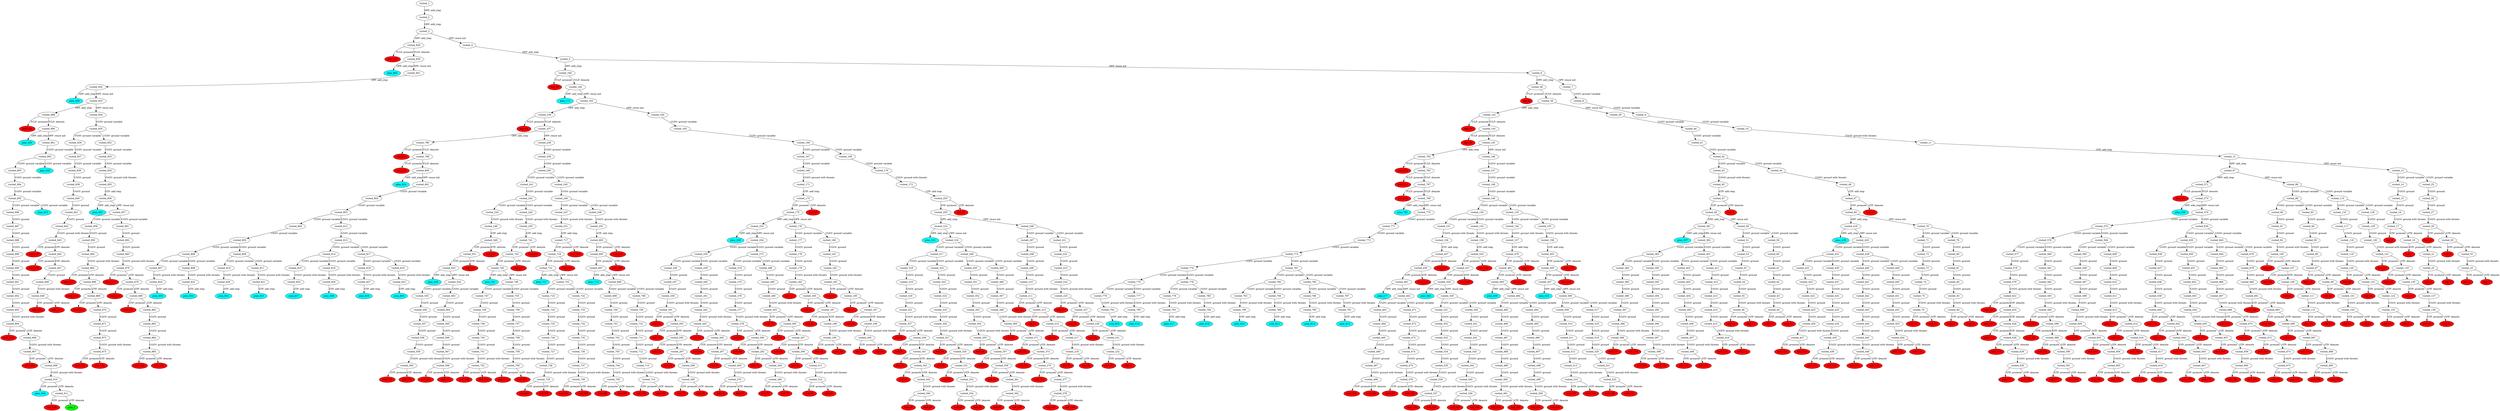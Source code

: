 digraph {
	"c593e57e-ba8f-d000-8c36-38613fc2984c" [label=plan_0 fillcolor=cyan style=filled]
	"c593e57e-ba8f-d000-8c36-38613fc2984c" [label=visited_1 fillcolor=white style=filled]
	"83223a7d-f6bc-096e-71ee-e9a7668a3587" [label=plan_1 fillcolor=cyan style=filled]
	"c593e57e-ba8f-d000-8c36-38613fc2984c" -> "83223a7d-f6bc-096e-71ee-e9a7668a3587" [label="OPF: add_step"]
	"83223a7d-f6bc-096e-71ee-e9a7668a3587" [label=visited_2 fillcolor=white style=filled]
	"97531dbd-a016-08ab-d5b4-f07cd66b2a78" [label=plan_2 fillcolor=cyan style=filled]
	"83223a7d-f6bc-096e-71ee-e9a7668a3587" -> "97531dbd-a016-08ab-d5b4-f07cd66b2a78" [label="OPF: add_step"]
	"97531dbd-a016-08ab-d5b4-f07cd66b2a78" [label=visited_3 fillcolor=white style=filled]
	"e468f880-4f16-6c3b-7612-8e7bc2fdfe52" [label=plan_3 fillcolor=cyan style=filled]
	"97531dbd-a016-08ab-d5b4-f07cd66b2a78" -> "e468f880-4f16-6c3b-7612-8e7bc2fdfe52" [label="OPF: add_step"]
	"4e65d58b-de68-edaa-8273-1999e62a01a4" [label=plan_4 fillcolor=cyan style=filled]
	"97531dbd-a016-08ab-d5b4-f07cd66b2a78" -> "4e65d58b-de68-edaa-8273-1999e62a01a4" [label="OPF: reuse init"]
	"4e65d58b-de68-edaa-8273-1999e62a01a4" [label=visited_4 fillcolor=white style=filled]
	"431f8621-847d-64b7-e096-d25462a9fde5" [label=plan_5 fillcolor=cyan style=filled]
	"4e65d58b-de68-edaa-8273-1999e62a01a4" -> "431f8621-847d-64b7-e096-d25462a9fde5" [label="OPF: add_step"]
	"431f8621-847d-64b7-e096-d25462a9fde5" [label=visited_5 fillcolor=white style=filled]
	"859ee5d2-5a20-4bd9-95ae-7ab7dfae900a" [label=plan_6 fillcolor=cyan style=filled]
	"431f8621-847d-64b7-e096-d25462a9fde5" -> "859ee5d2-5a20-4bd9-95ae-7ab7dfae900a" [label="OPF: add_step"]
	"323ec3f9-88c7-cb27-b22c-661646bad781" [label=plan_7 fillcolor=cyan style=filled]
	"431f8621-847d-64b7-e096-d25462a9fde5" -> "323ec3f9-88c7-cb27-b22c-661646bad781" [label="OPF: reuse init"]
	"323ec3f9-88c7-cb27-b22c-661646bad781" [label=visited_6 fillcolor=white style=filled]
	"f2b9f4fd-6e33-4220-0107-382e85a66907" [label=plan_8 fillcolor=cyan style=filled]
	"323ec3f9-88c7-cb27-b22c-661646bad781" -> "f2b9f4fd-6e33-4220-0107-382e85a66907" [label="OPF: add_step"]
	"b77909d9-b4fe-62a3-58be-e7af3cadbcb2" [label=plan_9 fillcolor=cyan style=filled]
	"323ec3f9-88c7-cb27-b22c-661646bad781" -> "b77909d9-b4fe-62a3-58be-e7af3cadbcb2" [label="OPF: reuse init"]
	"b77909d9-b4fe-62a3-58be-e7af3cadbcb2" [label=visited_7 fillcolor=white style=filled]
	"2a5f574f-78ce-c724-afe6-5a34b50976bd" [label=plan_10 fillcolor=cyan style=filled]
	"b77909d9-b4fe-62a3-58be-e7af3cadbcb2" -> "2a5f574f-78ce-c724-afe6-5a34b50976bd" [label="UGSV: ground variable"]
	"2a5f574f-78ce-c724-afe6-5a34b50976bd" [label=visited_8 fillcolor=white style=filled]
	"b1618a5b-43c7-79d1-2e1a-233b91c544dd" [label=plan_11 fillcolor=cyan style=filled]
	"2a5f574f-78ce-c724-afe6-5a34b50976bd" -> "b1618a5b-43c7-79d1-2e1a-233b91c544dd" [label="UGSV: ground variable"]
	"b1618a5b-43c7-79d1-2e1a-233b91c544dd" [label=visited_9 fillcolor=white style=filled]
	"7f4fc415-2767-85ab-4332-c39049256b67" [label=plan_12 fillcolor=cyan style=filled]
	"b1618a5b-43c7-79d1-2e1a-233b91c544dd" -> "7f4fc415-2767-85ab-4332-c39049256b67" [label="UGSV: ground variable"]
	"7f4fc415-2767-85ab-4332-c39049256b67" [label=visited_10 fillcolor=white style=filled]
	"e2f9234a-ccb7-35a7-afb3-b4a2aa5f7b1e" [label=plan_13 fillcolor=cyan style=filled]
	"7f4fc415-2767-85ab-4332-c39049256b67" -> "e2f9234a-ccb7-35a7-afb3-b4a2aa5f7b1e" [label="UGGV: ground with threats"]
	"e2f9234a-ccb7-35a7-afb3-b4a2aa5f7b1e" [label=visited_11 fillcolor=white style=filled]
	"2defaed8-9664-a3af-a2b3-ba0c82291a65" [label=plan_14 fillcolor=cyan style=filled]
	"e2f9234a-ccb7-35a7-afb3-b4a2aa5f7b1e" -> "2defaed8-9664-a3af-a2b3-ba0c82291a65" [label="GTF: add step"]
	"2defaed8-9664-a3af-a2b3-ba0c82291a65" [label=visited_12 fillcolor=white style=filled]
	"b478e67c-14eb-a0f1-3eaa-d4fb9ce1eba5" [label=plan_15 fillcolor=cyan style=filled]
	"2defaed8-9664-a3af-a2b3-ba0c82291a65" -> "b478e67c-14eb-a0f1-3eaa-d4fb9ce1eba5" [label="OPF: add_step"]
	"4cda58bb-529a-46be-3be6-0ad648ef7637" [label=plan_16 fillcolor=cyan style=filled]
	"2defaed8-9664-a3af-a2b3-ba0c82291a65" -> "4cda58bb-529a-46be-3be6-0ad648ef7637" [label="OPF: reuse init"]
	"4cda58bb-529a-46be-3be6-0ad648ef7637" [label=visited_13 fillcolor=white style=filled]
	"6492516c-72af-ae47-8262-ded2edfded9c" [label=plan_17 fillcolor=cyan style=filled]
	"4cda58bb-529a-46be-3be6-0ad648ef7637" -> "6492516c-72af-ae47-8262-ded2edfded9c" [label="UGSV: ground variable"]
	"669fb220-da0c-e173-24cd-9cc4b601fb64" [label=plan_18 fillcolor=cyan style=filled]
	"4cda58bb-529a-46be-3be6-0ad648ef7637" -> "669fb220-da0c-e173-24cd-9cc4b601fb64" [label="UGSV: ground variable"]
	"6492516c-72af-ae47-8262-ded2edfded9c" [label=visited_14 fillcolor=white style=filled]
	"6dbecb16-4d44-abf2-9cbd-2cea32e92bdb" [label=plan_19 fillcolor=cyan style=filled]
	"6492516c-72af-ae47-8262-ded2edfded9c" -> "6dbecb16-4d44-abf2-9cbd-2cea32e92bdb" [label="UGGV: ground"]
	"6dbecb16-4d44-abf2-9cbd-2cea32e92bdb" [label=visited_15 fillcolor=white style=filled]
	"177a1ed5-d578-d52d-a80b-497699a855ec" [label=plan_20 fillcolor=cyan style=filled]
	"6dbecb16-4d44-abf2-9cbd-2cea32e92bdb" -> "177a1ed5-d578-d52d-a80b-497699a855ec" [label="UGGV: ground"]
	"177a1ed5-d578-d52d-a80b-497699a855ec" [label=visited_16 fillcolor=white style=filled]
	"9edc839c-bb58-c6b4-0d17-c70ce45eb54d" [label=plan_21 fillcolor=cyan style=filled]
	"177a1ed5-d578-d52d-a80b-497699a855ec" -> "9edc839c-bb58-c6b4-0d17-c70ce45eb54d" [label="UGGV: ground with threats"]
	"9edc839c-bb58-c6b4-0d17-c70ce45eb54d" [label=visited_17 fillcolor=white style=filled]
	"4ce8a978-0f4e-9d1e-4dfc-2955999f697b" [label=plan_22 fillcolor=cyan style=filled]
	"9edc839c-bb58-c6b4-0d17-c70ce45eb54d" -> "4ce8a978-0f4e-9d1e-4dfc-2955999f697b" [label="GTF: promote"]
	"7c3019e2-e182-6476-241c-b2ac7c3324b9" [label=plan_23 fillcolor=cyan style=filled]
	"9edc839c-bb58-c6b4-0d17-c70ce45eb54d" -> "7c3019e2-e182-6476-241c-b2ac7c3324b9" [label="GTF: demote"]
	"4ce8a978-0f4e-9d1e-4dfc-2955999f697b" [label=visited_18 fillcolor=white style=filled]
	"4ce8a978-0f4e-9d1e-4dfc-2955999f697b" [label=leaf_0 fillcolor=red style=filled]
	"7c3019e2-e182-6476-241c-b2ac7c3324b9" [label=visited_19 fillcolor=white style=filled]
	"07c180be-eafa-8784-aeae-9873e6817c75" [label=plan_24 fillcolor=cyan style=filled]
	"7c3019e2-e182-6476-241c-b2ac7c3324b9" -> "07c180be-eafa-8784-aeae-9873e6817c75" [label="GTF: promote"]
	"189e56c2-cbb2-5eb0-2720-8afb7d94c12c" [label=plan_25 fillcolor=cyan style=filled]
	"7c3019e2-e182-6476-241c-b2ac7c3324b9" -> "189e56c2-cbb2-5eb0-2720-8afb7d94c12c" [label="GTF: demote"]
	"07c180be-eafa-8784-aeae-9873e6817c75" [label=visited_20 fillcolor=white style=filled]
	"07c180be-eafa-8784-aeae-9873e6817c75" [label=leaf_1 fillcolor=red style=filled]
	"189e56c2-cbb2-5eb0-2720-8afb7d94c12c" [label=visited_21 fillcolor=white style=filled]
	"89715541-7a75-0713-8f7a-5aecc7ca91d6" [label=plan_26 fillcolor=cyan style=filled]
	"189e56c2-cbb2-5eb0-2720-8afb7d94c12c" -> "89715541-7a75-0713-8f7a-5aecc7ca91d6" [label="UGGV: ground with threats"]
	"89715541-7a75-0713-8f7a-5aecc7ca91d6" [label=visited_22 fillcolor=white style=filled]
	"37b643fb-a61a-7406-8482-cf0bf5679eb9" [label=plan_27 fillcolor=cyan style=filled]
	"89715541-7a75-0713-8f7a-5aecc7ca91d6" -> "37b643fb-a61a-7406-8482-cf0bf5679eb9" [label="GTF: promote"]
	"7560bf2e-3fd8-8995-bf27-17503b9fbe5d" [label=plan_28 fillcolor=cyan style=filled]
	"89715541-7a75-0713-8f7a-5aecc7ca91d6" -> "7560bf2e-3fd8-8995-bf27-17503b9fbe5d" [label="GTF: demote"]
	"37b643fb-a61a-7406-8482-cf0bf5679eb9" [label=visited_23 fillcolor=white style=filled]
	"37b643fb-a61a-7406-8482-cf0bf5679eb9" [label=leaf_2 fillcolor=red style=filled]
	"7560bf2e-3fd8-8995-bf27-17503b9fbe5d" [label=visited_24 fillcolor=white style=filled]
	"7560bf2e-3fd8-8995-bf27-17503b9fbe5d" [label=leaf_3 fillcolor=red style=filled]
	"669fb220-da0c-e173-24cd-9cc4b601fb64" [label=visited_25 fillcolor=white style=filled]
	"0d075dfb-acfa-f825-f3ff-886f49fe4a5d" [label=plan_29 fillcolor=cyan style=filled]
	"669fb220-da0c-e173-24cd-9cc4b601fb64" -> "0d075dfb-acfa-f825-f3ff-886f49fe4a5d" [label="UGGV: ground"]
	"0d075dfb-acfa-f825-f3ff-886f49fe4a5d" [label=visited_26 fillcolor=white style=filled]
	"703c6798-3ead-7f34-9b4f-13f81d37cc52" [label=plan_30 fillcolor=cyan style=filled]
	"0d075dfb-acfa-f825-f3ff-886f49fe4a5d" -> "703c6798-3ead-7f34-9b4f-13f81d37cc52" [label="UGGV: ground"]
	"703c6798-3ead-7f34-9b4f-13f81d37cc52" [label=visited_27 fillcolor=white style=filled]
	"2c59a6d3-ada4-5655-24ab-79713bc3fe10" [label=plan_31 fillcolor=cyan style=filled]
	"703c6798-3ead-7f34-9b4f-13f81d37cc52" -> "2c59a6d3-ada4-5655-24ab-79713bc3fe10" [label="UGGV: ground with threats"]
	"2c59a6d3-ada4-5655-24ab-79713bc3fe10" [label=visited_28 fillcolor=white style=filled]
	"6e4b9ee5-5420-23d6-f0dd-94e7684275f5" [label=plan_32 fillcolor=cyan style=filled]
	"2c59a6d3-ada4-5655-24ab-79713bc3fe10" -> "6e4b9ee5-5420-23d6-f0dd-94e7684275f5" [label="GTF: promote"]
	"141c62a5-cc9e-577c-d9e0-c360a8cf4c38" [label=plan_33 fillcolor=cyan style=filled]
	"2c59a6d3-ada4-5655-24ab-79713bc3fe10" -> "141c62a5-cc9e-577c-d9e0-c360a8cf4c38" [label="GTF: demote"]
	"6e4b9ee5-5420-23d6-f0dd-94e7684275f5" [label=visited_29 fillcolor=white style=filled]
	"6e4b9ee5-5420-23d6-f0dd-94e7684275f5" [label=leaf_4 fillcolor=red style=filled]
	"141c62a5-cc9e-577c-d9e0-c360a8cf4c38" [label=visited_30 fillcolor=white style=filled]
	"704991da-28cc-ea45-d302-85ef1c1a974f" [label=plan_34 fillcolor=cyan style=filled]
	"141c62a5-cc9e-577c-d9e0-c360a8cf4c38" -> "704991da-28cc-ea45-d302-85ef1c1a974f" [label="GTF: promote"]
	"126611ad-600c-218d-0418-42d84cff9985" [label=plan_35 fillcolor=cyan style=filled]
	"141c62a5-cc9e-577c-d9e0-c360a8cf4c38" -> "126611ad-600c-218d-0418-42d84cff9985" [label="GTF: demote"]
	"704991da-28cc-ea45-d302-85ef1c1a974f" [label=visited_31 fillcolor=white style=filled]
	"704991da-28cc-ea45-d302-85ef1c1a974f" [label=leaf_5 fillcolor=red style=filled]
	"126611ad-600c-218d-0418-42d84cff9985" [label=visited_32 fillcolor=white style=filled]
	"5a7752e2-878a-e2d0-1724-b6eea70cb6c9" [label=plan_36 fillcolor=cyan style=filled]
	"126611ad-600c-218d-0418-42d84cff9985" -> "5a7752e2-878a-e2d0-1724-b6eea70cb6c9" [label="UGGV: ground with threats"]
	"5a7752e2-878a-e2d0-1724-b6eea70cb6c9" [label=visited_33 fillcolor=white style=filled]
	"b1942ac5-755d-2e7c-ab9a-c87a88920fda" [label=plan_37 fillcolor=cyan style=filled]
	"5a7752e2-878a-e2d0-1724-b6eea70cb6c9" -> "b1942ac5-755d-2e7c-ab9a-c87a88920fda" [label="GTF: promote"]
	"314ae079-5e6e-c662-788b-1b19c736c148" [label=plan_38 fillcolor=cyan style=filled]
	"5a7752e2-878a-e2d0-1724-b6eea70cb6c9" -> "314ae079-5e6e-c662-788b-1b19c736c148" [label="GTF: demote"]
	"b1942ac5-755d-2e7c-ab9a-c87a88920fda" [label=visited_34 fillcolor=white style=filled]
	"b1942ac5-755d-2e7c-ab9a-c87a88920fda" [label=leaf_6 fillcolor=red style=filled]
	"314ae079-5e6e-c662-788b-1b19c736c148" [label=visited_35 fillcolor=white style=filled]
	"314ae079-5e6e-c662-788b-1b19c736c148" [label=leaf_7 fillcolor=red style=filled]
	"f2b9f4fd-6e33-4220-0107-382e85a66907" [label=visited_36 fillcolor=white style=filled]
	"c2a826c3-62fe-5ad0-c4fd-a69844125f3a" [label=plan_39 fillcolor=cyan style=filled]
	"f2b9f4fd-6e33-4220-0107-382e85a66907" -> "c2a826c3-62fe-5ad0-c4fd-a69844125f3a" [label="TCLF: promote"]
	"76b067ea-e6e2-591e-ea71-43989bedd667" [label=plan_40 fillcolor=cyan style=filled]
	"f2b9f4fd-6e33-4220-0107-382e85a66907" -> "76b067ea-e6e2-591e-ea71-43989bedd667" [label="TCLF: demote"]
	"c2a826c3-62fe-5ad0-c4fd-a69844125f3a" [label=visited_37 fillcolor=white style=filled]
	"c2a826c3-62fe-5ad0-c4fd-a69844125f3a" [label=leaf_8 fillcolor=red style=filled]
	"76b067ea-e6e2-591e-ea71-43989bedd667" [label=visited_38 fillcolor=white style=filled]
	"c7d70307-b052-3e5e-7688-35fdd42f009f" [label=plan_41 fillcolor=cyan style=filled]
	"76b067ea-e6e2-591e-ea71-43989bedd667" -> "c7d70307-b052-3e5e-7688-35fdd42f009f" [label="OPF: add_step"]
	"cfe69a43-9620-a185-81c2-6f82e19f3b10" [label=plan_42 fillcolor=cyan style=filled]
	"76b067ea-e6e2-591e-ea71-43989bedd667" -> "cfe69a43-9620-a185-81c2-6f82e19f3b10" [label="OPF: reuse init"]
	"cfe69a43-9620-a185-81c2-6f82e19f3b10" [label=visited_39 fillcolor=white style=filled]
	"004910dc-3cec-605e-992b-9e9b07e87b45" [label=plan_43 fillcolor=cyan style=filled]
	"cfe69a43-9620-a185-81c2-6f82e19f3b10" -> "004910dc-3cec-605e-992b-9e9b07e87b45" [label="UGSV: ground variable"]
	"004910dc-3cec-605e-992b-9e9b07e87b45" [label=visited_40 fillcolor=white style=filled]
	"031b56a6-5ae0-2d24-733c-6548dfe3f478" [label=plan_44 fillcolor=cyan style=filled]
	"004910dc-3cec-605e-992b-9e9b07e87b45" -> "031b56a6-5ae0-2d24-733c-6548dfe3f478" [label="UGSV: ground variable"]
	"031b56a6-5ae0-2d24-733c-6548dfe3f478" [label=visited_41 fillcolor=white style=filled]
	"1d1b9f66-2b7f-000c-59a9-2bcd22d269dc" [label=plan_45 fillcolor=cyan style=filled]
	"031b56a6-5ae0-2d24-733c-6548dfe3f478" -> "1d1b9f66-2b7f-000c-59a9-2bcd22d269dc" [label="UGSV: ground variable"]
	"1d1b9f66-2b7f-000c-59a9-2bcd22d269dc" [label=visited_42 fillcolor=white style=filled]
	"f45cf60a-2241-e1be-b821-43dbc3b4c455" [label=plan_46 fillcolor=cyan style=filled]
	"1d1b9f66-2b7f-000c-59a9-2bcd22d269dc" -> "f45cf60a-2241-e1be-b821-43dbc3b4c455" [label="UGSV: ground variable"]
	"22d89140-a8a4-6b76-47e2-9e5fe3f3bf4b" [label=plan_47 fillcolor=cyan style=filled]
	"1d1b9f66-2b7f-000c-59a9-2bcd22d269dc" -> "22d89140-a8a4-6b76-47e2-9e5fe3f3bf4b" [label="UGSV: ground variable"]
	"f45cf60a-2241-e1be-b821-43dbc3b4c455" [label=visited_43 fillcolor=white style=filled]
	"5eef7e73-5165-edc6-7333-1f8e91ea782a" [label=plan_48 fillcolor=cyan style=filled]
	"f45cf60a-2241-e1be-b821-43dbc3b4c455" -> "5eef7e73-5165-edc6-7333-1f8e91ea782a" [label="UGGV: ground with threats"]
	"22d89140-a8a4-6b76-47e2-9e5fe3f3bf4b" [label=visited_44 fillcolor=white style=filled]
	"d5422e7c-0d8d-3934-5805-6f7a68fbaa38" [label=plan_49 fillcolor=cyan style=filled]
	"22d89140-a8a4-6b76-47e2-9e5fe3f3bf4b" -> "d5422e7c-0d8d-3934-5805-6f7a68fbaa38" [label="UGGV: ground with threats"]
	"5eef7e73-5165-edc6-7333-1f8e91ea782a" [label=visited_45 fillcolor=white style=filled]
	"8d60ddca-b6ac-9b1e-b27a-bcfd3f3beae0" [label=plan_50 fillcolor=cyan style=filled]
	"5eef7e73-5165-edc6-7333-1f8e91ea782a" -> "8d60ddca-b6ac-9b1e-b27a-bcfd3f3beae0" [label="GTF: add step"]
	"d5422e7c-0d8d-3934-5805-6f7a68fbaa38" [label=visited_46 fillcolor=white style=filled]
	"e76093da-45c9-03bf-3dcb-7853170c62b5" [label=plan_51 fillcolor=cyan style=filled]
	"d5422e7c-0d8d-3934-5805-6f7a68fbaa38" -> "e76093da-45c9-03bf-3dcb-7853170c62b5" [label="GTF: add step"]
	"8d60ddca-b6ac-9b1e-b27a-bcfd3f3beae0" [label=visited_47 fillcolor=white style=filled]
	"5b544da2-0111-d20c-49ba-416ce602d3f6" [label=plan_52 fillcolor=cyan style=filled]
	"8d60ddca-b6ac-9b1e-b27a-bcfd3f3beae0" -> "5b544da2-0111-d20c-49ba-416ce602d3f6" [label="GTF: promote"]
	"1b85d126-3bd8-4ee7-e75b-2fd53f8a2c37" [label=plan_53 fillcolor=cyan style=filled]
	"8d60ddca-b6ac-9b1e-b27a-bcfd3f3beae0" -> "1b85d126-3bd8-4ee7-e75b-2fd53f8a2c37" [label="GTF: demote"]
	"1b85d126-3bd8-4ee7-e75b-2fd53f8a2c37" [label=visited_48 fillcolor=white style=filled]
	"1b85d126-3bd8-4ee7-e75b-2fd53f8a2c37" [label=leaf_9 fillcolor=red style=filled]
	"5b544da2-0111-d20c-49ba-416ce602d3f6" [label=visited_49 fillcolor=white style=filled]
	"65e2b390-ab89-80e8-494e-a3555bd2d601" [label=plan_54 fillcolor=cyan style=filled]
	"5b544da2-0111-d20c-49ba-416ce602d3f6" -> "65e2b390-ab89-80e8-494e-a3555bd2d601" [label="OPF: add_step"]
	"e5e6c9b1-f9fd-f05b-2fb4-9904e2fad7f5" [label=plan_55 fillcolor=cyan style=filled]
	"5b544da2-0111-d20c-49ba-416ce602d3f6" -> "e5e6c9b1-f9fd-f05b-2fb4-9904e2fad7f5" [label="OPF: reuse init"]
	"e5e6c9b1-f9fd-f05b-2fb4-9904e2fad7f5" [label=visited_50 fillcolor=white style=filled]
	"259dfb9a-6caa-aecf-cf59-a9c84e3c8310" [label=plan_56 fillcolor=cyan style=filled]
	"e5e6c9b1-f9fd-f05b-2fb4-9904e2fad7f5" -> "259dfb9a-6caa-aecf-cf59-a9c84e3c8310" [label="UGSV: ground variable"]
	"3aa0af6e-7f67-8121-9ef2-eebf09552934" [label=plan_57 fillcolor=cyan style=filled]
	"e5e6c9b1-f9fd-f05b-2fb4-9904e2fad7f5" -> "3aa0af6e-7f67-8121-9ef2-eebf09552934" [label="UGSV: ground variable"]
	"259dfb9a-6caa-aecf-cf59-a9c84e3c8310" [label=visited_51 fillcolor=white style=filled]
	"7db14dc0-ae1e-5946-e6cd-1e1620d19426" [label=plan_58 fillcolor=cyan style=filled]
	"259dfb9a-6caa-aecf-cf59-a9c84e3c8310" -> "7db14dc0-ae1e-5946-e6cd-1e1620d19426" [label="UGGV: ground"]
	"7db14dc0-ae1e-5946-e6cd-1e1620d19426" [label=visited_52 fillcolor=white style=filled]
	"5506fe19-c830-2dab-e95b-8290fe1899c1" [label=plan_59 fillcolor=cyan style=filled]
	"7db14dc0-ae1e-5946-e6cd-1e1620d19426" -> "5506fe19-c830-2dab-e95b-8290fe1899c1" [label="UGGV: ground"]
	"5506fe19-c830-2dab-e95b-8290fe1899c1" [label=visited_53 fillcolor=white style=filled]
	"26a4795e-8764-e66f-c472-a0f0e475924a" [label=plan_60 fillcolor=cyan style=filled]
	"5506fe19-c830-2dab-e95b-8290fe1899c1" -> "26a4795e-8764-e66f-c472-a0f0e475924a" [label="UGGV: ground"]
	"26a4795e-8764-e66f-c472-a0f0e475924a" [label=visited_54 fillcolor=white style=filled]
	"47dfd1c4-1f12-71bb-558e-2eefc862b79c" [label=plan_61 fillcolor=cyan style=filled]
	"26a4795e-8764-e66f-c472-a0f0e475924a" -> "47dfd1c4-1f12-71bb-558e-2eefc862b79c" [label="UGGV: ground"]
	"47dfd1c4-1f12-71bb-558e-2eefc862b79c" [label=visited_55 fillcolor=white style=filled]
	"e344f644-19af-5671-aa2a-980cc6da5da8" [label=plan_62 fillcolor=cyan style=filled]
	"47dfd1c4-1f12-71bb-558e-2eefc862b79c" -> "e344f644-19af-5671-aa2a-980cc6da5da8" [label="UGGV: ground with threats"]
	"e344f644-19af-5671-aa2a-980cc6da5da8" [label=visited_56 fillcolor=white style=filled]
	"e9d2d283-38d5-f0f3-33dd-b713616089ae" [label=plan_63 fillcolor=cyan style=filled]
	"e344f644-19af-5671-aa2a-980cc6da5da8" -> "e9d2d283-38d5-f0f3-33dd-b713616089ae" [label="GTF: promote"]
	"053175ed-cab9-ec10-fec4-815d51381c45" [label=plan_64 fillcolor=cyan style=filled]
	"e344f644-19af-5671-aa2a-980cc6da5da8" -> "053175ed-cab9-ec10-fec4-815d51381c45" [label="GTF: demote"]
	"e9d2d283-38d5-f0f3-33dd-b713616089ae" [label=visited_57 fillcolor=white style=filled]
	"e9d2d283-38d5-f0f3-33dd-b713616089ae" [label=leaf_10 fillcolor=red style=filled]
	"053175ed-cab9-ec10-fec4-815d51381c45" [label=visited_58 fillcolor=white style=filled]
	"053175ed-cab9-ec10-fec4-815d51381c45" [label=leaf_11 fillcolor=red style=filled]
	"3aa0af6e-7f67-8121-9ef2-eebf09552934" [label=visited_59 fillcolor=white style=filled]
	"31c990dc-8696-7567-8c2f-21d414a1f4a4" [label=plan_65 fillcolor=cyan style=filled]
	"3aa0af6e-7f67-8121-9ef2-eebf09552934" -> "31c990dc-8696-7567-8c2f-21d414a1f4a4" [label="UGGV: ground"]
	"31c990dc-8696-7567-8c2f-21d414a1f4a4" [label=visited_60 fillcolor=white style=filled]
	"03ed7585-6cd1-81f6-ea2f-de12f1901f5c" [label=plan_66 fillcolor=cyan style=filled]
	"31c990dc-8696-7567-8c2f-21d414a1f4a4" -> "03ed7585-6cd1-81f6-ea2f-de12f1901f5c" [label="UGGV: ground"]
	"03ed7585-6cd1-81f6-ea2f-de12f1901f5c" [label=visited_61 fillcolor=white style=filled]
	"ce7921c3-df04-7368-5fe0-41c1b912bfb0" [label=plan_67 fillcolor=cyan style=filled]
	"03ed7585-6cd1-81f6-ea2f-de12f1901f5c" -> "ce7921c3-df04-7368-5fe0-41c1b912bfb0" [label="UGGV: ground"]
	"ce7921c3-df04-7368-5fe0-41c1b912bfb0" [label=visited_62 fillcolor=white style=filled]
	"a6deea1e-5fe2-3898-0e8f-ad9eb1065393" [label=plan_68 fillcolor=cyan style=filled]
	"ce7921c3-df04-7368-5fe0-41c1b912bfb0" -> "a6deea1e-5fe2-3898-0e8f-ad9eb1065393" [label="UGGV: ground"]
	"a6deea1e-5fe2-3898-0e8f-ad9eb1065393" [label=visited_63 fillcolor=white style=filled]
	"d25b5ade-6d1f-86a9-b2da-63c23a9ba4e4" [label=plan_69 fillcolor=cyan style=filled]
	"a6deea1e-5fe2-3898-0e8f-ad9eb1065393" -> "d25b5ade-6d1f-86a9-b2da-63c23a9ba4e4" [label="UGGV: ground with threats"]
	"d25b5ade-6d1f-86a9-b2da-63c23a9ba4e4" [label=visited_64 fillcolor=white style=filled]
	"6952c871-aa01-0b06-c327-0c64909b7ed3" [label=plan_70 fillcolor=cyan style=filled]
	"d25b5ade-6d1f-86a9-b2da-63c23a9ba4e4" -> "6952c871-aa01-0b06-c327-0c64909b7ed3" [label="GTF: promote"]
	"b4933ea4-714c-b8e9-c8e4-efd480e51b76" [label=plan_71 fillcolor=cyan style=filled]
	"d25b5ade-6d1f-86a9-b2da-63c23a9ba4e4" -> "b4933ea4-714c-b8e9-c8e4-efd480e51b76" [label="GTF: demote"]
	"6952c871-aa01-0b06-c327-0c64909b7ed3" [label=visited_65 fillcolor=white style=filled]
	"6952c871-aa01-0b06-c327-0c64909b7ed3" [label=leaf_12 fillcolor=red style=filled]
	"b4933ea4-714c-b8e9-c8e4-efd480e51b76" [label=visited_66 fillcolor=white style=filled]
	"b4933ea4-714c-b8e9-c8e4-efd480e51b76" [label=leaf_13 fillcolor=red style=filled]
	"e76093da-45c9-03bf-3dcb-7853170c62b5" [label=visited_67 fillcolor=white style=filled]
	"710c4668-4bdd-583a-7b81-85bb2b900b41" [label=plan_72 fillcolor=cyan style=filled]
	"e76093da-45c9-03bf-3dcb-7853170c62b5" -> "710c4668-4bdd-583a-7b81-85bb2b900b41" [label="GTF: promote"]
	"eeb6bc43-f9eb-f67a-eb91-b7ef5a47b520" [label=plan_73 fillcolor=cyan style=filled]
	"e76093da-45c9-03bf-3dcb-7853170c62b5" -> "eeb6bc43-f9eb-f67a-eb91-b7ef5a47b520" [label="GTF: demote"]
	"eeb6bc43-f9eb-f67a-eb91-b7ef5a47b520" [label=visited_68 fillcolor=white style=filled]
	"eeb6bc43-f9eb-f67a-eb91-b7ef5a47b520" [label=leaf_14 fillcolor=red style=filled]
	"710c4668-4bdd-583a-7b81-85bb2b900b41" [label=visited_69 fillcolor=white style=filled]
	"4dd23a51-f7aa-1c05-8cb9-2f59fe2d8261" [label=plan_74 fillcolor=cyan style=filled]
	"710c4668-4bdd-583a-7b81-85bb2b900b41" -> "4dd23a51-f7aa-1c05-8cb9-2f59fe2d8261" [label="OPF: add_step"]
	"7fffd9ca-81eb-e7cc-3413-57b88419a052" [label=plan_75 fillcolor=cyan style=filled]
	"710c4668-4bdd-583a-7b81-85bb2b900b41" -> "7fffd9ca-81eb-e7cc-3413-57b88419a052" [label="OPF: reuse init"]
	"7fffd9ca-81eb-e7cc-3413-57b88419a052" [label=visited_70 fillcolor=white style=filled]
	"cc30880f-1570-dd1c-e983-eb38cc7b3e63" [label=plan_76 fillcolor=cyan style=filled]
	"7fffd9ca-81eb-e7cc-3413-57b88419a052" -> "cc30880f-1570-dd1c-e983-eb38cc7b3e63" [label="UGSV: ground variable"]
	"05494431-6c8f-e1e7-7b59-9a92ceb5d3b5" [label=plan_77 fillcolor=cyan style=filled]
	"7fffd9ca-81eb-e7cc-3413-57b88419a052" -> "05494431-6c8f-e1e7-7b59-9a92ceb5d3b5" [label="UGSV: ground variable"]
	"cc30880f-1570-dd1c-e983-eb38cc7b3e63" [label=visited_71 fillcolor=white style=filled]
	"aaa3c857-9cab-d5b5-7cc3-5bac25c9b84d" [label=plan_78 fillcolor=cyan style=filled]
	"cc30880f-1570-dd1c-e983-eb38cc7b3e63" -> "aaa3c857-9cab-d5b5-7cc3-5bac25c9b84d" [label="UGGV: ground"]
	"aaa3c857-9cab-d5b5-7cc3-5bac25c9b84d" [label=visited_72 fillcolor=white style=filled]
	"ba7a32fe-30d8-8dfb-b1bd-9d3f918c2b6d" [label=plan_79 fillcolor=cyan style=filled]
	"aaa3c857-9cab-d5b5-7cc3-5bac25c9b84d" -> "ba7a32fe-30d8-8dfb-b1bd-9d3f918c2b6d" [label="UGGV: ground"]
	"ba7a32fe-30d8-8dfb-b1bd-9d3f918c2b6d" [label=visited_73 fillcolor=white style=filled]
	"455b155f-6c9c-eb20-1abf-11fb5c1a9d8f" [label=plan_80 fillcolor=cyan style=filled]
	"ba7a32fe-30d8-8dfb-b1bd-9d3f918c2b6d" -> "455b155f-6c9c-eb20-1abf-11fb5c1a9d8f" [label="UGGV: ground"]
	"455b155f-6c9c-eb20-1abf-11fb5c1a9d8f" [label=visited_74 fillcolor=white style=filled]
	"17794566-32ad-b0ac-db98-c371177cdeb2" [label=plan_81 fillcolor=cyan style=filled]
	"455b155f-6c9c-eb20-1abf-11fb5c1a9d8f" -> "17794566-32ad-b0ac-db98-c371177cdeb2" [label="UGGV: ground"]
	"17794566-32ad-b0ac-db98-c371177cdeb2" [label=visited_75 fillcolor=white style=filled]
	"16f68b93-12e7-eff6-dc07-437013aa2e20" [label=plan_82 fillcolor=cyan style=filled]
	"17794566-32ad-b0ac-db98-c371177cdeb2" -> "16f68b93-12e7-eff6-dc07-437013aa2e20" [label="UGGV: ground with threats"]
	"16f68b93-12e7-eff6-dc07-437013aa2e20" [label=visited_76 fillcolor=white style=filled]
	"ab10d0a5-b4f9-8296-54bb-164a8265f93d" [label=plan_83 fillcolor=cyan style=filled]
	"16f68b93-12e7-eff6-dc07-437013aa2e20" -> "ab10d0a5-b4f9-8296-54bb-164a8265f93d" [label="GTF: promote"]
	"1c124ef0-b107-6259-51c1-14dfb3796024" [label=plan_84 fillcolor=cyan style=filled]
	"16f68b93-12e7-eff6-dc07-437013aa2e20" -> "1c124ef0-b107-6259-51c1-14dfb3796024" [label="GTF: demote"]
	"ab10d0a5-b4f9-8296-54bb-164a8265f93d" [label=visited_77 fillcolor=white style=filled]
	"ab10d0a5-b4f9-8296-54bb-164a8265f93d" [label=leaf_15 fillcolor=red style=filled]
	"1c124ef0-b107-6259-51c1-14dfb3796024" [label=visited_78 fillcolor=white style=filled]
	"1c124ef0-b107-6259-51c1-14dfb3796024" [label=leaf_16 fillcolor=red style=filled]
	"05494431-6c8f-e1e7-7b59-9a92ceb5d3b5" [label=visited_79 fillcolor=white style=filled]
	"3b2ecc09-65e4-dc9d-a8a4-44174b15b1e6" [label=plan_85 fillcolor=cyan style=filled]
	"05494431-6c8f-e1e7-7b59-9a92ceb5d3b5" -> "3b2ecc09-65e4-dc9d-a8a4-44174b15b1e6" [label="UGGV: ground"]
	"3b2ecc09-65e4-dc9d-a8a4-44174b15b1e6" [label=visited_80 fillcolor=white style=filled]
	"471b2839-190a-7fe6-95e8-d04628286bc7" [label=plan_86 fillcolor=cyan style=filled]
	"3b2ecc09-65e4-dc9d-a8a4-44174b15b1e6" -> "471b2839-190a-7fe6-95e8-d04628286bc7" [label="UGGV: ground"]
	"471b2839-190a-7fe6-95e8-d04628286bc7" [label=visited_81 fillcolor=white style=filled]
	"a5a46eb3-36d6-678b-61a0-341ddfefb026" [label=plan_87 fillcolor=cyan style=filled]
	"471b2839-190a-7fe6-95e8-d04628286bc7" -> "a5a46eb3-36d6-678b-61a0-341ddfefb026" [label="UGGV: ground"]
	"a5a46eb3-36d6-678b-61a0-341ddfefb026" [label=visited_82 fillcolor=white style=filled]
	"ffe506bd-17d5-dc88-236e-021e67b9a1dd" [label=plan_88 fillcolor=cyan style=filled]
	"a5a46eb3-36d6-678b-61a0-341ddfefb026" -> "ffe506bd-17d5-dc88-236e-021e67b9a1dd" [label="UGGV: ground"]
	"ffe506bd-17d5-dc88-236e-021e67b9a1dd" [label=visited_83 fillcolor=white style=filled]
	"7b0f607c-a8e5-df5f-cf2f-588bbdcba1c2" [label=plan_89 fillcolor=cyan style=filled]
	"ffe506bd-17d5-dc88-236e-021e67b9a1dd" -> "7b0f607c-a8e5-df5f-cf2f-588bbdcba1c2" [label="UGGV: ground with threats"]
	"7b0f607c-a8e5-df5f-cf2f-588bbdcba1c2" [label=visited_84 fillcolor=white style=filled]
	"67e3e41d-d92a-d581-2d1d-c6c88273cbd5" [label=plan_90 fillcolor=cyan style=filled]
	"7b0f607c-a8e5-df5f-cf2f-588bbdcba1c2" -> "67e3e41d-d92a-d581-2d1d-c6c88273cbd5" [label="GTF: promote"]
	"f19c57c6-7c15-d302-9014-74be2f2c08a0" [label=plan_91 fillcolor=cyan style=filled]
	"7b0f607c-a8e5-df5f-cf2f-588bbdcba1c2" -> "f19c57c6-7c15-d302-9014-74be2f2c08a0" [label="GTF: demote"]
	"67e3e41d-d92a-d581-2d1d-c6c88273cbd5" [label=visited_85 fillcolor=white style=filled]
	"67e3e41d-d92a-d581-2d1d-c6c88273cbd5" [label=leaf_17 fillcolor=red style=filled]
	"f19c57c6-7c15-d302-9014-74be2f2c08a0" [label=visited_86 fillcolor=white style=filled]
	"f19c57c6-7c15-d302-9014-74be2f2c08a0" [label=leaf_18 fillcolor=red style=filled]
	"b478e67c-14eb-a0f1-3eaa-d4fb9ce1eba5" [label=visited_87 fillcolor=white style=filled]
	"759f7627-8901-fbe6-9b31-0b2051cb93f2" [label=plan_92 fillcolor=cyan style=filled]
	"b478e67c-14eb-a0f1-3eaa-d4fb9ce1eba5" -> "759f7627-8901-fbe6-9b31-0b2051cb93f2" [label="OPF: add_step"]
	"ac1dacbe-883b-1c4b-0ec9-005929be6f8d" [label=plan_93 fillcolor=cyan style=filled]
	"b478e67c-14eb-a0f1-3eaa-d4fb9ce1eba5" -> "ac1dacbe-883b-1c4b-0ec9-005929be6f8d" [label="OPF: reuse init"]
	"ac1dacbe-883b-1c4b-0ec9-005929be6f8d" [label=visited_88 fillcolor=white style=filled]
	"a19d9a55-5e37-13c3-f716-faa0ecc20bda" [label=plan_94 fillcolor=cyan style=filled]
	"ac1dacbe-883b-1c4b-0ec9-005929be6f8d" -> "a19d9a55-5e37-13c3-f716-faa0ecc20bda" [label="UGSV: ground variable"]
	"e91bdb0d-dadb-fdcb-6d16-af76909c2bb0" [label=plan_95 fillcolor=cyan style=filled]
	"ac1dacbe-883b-1c4b-0ec9-005929be6f8d" -> "e91bdb0d-dadb-fdcb-6d16-af76909c2bb0" [label="UGSV: ground variable"]
	"a19d9a55-5e37-13c3-f716-faa0ecc20bda" [label=visited_89 fillcolor=white style=filled]
	"9eb5a8bd-f350-9d4d-3716-d1c67e767c39" [label=plan_96 fillcolor=cyan style=filled]
	"a19d9a55-5e37-13c3-f716-faa0ecc20bda" -> "9eb5a8bd-f350-9d4d-3716-d1c67e767c39" [label="UGSV: ground variable"]
	"5f7fcecb-d40a-c6a6-8e85-24d7cad199da" [label=plan_97 fillcolor=cyan style=filled]
	"a19d9a55-5e37-13c3-f716-faa0ecc20bda" -> "5f7fcecb-d40a-c6a6-8e85-24d7cad199da" [label="UGSV: ground variable"]
	"9eb5a8bd-f350-9d4d-3716-d1c67e767c39" [label=visited_90 fillcolor=white style=filled]
	"ffd19a16-6a72-e63b-6391-36012f71258f" [label=plan_98 fillcolor=cyan style=filled]
	"9eb5a8bd-f350-9d4d-3716-d1c67e767c39" -> "ffd19a16-6a72-e63b-6391-36012f71258f" [label="UGGV: ground"]
	"ffd19a16-6a72-e63b-6391-36012f71258f" [label=visited_91 fillcolor=white style=filled]
	"169d05b8-cc6b-78ce-3488-8d11498bb450" [label=plan_99 fillcolor=cyan style=filled]
	"ffd19a16-6a72-e63b-6391-36012f71258f" -> "169d05b8-cc6b-78ce-3488-8d11498bb450" [label="UGGV: ground"]
	"169d05b8-cc6b-78ce-3488-8d11498bb450" [label=visited_92 fillcolor=white style=filled]
	"0b3b314e-dc8e-9f13-c063-ebf28785f93c" [label=plan_100 fillcolor=cyan style=filled]
	"169d05b8-cc6b-78ce-3488-8d11498bb450" -> "0b3b314e-dc8e-9f13-c063-ebf28785f93c" [label="UGGV: ground with threats"]
	"5f7fcecb-d40a-c6a6-8e85-24d7cad199da" [label=visited_93 fillcolor=white style=filled]
	"fe5d4a40-5f4d-ce46-6cb1-b18a3b1f65f8" [label=plan_101 fillcolor=cyan style=filled]
	"5f7fcecb-d40a-c6a6-8e85-24d7cad199da" -> "fe5d4a40-5f4d-ce46-6cb1-b18a3b1f65f8" [label="UGGV: ground"]
	"fe5d4a40-5f4d-ce46-6cb1-b18a3b1f65f8" [label=visited_94 fillcolor=white style=filled]
	"84b59353-493a-8b03-4160-84fd8ecbb858" [label=plan_102 fillcolor=cyan style=filled]
	"fe5d4a40-5f4d-ce46-6cb1-b18a3b1f65f8" -> "84b59353-493a-8b03-4160-84fd8ecbb858" [label="UGGV: ground"]
	"84b59353-493a-8b03-4160-84fd8ecbb858" [label=visited_95 fillcolor=white style=filled]
	"5a1dfff1-3ecb-fdb8-b346-a08540de2e5d" [label=plan_103 fillcolor=cyan style=filled]
	"84b59353-493a-8b03-4160-84fd8ecbb858" -> "5a1dfff1-3ecb-fdb8-b346-a08540de2e5d" [label="UGGV: ground"]
	"5a1dfff1-3ecb-fdb8-b346-a08540de2e5d" [label=visited_96 fillcolor=white style=filled]
	"94947825-56bd-f79d-d199-3b27df4aec5e" [label=plan_104 fillcolor=cyan style=filled]
	"5a1dfff1-3ecb-fdb8-b346-a08540de2e5d" -> "94947825-56bd-f79d-d199-3b27df4aec5e" [label="UGGV: ground with threats"]
	"94947825-56bd-f79d-d199-3b27df4aec5e" [label=visited_97 fillcolor=white style=filled]
	"78a13975-a445-5e17-0f9d-8a5183c6d6cb" [label=plan_105 fillcolor=cyan style=filled]
	"94947825-56bd-f79d-d199-3b27df4aec5e" -> "78a13975-a445-5e17-0f9d-8a5183c6d6cb" [label="GTF: promote"]
	"37d9a97c-2148-b314-1e8c-7851fc42cbee" [label=plan_106 fillcolor=cyan style=filled]
	"94947825-56bd-f79d-d199-3b27df4aec5e" -> "37d9a97c-2148-b314-1e8c-7851fc42cbee" [label="GTF: demote"]
	"78a13975-a445-5e17-0f9d-8a5183c6d6cb" [label=visited_98 fillcolor=white style=filled]
	"78a13975-a445-5e17-0f9d-8a5183c6d6cb" [label=leaf_19 fillcolor=red style=filled]
	"37d9a97c-2148-b314-1e8c-7851fc42cbee" [label=visited_99 fillcolor=white style=filled]
	"934172ca-d9a5-f0cd-077e-0b6e6a25d5f0" [label=plan_107 fillcolor=cyan style=filled]
	"37d9a97c-2148-b314-1e8c-7851fc42cbee" -> "934172ca-d9a5-f0cd-077e-0b6e6a25d5f0" [label="GTF: promote"]
	"dae0067b-5d36-bf5d-d94a-432c86532c08" [label=plan_108 fillcolor=cyan style=filled]
	"37d9a97c-2148-b314-1e8c-7851fc42cbee" -> "dae0067b-5d36-bf5d-d94a-432c86532c08" [label="GTF: demote"]
	"934172ca-d9a5-f0cd-077e-0b6e6a25d5f0" [label=visited_100 fillcolor=white style=filled]
	"934172ca-d9a5-f0cd-077e-0b6e6a25d5f0" [label=leaf_20 fillcolor=red style=filled]
	"dae0067b-5d36-bf5d-d94a-432c86532c08" [label=visited_101 fillcolor=white style=filled]
	"3dffd668-c3c5-a2c7-3e52-6e52f204e1b5" [label=plan_109 fillcolor=cyan style=filled]
	"dae0067b-5d36-bf5d-d94a-432c86532c08" -> "3dffd668-c3c5-a2c7-3e52-6e52f204e1b5" [label="UGGV: ground with threats"]
	"3dffd668-c3c5-a2c7-3e52-6e52f204e1b5" [label=visited_102 fillcolor=white style=filled]
	"d45a9335-b7ab-8f11-fb70-1c7cb67c586c" [label=plan_110 fillcolor=cyan style=filled]
	"3dffd668-c3c5-a2c7-3e52-6e52f204e1b5" -> "d45a9335-b7ab-8f11-fb70-1c7cb67c586c" [label="GTF: promote"]
	"b0f72191-f52d-7011-90eb-0e1a43f96b54" [label=plan_111 fillcolor=cyan style=filled]
	"3dffd668-c3c5-a2c7-3e52-6e52f204e1b5" -> "b0f72191-f52d-7011-90eb-0e1a43f96b54" [label="GTF: demote"]
	"d45a9335-b7ab-8f11-fb70-1c7cb67c586c" [label=visited_103 fillcolor=white style=filled]
	"d45a9335-b7ab-8f11-fb70-1c7cb67c586c" [label=leaf_21 fillcolor=red style=filled]
	"b0f72191-f52d-7011-90eb-0e1a43f96b54" [label=visited_104 fillcolor=white style=filled]
	"b0f72191-f52d-7011-90eb-0e1a43f96b54" [label=leaf_22 fillcolor=red style=filled]
	"0b3b314e-dc8e-9f13-c063-ebf28785f93c" [label=visited_105 fillcolor=white style=filled]
	"2000dc3f-2d5a-5f5e-3001-7096e2d999a5" [label=plan_112 fillcolor=cyan style=filled]
	"0b3b314e-dc8e-9f13-c063-ebf28785f93c" -> "2000dc3f-2d5a-5f5e-3001-7096e2d999a5" [label="GTF: promote"]
	"6dc6c3d7-0ac5-af09-9d83-414bc6cfa9a9" [label=plan_113 fillcolor=cyan style=filled]
	"0b3b314e-dc8e-9f13-c063-ebf28785f93c" -> "6dc6c3d7-0ac5-af09-9d83-414bc6cfa9a9" [label="GTF: demote"]
	"2000dc3f-2d5a-5f5e-3001-7096e2d999a5" [label=visited_106 fillcolor=white style=filled]
	"2000dc3f-2d5a-5f5e-3001-7096e2d999a5" [label=leaf_23 fillcolor=red style=filled]
	"6dc6c3d7-0ac5-af09-9d83-414bc6cfa9a9" [label=visited_107 fillcolor=white style=filled]
	"9b5a62a3-013d-62ff-8645-2c0104c80dbd" [label=plan_114 fillcolor=cyan style=filled]
	"6dc6c3d7-0ac5-af09-9d83-414bc6cfa9a9" -> "9b5a62a3-013d-62ff-8645-2c0104c80dbd" [label="GTF: promote"]
	"4f474e77-68cb-5b0c-98b6-337a1457461f" [label=plan_115 fillcolor=cyan style=filled]
	"6dc6c3d7-0ac5-af09-9d83-414bc6cfa9a9" -> "4f474e77-68cb-5b0c-98b6-337a1457461f" [label="GTF: demote"]
	"9b5a62a3-013d-62ff-8645-2c0104c80dbd" [label=visited_108 fillcolor=white style=filled]
	"9b5a62a3-013d-62ff-8645-2c0104c80dbd" [label=leaf_24 fillcolor=red style=filled]
	"4f474e77-68cb-5b0c-98b6-337a1457461f" [label=visited_109 fillcolor=white style=filled]
	"4515d0bf-b9ff-ec0c-5c52-bb3293a7027f" [label=plan_116 fillcolor=cyan style=filled]
	"4f474e77-68cb-5b0c-98b6-337a1457461f" -> "4515d0bf-b9ff-ec0c-5c52-bb3293a7027f" [label="GTF: promote"]
	"3f95af25-b264-a457-bc19-3c766a525b02" [label=plan_117 fillcolor=cyan style=filled]
	"4f474e77-68cb-5b0c-98b6-337a1457461f" -> "3f95af25-b264-a457-bc19-3c766a525b02" [label="GTF: demote"]
	"4515d0bf-b9ff-ec0c-5c52-bb3293a7027f" [label=visited_110 fillcolor=white style=filled]
	"4515d0bf-b9ff-ec0c-5c52-bb3293a7027f" [label=leaf_25 fillcolor=red style=filled]
	"3f95af25-b264-a457-bc19-3c766a525b02" [label=visited_111 fillcolor=white style=filled]
	"b7c14da7-c95d-0a89-a4e1-fc351be029e8" [label=plan_118 fillcolor=cyan style=filled]
	"3f95af25-b264-a457-bc19-3c766a525b02" -> "b7c14da7-c95d-0a89-a4e1-fc351be029e8" [label="UGGV: ground with threats"]
	"b7c14da7-c95d-0a89-a4e1-fc351be029e8" [label=visited_112 fillcolor=white style=filled]
	"150cd269-69bf-f24e-39a4-4922cc2e451a" [label=plan_119 fillcolor=cyan style=filled]
	"b7c14da7-c95d-0a89-a4e1-fc351be029e8" -> "150cd269-69bf-f24e-39a4-4922cc2e451a" [label="GTF: promote"]
	"98e5e947-c145-4d89-9170-dfe612557107" [label=plan_120 fillcolor=cyan style=filled]
	"b7c14da7-c95d-0a89-a4e1-fc351be029e8" -> "98e5e947-c145-4d89-9170-dfe612557107" [label="GTF: demote"]
	"150cd269-69bf-f24e-39a4-4922cc2e451a" [label=visited_113 fillcolor=white style=filled]
	"150cd269-69bf-f24e-39a4-4922cc2e451a" [label=leaf_26 fillcolor=red style=filled]
	"98e5e947-c145-4d89-9170-dfe612557107" [label=visited_114 fillcolor=white style=filled]
	"98e5e947-c145-4d89-9170-dfe612557107" [label=leaf_27 fillcolor=red style=filled]
	"e91bdb0d-dadb-fdcb-6d16-af76909c2bb0" [label=visited_115 fillcolor=white style=filled]
	"db88d2d9-8b55-b917-e38a-1ff8cabbda5a" [label=plan_121 fillcolor=cyan style=filled]
	"e91bdb0d-dadb-fdcb-6d16-af76909c2bb0" -> "db88d2d9-8b55-b917-e38a-1ff8cabbda5a" [label="UGSV: ground variable"]
	"0ddb4bde-0883-b952-a966-21f8d8501461" [label=plan_122 fillcolor=cyan style=filled]
	"e91bdb0d-dadb-fdcb-6d16-af76909c2bb0" -> "0ddb4bde-0883-b952-a966-21f8d8501461" [label="UGSV: ground variable"]
	"db88d2d9-8b55-b917-e38a-1ff8cabbda5a" [label=visited_116 fillcolor=white style=filled]
	"e834b58f-4a80-dc00-fab9-510da0c33662" [label=plan_123 fillcolor=cyan style=filled]
	"db88d2d9-8b55-b917-e38a-1ff8cabbda5a" -> "e834b58f-4a80-dc00-fab9-510da0c33662" [label="UGGV: ground"]
	"e834b58f-4a80-dc00-fab9-510da0c33662" [label=visited_117 fillcolor=white style=filled]
	"4c94057b-c045-22ee-1f7a-b6eaed83cbe9" [label=plan_124 fillcolor=cyan style=filled]
	"e834b58f-4a80-dc00-fab9-510da0c33662" -> "4c94057b-c045-22ee-1f7a-b6eaed83cbe9" [label="UGGV: ground"]
	"4c94057b-c045-22ee-1f7a-b6eaed83cbe9" [label=visited_118 fillcolor=white style=filled]
	"9f4fbf7e-92df-384a-9f92-b1eccdf1c62b" [label=plan_125 fillcolor=cyan style=filled]
	"4c94057b-c045-22ee-1f7a-b6eaed83cbe9" -> "9f4fbf7e-92df-384a-9f92-b1eccdf1c62b" [label="UGGV: ground"]
	"9f4fbf7e-92df-384a-9f92-b1eccdf1c62b" [label=visited_119 fillcolor=white style=filled]
	"bba3e6b4-79e4-c872-c03e-530ec9bdd7da" [label=plan_126 fillcolor=cyan style=filled]
	"9f4fbf7e-92df-384a-9f92-b1eccdf1c62b" -> "bba3e6b4-79e4-c872-c03e-530ec9bdd7da" [label="UGGV: ground with threats"]
	"bba3e6b4-79e4-c872-c03e-530ec9bdd7da" [label=visited_120 fillcolor=white style=filled]
	"c42229c7-0a43-3e4b-6112-2cf58a73cda5" [label=plan_127 fillcolor=cyan style=filled]
	"bba3e6b4-79e4-c872-c03e-530ec9bdd7da" -> "c42229c7-0a43-3e4b-6112-2cf58a73cda5" [label="GTF: promote"]
	"93ae5ce0-e9cb-8811-f036-a45c30eec213" [label=plan_128 fillcolor=cyan style=filled]
	"bba3e6b4-79e4-c872-c03e-530ec9bdd7da" -> "93ae5ce0-e9cb-8811-f036-a45c30eec213" [label="GTF: demote"]
	"c42229c7-0a43-3e4b-6112-2cf58a73cda5" [label=visited_121 fillcolor=white style=filled]
	"c42229c7-0a43-3e4b-6112-2cf58a73cda5" [label=leaf_28 fillcolor=red style=filled]
	"93ae5ce0-e9cb-8811-f036-a45c30eec213" [label=visited_122 fillcolor=white style=filled]
	"3042696d-317f-adb8-8f60-51119e005caf" [label=plan_129 fillcolor=cyan style=filled]
	"93ae5ce0-e9cb-8811-f036-a45c30eec213" -> "3042696d-317f-adb8-8f60-51119e005caf" [label="GTF: promote"]
	"12155672-6d79-dbf0-fa4d-fe3d7945e916" [label=plan_130 fillcolor=cyan style=filled]
	"93ae5ce0-e9cb-8811-f036-a45c30eec213" -> "12155672-6d79-dbf0-fa4d-fe3d7945e916" [label="GTF: demote"]
	"3042696d-317f-adb8-8f60-51119e005caf" [label=visited_123 fillcolor=white style=filled]
	"3042696d-317f-adb8-8f60-51119e005caf" [label=leaf_29 fillcolor=red style=filled]
	"12155672-6d79-dbf0-fa4d-fe3d7945e916" [label=visited_124 fillcolor=white style=filled]
	"84f1aa02-0571-9f33-53e2-81a71db86833" [label=plan_131 fillcolor=cyan style=filled]
	"12155672-6d79-dbf0-fa4d-fe3d7945e916" -> "84f1aa02-0571-9f33-53e2-81a71db86833" [label="UGGV: ground with threats"]
	"84f1aa02-0571-9f33-53e2-81a71db86833" [label=visited_125 fillcolor=white style=filled]
	"cd7b96e4-2d20-4523-c269-9ae13b631143" [label=plan_132 fillcolor=cyan style=filled]
	"84f1aa02-0571-9f33-53e2-81a71db86833" -> "cd7b96e4-2d20-4523-c269-9ae13b631143" [label="GTF: promote"]
	"3482a87d-483e-f03b-1eec-1df9f1bb478a" [label=plan_133 fillcolor=cyan style=filled]
	"84f1aa02-0571-9f33-53e2-81a71db86833" -> "3482a87d-483e-f03b-1eec-1df9f1bb478a" [label="GTF: demote"]
	"cd7b96e4-2d20-4523-c269-9ae13b631143" [label=visited_126 fillcolor=white style=filled]
	"cd7b96e4-2d20-4523-c269-9ae13b631143" [label=leaf_30 fillcolor=red style=filled]
	"3482a87d-483e-f03b-1eec-1df9f1bb478a" [label=visited_127 fillcolor=white style=filled]
	"3482a87d-483e-f03b-1eec-1df9f1bb478a" [label=leaf_31 fillcolor=red style=filled]
	"0ddb4bde-0883-b952-a966-21f8d8501461" [label=visited_128 fillcolor=white style=filled]
	"006ada9d-b3f5-b4f6-14bf-909bb539cfc7" [label=plan_134 fillcolor=cyan style=filled]
	"0ddb4bde-0883-b952-a966-21f8d8501461" -> "006ada9d-b3f5-b4f6-14bf-909bb539cfc7" [label="UGGV: ground"]
	"006ada9d-b3f5-b4f6-14bf-909bb539cfc7" [label=visited_129 fillcolor=white style=filled]
	"385a2da0-d6c9-5c26-54d8-98c370162e14" [label=plan_135 fillcolor=cyan style=filled]
	"006ada9d-b3f5-b4f6-14bf-909bb539cfc7" -> "385a2da0-d6c9-5c26-54d8-98c370162e14" [label="UGGV: ground"]
	"385a2da0-d6c9-5c26-54d8-98c370162e14" [label=visited_130 fillcolor=white style=filled]
	"a11eae54-be02-339f-78fa-26205500db87" [label=plan_136 fillcolor=cyan style=filled]
	"385a2da0-d6c9-5c26-54d8-98c370162e14" -> "a11eae54-be02-339f-78fa-26205500db87" [label="UGGV: ground with threats"]
	"a11eae54-be02-339f-78fa-26205500db87" [label=visited_131 fillcolor=white style=filled]
	"e43ecf84-f20b-b75a-4621-3822736ac6c4" [label=plan_137 fillcolor=cyan style=filled]
	"a11eae54-be02-339f-78fa-26205500db87" -> "e43ecf84-f20b-b75a-4621-3822736ac6c4" [label="GTF: promote"]
	"716f9399-8f5e-8ae7-e96e-11dde920bb69" [label=plan_138 fillcolor=cyan style=filled]
	"a11eae54-be02-339f-78fa-26205500db87" -> "716f9399-8f5e-8ae7-e96e-11dde920bb69" [label="GTF: demote"]
	"e43ecf84-f20b-b75a-4621-3822736ac6c4" [label=visited_132 fillcolor=white style=filled]
	"e43ecf84-f20b-b75a-4621-3822736ac6c4" [label=leaf_32 fillcolor=red style=filled]
	"716f9399-8f5e-8ae7-e96e-11dde920bb69" [label=visited_133 fillcolor=white style=filled]
	"852682fd-aa28-dae2-54f8-1ca15ea5cc6f" [label=plan_139 fillcolor=cyan style=filled]
	"716f9399-8f5e-8ae7-e96e-11dde920bb69" -> "852682fd-aa28-dae2-54f8-1ca15ea5cc6f" [label="GTF: promote"]
	"fe8dada9-2bb5-59cd-83c3-8bb2540e3755" [label=plan_140 fillcolor=cyan style=filled]
	"716f9399-8f5e-8ae7-e96e-11dde920bb69" -> "fe8dada9-2bb5-59cd-83c3-8bb2540e3755" [label="GTF: demote"]
	"852682fd-aa28-dae2-54f8-1ca15ea5cc6f" [label=visited_134 fillcolor=white style=filled]
	"852682fd-aa28-dae2-54f8-1ca15ea5cc6f" [label=leaf_33 fillcolor=red style=filled]
	"fe8dada9-2bb5-59cd-83c3-8bb2540e3755" [label=visited_135 fillcolor=white style=filled]
	"d34c75fc-9ba7-921a-b916-18aa5a61f8f7" [label=plan_141 fillcolor=cyan style=filled]
	"fe8dada9-2bb5-59cd-83c3-8bb2540e3755" -> "d34c75fc-9ba7-921a-b916-18aa5a61f8f7" [label="GTF: promote"]
	"36cfe991-2efa-07cd-a711-c5cc83d5427d" [label=plan_142 fillcolor=cyan style=filled]
	"fe8dada9-2bb5-59cd-83c3-8bb2540e3755" -> "36cfe991-2efa-07cd-a711-c5cc83d5427d" [label="GTF: demote"]
	"d34c75fc-9ba7-921a-b916-18aa5a61f8f7" [label=visited_136 fillcolor=white style=filled]
	"d34c75fc-9ba7-921a-b916-18aa5a61f8f7" [label=leaf_34 fillcolor=red style=filled]
	"36cfe991-2efa-07cd-a711-c5cc83d5427d" [label=visited_137 fillcolor=white style=filled]
	"05c4a7c2-922d-87e0-4766-843e1a3ec3b0" [label=plan_143 fillcolor=cyan style=filled]
	"36cfe991-2efa-07cd-a711-c5cc83d5427d" -> "05c4a7c2-922d-87e0-4766-843e1a3ec3b0" [label="UGGV: ground with threats"]
	"05c4a7c2-922d-87e0-4766-843e1a3ec3b0" [label=visited_138 fillcolor=white style=filled]
	"eb3fda7e-c4c2-cc42-0fc5-e08d26bc8ff5" [label=plan_144 fillcolor=cyan style=filled]
	"05c4a7c2-922d-87e0-4766-843e1a3ec3b0" -> "eb3fda7e-c4c2-cc42-0fc5-e08d26bc8ff5" [label="GTF: promote"]
	"2572f960-ff23-655f-8c0b-3f8c36efe6d8" [label=plan_145 fillcolor=cyan style=filled]
	"05c4a7c2-922d-87e0-4766-843e1a3ec3b0" -> "2572f960-ff23-655f-8c0b-3f8c36efe6d8" [label="GTF: demote"]
	"eb3fda7e-c4c2-cc42-0fc5-e08d26bc8ff5" [label=visited_139 fillcolor=white style=filled]
	"eb3fda7e-c4c2-cc42-0fc5-e08d26bc8ff5" [label=leaf_35 fillcolor=red style=filled]
	"2572f960-ff23-655f-8c0b-3f8c36efe6d8" [label=visited_140 fillcolor=white style=filled]
	"2572f960-ff23-655f-8c0b-3f8c36efe6d8" [label=leaf_36 fillcolor=red style=filled]
	"c7d70307-b052-3e5e-7688-35fdd42f009f" [label=visited_141 fillcolor=white style=filled]
	"6ab5729a-99db-1b50-848a-52a08ab72bc8" [label=plan_146 fillcolor=cyan style=filled]
	"c7d70307-b052-3e5e-7688-35fdd42f009f" -> "6ab5729a-99db-1b50-848a-52a08ab72bc8" [label="TCLF: promote"]
	"4ee08fa2-29c8-7d0e-15a2-0e28ad2fe859" [label=plan_147 fillcolor=cyan style=filled]
	"c7d70307-b052-3e5e-7688-35fdd42f009f" -> "4ee08fa2-29c8-7d0e-15a2-0e28ad2fe859" [label="TCLF: demote"]
	"6ab5729a-99db-1b50-848a-52a08ab72bc8" [label=visited_142 fillcolor=white style=filled]
	"6ab5729a-99db-1b50-848a-52a08ab72bc8" [label=leaf_37 fillcolor=red style=filled]
	"4ee08fa2-29c8-7d0e-15a2-0e28ad2fe859" [label=visited_143 fillcolor=white style=filled]
	"eeee4b54-f0df-2d85-198e-f4b821d95964" [label=plan_148 fillcolor=cyan style=filled]
	"4ee08fa2-29c8-7d0e-15a2-0e28ad2fe859" -> "eeee4b54-f0df-2d85-198e-f4b821d95964" [label="TCLF: promote"]
	"5586c176-ba95-7e24-c5a2-8d7a6aff7e49" [label=plan_149 fillcolor=cyan style=filled]
	"4ee08fa2-29c8-7d0e-15a2-0e28ad2fe859" -> "5586c176-ba95-7e24-c5a2-8d7a6aff7e49" [label="TCLF: demote"]
	"eeee4b54-f0df-2d85-198e-f4b821d95964" [label=visited_144 fillcolor=white style=filled]
	"eeee4b54-f0df-2d85-198e-f4b821d95964" [label=leaf_38 fillcolor=red style=filled]
	"5586c176-ba95-7e24-c5a2-8d7a6aff7e49" [label=visited_145 fillcolor=white style=filled]
	"1d73d774-1111-7352-5c1f-17dcdb2f2d5c" [label=plan_150 fillcolor=cyan style=filled]
	"5586c176-ba95-7e24-c5a2-8d7a6aff7e49" -> "1d73d774-1111-7352-5c1f-17dcdb2f2d5c" [label="OPF: add_step"]
	"5739a341-a47c-cb6d-5dde-e373cb5a97df" [label=plan_151 fillcolor=cyan style=filled]
	"5586c176-ba95-7e24-c5a2-8d7a6aff7e49" -> "5739a341-a47c-cb6d-5dde-e373cb5a97df" [label="OPF: reuse init"]
	"5739a341-a47c-cb6d-5dde-e373cb5a97df" [label=visited_146 fillcolor=white style=filled]
	"1fa13985-2bc8-eb0d-e3a3-977a17f3baac" [label=plan_152 fillcolor=cyan style=filled]
	"5739a341-a47c-cb6d-5dde-e373cb5a97df" -> "1fa13985-2bc8-eb0d-e3a3-977a17f3baac" [label="UGSV: ground variable"]
	"1fa13985-2bc8-eb0d-e3a3-977a17f3baac" [label=visited_147 fillcolor=white style=filled]
	"0293a854-290b-6240-824e-5012db74e027" [label=plan_153 fillcolor=cyan style=filled]
	"1fa13985-2bc8-eb0d-e3a3-977a17f3baac" -> "0293a854-290b-6240-824e-5012db74e027" [label="UGSV: ground variable"]
	"0293a854-290b-6240-824e-5012db74e027" [label=visited_148 fillcolor=white style=filled]
	"a290a8e3-46b8-eedf-ffef-846a7e355eb5" [label=plan_154 fillcolor=cyan style=filled]
	"0293a854-290b-6240-824e-5012db74e027" -> "a290a8e3-46b8-eedf-ffef-846a7e355eb5" [label="UGSV: ground variable"]
	"a290a8e3-46b8-eedf-ffef-846a7e355eb5" [label=visited_149 fillcolor=white style=filled]
	"78c77c0d-f23d-e41b-7373-a4c608b37e7a" [label=plan_155 fillcolor=cyan style=filled]
	"a290a8e3-46b8-eedf-ffef-846a7e355eb5" -> "78c77c0d-f23d-e41b-7373-a4c608b37e7a" [label="UGSV: ground variable"]
	"21b1e189-e78e-423a-6417-df3ebb27292e" [label=plan_156 fillcolor=cyan style=filled]
	"a290a8e3-46b8-eedf-ffef-846a7e355eb5" -> "21b1e189-e78e-423a-6417-df3ebb27292e" [label="UGSV: ground variable"]
	"78c77c0d-f23d-e41b-7373-a4c608b37e7a" [label=visited_150 fillcolor=white style=filled]
	"de4cf808-7161-04a5-d755-bdd71fc0d8ca" [label=plan_157 fillcolor=cyan style=filled]
	"78c77c0d-f23d-e41b-7373-a4c608b37e7a" -> "de4cf808-7161-04a5-d755-bdd71fc0d8ca" [label="UGSV: ground variable"]
	"7db08931-1c5c-db58-5f77-092d67f8521e" [label=plan_158 fillcolor=cyan style=filled]
	"78c77c0d-f23d-e41b-7373-a4c608b37e7a" -> "7db08931-1c5c-db58-5f77-092d67f8521e" [label="UGSV: ground variable"]
	"de4cf808-7161-04a5-d755-bdd71fc0d8ca" [label=visited_151 fillcolor=white style=filled]
	"fbd776a7-78c8-41f0-49f4-bed99a5dfef4" [label=plan_159 fillcolor=cyan style=filled]
	"de4cf808-7161-04a5-d755-bdd71fc0d8ca" -> "fbd776a7-78c8-41f0-49f4-bed99a5dfef4" [label="UGGV: ground with threats"]
	"7db08931-1c5c-db58-5f77-092d67f8521e" [label=visited_152 fillcolor=white style=filled]
	"7a189531-db20-9841-ed30-97217115bb89" [label=plan_160 fillcolor=cyan style=filled]
	"7db08931-1c5c-db58-5f77-092d67f8521e" -> "7a189531-db20-9841-ed30-97217115bb89" [label="UGGV: ground with threats"]
	"21b1e189-e78e-423a-6417-df3ebb27292e" [label=visited_153 fillcolor=white style=filled]
	"a6aba0f4-29cf-194b-58b4-a3803d2e0d1a" [label=plan_161 fillcolor=cyan style=filled]
	"21b1e189-e78e-423a-6417-df3ebb27292e" -> "a6aba0f4-29cf-194b-58b4-a3803d2e0d1a" [label="UGSV: ground variable"]
	"24b252ea-55b2-855f-2735-c9e2ef438151" [label=plan_162 fillcolor=cyan style=filled]
	"21b1e189-e78e-423a-6417-df3ebb27292e" -> "24b252ea-55b2-855f-2735-c9e2ef438151" [label="UGSV: ground variable"]
	"a6aba0f4-29cf-194b-58b4-a3803d2e0d1a" [label=visited_154 fillcolor=white style=filled]
	"e47aad62-12c1-2959-572a-31fb3e4b6924" [label=plan_163 fillcolor=cyan style=filled]
	"a6aba0f4-29cf-194b-58b4-a3803d2e0d1a" -> "e47aad62-12c1-2959-572a-31fb3e4b6924" [label="UGGV: ground with threats"]
	"24b252ea-55b2-855f-2735-c9e2ef438151" [label=visited_155 fillcolor=white style=filled]
	"ff289d7c-5bd8-96ce-0521-39510fec31ce" [label=plan_164 fillcolor=cyan style=filled]
	"24b252ea-55b2-855f-2735-c9e2ef438151" -> "ff289d7c-5bd8-96ce-0521-39510fec31ce" [label="UGGV: ground with threats"]
	"fbd776a7-78c8-41f0-49f4-bed99a5dfef4" [label=visited_156 fillcolor=white style=filled]
	"b8c1d8a1-12f1-f84d-ce97-0ccc54d9e908" [label=plan_165 fillcolor=cyan style=filled]
	"fbd776a7-78c8-41f0-49f4-bed99a5dfef4" -> "b8c1d8a1-12f1-f84d-ce97-0ccc54d9e908" [label="GTF: add step"]
	"e47aad62-12c1-2959-572a-31fb3e4b6924" [label=visited_157 fillcolor=white style=filled]
	"5ed00160-6554-aa69-074b-827395ddc178" [label=plan_166 fillcolor=cyan style=filled]
	"e47aad62-12c1-2959-572a-31fb3e4b6924" -> "5ed00160-6554-aa69-074b-827395ddc178" [label="GTF: add step"]
	"ff289d7c-5bd8-96ce-0521-39510fec31ce" [label=visited_158 fillcolor=white style=filled]
	"8e6b783c-a74c-28ae-4849-82eb7bb96a5e" [label=plan_167 fillcolor=cyan style=filled]
	"ff289d7c-5bd8-96ce-0521-39510fec31ce" -> "8e6b783c-a74c-28ae-4849-82eb7bb96a5e" [label="GTF: add step"]
	"7a189531-db20-9841-ed30-97217115bb89" [label=visited_159 fillcolor=white style=filled]
	"6e5093d4-961f-c9d5-0cfe-7c471178b913" [label=plan_168 fillcolor=cyan style=filled]
	"7a189531-db20-9841-ed30-97217115bb89" -> "6e5093d4-961f-c9d5-0cfe-7c471178b913" [label="GTF: add step"]
	"859ee5d2-5a20-4bd9-95ae-7ab7dfae900a" [label=visited_160 fillcolor=white style=filled]
	"b551aea5-abf6-020f-4c5d-7c2beb133a79" [label=plan_169 fillcolor=cyan style=filled]
	"859ee5d2-5a20-4bd9-95ae-7ab7dfae900a" -> "b551aea5-abf6-020f-4c5d-7c2beb133a79" [label="TCLF: promote"]
	"3b27318b-f7c2-8e1a-02be-d3b2ba5331f7" [label=plan_170 fillcolor=cyan style=filled]
	"859ee5d2-5a20-4bd9-95ae-7ab7dfae900a" -> "3b27318b-f7c2-8e1a-02be-d3b2ba5331f7" [label="TCLF: demote"]
	"b551aea5-abf6-020f-4c5d-7c2beb133a79" [label=visited_161 fillcolor=white style=filled]
	"b551aea5-abf6-020f-4c5d-7c2beb133a79" [label=leaf_39 fillcolor=red style=filled]
	"3b27318b-f7c2-8e1a-02be-d3b2ba5331f7" [label=visited_162 fillcolor=white style=filled]
	"7c352aed-ae0c-a49b-cd5d-0e644638a8ef" [label=plan_171 fillcolor=cyan style=filled]
	"3b27318b-f7c2-8e1a-02be-d3b2ba5331f7" -> "7c352aed-ae0c-a49b-cd5d-0e644638a8ef" [label="OPF: add_step"]
	"a56a06b9-2790-6225-7532-5e0a51d8f937" [label=plan_172 fillcolor=cyan style=filled]
	"3b27318b-f7c2-8e1a-02be-d3b2ba5331f7" -> "a56a06b9-2790-6225-7532-5e0a51d8f937" [label="OPF: reuse init"]
	"a56a06b9-2790-6225-7532-5e0a51d8f937" [label=visited_163 fillcolor=white style=filled]
	"12e4bb2a-d7bd-37d6-ef33-67864c418f30" [label=plan_173 fillcolor=cyan style=filled]
	"a56a06b9-2790-6225-7532-5e0a51d8f937" -> "12e4bb2a-d7bd-37d6-ef33-67864c418f30" [label="OPF: add_step"]
	"09f45f10-0075-245c-9ff6-4944de410dbb" [label=plan_174 fillcolor=cyan style=filled]
	"a56a06b9-2790-6225-7532-5e0a51d8f937" -> "09f45f10-0075-245c-9ff6-4944de410dbb" [label="OPF: reuse init"]
	"09f45f10-0075-245c-9ff6-4944de410dbb" [label=visited_164 fillcolor=white style=filled]
	"5ceb409b-05f0-f350-4ae9-9d31286df303" [label=plan_175 fillcolor=cyan style=filled]
	"09f45f10-0075-245c-9ff6-4944de410dbb" -> "5ceb409b-05f0-f350-4ae9-9d31286df303" [label="UGSV: ground variable"]
	"5ceb409b-05f0-f350-4ae9-9d31286df303" [label=visited_165 fillcolor=white style=filled]
	"96ce84a4-e724-5eea-f431-357cd6066a09" [label=plan_176 fillcolor=cyan style=filled]
	"5ceb409b-05f0-f350-4ae9-9d31286df303" -> "96ce84a4-e724-5eea-f431-357cd6066a09" [label="UGSV: ground variable"]
	"96ce84a4-e724-5eea-f431-357cd6066a09" [label=visited_166 fillcolor=white style=filled]
	"c6204f53-c0b2-a92a-ac50-c49874bd3c33" [label=plan_177 fillcolor=cyan style=filled]
	"96ce84a4-e724-5eea-f431-357cd6066a09" -> "c6204f53-c0b2-a92a-ac50-c49874bd3c33" [label="UGSV: ground variable"]
	"2c40c7aa-48b3-cc79-dda7-3d39604af65b" [label=plan_178 fillcolor=cyan style=filled]
	"96ce84a4-e724-5eea-f431-357cd6066a09" -> "2c40c7aa-48b3-cc79-dda7-3d39604af65b" [label="UGSV: ground variable"]
	"c6204f53-c0b2-a92a-ac50-c49874bd3c33" [label=visited_167 fillcolor=white style=filled]
	"3eb43452-0dea-1dd0-f1cc-3007af48685e" [label=plan_179 fillcolor=cyan style=filled]
	"c6204f53-c0b2-a92a-ac50-c49874bd3c33" -> "3eb43452-0dea-1dd0-f1cc-3007af48685e" [label="UGSV: ground variable"]
	"3eb43452-0dea-1dd0-f1cc-3007af48685e" [label=visited_168 fillcolor=white style=filled]
	"a241c344-509d-2dde-53f7-80f8917d3684" [label=plan_180 fillcolor=cyan style=filled]
	"3eb43452-0dea-1dd0-f1cc-3007af48685e" -> "a241c344-509d-2dde-53f7-80f8917d3684" [label="UGGV: ground with threats"]
	"2c40c7aa-48b3-cc79-dda7-3d39604af65b" [label=visited_169 fillcolor=white style=filled]
	"7133fe39-1cce-d8c3-b7b0-ce5d7f34b7f3" [label=plan_181 fillcolor=cyan style=filled]
	"2c40c7aa-48b3-cc79-dda7-3d39604af65b" -> "7133fe39-1cce-d8c3-b7b0-ce5d7f34b7f3" [label="UGSV: ground variable"]
	"7133fe39-1cce-d8c3-b7b0-ce5d7f34b7f3" [label=visited_170 fillcolor=white style=filled]
	"7d7ed3f6-d8e9-e6bf-e021-76f1c90b4299" [label=plan_182 fillcolor=cyan style=filled]
	"7133fe39-1cce-d8c3-b7b0-ce5d7f34b7f3" -> "7d7ed3f6-d8e9-e6bf-e021-76f1c90b4299" [label="UGGV: ground with threats"]
	"a241c344-509d-2dde-53f7-80f8917d3684" [label=visited_171 fillcolor=white style=filled]
	"399b4377-11d8-4aba-9b6f-b92692c6c387" [label=plan_183 fillcolor=cyan style=filled]
	"a241c344-509d-2dde-53f7-80f8917d3684" -> "399b4377-11d8-4aba-9b6f-b92692c6c387" [label="GTF: add step"]
	"7d7ed3f6-d8e9-e6bf-e021-76f1c90b4299" [label=visited_172 fillcolor=white style=filled]
	"db768202-116d-b216-d4da-b8563584c52b" [label=plan_184 fillcolor=cyan style=filled]
	"7d7ed3f6-d8e9-e6bf-e021-76f1c90b4299" -> "db768202-116d-b216-d4da-b8563584c52b" [label="GTF: add step"]
	"399b4377-11d8-4aba-9b6f-b92692c6c387" [label=visited_173 fillcolor=white style=filled]
	"884b809e-e0b8-ecc4-42d9-cf701e151994" [label=plan_185 fillcolor=cyan style=filled]
	"399b4377-11d8-4aba-9b6f-b92692c6c387" -> "884b809e-e0b8-ecc4-42d9-cf701e151994" [label="GTF: promote"]
	"dded644e-6229-47c9-d7aa-fd99130e08bc" [label=plan_186 fillcolor=cyan style=filled]
	"399b4377-11d8-4aba-9b6f-b92692c6c387" -> "dded644e-6229-47c9-d7aa-fd99130e08bc" [label="GTF: demote"]
	"dded644e-6229-47c9-d7aa-fd99130e08bc" [label=visited_174 fillcolor=white style=filled]
	"dded644e-6229-47c9-d7aa-fd99130e08bc" [label=leaf_40 fillcolor=red style=filled]
	"884b809e-e0b8-ecc4-42d9-cf701e151994" [label=visited_175 fillcolor=white style=filled]
	"7d57ca37-ecfc-3d25-f6b8-69fa3904eabb" [label=plan_187 fillcolor=cyan style=filled]
	"884b809e-e0b8-ecc4-42d9-cf701e151994" -> "7d57ca37-ecfc-3d25-f6b8-69fa3904eabb" [label="OPF: add_step"]
	"2293b1b2-52df-4c72-f32f-ab7021befd41" [label=plan_188 fillcolor=cyan style=filled]
	"884b809e-e0b8-ecc4-42d9-cf701e151994" -> "2293b1b2-52df-4c72-f32f-ab7021befd41" [label="OPF: reuse init"]
	"2293b1b2-52df-4c72-f32f-ab7021befd41" [label=visited_176 fillcolor=white style=filled]
	"138a12a1-18c6-662c-e079-0fa55f2da8e0" [label=plan_189 fillcolor=cyan style=filled]
	"2293b1b2-52df-4c72-f32f-ab7021befd41" -> "138a12a1-18c6-662c-e079-0fa55f2da8e0" [label="UGSV: ground variable"]
	"f31feb00-149b-0e0e-7440-d6fe825cb50a" [label=plan_190 fillcolor=cyan style=filled]
	"2293b1b2-52df-4c72-f32f-ab7021befd41" -> "f31feb00-149b-0e0e-7440-d6fe825cb50a" [label="UGSV: ground variable"]
	"138a12a1-18c6-662c-e079-0fa55f2da8e0" [label=visited_177 fillcolor=white style=filled]
	"e27b1de4-02af-3bea-5f3f-0f2e65ff4f0f" [label=plan_191 fillcolor=cyan style=filled]
	"138a12a1-18c6-662c-e079-0fa55f2da8e0" -> "e27b1de4-02af-3bea-5f3f-0f2e65ff4f0f" [label="UGGV: ground"]
	"e27b1de4-02af-3bea-5f3f-0f2e65ff4f0f" [label=visited_178 fillcolor=white style=filled]
	"3be11b1f-b74e-2d02-8ed2-2c9d1ee004e8" [label=plan_192 fillcolor=cyan style=filled]
	"e27b1de4-02af-3bea-5f3f-0f2e65ff4f0f" -> "3be11b1f-b74e-2d02-8ed2-2c9d1ee004e8" [label="UGGV: ground"]
	"3be11b1f-b74e-2d02-8ed2-2c9d1ee004e8" [label=visited_179 fillcolor=white style=filled]
	"4717a35a-7c0b-e9a9-0136-5af909e24b7c" [label=plan_193 fillcolor=cyan style=filled]
	"3be11b1f-b74e-2d02-8ed2-2c9d1ee004e8" -> "4717a35a-7c0b-e9a9-0136-5af909e24b7c" [label="UGGV: ground with threats"]
	"f31feb00-149b-0e0e-7440-d6fe825cb50a" [label=visited_180 fillcolor=white style=filled]
	"c5a26d1a-1d75-b394-38c5-8ce33fb656a4" [label=plan_194 fillcolor=cyan style=filled]
	"f31feb00-149b-0e0e-7440-d6fe825cb50a" -> "c5a26d1a-1d75-b394-38c5-8ce33fb656a4" [label="UGGV: ground"]
	"c5a26d1a-1d75-b394-38c5-8ce33fb656a4" [label=visited_181 fillcolor=white style=filled]
	"08e7d37d-ff08-1bed-35e6-c74ec2579f6e" [label=plan_195 fillcolor=cyan style=filled]
	"c5a26d1a-1d75-b394-38c5-8ce33fb656a4" -> "08e7d37d-ff08-1bed-35e6-c74ec2579f6e" [label="UGGV: ground"]
	"08e7d37d-ff08-1bed-35e6-c74ec2579f6e" [label=visited_182 fillcolor=white style=filled]
	"811198f4-1c67-4756-9063-b069d8db3fd3" [label=plan_196 fillcolor=cyan style=filled]
	"08e7d37d-ff08-1bed-35e6-c74ec2579f6e" -> "811198f4-1c67-4756-9063-b069d8db3fd3" [label="UGGV: ground with threats"]
	"4717a35a-7c0b-e9a9-0136-5af909e24b7c" [label=visited_183 fillcolor=white style=filled]
	"d31ea4b1-d304-1b57-cdc3-f0479e4ec643" [label=plan_197 fillcolor=cyan style=filled]
	"4717a35a-7c0b-e9a9-0136-5af909e24b7c" -> "d31ea4b1-d304-1b57-cdc3-f0479e4ec643" [label="GTF: promote"]
	"9f58819e-eff7-0498-592d-be191f44bb3d" [label=plan_198 fillcolor=cyan style=filled]
	"4717a35a-7c0b-e9a9-0136-5af909e24b7c" -> "9f58819e-eff7-0498-592d-be191f44bb3d" [label="GTF: demote"]
	"d31ea4b1-d304-1b57-cdc3-f0479e4ec643" [label=visited_184 fillcolor=white style=filled]
	"d31ea4b1-d304-1b57-cdc3-f0479e4ec643" [label=leaf_41 fillcolor=red style=filled]
	"9f58819e-eff7-0498-592d-be191f44bb3d" [label=visited_185 fillcolor=white style=filled]
	"c6086fc1-886d-96e5-c259-74e355ed3acd" [label=plan_199 fillcolor=cyan style=filled]
	"9f58819e-eff7-0498-592d-be191f44bb3d" -> "c6086fc1-886d-96e5-c259-74e355ed3acd" [label="GTF: promote"]
	"7da1fdce-901a-f0d0-2db7-d169186f0ecb" [label=plan_200 fillcolor=cyan style=filled]
	"9f58819e-eff7-0498-592d-be191f44bb3d" -> "7da1fdce-901a-f0d0-2db7-d169186f0ecb" [label="GTF: demote"]
	"c6086fc1-886d-96e5-c259-74e355ed3acd" [label=visited_186 fillcolor=white style=filled]
	"c6086fc1-886d-96e5-c259-74e355ed3acd" [label=leaf_42 fillcolor=red style=filled]
	"7da1fdce-901a-f0d0-2db7-d169186f0ecb" [label=visited_187 fillcolor=white style=filled]
	"85175540-5504-0bb7-9be7-126c828bad9e" [label=plan_201 fillcolor=cyan style=filled]
	"7da1fdce-901a-f0d0-2db7-d169186f0ecb" -> "85175540-5504-0bb7-9be7-126c828bad9e" [label="GTF: promote"]
	"c1ca2723-920c-6c67-7253-f4f0dac9734b" [label=plan_202 fillcolor=cyan style=filled]
	"7da1fdce-901a-f0d0-2db7-d169186f0ecb" -> "c1ca2723-920c-6c67-7253-f4f0dac9734b" [label="GTF: demote"]
	"85175540-5504-0bb7-9be7-126c828bad9e" [label=visited_188 fillcolor=white style=filled]
	"85175540-5504-0bb7-9be7-126c828bad9e" [label=leaf_43 fillcolor=red style=filled]
	"c1ca2723-920c-6c67-7253-f4f0dac9734b" [label=visited_189 fillcolor=white style=filled]
	"7f78a63a-f311-c8cf-934b-c1e858bd3fd9" [label=plan_203 fillcolor=cyan style=filled]
	"c1ca2723-920c-6c67-7253-f4f0dac9734b" -> "7f78a63a-f311-c8cf-934b-c1e858bd3fd9" [label="UGGV: ground with threats"]
	"7f78a63a-f311-c8cf-934b-c1e858bd3fd9" [label=visited_190 fillcolor=white style=filled]
	"2a4a1126-5643-2532-4d2c-ef2704e7729e" [label=plan_204 fillcolor=cyan style=filled]
	"7f78a63a-f311-c8cf-934b-c1e858bd3fd9" -> "2a4a1126-5643-2532-4d2c-ef2704e7729e" [label="GTF: promote"]
	"d7f2588c-d92f-ade3-0d1b-602e6332bb7f" [label=plan_205 fillcolor=cyan style=filled]
	"7f78a63a-f311-c8cf-934b-c1e858bd3fd9" -> "d7f2588c-d92f-ade3-0d1b-602e6332bb7f" [label="GTF: demote"]
	"2a4a1126-5643-2532-4d2c-ef2704e7729e" [label=visited_191 fillcolor=white style=filled]
	"2a4a1126-5643-2532-4d2c-ef2704e7729e" [label=leaf_44 fillcolor=red style=filled]
	"d7f2588c-d92f-ade3-0d1b-602e6332bb7f" [label=visited_192 fillcolor=white style=filled]
	"d7f2588c-d92f-ade3-0d1b-602e6332bb7f" [label=leaf_45 fillcolor=red style=filled]
	"811198f4-1c67-4756-9063-b069d8db3fd3" [label=visited_193 fillcolor=white style=filled]
	"b85c53c4-06b9-0ada-55f2-bc1779169081" [label=plan_206 fillcolor=cyan style=filled]
	"811198f4-1c67-4756-9063-b069d8db3fd3" -> "b85c53c4-06b9-0ada-55f2-bc1779169081" [label="GTF: promote"]
	"1d522ccf-0d09-a89c-8c06-2c535072505a" [label=plan_207 fillcolor=cyan style=filled]
	"811198f4-1c67-4756-9063-b069d8db3fd3" -> "1d522ccf-0d09-a89c-8c06-2c535072505a" [label="GTF: demote"]
	"b85c53c4-06b9-0ada-55f2-bc1779169081" [label=visited_194 fillcolor=white style=filled]
	"b85c53c4-06b9-0ada-55f2-bc1779169081" [label=leaf_46 fillcolor=red style=filled]
	"1d522ccf-0d09-a89c-8c06-2c535072505a" [label=visited_195 fillcolor=white style=filled]
	"5da630ac-bd58-307c-cd06-eee1d9e4cfd1" [label=plan_208 fillcolor=cyan style=filled]
	"1d522ccf-0d09-a89c-8c06-2c535072505a" -> "5da630ac-bd58-307c-cd06-eee1d9e4cfd1" [label="GTF: promote"]
	"3e2c6642-308a-74d5-86bc-565f221864f7" [label=plan_209 fillcolor=cyan style=filled]
	"1d522ccf-0d09-a89c-8c06-2c535072505a" -> "3e2c6642-308a-74d5-86bc-565f221864f7" [label="GTF: demote"]
	"5da630ac-bd58-307c-cd06-eee1d9e4cfd1" [label=visited_196 fillcolor=white style=filled]
	"5da630ac-bd58-307c-cd06-eee1d9e4cfd1" [label=leaf_47 fillcolor=red style=filled]
	"3e2c6642-308a-74d5-86bc-565f221864f7" [label=visited_197 fillcolor=white style=filled]
	"f3f4ec40-b90b-edb6-188e-ee0c16bfa836" [label=plan_210 fillcolor=cyan style=filled]
	"3e2c6642-308a-74d5-86bc-565f221864f7" -> "f3f4ec40-b90b-edb6-188e-ee0c16bfa836" [label="GTF: promote"]
	"d93588a0-6d47-8c36-f874-c65ca67d19be" [label=plan_211 fillcolor=cyan style=filled]
	"3e2c6642-308a-74d5-86bc-565f221864f7" -> "d93588a0-6d47-8c36-f874-c65ca67d19be" [label="GTF: demote"]
	"f3f4ec40-b90b-edb6-188e-ee0c16bfa836" [label=visited_198 fillcolor=white style=filled]
	"f3f4ec40-b90b-edb6-188e-ee0c16bfa836" [label=leaf_48 fillcolor=red style=filled]
	"d93588a0-6d47-8c36-f874-c65ca67d19be" [label=visited_199 fillcolor=white style=filled]
	"20430cf0-f01f-f906-64ce-9d2511203efe" [label=plan_212 fillcolor=cyan style=filled]
	"d93588a0-6d47-8c36-f874-c65ca67d19be" -> "20430cf0-f01f-f906-64ce-9d2511203efe" [label="UGGV: ground with threats"]
	"20430cf0-f01f-f906-64ce-9d2511203efe" [label=visited_200 fillcolor=white style=filled]
	"f6fd58d2-c070-2454-a8ab-ece3ebe454e8" [label=plan_213 fillcolor=cyan style=filled]
	"20430cf0-f01f-f906-64ce-9d2511203efe" -> "f6fd58d2-c070-2454-a8ab-ece3ebe454e8" [label="GTF: promote"]
	"b57462cd-50dc-de75-ba58-e67787d37e27" [label=plan_214 fillcolor=cyan style=filled]
	"20430cf0-f01f-f906-64ce-9d2511203efe" -> "b57462cd-50dc-de75-ba58-e67787d37e27" [label="GTF: demote"]
	"f6fd58d2-c070-2454-a8ab-ece3ebe454e8" [label=visited_201 fillcolor=white style=filled]
	"f6fd58d2-c070-2454-a8ab-ece3ebe454e8" [label=leaf_49 fillcolor=red style=filled]
	"b57462cd-50dc-de75-ba58-e67787d37e27" [label=visited_202 fillcolor=white style=filled]
	"b57462cd-50dc-de75-ba58-e67787d37e27" [label=leaf_50 fillcolor=red style=filled]
	"db768202-116d-b216-d4da-b8563584c52b" [label=visited_203 fillcolor=white style=filled]
	"a4530c7c-0f9b-28af-cb75-fa8ed65f6d77" [label=plan_215 fillcolor=cyan style=filled]
	"db768202-116d-b216-d4da-b8563584c52b" -> "a4530c7c-0f9b-28af-cb75-fa8ed65f6d77" [label="GTF: promote"]
	"039f2eda-071a-0cdc-aecf-f3ae0b0d4aa6" [label=plan_216 fillcolor=cyan style=filled]
	"db768202-116d-b216-d4da-b8563584c52b" -> "039f2eda-071a-0cdc-aecf-f3ae0b0d4aa6" [label="GTF: demote"]
	"039f2eda-071a-0cdc-aecf-f3ae0b0d4aa6" [label=visited_204 fillcolor=white style=filled]
	"039f2eda-071a-0cdc-aecf-f3ae0b0d4aa6" [label=leaf_51 fillcolor=red style=filled]
	"a4530c7c-0f9b-28af-cb75-fa8ed65f6d77" [label=visited_205 fillcolor=white style=filled]
	"6dc032dd-a8fe-3c2c-48fc-c50a73afa9e3" [label=plan_217 fillcolor=cyan style=filled]
	"a4530c7c-0f9b-28af-cb75-fa8ed65f6d77" -> "6dc032dd-a8fe-3c2c-48fc-c50a73afa9e3" [label="OPF: add_step"]
	"63479c17-d233-b50d-562f-505fbd193401" [label=plan_218 fillcolor=cyan style=filled]
	"a4530c7c-0f9b-28af-cb75-fa8ed65f6d77" -> "63479c17-d233-b50d-562f-505fbd193401" [label="OPF: reuse init"]
	"63479c17-d233-b50d-562f-505fbd193401" [label=visited_206 fillcolor=white style=filled]
	"b8d74803-5497-ed37-9ffb-f213c8309c4e" [label=plan_219 fillcolor=cyan style=filled]
	"63479c17-d233-b50d-562f-505fbd193401" -> "b8d74803-5497-ed37-9ffb-f213c8309c4e" [label="UGSV: ground variable"]
	"65604dd1-fefe-ea74-99d4-e1440c33d4ef" [label=plan_220 fillcolor=cyan style=filled]
	"63479c17-d233-b50d-562f-505fbd193401" -> "65604dd1-fefe-ea74-99d4-e1440c33d4ef" [label="UGSV: ground variable"]
	"b8d74803-5497-ed37-9ffb-f213c8309c4e" [label=visited_207 fillcolor=white style=filled]
	"12df4c81-0143-d7d1-bc40-b96fcfc9f653" [label=plan_221 fillcolor=cyan style=filled]
	"b8d74803-5497-ed37-9ffb-f213c8309c4e" -> "12df4c81-0143-d7d1-bc40-b96fcfc9f653" [label="UGGV: ground"]
	"12df4c81-0143-d7d1-bc40-b96fcfc9f653" [label=visited_208 fillcolor=white style=filled]
	"13cd85fc-bf53-a0cb-2a8e-154f6e17ee77" [label=plan_222 fillcolor=cyan style=filled]
	"12df4c81-0143-d7d1-bc40-b96fcfc9f653" -> "13cd85fc-bf53-a0cb-2a8e-154f6e17ee77" [label="UGGV: ground"]
	"13cd85fc-bf53-a0cb-2a8e-154f6e17ee77" [label=visited_209 fillcolor=white style=filled]
	"6a41d9d9-37ed-d67d-ce70-0f017558626b" [label=plan_223 fillcolor=cyan style=filled]
	"13cd85fc-bf53-a0cb-2a8e-154f6e17ee77" -> "6a41d9d9-37ed-d67d-ce70-0f017558626b" [label="UGGV: ground"]
	"6a41d9d9-37ed-d67d-ce70-0f017558626b" [label=visited_210 fillcolor=white style=filled]
	"5cc80f08-3508-dc75-f16f-0d4de15fb4f5" [label=plan_224 fillcolor=cyan style=filled]
	"6a41d9d9-37ed-d67d-ce70-0f017558626b" -> "5cc80f08-3508-dc75-f16f-0d4de15fb4f5" [label="UGGV: ground with threats"]
	"5cc80f08-3508-dc75-f16f-0d4de15fb4f5" [label=visited_211 fillcolor=white style=filled]
	"90fca244-fcd6-0e46-1118-63b29c4cd555" [label=plan_225 fillcolor=cyan style=filled]
	"5cc80f08-3508-dc75-f16f-0d4de15fb4f5" -> "90fca244-fcd6-0e46-1118-63b29c4cd555" [label="GTF: promote"]
	"237048f3-f818-6d58-b7bc-a02c01da3f5a" [label=plan_226 fillcolor=cyan style=filled]
	"5cc80f08-3508-dc75-f16f-0d4de15fb4f5" -> "237048f3-f818-6d58-b7bc-a02c01da3f5a" [label="GTF: demote"]
	"90fca244-fcd6-0e46-1118-63b29c4cd555" [label=visited_212 fillcolor=white style=filled]
	"90fca244-fcd6-0e46-1118-63b29c4cd555" [label=leaf_52 fillcolor=red style=filled]
	"237048f3-f818-6d58-b7bc-a02c01da3f5a" [label=visited_213 fillcolor=white style=filled]
	"88d91bd1-0944-8508-6d2c-0ed1619a8c65" [label=plan_227 fillcolor=cyan style=filled]
	"237048f3-f818-6d58-b7bc-a02c01da3f5a" -> "88d91bd1-0944-8508-6d2c-0ed1619a8c65" [label="GTF: promote"]
	"a7b846b3-c17e-1242-8a12-0fb2312a267e" [label=plan_228 fillcolor=cyan style=filled]
	"237048f3-f818-6d58-b7bc-a02c01da3f5a" -> "a7b846b3-c17e-1242-8a12-0fb2312a267e" [label="GTF: demote"]
	"88d91bd1-0944-8508-6d2c-0ed1619a8c65" [label=visited_214 fillcolor=white style=filled]
	"88d91bd1-0944-8508-6d2c-0ed1619a8c65" [label=leaf_53 fillcolor=red style=filled]
	"a7b846b3-c17e-1242-8a12-0fb2312a267e" [label=visited_215 fillcolor=white style=filled]
	"e9219f8a-c90b-2dda-679d-2ec1a7e83ef3" [label=plan_229 fillcolor=cyan style=filled]
	"a7b846b3-c17e-1242-8a12-0fb2312a267e" -> "e9219f8a-c90b-2dda-679d-2ec1a7e83ef3" [label="GTF: promote"]
	"e9342a26-6852-4718-f5f1-0be9a069b543" [label=plan_230 fillcolor=cyan style=filled]
	"a7b846b3-c17e-1242-8a12-0fb2312a267e" -> "e9342a26-6852-4718-f5f1-0be9a069b543" [label="GTF: demote"]
	"e9219f8a-c90b-2dda-679d-2ec1a7e83ef3" [label=visited_216 fillcolor=white style=filled]
	"e9219f8a-c90b-2dda-679d-2ec1a7e83ef3" [label=leaf_54 fillcolor=red style=filled]
	"e9342a26-6852-4718-f5f1-0be9a069b543" [label=visited_217 fillcolor=white style=filled]
	"f880d021-a5c8-5263-47a8-cd4bc4b8fb73" [label=plan_231 fillcolor=cyan style=filled]
	"e9342a26-6852-4718-f5f1-0be9a069b543" -> "f880d021-a5c8-5263-47a8-cd4bc4b8fb73" [label="UGGV: ground with threats"]
	"f880d021-a5c8-5263-47a8-cd4bc4b8fb73" [label=visited_218 fillcolor=white style=filled]
	"09a2e4fd-7017-cfb9-d9a0-1bfc69f7a946" [label=plan_232 fillcolor=cyan style=filled]
	"f880d021-a5c8-5263-47a8-cd4bc4b8fb73" -> "09a2e4fd-7017-cfb9-d9a0-1bfc69f7a946" [label="GTF: promote"]
	"0f0ac6ec-a5ec-5029-8159-8ffdab228204" [label=plan_233 fillcolor=cyan style=filled]
	"f880d021-a5c8-5263-47a8-cd4bc4b8fb73" -> "0f0ac6ec-a5ec-5029-8159-8ffdab228204" [label="GTF: demote"]
	"09a2e4fd-7017-cfb9-d9a0-1bfc69f7a946" [label=visited_219 fillcolor=white style=filled]
	"09a2e4fd-7017-cfb9-d9a0-1bfc69f7a946" [label=leaf_55 fillcolor=red style=filled]
	"0f0ac6ec-a5ec-5029-8159-8ffdab228204" [label=visited_220 fillcolor=white style=filled]
	"0f0ac6ec-a5ec-5029-8159-8ffdab228204" [label=leaf_56 fillcolor=red style=filled]
	"65604dd1-fefe-ea74-99d4-e1440c33d4ef" [label=visited_221 fillcolor=white style=filled]
	"93321365-931b-3ad1-2ad9-227eaa602d6b" [label=plan_234 fillcolor=cyan style=filled]
	"65604dd1-fefe-ea74-99d4-e1440c33d4ef" -> "93321365-931b-3ad1-2ad9-227eaa602d6b" [label="UGGV: ground"]
	"93321365-931b-3ad1-2ad9-227eaa602d6b" [label=visited_222 fillcolor=white style=filled]
	"7f319542-6fbd-be09-96ee-9032b7850900" [label=plan_235 fillcolor=cyan style=filled]
	"93321365-931b-3ad1-2ad9-227eaa602d6b" -> "7f319542-6fbd-be09-96ee-9032b7850900" [label="UGGV: ground"]
	"7f319542-6fbd-be09-96ee-9032b7850900" [label=visited_223 fillcolor=white style=filled]
	"f9b6be73-26f7-6ba5-6b6d-6fc5a177f656" [label=plan_236 fillcolor=cyan style=filled]
	"7f319542-6fbd-be09-96ee-9032b7850900" -> "f9b6be73-26f7-6ba5-6b6d-6fc5a177f656" [label="UGGV: ground"]
	"f9b6be73-26f7-6ba5-6b6d-6fc5a177f656" [label=visited_224 fillcolor=white style=filled]
	"7d1df52b-57a8-2e68-2b86-dcf461334900" [label=plan_237 fillcolor=cyan style=filled]
	"f9b6be73-26f7-6ba5-6b6d-6fc5a177f656" -> "7d1df52b-57a8-2e68-2b86-dcf461334900" [label="UGGV: ground with threats"]
	"7d1df52b-57a8-2e68-2b86-dcf461334900" [label=visited_225 fillcolor=white style=filled]
	"d3ccaa91-bace-0215-ff54-c9a1735d1f3d" [label=plan_238 fillcolor=cyan style=filled]
	"7d1df52b-57a8-2e68-2b86-dcf461334900" -> "d3ccaa91-bace-0215-ff54-c9a1735d1f3d" [label="GTF: promote"]
	"5d94622c-f482-5872-6b23-5c252999bdfe" [label=plan_239 fillcolor=cyan style=filled]
	"7d1df52b-57a8-2e68-2b86-dcf461334900" -> "5d94622c-f482-5872-6b23-5c252999bdfe" [label="GTF: demote"]
	"d3ccaa91-bace-0215-ff54-c9a1735d1f3d" [label=visited_226 fillcolor=white style=filled]
	"d3ccaa91-bace-0215-ff54-c9a1735d1f3d" [label=leaf_57 fillcolor=red style=filled]
	"5d94622c-f482-5872-6b23-5c252999bdfe" [label=visited_227 fillcolor=white style=filled]
	"d43fba37-1b60-7344-1dae-3108a5248712" [label=plan_240 fillcolor=cyan style=filled]
	"5d94622c-f482-5872-6b23-5c252999bdfe" -> "d43fba37-1b60-7344-1dae-3108a5248712" [label="GTF: promote"]
	"b56c643e-5a71-a949-6aef-1b9dad82e552" [label=plan_241 fillcolor=cyan style=filled]
	"5d94622c-f482-5872-6b23-5c252999bdfe" -> "b56c643e-5a71-a949-6aef-1b9dad82e552" [label="GTF: demote"]
	"d43fba37-1b60-7344-1dae-3108a5248712" [label=visited_228 fillcolor=white style=filled]
	"d43fba37-1b60-7344-1dae-3108a5248712" [label=leaf_58 fillcolor=red style=filled]
	"b56c643e-5a71-a949-6aef-1b9dad82e552" [label=visited_229 fillcolor=white style=filled]
	"0deccd56-569b-22c7-754e-9a929cae3ac4" [label=plan_242 fillcolor=cyan style=filled]
	"b56c643e-5a71-a949-6aef-1b9dad82e552" -> "0deccd56-569b-22c7-754e-9a929cae3ac4" [label="GTF: promote"]
	"4d2183a7-cb56-57ca-38b7-6d25085837f6" [label=plan_243 fillcolor=cyan style=filled]
	"b56c643e-5a71-a949-6aef-1b9dad82e552" -> "4d2183a7-cb56-57ca-38b7-6d25085837f6" [label="GTF: demote"]
	"0deccd56-569b-22c7-754e-9a929cae3ac4" [label=visited_230 fillcolor=white style=filled]
	"0deccd56-569b-22c7-754e-9a929cae3ac4" [label=leaf_59 fillcolor=red style=filled]
	"4d2183a7-cb56-57ca-38b7-6d25085837f6" [label=visited_231 fillcolor=white style=filled]
	"9eab7f0d-180c-c27e-d49e-16d3d9b05795" [label=plan_244 fillcolor=cyan style=filled]
	"4d2183a7-cb56-57ca-38b7-6d25085837f6" -> "9eab7f0d-180c-c27e-d49e-16d3d9b05795" [label="UGGV: ground with threats"]
	"9eab7f0d-180c-c27e-d49e-16d3d9b05795" [label=visited_232 fillcolor=white style=filled]
	"f37f62fb-1759-85e5-f84e-2f9ee83a8441" [label=plan_245 fillcolor=cyan style=filled]
	"9eab7f0d-180c-c27e-d49e-16d3d9b05795" -> "f37f62fb-1759-85e5-f84e-2f9ee83a8441" [label="GTF: promote"]
	"3c0a9437-e117-00d2-d0f0-280b59ee8175" [label=plan_246 fillcolor=cyan style=filled]
	"9eab7f0d-180c-c27e-d49e-16d3d9b05795" -> "3c0a9437-e117-00d2-d0f0-280b59ee8175" [label="GTF: demote"]
	"f37f62fb-1759-85e5-f84e-2f9ee83a8441" [label=visited_233 fillcolor=white style=filled]
	"f37f62fb-1759-85e5-f84e-2f9ee83a8441" [label=leaf_60 fillcolor=red style=filled]
	"3c0a9437-e117-00d2-d0f0-280b59ee8175" [label=visited_234 fillcolor=white style=filled]
	"3c0a9437-e117-00d2-d0f0-280b59ee8175" [label=leaf_61 fillcolor=red style=filled]
	"12e4bb2a-d7bd-37d6-ef33-67864c418f30" [label=visited_235 fillcolor=white style=filled]
	"754405fd-89ed-b75c-c8c6-98881788a5c4" [label=plan_247 fillcolor=cyan style=filled]
	"12e4bb2a-d7bd-37d6-ef33-67864c418f30" -> "754405fd-89ed-b75c-c8c6-98881788a5c4" [label="TCLF: promote"]
	"624696c0-afd5-c788-9399-9802517544ab" [label=plan_248 fillcolor=cyan style=filled]
	"12e4bb2a-d7bd-37d6-ef33-67864c418f30" -> "624696c0-afd5-c788-9399-9802517544ab" [label="TCLF: demote"]
	"754405fd-89ed-b75c-c8c6-98881788a5c4" [label=visited_236 fillcolor=white style=filled]
	"754405fd-89ed-b75c-c8c6-98881788a5c4" [label=leaf_62 fillcolor=red style=filled]
	"624696c0-afd5-c788-9399-9802517544ab" [label=visited_237 fillcolor=white style=filled]
	"5bfc15f8-94b6-dc22-2baa-131f0553b91c" [label=plan_249 fillcolor=cyan style=filled]
	"624696c0-afd5-c788-9399-9802517544ab" -> "5bfc15f8-94b6-dc22-2baa-131f0553b91c" [label="OPF: add_step"]
	"53806296-5c7d-090b-2441-c9c66893ea01" [label=plan_250 fillcolor=cyan style=filled]
	"624696c0-afd5-c788-9399-9802517544ab" -> "53806296-5c7d-090b-2441-c9c66893ea01" [label="OPF: reuse init"]
	"53806296-5c7d-090b-2441-c9c66893ea01" [label=visited_238 fillcolor=white style=filled]
	"d9404475-9b5c-c382-80f8-521f2b309e14" [label=plan_251 fillcolor=cyan style=filled]
	"53806296-5c7d-090b-2441-c9c66893ea01" -> "d9404475-9b5c-c382-80f8-521f2b309e14" [label="UGSV: ground variable"]
	"d9404475-9b5c-c382-80f8-521f2b309e14" [label=visited_239 fillcolor=white style=filled]
	"c2576b32-813f-0995-8d1c-cfef812db6a6" [label=plan_252 fillcolor=cyan style=filled]
	"d9404475-9b5c-c382-80f8-521f2b309e14" -> "c2576b32-813f-0995-8d1c-cfef812db6a6" [label="UGSV: ground variable"]
	"c2576b32-813f-0995-8d1c-cfef812db6a6" [label=visited_240 fillcolor=white style=filled]
	"d692bb35-9734-9620-2ccd-6084b6d57e7d" [label=plan_253 fillcolor=cyan style=filled]
	"c2576b32-813f-0995-8d1c-cfef812db6a6" -> "d692bb35-9734-9620-2ccd-6084b6d57e7d" [label="UGSV: ground variable"]
	"64c9e942-7ec8-0e30-136f-0faa959a1daa" [label=plan_254 fillcolor=cyan style=filled]
	"c2576b32-813f-0995-8d1c-cfef812db6a6" -> "64c9e942-7ec8-0e30-136f-0faa959a1daa" [label="UGSV: ground variable"]
	"d692bb35-9734-9620-2ccd-6084b6d57e7d" [label=visited_241 fillcolor=white style=filled]
	"415dbe79-2a95-810d-6c2c-3cf124487adc" [label=plan_255 fillcolor=cyan style=filled]
	"d692bb35-9734-9620-2ccd-6084b6d57e7d" -> "415dbe79-2a95-810d-6c2c-3cf124487adc" [label="UGSV: ground variable"]
	"415dbe79-2a95-810d-6c2c-3cf124487adc" [label=visited_242 fillcolor=white style=filled]
	"03ad1711-7b28-0211-7947-22eb5de45ddf" [label=plan_256 fillcolor=cyan style=filled]
	"415dbe79-2a95-810d-6c2c-3cf124487adc" -> "03ad1711-7b28-0211-7947-22eb5de45ddf" [label="UGSV: ground variable"]
	"4a13cfd3-44d4-6308-2892-ac16b0ca0568" [label=plan_257 fillcolor=cyan style=filled]
	"415dbe79-2a95-810d-6c2c-3cf124487adc" -> "4a13cfd3-44d4-6308-2892-ac16b0ca0568" [label="UGSV: ground variable"]
	"03ad1711-7b28-0211-7947-22eb5de45ddf" [label=visited_243 fillcolor=white style=filled]
	"94dd7157-e877-30e6-22b1-8af8b4ecfb0f" [label=plan_258 fillcolor=cyan style=filled]
	"03ad1711-7b28-0211-7947-22eb5de45ddf" -> "94dd7157-e877-30e6-22b1-8af8b4ecfb0f" [label="UGGV: ground with threats"]
	"4a13cfd3-44d4-6308-2892-ac16b0ca0568" [label=visited_244 fillcolor=white style=filled]
	"741e4ffd-3fb3-2dd5-bf9f-7796dd6ad2df" [label=plan_259 fillcolor=cyan style=filled]
	"4a13cfd3-44d4-6308-2892-ac16b0ca0568" -> "741e4ffd-3fb3-2dd5-bf9f-7796dd6ad2df" [label="UGGV: ground with threats"]
	"64c9e942-7ec8-0e30-136f-0faa959a1daa" [label=visited_245 fillcolor=white style=filled]
	"19ed9c4b-41ef-473b-a6ff-493ecacfdb04" [label=plan_260 fillcolor=cyan style=filled]
	"64c9e942-7ec8-0e30-136f-0faa959a1daa" -> "19ed9c4b-41ef-473b-a6ff-493ecacfdb04" [label="UGSV: ground variable"]
	"19ed9c4b-41ef-473b-a6ff-493ecacfdb04" [label=visited_246 fillcolor=white style=filled]
	"027cf6e3-bb17-4184-9bd6-e3746a3d57da" [label=plan_261 fillcolor=cyan style=filled]
	"19ed9c4b-41ef-473b-a6ff-493ecacfdb04" -> "027cf6e3-bb17-4184-9bd6-e3746a3d57da" [label="UGSV: ground variable"]
	"df8cf667-fd92-7c57-d83f-6c744591d479" [label=plan_262 fillcolor=cyan style=filled]
	"19ed9c4b-41ef-473b-a6ff-493ecacfdb04" -> "df8cf667-fd92-7c57-d83f-6c744591d479" [label="UGSV: ground variable"]
	"027cf6e3-bb17-4184-9bd6-e3746a3d57da" [label=visited_247 fillcolor=white style=filled]
	"40eebe46-5751-db32-31df-a7cd9e9630ad" [label=plan_263 fillcolor=cyan style=filled]
	"027cf6e3-bb17-4184-9bd6-e3746a3d57da" -> "40eebe46-5751-db32-31df-a7cd9e9630ad" [label="UGGV: ground with threats"]
	"df8cf667-fd92-7c57-d83f-6c744591d479" [label=visited_248 fillcolor=white style=filled]
	"d33ce3fb-34de-e0d5-1454-85685c5f013d" [label=plan_264 fillcolor=cyan style=filled]
	"df8cf667-fd92-7c57-d83f-6c744591d479" -> "d33ce3fb-34de-e0d5-1454-85685c5f013d" [label="UGGV: ground with threats"]
	"94dd7157-e877-30e6-22b1-8af8b4ecfb0f" [label=visited_249 fillcolor=white style=filled]
	"9f61020d-94e9-fa91-df15-05dedfa91a74" [label=plan_265 fillcolor=cyan style=filled]
	"94dd7157-e877-30e6-22b1-8af8b4ecfb0f" -> "9f61020d-94e9-fa91-df15-05dedfa91a74" [label="GTF: add step"]
	"741e4ffd-3fb3-2dd5-bf9f-7796dd6ad2df" [label=visited_250 fillcolor=white style=filled]
	"78236cf7-4bc6-c3cf-ec40-0e1a8b673c50" [label=plan_266 fillcolor=cyan style=filled]
	"741e4ffd-3fb3-2dd5-bf9f-7796dd6ad2df" -> "78236cf7-4bc6-c3cf-ec40-0e1a8b673c50" [label="GTF: add step"]
	"40eebe46-5751-db32-31df-a7cd9e9630ad" [label=visited_251 fillcolor=white style=filled]
	"6eed53b2-ec83-cffa-c3f6-c95cb91cdf74" [label=plan_267 fillcolor=cyan style=filled]
	"40eebe46-5751-db32-31df-a7cd9e9630ad" -> "6eed53b2-ec83-cffa-c3f6-c95cb91cdf74" [label="GTF: add step"]
	"d33ce3fb-34de-e0d5-1454-85685c5f013d" [label=visited_252 fillcolor=white style=filled]
	"47c9fb27-3f37-dc91-76e2-a2f2aee12b69" [label=plan_268 fillcolor=cyan style=filled]
	"d33ce3fb-34de-e0d5-1454-85685c5f013d" -> "47c9fb27-3f37-dc91-76e2-a2f2aee12b69" [label="GTF: add step"]
	"7d57ca37-ecfc-3d25-f6b8-69fa3904eabb" [label=visited_253 fillcolor=white style=filled]
	"25e81b71-bca5-220c-30cd-b36e4548f881" [label=plan_269 fillcolor=cyan style=filled]
	"7d57ca37-ecfc-3d25-f6b8-69fa3904eabb" -> "25e81b71-bca5-220c-30cd-b36e4548f881" [label="OPF: add_step"]
	"b026b206-459c-4adf-caf4-9344f41486a2" [label=plan_270 fillcolor=cyan style=filled]
	"7d57ca37-ecfc-3d25-f6b8-69fa3904eabb" -> "b026b206-459c-4adf-caf4-9344f41486a2" [label="OPF: reuse init"]
	"b026b206-459c-4adf-caf4-9344f41486a2" [label=visited_254 fillcolor=white style=filled]
	"184ff2ec-3199-3f99-0632-66ff4b55b6b3" [label=plan_271 fillcolor=cyan style=filled]
	"b026b206-459c-4adf-caf4-9344f41486a2" -> "184ff2ec-3199-3f99-0632-66ff4b55b6b3" [label="UGSV: ground variable"]
	"3510b901-6a2e-85c7-5223-939abb9a1e4c" [label=plan_272 fillcolor=cyan style=filled]
	"b026b206-459c-4adf-caf4-9344f41486a2" -> "3510b901-6a2e-85c7-5223-939abb9a1e4c" [label="UGSV: ground variable"]
	"184ff2ec-3199-3f99-0632-66ff4b55b6b3" [label=visited_255 fillcolor=white style=filled]
	"948d8465-ecbb-743a-c9ba-d575a913e969" [label=plan_273 fillcolor=cyan style=filled]
	"184ff2ec-3199-3f99-0632-66ff4b55b6b3" -> "948d8465-ecbb-743a-c9ba-d575a913e969" [label="UGSV: ground variable"]
	"0e0af3ee-6e56-8fbb-db90-83a264a1b0bc" [label=plan_274 fillcolor=cyan style=filled]
	"184ff2ec-3199-3f99-0632-66ff4b55b6b3" -> "0e0af3ee-6e56-8fbb-db90-83a264a1b0bc" [label="UGSV: ground variable"]
	"948d8465-ecbb-743a-c9ba-d575a913e969" [label=visited_256 fillcolor=white style=filled]
	"eba5b6dc-dc68-9c11-98c7-5120ce81b69b" [label=plan_275 fillcolor=cyan style=filled]
	"948d8465-ecbb-743a-c9ba-d575a913e969" -> "eba5b6dc-dc68-9c11-98c7-5120ce81b69b" [label="UGGV: ground"]
	"eba5b6dc-dc68-9c11-98c7-5120ce81b69b" [label=visited_257 fillcolor=white style=filled]
	"6f394f93-a2ab-6e15-343a-a9dbe4cb59e9" [label=plan_276 fillcolor=cyan style=filled]
	"eba5b6dc-dc68-9c11-98c7-5120ce81b69b" -> "6f394f93-a2ab-6e15-343a-a9dbe4cb59e9" [label="UGGV: ground"]
	"6f394f93-a2ab-6e15-343a-a9dbe4cb59e9" [label=visited_258 fillcolor=white style=filled]
	"a074d13e-d329-ae5d-f355-bd0a7b5546c6" [label=plan_277 fillcolor=cyan style=filled]
	"6f394f93-a2ab-6e15-343a-a9dbe4cb59e9" -> "a074d13e-d329-ae5d-f355-bd0a7b5546c6" [label="UGGV: ground with threats"]
	"0e0af3ee-6e56-8fbb-db90-83a264a1b0bc" [label=visited_259 fillcolor=white style=filled]
	"2a39f534-f4b6-e61e-4f35-e8e6fc9f16a6" [label=plan_278 fillcolor=cyan style=filled]
	"0e0af3ee-6e56-8fbb-db90-83a264a1b0bc" -> "2a39f534-f4b6-e61e-4f35-e8e6fc9f16a6" [label="UGGV: ground"]
	"2a39f534-f4b6-e61e-4f35-e8e6fc9f16a6" [label=visited_260 fillcolor=white style=filled]
	"e4352aed-c088-3a89-0a1e-fdbc52d261e0" [label=plan_279 fillcolor=cyan style=filled]
	"2a39f534-f4b6-e61e-4f35-e8e6fc9f16a6" -> "e4352aed-c088-3a89-0a1e-fdbc52d261e0" [label="UGGV: ground"]
	"e4352aed-c088-3a89-0a1e-fdbc52d261e0" [label=visited_261 fillcolor=white style=filled]
	"183a56d8-e484-c2e7-c4ac-8d8673db3b17" [label=plan_280 fillcolor=cyan style=filled]
	"e4352aed-c088-3a89-0a1e-fdbc52d261e0" -> "183a56d8-e484-c2e7-c4ac-8d8673db3b17" [label="UGGV: ground"]
	"183a56d8-e484-c2e7-c4ac-8d8673db3b17" [label=visited_262 fillcolor=white style=filled]
	"e5bf71d0-ad72-e389-34b5-0730ff7520da" [label=plan_281 fillcolor=cyan style=filled]
	"183a56d8-e484-c2e7-c4ac-8d8673db3b17" -> "e5bf71d0-ad72-e389-34b5-0730ff7520da" [label="UGGV: ground with threats"]
	"e5bf71d0-ad72-e389-34b5-0730ff7520da" [label=visited_263 fillcolor=white style=filled]
	"6fbaf4a9-d567-1d16-a8b6-7f2461e21328" [label=plan_282 fillcolor=cyan style=filled]
	"e5bf71d0-ad72-e389-34b5-0730ff7520da" -> "6fbaf4a9-d567-1d16-a8b6-7f2461e21328" [label="GTF: promote"]
	"21045d42-3009-a2f1-7b93-0aada3cd9ae3" [label=plan_283 fillcolor=cyan style=filled]
	"e5bf71d0-ad72-e389-34b5-0730ff7520da" -> "21045d42-3009-a2f1-7b93-0aada3cd9ae3" [label="GTF: demote"]
	"6fbaf4a9-d567-1d16-a8b6-7f2461e21328" [label=visited_264 fillcolor=white style=filled]
	"6fbaf4a9-d567-1d16-a8b6-7f2461e21328" [label=leaf_63 fillcolor=red style=filled]
	"21045d42-3009-a2f1-7b93-0aada3cd9ae3" [label=visited_265 fillcolor=white style=filled]
	"ef0e4392-1668-ffeb-7c10-413ef57c89f2" [label=plan_284 fillcolor=cyan style=filled]
	"21045d42-3009-a2f1-7b93-0aada3cd9ae3" -> "ef0e4392-1668-ffeb-7c10-413ef57c89f2" [label="GTF: promote"]
	"933523ad-ad3a-70fe-5f5f-cdfa4b0cb099" [label=plan_285 fillcolor=cyan style=filled]
	"21045d42-3009-a2f1-7b93-0aada3cd9ae3" -> "933523ad-ad3a-70fe-5f5f-cdfa4b0cb099" [label="GTF: demote"]
	"ef0e4392-1668-ffeb-7c10-413ef57c89f2" [label=visited_266 fillcolor=white style=filled]
	"ef0e4392-1668-ffeb-7c10-413ef57c89f2" [label=leaf_64 fillcolor=red style=filled]
	"933523ad-ad3a-70fe-5f5f-cdfa4b0cb099" [label=visited_267 fillcolor=white style=filled]
	"1e8ec933-c502-fb1a-082c-15f6d5f455df" [label=plan_286 fillcolor=cyan style=filled]
	"933523ad-ad3a-70fe-5f5f-cdfa4b0cb099" -> "1e8ec933-c502-fb1a-082c-15f6d5f455df" [label="GTF: promote"]
	"45653fb2-c4e8-c39c-1422-ef63d320258f" [label=plan_287 fillcolor=cyan style=filled]
	"933523ad-ad3a-70fe-5f5f-cdfa4b0cb099" -> "45653fb2-c4e8-c39c-1422-ef63d320258f" [label="GTF: demote"]
	"1e8ec933-c502-fb1a-082c-15f6d5f455df" [label=visited_268 fillcolor=white style=filled]
	"1e8ec933-c502-fb1a-082c-15f6d5f455df" [label=leaf_65 fillcolor=red style=filled]
	"45653fb2-c4e8-c39c-1422-ef63d320258f" [label=visited_269 fillcolor=white style=filled]
	"9110dc27-6b7a-7611-ec6e-fcf17d5560b3" [label=plan_288 fillcolor=cyan style=filled]
	"45653fb2-c4e8-c39c-1422-ef63d320258f" -> "9110dc27-6b7a-7611-ec6e-fcf17d5560b3" [label="UGGV: ground with threats"]
	"9110dc27-6b7a-7611-ec6e-fcf17d5560b3" [label=visited_270 fillcolor=white style=filled]
	"f3891341-d86c-15e9-f915-4f143a1abdec" [label=plan_289 fillcolor=cyan style=filled]
	"9110dc27-6b7a-7611-ec6e-fcf17d5560b3" -> "f3891341-d86c-15e9-f915-4f143a1abdec" [label="GTF: promote"]
	"9e48c667-7623-82b0-966a-c26503d21bea" [label=plan_290 fillcolor=cyan style=filled]
	"9110dc27-6b7a-7611-ec6e-fcf17d5560b3" -> "9e48c667-7623-82b0-966a-c26503d21bea" [label="GTF: demote"]
	"f3891341-d86c-15e9-f915-4f143a1abdec" [label=visited_271 fillcolor=white style=filled]
	"f3891341-d86c-15e9-f915-4f143a1abdec" [label=leaf_66 fillcolor=red style=filled]
	"9e48c667-7623-82b0-966a-c26503d21bea" [label=visited_272 fillcolor=white style=filled]
	"9e48c667-7623-82b0-966a-c26503d21bea" [label=leaf_67 fillcolor=red style=filled]
	"3510b901-6a2e-85c7-5223-939abb9a1e4c" [label=visited_273 fillcolor=white style=filled]
	"393fee64-7968-c391-089b-058b07336e4e" [label=plan_291 fillcolor=cyan style=filled]
	"3510b901-6a2e-85c7-5223-939abb9a1e4c" -> "393fee64-7968-c391-089b-058b07336e4e" [label="UGSV: ground variable"]
	"2da820e9-b37b-605e-9105-0084b7590bfc" [label=plan_292 fillcolor=cyan style=filled]
	"3510b901-6a2e-85c7-5223-939abb9a1e4c" -> "2da820e9-b37b-605e-9105-0084b7590bfc" [label="UGSV: ground variable"]
	"393fee64-7968-c391-089b-058b07336e4e" [label=visited_274 fillcolor=white style=filled]
	"99209a97-855b-30df-e29f-0b26beb12342" [label=plan_293 fillcolor=cyan style=filled]
	"393fee64-7968-c391-089b-058b07336e4e" -> "99209a97-855b-30df-e29f-0b26beb12342" [label="UGGV: ground"]
	"99209a97-855b-30df-e29f-0b26beb12342" [label=visited_275 fillcolor=white style=filled]
	"9938850d-79f2-7c8f-d131-e523d1fb5122" [label=plan_294 fillcolor=cyan style=filled]
	"99209a97-855b-30df-e29f-0b26beb12342" -> "9938850d-79f2-7c8f-d131-e523d1fb5122" [label="UGGV: ground"]
	"9938850d-79f2-7c8f-d131-e523d1fb5122" [label=visited_276 fillcolor=white style=filled]
	"c26abdef-2df0-05ca-2917-d661ab3cc4f7" [label=plan_295 fillcolor=cyan style=filled]
	"9938850d-79f2-7c8f-d131-e523d1fb5122" -> "c26abdef-2df0-05ca-2917-d661ab3cc4f7" [label="UGGV: ground"]
	"c26abdef-2df0-05ca-2917-d661ab3cc4f7" [label=visited_277 fillcolor=white style=filled]
	"4da65d91-78e6-c0b1-8e9f-a2dc03c88563" [label=plan_296 fillcolor=cyan style=filled]
	"c26abdef-2df0-05ca-2917-d661ab3cc4f7" -> "4da65d91-78e6-c0b1-8e9f-a2dc03c88563" [label="UGGV: ground with threats"]
	"4da65d91-78e6-c0b1-8e9f-a2dc03c88563" [label=visited_278 fillcolor=white style=filled]
	"65c87dc4-2abd-e0c0-725b-e315101693ae" [label=plan_297 fillcolor=cyan style=filled]
	"4da65d91-78e6-c0b1-8e9f-a2dc03c88563" -> "65c87dc4-2abd-e0c0-725b-e315101693ae" [label="GTF: promote"]
	"0305d04a-450a-5be3-9e6c-a9d710c08b1f" [label=plan_298 fillcolor=cyan style=filled]
	"4da65d91-78e6-c0b1-8e9f-a2dc03c88563" -> "0305d04a-450a-5be3-9e6c-a9d710c08b1f" [label="GTF: demote"]
	"65c87dc4-2abd-e0c0-725b-e315101693ae" [label=visited_279 fillcolor=white style=filled]
	"65c87dc4-2abd-e0c0-725b-e315101693ae" [label=leaf_68 fillcolor=red style=filled]
	"0305d04a-450a-5be3-9e6c-a9d710c08b1f" [label=visited_280 fillcolor=white style=filled]
	"95931665-c162-8050-90a9-e2c76c22fd1d" [label=plan_299 fillcolor=cyan style=filled]
	"0305d04a-450a-5be3-9e6c-a9d710c08b1f" -> "95931665-c162-8050-90a9-e2c76c22fd1d" [label="GTF: promote"]
	"eec3a3a5-b528-f047-a274-ff550a7fa358" [label=plan_300 fillcolor=cyan style=filled]
	"0305d04a-450a-5be3-9e6c-a9d710c08b1f" -> "eec3a3a5-b528-f047-a274-ff550a7fa358" [label="GTF: demote"]
	"95931665-c162-8050-90a9-e2c76c22fd1d" [label=visited_281 fillcolor=white style=filled]
	"95931665-c162-8050-90a9-e2c76c22fd1d" [label=leaf_69 fillcolor=red style=filled]
	"eec3a3a5-b528-f047-a274-ff550a7fa358" [label=visited_282 fillcolor=white style=filled]
	"e30b4625-b33a-a39a-5a75-e2b2e48a9934" [label=plan_301 fillcolor=cyan style=filled]
	"eec3a3a5-b528-f047-a274-ff550a7fa358" -> "e30b4625-b33a-a39a-5a75-e2b2e48a9934" [label="GTF: promote"]
	"90864179-c571-f189-5d0a-c072247d70da" [label=plan_302 fillcolor=cyan style=filled]
	"eec3a3a5-b528-f047-a274-ff550a7fa358" -> "90864179-c571-f189-5d0a-c072247d70da" [label="GTF: demote"]
	"e30b4625-b33a-a39a-5a75-e2b2e48a9934" [label=visited_283 fillcolor=white style=filled]
	"e30b4625-b33a-a39a-5a75-e2b2e48a9934" [label=leaf_70 fillcolor=red style=filled]
	"90864179-c571-f189-5d0a-c072247d70da" [label=visited_284 fillcolor=white style=filled]
	"4b5c8fe2-b62c-2650-f14a-dc11cc3c5401" [label=plan_303 fillcolor=cyan style=filled]
	"90864179-c571-f189-5d0a-c072247d70da" -> "4b5c8fe2-b62c-2650-f14a-dc11cc3c5401" [label="UGGV: ground with threats"]
	"4b5c8fe2-b62c-2650-f14a-dc11cc3c5401" [label=visited_285 fillcolor=white style=filled]
	"68e2378d-4980-5d4e-79c3-013e39e16a36" [label=plan_304 fillcolor=cyan style=filled]
	"4b5c8fe2-b62c-2650-f14a-dc11cc3c5401" -> "68e2378d-4980-5d4e-79c3-013e39e16a36" [label="GTF: promote"]
	"b9f9d580-b4e0-472c-7672-ba21643697b3" [label=plan_305 fillcolor=cyan style=filled]
	"4b5c8fe2-b62c-2650-f14a-dc11cc3c5401" -> "b9f9d580-b4e0-472c-7672-ba21643697b3" [label="GTF: demote"]
	"68e2378d-4980-5d4e-79c3-013e39e16a36" [label=visited_286 fillcolor=white style=filled]
	"68e2378d-4980-5d4e-79c3-013e39e16a36" [label=leaf_71 fillcolor=red style=filled]
	"b9f9d580-b4e0-472c-7672-ba21643697b3" [label=visited_287 fillcolor=white style=filled]
	"b9f9d580-b4e0-472c-7672-ba21643697b3" [label=leaf_72 fillcolor=red style=filled]
	"2da820e9-b37b-605e-9105-0084b7590bfc" [label=visited_288 fillcolor=white style=filled]
	"3d7ccbda-6c74-c571-e4a5-4b568d749525" [label=plan_306 fillcolor=cyan style=filled]
	"2da820e9-b37b-605e-9105-0084b7590bfc" -> "3d7ccbda-6c74-c571-e4a5-4b568d749525" [label="UGGV: ground"]
	"3d7ccbda-6c74-c571-e4a5-4b568d749525" [label=visited_289 fillcolor=white style=filled]
	"d98dc27e-29a7-2176-19c8-83cab7f35cf9" [label=plan_307 fillcolor=cyan style=filled]
	"3d7ccbda-6c74-c571-e4a5-4b568d749525" -> "d98dc27e-29a7-2176-19c8-83cab7f35cf9" [label="UGGV: ground"]
	"d98dc27e-29a7-2176-19c8-83cab7f35cf9" [label=visited_290 fillcolor=white style=filled]
	"90f9e4e8-87e8-7a64-43fd-c972aee2bea2" [label=plan_308 fillcolor=cyan style=filled]
	"d98dc27e-29a7-2176-19c8-83cab7f35cf9" -> "90f9e4e8-87e8-7a64-43fd-c972aee2bea2" [label="UGGV: ground with threats"]
	"a074d13e-d329-ae5d-f355-bd0a7b5546c6" [label=visited_291 fillcolor=white style=filled]
	"6f814102-cf34-f166-f1a2-008c78de338e" [label=plan_309 fillcolor=cyan style=filled]
	"a074d13e-d329-ae5d-f355-bd0a7b5546c6" -> "6f814102-cf34-f166-f1a2-008c78de338e" [label="GTF: promote"]
	"52799c75-7ef7-f2fb-8195-c22cd90386c5" [label=plan_310 fillcolor=cyan style=filled]
	"a074d13e-d329-ae5d-f355-bd0a7b5546c6" -> "52799c75-7ef7-f2fb-8195-c22cd90386c5" [label="GTF: demote"]
	"6f814102-cf34-f166-f1a2-008c78de338e" [label=visited_292 fillcolor=white style=filled]
	"6f814102-cf34-f166-f1a2-008c78de338e" [label=leaf_73 fillcolor=red style=filled]
	"52799c75-7ef7-f2fb-8195-c22cd90386c5" [label=visited_293 fillcolor=white style=filled]
	"3c1f59ff-3fd6-4318-7613-5c6847283dc2" [label=plan_311 fillcolor=cyan style=filled]
	"52799c75-7ef7-f2fb-8195-c22cd90386c5" -> "3c1f59ff-3fd6-4318-7613-5c6847283dc2" [label="GTF: promote"]
	"00c7fe08-b143-c896-9c79-aa31d8cd99b7" [label=plan_312 fillcolor=cyan style=filled]
	"52799c75-7ef7-f2fb-8195-c22cd90386c5" -> "00c7fe08-b143-c896-9c79-aa31d8cd99b7" [label="GTF: demote"]
	"3c1f59ff-3fd6-4318-7613-5c6847283dc2" [label=visited_294 fillcolor=white style=filled]
	"3c1f59ff-3fd6-4318-7613-5c6847283dc2" [label=leaf_74 fillcolor=red style=filled]
	"00c7fe08-b143-c896-9c79-aa31d8cd99b7" [label=visited_295 fillcolor=white style=filled]
	"8c2cbd61-be41-3651-7485-18ae32f3e517" [label=plan_313 fillcolor=cyan style=filled]
	"00c7fe08-b143-c896-9c79-aa31d8cd99b7" -> "8c2cbd61-be41-3651-7485-18ae32f3e517" [label="GTF: promote"]
	"47d4ddcb-f20e-8b6f-c483-f8b647983cd0" [label=plan_314 fillcolor=cyan style=filled]
	"00c7fe08-b143-c896-9c79-aa31d8cd99b7" -> "47d4ddcb-f20e-8b6f-c483-f8b647983cd0" [label="GTF: demote"]
	"8c2cbd61-be41-3651-7485-18ae32f3e517" [label=visited_296 fillcolor=white style=filled]
	"8c2cbd61-be41-3651-7485-18ae32f3e517" [label=leaf_75 fillcolor=red style=filled]
	"47d4ddcb-f20e-8b6f-c483-f8b647983cd0" [label=visited_297 fillcolor=white style=filled]
	"1a7bfd28-d053-762e-14a9-fa0aca939fca" [label=plan_315 fillcolor=cyan style=filled]
	"47d4ddcb-f20e-8b6f-c483-f8b647983cd0" -> "1a7bfd28-d053-762e-14a9-fa0aca939fca" [label="GTF: promote"]
	"3da47516-1c77-0f78-1e83-74b86ba62975" [label=plan_316 fillcolor=cyan style=filled]
	"47d4ddcb-f20e-8b6f-c483-f8b647983cd0" -> "3da47516-1c77-0f78-1e83-74b86ba62975" [label="GTF: demote"]
	"1a7bfd28-d053-762e-14a9-fa0aca939fca" [label=visited_298 fillcolor=white style=filled]
	"1a7bfd28-d053-762e-14a9-fa0aca939fca" [label=leaf_76 fillcolor=red style=filled]
	"3da47516-1c77-0f78-1e83-74b86ba62975" [label=visited_299 fillcolor=white style=filled]
	"1653ba01-2466-2133-1de2-2c87fd90dba4" [label=plan_317 fillcolor=cyan style=filled]
	"3da47516-1c77-0f78-1e83-74b86ba62975" -> "1653ba01-2466-2133-1de2-2c87fd90dba4" [label="UGGV: ground with threats"]
	"1653ba01-2466-2133-1de2-2c87fd90dba4" [label=visited_300 fillcolor=white style=filled]
	"c4697b78-9cf7-f58f-d8bf-7d018896c52e" [label=plan_318 fillcolor=cyan style=filled]
	"1653ba01-2466-2133-1de2-2c87fd90dba4" -> "c4697b78-9cf7-f58f-d8bf-7d018896c52e" [label="GTF: promote"]
	"a489fd20-8d95-2dfc-310b-60d546a860c0" [label=plan_319 fillcolor=cyan style=filled]
	"1653ba01-2466-2133-1de2-2c87fd90dba4" -> "a489fd20-8d95-2dfc-310b-60d546a860c0" [label="GTF: demote"]
	"c4697b78-9cf7-f58f-d8bf-7d018896c52e" [label=visited_301 fillcolor=white style=filled]
	"c4697b78-9cf7-f58f-d8bf-7d018896c52e" [label=leaf_77 fillcolor=red style=filled]
	"a489fd20-8d95-2dfc-310b-60d546a860c0" [label=visited_302 fillcolor=white style=filled]
	"a489fd20-8d95-2dfc-310b-60d546a860c0" [label=leaf_78 fillcolor=red style=filled]
	"90f9e4e8-87e8-7a64-43fd-c972aee2bea2" [label=visited_303 fillcolor=white style=filled]
	"043b452d-767b-662d-972e-11f542befa15" [label=plan_320 fillcolor=cyan style=filled]
	"90f9e4e8-87e8-7a64-43fd-c972aee2bea2" -> "043b452d-767b-662d-972e-11f542befa15" [label="GTF: promote"]
	"41e170bc-f6a7-a23d-fd0f-f30f220ea3ef" [label=plan_321 fillcolor=cyan style=filled]
	"90f9e4e8-87e8-7a64-43fd-c972aee2bea2" -> "41e170bc-f6a7-a23d-fd0f-f30f220ea3ef" [label="GTF: demote"]
	"043b452d-767b-662d-972e-11f542befa15" [label=visited_304 fillcolor=white style=filled]
	"043b452d-767b-662d-972e-11f542befa15" [label=leaf_79 fillcolor=red style=filled]
	"41e170bc-f6a7-a23d-fd0f-f30f220ea3ef" [label=visited_305 fillcolor=white style=filled]
	"63146eb5-d472-d619-ed53-2899c8720657" [label=plan_322 fillcolor=cyan style=filled]
	"41e170bc-f6a7-a23d-fd0f-f30f220ea3ef" -> "63146eb5-d472-d619-ed53-2899c8720657" [label="GTF: promote"]
	"e1abf498-1ac1-d1fc-08aa-1ca9da5da246" [label=plan_323 fillcolor=cyan style=filled]
	"41e170bc-f6a7-a23d-fd0f-f30f220ea3ef" -> "e1abf498-1ac1-d1fc-08aa-1ca9da5da246" [label="GTF: demote"]
	"63146eb5-d472-d619-ed53-2899c8720657" [label=visited_306 fillcolor=white style=filled]
	"63146eb5-d472-d619-ed53-2899c8720657" [label=leaf_80 fillcolor=red style=filled]
	"e1abf498-1ac1-d1fc-08aa-1ca9da5da246" [label=visited_307 fillcolor=white style=filled]
	"4d4a1c19-3876-d566-5efe-ebb83776278e" [label=plan_324 fillcolor=cyan style=filled]
	"e1abf498-1ac1-d1fc-08aa-1ca9da5da246" -> "4d4a1c19-3876-d566-5efe-ebb83776278e" [label="GTF: promote"]
	"ac29c1e1-5f94-c844-d23a-354eb50e2b7f" [label=plan_325 fillcolor=cyan style=filled]
	"e1abf498-1ac1-d1fc-08aa-1ca9da5da246" -> "ac29c1e1-5f94-c844-d23a-354eb50e2b7f" [label="GTF: demote"]
	"4d4a1c19-3876-d566-5efe-ebb83776278e" [label=visited_308 fillcolor=white style=filled]
	"4d4a1c19-3876-d566-5efe-ebb83776278e" [label=leaf_81 fillcolor=red style=filled]
	"ac29c1e1-5f94-c844-d23a-354eb50e2b7f" [label=visited_309 fillcolor=white style=filled]
	"9d9f1bab-44fa-a1a4-9ab3-1e292d5a604e" [label=plan_326 fillcolor=cyan style=filled]
	"ac29c1e1-5f94-c844-d23a-354eb50e2b7f" -> "9d9f1bab-44fa-a1a4-9ab3-1e292d5a604e" [label="GTF: promote"]
	"3823ba9f-90e6-a7de-52b1-73847f3cc041" [label=plan_327 fillcolor=cyan style=filled]
	"ac29c1e1-5f94-c844-d23a-354eb50e2b7f" -> "3823ba9f-90e6-a7de-52b1-73847f3cc041" [label="GTF: demote"]
	"9d9f1bab-44fa-a1a4-9ab3-1e292d5a604e" [label=visited_310 fillcolor=white style=filled]
	"9d9f1bab-44fa-a1a4-9ab3-1e292d5a604e" [label=leaf_82 fillcolor=red style=filled]
	"3823ba9f-90e6-a7de-52b1-73847f3cc041" [label=visited_311 fillcolor=white style=filled]
	"8304ace0-3f1b-c903-6618-bff4b5c44d59" [label=plan_328 fillcolor=cyan style=filled]
	"3823ba9f-90e6-a7de-52b1-73847f3cc041" -> "8304ace0-3f1b-c903-6618-bff4b5c44d59" [label="UGGV: ground with threats"]
	"8304ace0-3f1b-c903-6618-bff4b5c44d59" [label=visited_312 fillcolor=white style=filled]
	"229c45c3-93b1-60bd-2b8b-ead308164e4d" [label=plan_329 fillcolor=cyan style=filled]
	"8304ace0-3f1b-c903-6618-bff4b5c44d59" -> "229c45c3-93b1-60bd-2b8b-ead308164e4d" [label="GTF: promote"]
	"f01670fd-7e67-d0e2-a811-b7ebfe8c3938" [label=plan_330 fillcolor=cyan style=filled]
	"8304ace0-3f1b-c903-6618-bff4b5c44d59" -> "f01670fd-7e67-d0e2-a811-b7ebfe8c3938" [label="GTF: demote"]
	"229c45c3-93b1-60bd-2b8b-ead308164e4d" [label=visited_313 fillcolor=white style=filled]
	"229c45c3-93b1-60bd-2b8b-ead308164e4d" [label=leaf_83 fillcolor=red style=filled]
	"f01670fd-7e67-d0e2-a811-b7ebfe8c3938" [label=visited_314 fillcolor=white style=filled]
	"f01670fd-7e67-d0e2-a811-b7ebfe8c3938" [label=leaf_84 fillcolor=red style=filled]
	"6dc032dd-a8fe-3c2c-48fc-c50a73afa9e3" [label=visited_315 fillcolor=white style=filled]
	"02d5a162-1167-63b4-6a49-99997c3b3c0c" [label=plan_331 fillcolor=cyan style=filled]
	"6dc032dd-a8fe-3c2c-48fc-c50a73afa9e3" -> "02d5a162-1167-63b4-6a49-99997c3b3c0c" [label="OPF: add_step"]
	"fbe88c6e-3d22-b883-48c8-edb84d83d07a" [label=plan_332 fillcolor=cyan style=filled]
	"6dc032dd-a8fe-3c2c-48fc-c50a73afa9e3" -> "fbe88c6e-3d22-b883-48c8-edb84d83d07a" [label="OPF: reuse init"]
	"fbe88c6e-3d22-b883-48c8-edb84d83d07a" [label=visited_316 fillcolor=white style=filled]
	"b50ac811-f4ce-fa21-f79b-8fb1512a0a4f" [label=plan_333 fillcolor=cyan style=filled]
	"fbe88c6e-3d22-b883-48c8-edb84d83d07a" -> "b50ac811-f4ce-fa21-f79b-8fb1512a0a4f" [label="UGSV: ground variable"]
	"afa168cf-8056-f28f-b2de-c916546b428a" [label=plan_334 fillcolor=cyan style=filled]
	"fbe88c6e-3d22-b883-48c8-edb84d83d07a" -> "afa168cf-8056-f28f-b2de-c916546b428a" [label="UGSV: ground variable"]
	"b50ac811-f4ce-fa21-f79b-8fb1512a0a4f" [label=visited_317 fillcolor=white style=filled]
	"1196ddfe-7212-f77b-5e73-d77eca2387c2" [label=plan_335 fillcolor=cyan style=filled]
	"b50ac811-f4ce-fa21-f79b-8fb1512a0a4f" -> "1196ddfe-7212-f77b-5e73-d77eca2387c2" [label="UGSV: ground variable"]
	"520464be-466f-4bdc-9fb8-a020667d9cf1" [label=plan_336 fillcolor=cyan style=filled]
	"b50ac811-f4ce-fa21-f79b-8fb1512a0a4f" -> "520464be-466f-4bdc-9fb8-a020667d9cf1" [label="UGSV: ground variable"]
	"1196ddfe-7212-f77b-5e73-d77eca2387c2" [label=visited_318 fillcolor=white style=filled]
	"810a22f8-81b1-7a06-dd47-3cf424c1c152" [label=plan_337 fillcolor=cyan style=filled]
	"1196ddfe-7212-f77b-5e73-d77eca2387c2" -> "810a22f8-81b1-7a06-dd47-3cf424c1c152" [label="UGGV: ground"]
	"810a22f8-81b1-7a06-dd47-3cf424c1c152" [label=visited_319 fillcolor=white style=filled]
	"dbf19a2c-e10a-c374-ce4c-e64225b1f820" [label=plan_338 fillcolor=cyan style=filled]
	"810a22f8-81b1-7a06-dd47-3cf424c1c152" -> "dbf19a2c-e10a-c374-ce4c-e64225b1f820" [label="UGGV: ground"]
	"dbf19a2c-e10a-c374-ce4c-e64225b1f820" [label=visited_320 fillcolor=white style=filled]
	"8d8a69a6-0d52-dad3-132e-3990b57cedce" [label=plan_339 fillcolor=cyan style=filled]
	"dbf19a2c-e10a-c374-ce4c-e64225b1f820" -> "8d8a69a6-0d52-dad3-132e-3990b57cedce" [label="UGGV: ground"]
	"8d8a69a6-0d52-dad3-132e-3990b57cedce" [label=visited_321 fillcolor=white style=filled]
	"ba55cc9b-3f4a-beec-943f-c0c4302a2db1" [label=plan_340 fillcolor=cyan style=filled]
	"8d8a69a6-0d52-dad3-132e-3990b57cedce" -> "ba55cc9b-3f4a-beec-943f-c0c4302a2db1" [label="UGGV: ground with threats"]
	"520464be-466f-4bdc-9fb8-a020667d9cf1" [label=visited_322 fillcolor=white style=filled]
	"6265e676-6a0e-0f39-b953-14561cc41437" [label=plan_341 fillcolor=cyan style=filled]
	"520464be-466f-4bdc-9fb8-a020667d9cf1" -> "6265e676-6a0e-0f39-b953-14561cc41437" [label="UGGV: ground"]
	"6265e676-6a0e-0f39-b953-14561cc41437" [label=visited_323 fillcolor=white style=filled]
	"12990f95-d7fc-5bb9-1fd9-c8f0e475feb0" [label=plan_342 fillcolor=cyan style=filled]
	"6265e676-6a0e-0f39-b953-14561cc41437" -> "12990f95-d7fc-5bb9-1fd9-c8f0e475feb0" [label="UGGV: ground"]
	"12990f95-d7fc-5bb9-1fd9-c8f0e475feb0" [label=visited_324 fillcolor=white style=filled]
	"344f3b84-07aa-6f5f-1bb1-8e521009e17d" [label=plan_343 fillcolor=cyan style=filled]
	"12990f95-d7fc-5bb9-1fd9-c8f0e475feb0" -> "344f3b84-07aa-6f5f-1bb1-8e521009e17d" [label="UGGV: ground"]
	"344f3b84-07aa-6f5f-1bb1-8e521009e17d" [label=visited_325 fillcolor=white style=filled]
	"2e5a945d-225a-982f-8777-8ff6ffe408dc" [label=plan_344 fillcolor=cyan style=filled]
	"344f3b84-07aa-6f5f-1bb1-8e521009e17d" -> "2e5a945d-225a-982f-8777-8ff6ffe408dc" [label="UGGV: ground"]
	"2e5a945d-225a-982f-8777-8ff6ffe408dc" [label=visited_326 fillcolor=white style=filled]
	"679f50cf-090c-0937-cdb7-380059530e0c" [label=plan_345 fillcolor=cyan style=filled]
	"2e5a945d-225a-982f-8777-8ff6ffe408dc" -> "679f50cf-090c-0937-cdb7-380059530e0c" [label="UGGV: ground with threats"]
	"679f50cf-090c-0937-cdb7-380059530e0c" [label=visited_327 fillcolor=white style=filled]
	"8373e605-e425-25cd-d694-12caf0750fe2" [label=plan_346 fillcolor=cyan style=filled]
	"679f50cf-090c-0937-cdb7-380059530e0c" -> "8373e605-e425-25cd-d694-12caf0750fe2" [label="GTF: promote"]
	"3c49d63d-c43c-1466-12b0-c36c0c871ea8" [label=plan_347 fillcolor=cyan style=filled]
	"679f50cf-090c-0937-cdb7-380059530e0c" -> "3c49d63d-c43c-1466-12b0-c36c0c871ea8" [label="GTF: demote"]
	"8373e605-e425-25cd-d694-12caf0750fe2" [label=visited_328 fillcolor=white style=filled]
	"8373e605-e425-25cd-d694-12caf0750fe2" [label=leaf_85 fillcolor=red style=filled]
	"3c49d63d-c43c-1466-12b0-c36c0c871ea8" [label=visited_329 fillcolor=white style=filled]
	"b1f584e2-55a1-a77b-16c9-da8196b8c4d4" [label=plan_348 fillcolor=cyan style=filled]
	"3c49d63d-c43c-1466-12b0-c36c0c871ea8" -> "b1f584e2-55a1-a77b-16c9-da8196b8c4d4" [label="GTF: promote"]
	"1014f9ae-1ab8-d087-b0c2-c8cbd402d72c" [label=plan_349 fillcolor=cyan style=filled]
	"3c49d63d-c43c-1466-12b0-c36c0c871ea8" -> "1014f9ae-1ab8-d087-b0c2-c8cbd402d72c" [label="GTF: demote"]
	"b1f584e2-55a1-a77b-16c9-da8196b8c4d4" [label=visited_330 fillcolor=white style=filled]
	"b1f584e2-55a1-a77b-16c9-da8196b8c4d4" [label=leaf_86 fillcolor=red style=filled]
	"1014f9ae-1ab8-d087-b0c2-c8cbd402d72c" [label=visited_331 fillcolor=white style=filled]
	"b4992320-f6ef-372c-0d8e-08ae1eef2eb2" [label=plan_350 fillcolor=cyan style=filled]
	"1014f9ae-1ab8-d087-b0c2-c8cbd402d72c" -> "b4992320-f6ef-372c-0d8e-08ae1eef2eb2" [label="GTF: promote"]
	"d90aa8a8-1e94-ac04-ce12-f63da7523cda" [label=plan_351 fillcolor=cyan style=filled]
	"1014f9ae-1ab8-d087-b0c2-c8cbd402d72c" -> "d90aa8a8-1e94-ac04-ce12-f63da7523cda" [label="GTF: demote"]
	"b4992320-f6ef-372c-0d8e-08ae1eef2eb2" [label=visited_332 fillcolor=white style=filled]
	"b4992320-f6ef-372c-0d8e-08ae1eef2eb2" [label=leaf_87 fillcolor=red style=filled]
	"d90aa8a8-1e94-ac04-ce12-f63da7523cda" [label=visited_333 fillcolor=white style=filled]
	"699bd0a5-206b-0992-62a3-3374406b1b97" [label=plan_352 fillcolor=cyan style=filled]
	"d90aa8a8-1e94-ac04-ce12-f63da7523cda" -> "699bd0a5-206b-0992-62a3-3374406b1b97" [label="UGGV: ground with threats"]
	"699bd0a5-206b-0992-62a3-3374406b1b97" [label=visited_334 fillcolor=white style=filled]
	"03751642-7463-8b54-9304-0039355adcc2" [label=plan_353 fillcolor=cyan style=filled]
	"699bd0a5-206b-0992-62a3-3374406b1b97" -> "03751642-7463-8b54-9304-0039355adcc2" [label="GTF: promote"]
	"f361dd6f-5c1f-2826-42bb-da812e21e3ee" [label=plan_354 fillcolor=cyan style=filled]
	"699bd0a5-206b-0992-62a3-3374406b1b97" -> "f361dd6f-5c1f-2826-42bb-da812e21e3ee" [label="GTF: demote"]
	"03751642-7463-8b54-9304-0039355adcc2" [label=visited_335 fillcolor=white style=filled]
	"03751642-7463-8b54-9304-0039355adcc2" [label=leaf_88 fillcolor=red style=filled]
	"f361dd6f-5c1f-2826-42bb-da812e21e3ee" [label=visited_336 fillcolor=white style=filled]
	"f361dd6f-5c1f-2826-42bb-da812e21e3ee" [label=leaf_89 fillcolor=red style=filled]
	"ba55cc9b-3f4a-beec-943f-c0c4302a2db1" [label=visited_337 fillcolor=white style=filled]
	"8a81dc7c-5682-ab8d-7260-f94b893d531d" [label=plan_355 fillcolor=cyan style=filled]
	"ba55cc9b-3f4a-beec-943f-c0c4302a2db1" -> "8a81dc7c-5682-ab8d-7260-f94b893d531d" [label="GTF: promote"]
	"61e1e791-7848-615b-5f0f-67cf82671ec6" [label=plan_356 fillcolor=cyan style=filled]
	"ba55cc9b-3f4a-beec-943f-c0c4302a2db1" -> "61e1e791-7848-615b-5f0f-67cf82671ec6" [label="GTF: demote"]
	"8a81dc7c-5682-ab8d-7260-f94b893d531d" [label=visited_338 fillcolor=white style=filled]
	"8a81dc7c-5682-ab8d-7260-f94b893d531d" [label=leaf_90 fillcolor=red style=filled]
	"61e1e791-7848-615b-5f0f-67cf82671ec6" [label=visited_339 fillcolor=white style=filled]
	"bc4a58c3-ec23-1435-a4c9-f318a1784683" [label=plan_357 fillcolor=cyan style=filled]
	"61e1e791-7848-615b-5f0f-67cf82671ec6" -> "bc4a58c3-ec23-1435-a4c9-f318a1784683" [label="GTF: promote"]
	"a44e4e69-e862-f497-f5b9-e22c949a0be1" [label=plan_358 fillcolor=cyan style=filled]
	"61e1e791-7848-615b-5f0f-67cf82671ec6" -> "a44e4e69-e862-f497-f5b9-e22c949a0be1" [label="GTF: demote"]
	"bc4a58c3-ec23-1435-a4c9-f318a1784683" [label=visited_340 fillcolor=white style=filled]
	"bc4a58c3-ec23-1435-a4c9-f318a1784683" [label=leaf_91 fillcolor=red style=filled]
	"a44e4e69-e862-f497-f5b9-e22c949a0be1" [label=visited_341 fillcolor=white style=filled]
	"8d82ae94-1daa-fd71-70df-268626d1c283" [label=plan_359 fillcolor=cyan style=filled]
	"a44e4e69-e862-f497-f5b9-e22c949a0be1" -> "8d82ae94-1daa-fd71-70df-268626d1c283" [label="GTF: promote"]
	"4eeea26c-4105-f7c9-5664-6ef3ec9045a8" [label=plan_360 fillcolor=cyan style=filled]
	"a44e4e69-e862-f497-f5b9-e22c949a0be1" -> "4eeea26c-4105-f7c9-5664-6ef3ec9045a8" [label="GTF: demote"]
	"8d82ae94-1daa-fd71-70df-268626d1c283" [label=visited_342 fillcolor=white style=filled]
	"8d82ae94-1daa-fd71-70df-268626d1c283" [label=leaf_92 fillcolor=red style=filled]
	"4eeea26c-4105-f7c9-5664-6ef3ec9045a8" [label=visited_343 fillcolor=white style=filled]
	"9103a665-1cca-6bca-0cc5-0abb0ea035f8" [label=plan_361 fillcolor=cyan style=filled]
	"4eeea26c-4105-f7c9-5664-6ef3ec9045a8" -> "9103a665-1cca-6bca-0cc5-0abb0ea035f8" [label="GTF: promote"]
	"164d53e1-f38b-fa03-75bb-b4e2284a0e01" [label=plan_362 fillcolor=cyan style=filled]
	"4eeea26c-4105-f7c9-5664-6ef3ec9045a8" -> "164d53e1-f38b-fa03-75bb-b4e2284a0e01" [label="GTF: demote"]
	"9103a665-1cca-6bca-0cc5-0abb0ea035f8" [label=visited_344 fillcolor=white style=filled]
	"9103a665-1cca-6bca-0cc5-0abb0ea035f8" [label=leaf_93 fillcolor=red style=filled]
	"164d53e1-f38b-fa03-75bb-b4e2284a0e01" [label=visited_345 fillcolor=white style=filled]
	"8ded7e91-f6e9-dbf2-d229-5aba4f03b683" [label=plan_363 fillcolor=cyan style=filled]
	"164d53e1-f38b-fa03-75bb-b4e2284a0e01" -> "8ded7e91-f6e9-dbf2-d229-5aba4f03b683" [label="UGGV: ground with threats"]
	"8ded7e91-f6e9-dbf2-d229-5aba4f03b683" [label=visited_346 fillcolor=white style=filled]
	"45bdd673-d3ff-7c95-171a-0eaf422a4cca" [label=plan_364 fillcolor=cyan style=filled]
	"8ded7e91-f6e9-dbf2-d229-5aba4f03b683" -> "45bdd673-d3ff-7c95-171a-0eaf422a4cca" [label="GTF: promote"]
	"1875a92b-7b0b-0249-73e9-ae8715c8638a" [label=plan_365 fillcolor=cyan style=filled]
	"8ded7e91-f6e9-dbf2-d229-5aba4f03b683" -> "1875a92b-7b0b-0249-73e9-ae8715c8638a" [label="GTF: demote"]
	"45bdd673-d3ff-7c95-171a-0eaf422a4cca" [label=visited_347 fillcolor=white style=filled]
	"45bdd673-d3ff-7c95-171a-0eaf422a4cca" [label=leaf_94 fillcolor=red style=filled]
	"1875a92b-7b0b-0249-73e9-ae8715c8638a" [label=visited_348 fillcolor=white style=filled]
	"1875a92b-7b0b-0249-73e9-ae8715c8638a" [label=leaf_95 fillcolor=red style=filled]
	"afa168cf-8056-f28f-b2de-c916546b428a" [label=visited_349 fillcolor=white style=filled]
	"7df5a971-af3d-ea5e-abfa-a511bb57cf4e" [label=plan_366 fillcolor=cyan style=filled]
	"afa168cf-8056-f28f-b2de-c916546b428a" -> "7df5a971-af3d-ea5e-abfa-a511bb57cf4e" [label="UGSV: ground variable"]
	"2dde61bc-5bed-9dad-8e15-b88b30b22e20" [label=plan_367 fillcolor=cyan style=filled]
	"afa168cf-8056-f28f-b2de-c916546b428a" -> "2dde61bc-5bed-9dad-8e15-b88b30b22e20" [label="UGSV: ground variable"]
	"7df5a971-af3d-ea5e-abfa-a511bb57cf4e" [label=visited_350 fillcolor=white style=filled]
	"f92d6ec1-f964-ed2f-2d01-fa969e07e8e9" [label=plan_368 fillcolor=cyan style=filled]
	"7df5a971-af3d-ea5e-abfa-a511bb57cf4e" -> "f92d6ec1-f964-ed2f-2d01-fa969e07e8e9" [label="UGGV: ground"]
	"f92d6ec1-f964-ed2f-2d01-fa969e07e8e9" [label=visited_351 fillcolor=white style=filled]
	"a9828e9e-07c7-11d9-ad67-58e8614ef037" [label=plan_369 fillcolor=cyan style=filled]
	"f92d6ec1-f964-ed2f-2d01-fa969e07e8e9" -> "a9828e9e-07c7-11d9-ad67-58e8614ef037" [label="UGGV: ground"]
	"a9828e9e-07c7-11d9-ad67-58e8614ef037" [label=visited_352 fillcolor=white style=filled]
	"c7726572-efee-b4d8-685c-812557ec8d9f" [label=plan_370 fillcolor=cyan style=filled]
	"a9828e9e-07c7-11d9-ad67-58e8614ef037" -> "c7726572-efee-b4d8-685c-812557ec8d9f" [label="UGGV: ground"]
	"c7726572-efee-b4d8-685c-812557ec8d9f" [label=visited_353 fillcolor=white style=filled]
	"77f3fbc3-953e-16fd-04ba-1ecd1d826602" [label=plan_371 fillcolor=cyan style=filled]
	"c7726572-efee-b4d8-685c-812557ec8d9f" -> "77f3fbc3-953e-16fd-04ba-1ecd1d826602" [label="UGGV: ground"]
	"77f3fbc3-953e-16fd-04ba-1ecd1d826602" [label=visited_354 fillcolor=white style=filled]
	"1bf8593e-9a45-d692-25d5-7a77accfadff" [label=plan_372 fillcolor=cyan style=filled]
	"77f3fbc3-953e-16fd-04ba-1ecd1d826602" -> "1bf8593e-9a45-d692-25d5-7a77accfadff" [label="UGGV: ground with threats"]
	"1bf8593e-9a45-d692-25d5-7a77accfadff" [label=visited_355 fillcolor=white style=filled]
	"2967b1d2-d990-5d03-f55b-632d97e80293" [label=plan_373 fillcolor=cyan style=filled]
	"1bf8593e-9a45-d692-25d5-7a77accfadff" -> "2967b1d2-d990-5d03-f55b-632d97e80293" [label="GTF: promote"]
	"c10a8e51-f52c-5f86-6c92-82ff3a33ce0e" [label=plan_374 fillcolor=cyan style=filled]
	"1bf8593e-9a45-d692-25d5-7a77accfadff" -> "c10a8e51-f52c-5f86-6c92-82ff3a33ce0e" [label="GTF: demote"]
	"2967b1d2-d990-5d03-f55b-632d97e80293" [label=visited_356 fillcolor=white style=filled]
	"2967b1d2-d990-5d03-f55b-632d97e80293" [label=leaf_96 fillcolor=red style=filled]
	"c10a8e51-f52c-5f86-6c92-82ff3a33ce0e" [label=visited_357 fillcolor=white style=filled]
	"002524d4-e899-5d7d-534d-c6b24660a540" [label=plan_375 fillcolor=cyan style=filled]
	"c10a8e51-f52c-5f86-6c92-82ff3a33ce0e" -> "002524d4-e899-5d7d-534d-c6b24660a540" [label="GTF: promote"]
	"543cec09-2b3d-0512-17c7-9ae1620ed5af" [label=plan_376 fillcolor=cyan style=filled]
	"c10a8e51-f52c-5f86-6c92-82ff3a33ce0e" -> "543cec09-2b3d-0512-17c7-9ae1620ed5af" [label="GTF: demote"]
	"002524d4-e899-5d7d-534d-c6b24660a540" [label=visited_358 fillcolor=white style=filled]
	"002524d4-e899-5d7d-534d-c6b24660a540" [label=leaf_97 fillcolor=red style=filled]
	"543cec09-2b3d-0512-17c7-9ae1620ed5af" [label=visited_359 fillcolor=white style=filled]
	"8c801815-8a7a-a778-a199-46cee211ae74" [label=plan_377 fillcolor=cyan style=filled]
	"543cec09-2b3d-0512-17c7-9ae1620ed5af" -> "8c801815-8a7a-a778-a199-46cee211ae74" [label="GTF: promote"]
	"df546d69-0bf9-bc4d-d849-d8651861560b" [label=plan_378 fillcolor=cyan style=filled]
	"543cec09-2b3d-0512-17c7-9ae1620ed5af" -> "df546d69-0bf9-bc4d-d849-d8651861560b" [label="GTF: demote"]
	"8c801815-8a7a-a778-a199-46cee211ae74" [label=visited_360 fillcolor=white style=filled]
	"8c801815-8a7a-a778-a199-46cee211ae74" [label=leaf_98 fillcolor=red style=filled]
	"df546d69-0bf9-bc4d-d849-d8651861560b" [label=visited_361 fillcolor=white style=filled]
	"16872549-d207-2719-9865-81a295a3d8e5" [label=plan_379 fillcolor=cyan style=filled]
	"df546d69-0bf9-bc4d-d849-d8651861560b" -> "16872549-d207-2719-9865-81a295a3d8e5" [label="UGGV: ground with threats"]
	"16872549-d207-2719-9865-81a295a3d8e5" [label=visited_362 fillcolor=white style=filled]
	"b9a49f92-cfc4-30a8-fb71-b4b874a09ef3" [label=plan_380 fillcolor=cyan style=filled]
	"16872549-d207-2719-9865-81a295a3d8e5" -> "b9a49f92-cfc4-30a8-fb71-b4b874a09ef3" [label="GTF: promote"]
	"6e8db18c-0461-6e86-0f2c-da12ed516e61" [label=plan_381 fillcolor=cyan style=filled]
	"16872549-d207-2719-9865-81a295a3d8e5" -> "6e8db18c-0461-6e86-0f2c-da12ed516e61" [label="GTF: demote"]
	"b9a49f92-cfc4-30a8-fb71-b4b874a09ef3" [label=visited_363 fillcolor=white style=filled]
	"b9a49f92-cfc4-30a8-fb71-b4b874a09ef3" [label=leaf_99 fillcolor=red style=filled]
	"6e8db18c-0461-6e86-0f2c-da12ed516e61" [label=visited_364 fillcolor=white style=filled]
	"6e8db18c-0461-6e86-0f2c-da12ed516e61" [label=leaf_100 fillcolor=red style=filled]
	"2dde61bc-5bed-9dad-8e15-b88b30b22e20" [label=visited_365 fillcolor=white style=filled]
	"2a4888e9-8aa8-d567-dfe6-3a8329acac4e" [label=plan_382 fillcolor=cyan style=filled]
	"2dde61bc-5bed-9dad-8e15-b88b30b22e20" -> "2a4888e9-8aa8-d567-dfe6-3a8329acac4e" [label="UGGV: ground"]
	"2a4888e9-8aa8-d567-dfe6-3a8329acac4e" [label=visited_366 fillcolor=white style=filled]
	"c25831db-cd1b-61f8-de04-3ce4c153c0fb" [label=plan_383 fillcolor=cyan style=filled]
	"2a4888e9-8aa8-d567-dfe6-3a8329acac4e" -> "c25831db-cd1b-61f8-de04-3ce4c153c0fb" [label="UGGV: ground"]
	"c25831db-cd1b-61f8-de04-3ce4c153c0fb" [label=visited_367 fillcolor=white style=filled]
	"c85175f2-1e48-7af8-ddbf-9e5ff7d9cda0" [label=plan_384 fillcolor=cyan style=filled]
	"c25831db-cd1b-61f8-de04-3ce4c153c0fb" -> "c85175f2-1e48-7af8-ddbf-9e5ff7d9cda0" [label="UGGV: ground"]
	"c85175f2-1e48-7af8-ddbf-9e5ff7d9cda0" [label=visited_368 fillcolor=white style=filled]
	"c946c4c4-d266-a4ac-9d14-7e84a66bf174" [label=plan_385 fillcolor=cyan style=filled]
	"c85175f2-1e48-7af8-ddbf-9e5ff7d9cda0" -> "c946c4c4-d266-a4ac-9d14-7e84a66bf174" [label="UGGV: ground with threats"]
	"c946c4c4-d266-a4ac-9d14-7e84a66bf174" [label=visited_369 fillcolor=white style=filled]
	"2a00fbd1-c214-07bc-7559-f5ce75bcc050" [label=plan_386 fillcolor=cyan style=filled]
	"c946c4c4-d266-a4ac-9d14-7e84a66bf174" -> "2a00fbd1-c214-07bc-7559-f5ce75bcc050" [label="GTF: promote"]
	"f2a1beeb-4f13-4ed0-9313-7d94c58310f8" [label=plan_387 fillcolor=cyan style=filled]
	"c946c4c4-d266-a4ac-9d14-7e84a66bf174" -> "f2a1beeb-4f13-4ed0-9313-7d94c58310f8" [label="GTF: demote"]
	"2a00fbd1-c214-07bc-7559-f5ce75bcc050" [label=visited_370 fillcolor=white style=filled]
	"2a00fbd1-c214-07bc-7559-f5ce75bcc050" [label=leaf_101 fillcolor=red style=filled]
	"f2a1beeb-4f13-4ed0-9313-7d94c58310f8" [label=visited_371 fillcolor=white style=filled]
	"84a7c527-068f-c40d-51ac-77d2bf3ca8cb" [label=plan_388 fillcolor=cyan style=filled]
	"f2a1beeb-4f13-4ed0-9313-7d94c58310f8" -> "84a7c527-068f-c40d-51ac-77d2bf3ca8cb" [label="GTF: promote"]
	"f8b916b8-9cb2-c514-b39f-b4f2aefc378e" [label=plan_389 fillcolor=cyan style=filled]
	"f2a1beeb-4f13-4ed0-9313-7d94c58310f8" -> "f8b916b8-9cb2-c514-b39f-b4f2aefc378e" [label="GTF: demote"]
	"84a7c527-068f-c40d-51ac-77d2bf3ca8cb" [label=visited_372 fillcolor=white style=filled]
	"84a7c527-068f-c40d-51ac-77d2bf3ca8cb" [label=leaf_102 fillcolor=red style=filled]
	"f8b916b8-9cb2-c514-b39f-b4f2aefc378e" [label=visited_373 fillcolor=white style=filled]
	"935b3274-afd2-3c1a-6ba1-c4ab3575ea19" [label=plan_390 fillcolor=cyan style=filled]
	"f8b916b8-9cb2-c514-b39f-b4f2aefc378e" -> "935b3274-afd2-3c1a-6ba1-c4ab3575ea19" [label="GTF: promote"]
	"9b5fc735-df04-2fbd-8a07-656dcf7e66af" [label=plan_391 fillcolor=cyan style=filled]
	"f8b916b8-9cb2-c514-b39f-b4f2aefc378e" -> "9b5fc735-df04-2fbd-8a07-656dcf7e66af" [label="GTF: demote"]
	"935b3274-afd2-3c1a-6ba1-c4ab3575ea19" [label=visited_374 fillcolor=white style=filled]
	"935b3274-afd2-3c1a-6ba1-c4ab3575ea19" [label=leaf_103 fillcolor=red style=filled]
	"9b5fc735-df04-2fbd-8a07-656dcf7e66af" [label=visited_375 fillcolor=white style=filled]
	"3678ca2d-8ca4-6a0f-d1f8-749083aa7f98" [label=plan_392 fillcolor=cyan style=filled]
	"9b5fc735-df04-2fbd-8a07-656dcf7e66af" -> "3678ca2d-8ca4-6a0f-d1f8-749083aa7f98" [label="GTF: promote"]
	"2a25eda8-ce15-00ad-df03-23cd52a17ef5" [label=plan_393 fillcolor=cyan style=filled]
	"9b5fc735-df04-2fbd-8a07-656dcf7e66af" -> "2a25eda8-ce15-00ad-df03-23cd52a17ef5" [label="GTF: demote"]
	"3678ca2d-8ca4-6a0f-d1f8-749083aa7f98" [label=visited_376 fillcolor=white style=filled]
	"3678ca2d-8ca4-6a0f-d1f8-749083aa7f98" [label=leaf_104 fillcolor=red style=filled]
	"2a25eda8-ce15-00ad-df03-23cd52a17ef5" [label=visited_377 fillcolor=white style=filled]
	"37a7fd66-f78c-dff2-1eff-4c1f3ef26f48" [label=plan_394 fillcolor=cyan style=filled]
	"2a25eda8-ce15-00ad-df03-23cd52a17ef5" -> "37a7fd66-f78c-dff2-1eff-4c1f3ef26f48" [label="UGGV: ground with threats"]
	"37a7fd66-f78c-dff2-1eff-4c1f3ef26f48" [label=visited_378 fillcolor=white style=filled]
	"9e1831ea-5264-75bf-381a-c83ec2e25b92" [label=plan_395 fillcolor=cyan style=filled]
	"37a7fd66-f78c-dff2-1eff-4c1f3ef26f48" -> "9e1831ea-5264-75bf-381a-c83ec2e25b92" [label="GTF: promote"]
	"d94a04b6-8d9e-9668-f23f-ce348a333baa" [label=plan_396 fillcolor=cyan style=filled]
	"37a7fd66-f78c-dff2-1eff-4c1f3ef26f48" -> "d94a04b6-8d9e-9668-f23f-ce348a333baa" [label="GTF: demote"]
	"9e1831ea-5264-75bf-381a-c83ec2e25b92" [label=visited_379 fillcolor=white style=filled]
	"9e1831ea-5264-75bf-381a-c83ec2e25b92" [label=leaf_105 fillcolor=red style=filled]
	"d94a04b6-8d9e-9668-f23f-ce348a333baa" [label=visited_380 fillcolor=white style=filled]
	"d94a04b6-8d9e-9668-f23f-ce348a333baa" [label=leaf_106 fillcolor=red style=filled]
	"65e2b390-ab89-80e8-494e-a3555bd2d601" [label=visited_381 fillcolor=white style=filled]
	"c28525cb-3076-8d41-7f52-fc9091d608b1" [label=plan_397 fillcolor=cyan style=filled]
	"65e2b390-ab89-80e8-494e-a3555bd2d601" -> "c28525cb-3076-8d41-7f52-fc9091d608b1" [label="OPF: add_step"]
	"db0a59d6-e326-0638-f804-5c8af2770cf7" [label=plan_398 fillcolor=cyan style=filled]
	"65e2b390-ab89-80e8-494e-a3555bd2d601" -> "db0a59d6-e326-0638-f804-5c8af2770cf7" [label="OPF: reuse init"]
	"db0a59d6-e326-0638-f804-5c8af2770cf7" [label=visited_382 fillcolor=white style=filled]
	"63f98cda-8110-c4c8-209e-26433e3940f1" [label=plan_399 fillcolor=cyan style=filled]
	"db0a59d6-e326-0638-f804-5c8af2770cf7" -> "63f98cda-8110-c4c8-209e-26433e3940f1" [label="UGSV: ground variable"]
	"410bc58c-11fb-47bd-22d3-1ee74d58df49" [label=plan_400 fillcolor=cyan style=filled]
	"db0a59d6-e326-0638-f804-5c8af2770cf7" -> "410bc58c-11fb-47bd-22d3-1ee74d58df49" [label="UGSV: ground variable"]
	"63f98cda-8110-c4c8-209e-26433e3940f1" [label=visited_383 fillcolor=white style=filled]
	"bb65f7d6-31e5-492f-89ab-d412b315942b" [label=plan_401 fillcolor=cyan style=filled]
	"63f98cda-8110-c4c8-209e-26433e3940f1" -> "bb65f7d6-31e5-492f-89ab-d412b315942b" [label="UGSV: ground variable"]
	"39d6032f-a3c4-49ba-d478-adb46ae632c7" [label=plan_402 fillcolor=cyan style=filled]
	"63f98cda-8110-c4c8-209e-26433e3940f1" -> "39d6032f-a3c4-49ba-d478-adb46ae632c7" [label="UGSV: ground variable"]
	"bb65f7d6-31e5-492f-89ab-d412b315942b" [label=visited_384 fillcolor=white style=filled]
	"e33d6d74-1eb4-f95e-55ec-08a995888ca6" [label=plan_403 fillcolor=cyan style=filled]
	"bb65f7d6-31e5-492f-89ab-d412b315942b" -> "e33d6d74-1eb4-f95e-55ec-08a995888ca6" [label="UGGV: ground"]
	"e33d6d74-1eb4-f95e-55ec-08a995888ca6" [label=visited_385 fillcolor=white style=filled]
	"ff9b4b70-5673-458d-727c-aad0e9ff0c7e" [label=plan_404 fillcolor=cyan style=filled]
	"e33d6d74-1eb4-f95e-55ec-08a995888ca6" -> "ff9b4b70-5673-458d-727c-aad0e9ff0c7e" [label="UGGV: ground"]
	"ff9b4b70-5673-458d-727c-aad0e9ff0c7e" [label=visited_386 fillcolor=white style=filled]
	"c5231254-30c6-6fe7-62bb-db48b0f2077b" [label=plan_405 fillcolor=cyan style=filled]
	"ff9b4b70-5673-458d-727c-aad0e9ff0c7e" -> "c5231254-30c6-6fe7-62bb-db48b0f2077b" [label="UGGV: ground"]
	"c5231254-30c6-6fe7-62bb-db48b0f2077b" [label=visited_387 fillcolor=white style=filled]
	"a3c8311f-e8e4-6fbb-c664-43e0c4e0a9dc" [label=plan_406 fillcolor=cyan style=filled]
	"c5231254-30c6-6fe7-62bb-db48b0f2077b" -> "a3c8311f-e8e4-6fbb-c664-43e0c4e0a9dc" [label="UGGV: ground"]
	"a3c8311f-e8e4-6fbb-c664-43e0c4e0a9dc" [label=visited_388 fillcolor=white style=filled]
	"42095d33-97b4-c993-3deb-b7154bdaf635" [label=plan_407 fillcolor=cyan style=filled]
	"a3c8311f-e8e4-6fbb-c664-43e0c4e0a9dc" -> "42095d33-97b4-c993-3deb-b7154bdaf635" [label="UGGV: ground with threats"]
	"42095d33-97b4-c993-3deb-b7154bdaf635" [label=visited_389 fillcolor=white style=filled]
	"a7bbb1f4-d82d-0fb2-1708-94807309ded8" [label=plan_408 fillcolor=cyan style=filled]
	"42095d33-97b4-c993-3deb-b7154bdaf635" -> "a7bbb1f4-d82d-0fb2-1708-94807309ded8" [label="GTF: promote"]
	"6e59c7c4-890a-6aeb-2823-acf67f98b2e4" [label=plan_409 fillcolor=cyan style=filled]
	"42095d33-97b4-c993-3deb-b7154bdaf635" -> "6e59c7c4-890a-6aeb-2823-acf67f98b2e4" [label="GTF: demote"]
	"a7bbb1f4-d82d-0fb2-1708-94807309ded8" [label=visited_390 fillcolor=white style=filled]
	"a7bbb1f4-d82d-0fb2-1708-94807309ded8" [label=leaf_107 fillcolor=red style=filled]
	"6e59c7c4-890a-6aeb-2823-acf67f98b2e4" [label=visited_391 fillcolor=white style=filled]
	"6e59c7c4-890a-6aeb-2823-acf67f98b2e4" [label=leaf_108 fillcolor=red style=filled]
	"39d6032f-a3c4-49ba-d478-adb46ae632c7" [label=visited_392 fillcolor=white style=filled]
	"5babffbb-a0c7-3c4a-9e22-d35923fee25c" [label=plan_410 fillcolor=cyan style=filled]
	"39d6032f-a3c4-49ba-d478-adb46ae632c7" -> "5babffbb-a0c7-3c4a-9e22-d35923fee25c" [label="UGGV: ground"]
	"5babffbb-a0c7-3c4a-9e22-d35923fee25c" [label=visited_393 fillcolor=white style=filled]
	"e6c2e9db-13bb-aa48-4885-6f701a7e6c8f" [label=plan_411 fillcolor=cyan style=filled]
	"5babffbb-a0c7-3c4a-9e22-d35923fee25c" -> "e6c2e9db-13bb-aa48-4885-6f701a7e6c8f" [label="UGGV: ground"]
	"e6c2e9db-13bb-aa48-4885-6f701a7e6c8f" [label=visited_394 fillcolor=white style=filled]
	"f7f18bdf-44d4-bd68-c8c6-ebc7aa234acc" [label=plan_412 fillcolor=cyan style=filled]
	"e6c2e9db-13bb-aa48-4885-6f701a7e6c8f" -> "f7f18bdf-44d4-bd68-c8c6-ebc7aa234acc" [label="UGGV: ground"]
	"f7f18bdf-44d4-bd68-c8c6-ebc7aa234acc" [label=visited_395 fillcolor=white style=filled]
	"b3b562be-0913-e9e7-15d0-08e3f556e820" [label=plan_413 fillcolor=cyan style=filled]
	"f7f18bdf-44d4-bd68-c8c6-ebc7aa234acc" -> "b3b562be-0913-e9e7-15d0-08e3f556e820" [label="UGGV: ground"]
	"b3b562be-0913-e9e7-15d0-08e3f556e820" [label=visited_396 fillcolor=white style=filled]
	"69ec2340-3d3f-45fc-d859-16998b935be5" [label=plan_414 fillcolor=cyan style=filled]
	"b3b562be-0913-e9e7-15d0-08e3f556e820" -> "69ec2340-3d3f-45fc-d859-16998b935be5" [label="UGGV: ground"]
	"69ec2340-3d3f-45fc-d859-16998b935be5" [label=visited_397 fillcolor=white style=filled]
	"8e044d56-b914-61e6-8b0a-b1559a3d3cca" [label=plan_415 fillcolor=cyan style=filled]
	"69ec2340-3d3f-45fc-d859-16998b935be5" -> "8e044d56-b914-61e6-8b0a-b1559a3d3cca" [label="UGGV: ground with threats"]
	"8e044d56-b914-61e6-8b0a-b1559a3d3cca" [label=visited_398 fillcolor=white style=filled]
	"7e6564b4-611f-48e7-1c3c-9a501635ae0d" [label=plan_416 fillcolor=cyan style=filled]
	"8e044d56-b914-61e6-8b0a-b1559a3d3cca" -> "7e6564b4-611f-48e7-1c3c-9a501635ae0d" [label="GTF: promote"]
	"b97130b1-f9fd-4e66-0c32-9ede0980e8ce" [label=plan_417 fillcolor=cyan style=filled]
	"8e044d56-b914-61e6-8b0a-b1559a3d3cca" -> "b97130b1-f9fd-4e66-0c32-9ede0980e8ce" [label="GTF: demote"]
	"7e6564b4-611f-48e7-1c3c-9a501635ae0d" [label=visited_399 fillcolor=white style=filled]
	"7e6564b4-611f-48e7-1c3c-9a501635ae0d" [label=leaf_109 fillcolor=red style=filled]
	"b97130b1-f9fd-4e66-0c32-9ede0980e8ce" [label=visited_400 fillcolor=white style=filled]
	"b97130b1-f9fd-4e66-0c32-9ede0980e8ce" [label=leaf_110 fillcolor=red style=filled]
	"410bc58c-11fb-47bd-22d3-1ee74d58df49" [label=visited_401 fillcolor=white style=filled]
	"9ad2b351-7b41-fcaa-be53-ba44c0ebc61e" [label=plan_418 fillcolor=cyan style=filled]
	"410bc58c-11fb-47bd-22d3-1ee74d58df49" -> "9ad2b351-7b41-fcaa-be53-ba44c0ebc61e" [label="UGSV: ground variable"]
	"d8e59d34-e401-1dee-8a4f-6b826566c8f0" [label=plan_419 fillcolor=cyan style=filled]
	"410bc58c-11fb-47bd-22d3-1ee74d58df49" -> "d8e59d34-e401-1dee-8a4f-6b826566c8f0" [label="UGSV: ground variable"]
	"9ad2b351-7b41-fcaa-be53-ba44c0ebc61e" [label=visited_402 fillcolor=white style=filled]
	"358f9c0d-588e-a41a-1259-427c4854aa44" [label=plan_420 fillcolor=cyan style=filled]
	"9ad2b351-7b41-fcaa-be53-ba44c0ebc61e" -> "358f9c0d-588e-a41a-1259-427c4854aa44" [label="UGGV: ground"]
	"358f9c0d-588e-a41a-1259-427c4854aa44" [label=visited_403 fillcolor=white style=filled]
	"cdc29a97-f131-5230-90b0-f4276e4e61fc" [label=plan_421 fillcolor=cyan style=filled]
	"358f9c0d-588e-a41a-1259-427c4854aa44" -> "cdc29a97-f131-5230-90b0-f4276e4e61fc" [label="UGGV: ground"]
	"cdc29a97-f131-5230-90b0-f4276e4e61fc" [label=visited_404 fillcolor=white style=filled]
	"4a00c4d0-4ace-0e58-fcb8-2370f757818a" [label=plan_422 fillcolor=cyan style=filled]
	"cdc29a97-f131-5230-90b0-f4276e4e61fc" -> "4a00c4d0-4ace-0e58-fcb8-2370f757818a" [label="UGGV: ground"]
	"4a00c4d0-4ace-0e58-fcb8-2370f757818a" [label=visited_405 fillcolor=white style=filled]
	"0f54bb42-7545-df50-0561-c5e25e2a4e39" [label=plan_423 fillcolor=cyan style=filled]
	"4a00c4d0-4ace-0e58-fcb8-2370f757818a" -> "0f54bb42-7545-df50-0561-c5e25e2a4e39" [label="UGGV: ground"]
	"0f54bb42-7545-df50-0561-c5e25e2a4e39" [label=visited_406 fillcolor=white style=filled]
	"6ef94625-5452-d997-4653-5e691115fa04" [label=plan_424 fillcolor=cyan style=filled]
	"0f54bb42-7545-df50-0561-c5e25e2a4e39" -> "6ef94625-5452-d997-4653-5e691115fa04" [label="UGGV: ground"]
	"6ef94625-5452-d997-4653-5e691115fa04" [label=visited_407 fillcolor=white style=filled]
	"50ef9283-ad56-dc8b-d5f4-e3a724494296" [label=plan_425 fillcolor=cyan style=filled]
	"6ef94625-5452-d997-4653-5e691115fa04" -> "50ef9283-ad56-dc8b-d5f4-e3a724494296" [label="UGGV: ground with threats"]
	"50ef9283-ad56-dc8b-d5f4-e3a724494296" [label=visited_408 fillcolor=white style=filled]
	"495550be-1587-191d-b24c-eaa75b9d61f0" [label=plan_426 fillcolor=cyan style=filled]
	"50ef9283-ad56-dc8b-d5f4-e3a724494296" -> "495550be-1587-191d-b24c-eaa75b9d61f0" [label="GTF: promote"]
	"886a6881-9b3d-24e4-1e66-b5146c46f3cd" [label=plan_427 fillcolor=cyan style=filled]
	"50ef9283-ad56-dc8b-d5f4-e3a724494296" -> "886a6881-9b3d-24e4-1e66-b5146c46f3cd" [label="GTF: demote"]
	"495550be-1587-191d-b24c-eaa75b9d61f0" [label=visited_409 fillcolor=white style=filled]
	"495550be-1587-191d-b24c-eaa75b9d61f0" [label=leaf_111 fillcolor=red style=filled]
	"886a6881-9b3d-24e4-1e66-b5146c46f3cd" [label=visited_410 fillcolor=white style=filled]
	"886a6881-9b3d-24e4-1e66-b5146c46f3cd" [label=leaf_112 fillcolor=red style=filled]
	"d8e59d34-e401-1dee-8a4f-6b826566c8f0" [label=visited_411 fillcolor=white style=filled]
	"80c424cc-3a7e-4e41-e96f-dc58c3943892" [label=plan_428 fillcolor=cyan style=filled]
	"d8e59d34-e401-1dee-8a4f-6b826566c8f0" -> "80c424cc-3a7e-4e41-e96f-dc58c3943892" [label="UGGV: ground"]
	"80c424cc-3a7e-4e41-e96f-dc58c3943892" [label=visited_412 fillcolor=white style=filled]
	"01039e9b-e674-c2cb-fd18-f8309ea9e1ee" [label=plan_429 fillcolor=cyan style=filled]
	"80c424cc-3a7e-4e41-e96f-dc58c3943892" -> "01039e9b-e674-c2cb-fd18-f8309ea9e1ee" [label="UGGV: ground"]
	"01039e9b-e674-c2cb-fd18-f8309ea9e1ee" [label=visited_413 fillcolor=white style=filled]
	"a336748d-622f-fa7f-bc81-b93d0a9a44be" [label=plan_430 fillcolor=cyan style=filled]
	"01039e9b-e674-c2cb-fd18-f8309ea9e1ee" -> "a336748d-622f-fa7f-bc81-b93d0a9a44be" [label="UGGV: ground"]
	"a336748d-622f-fa7f-bc81-b93d0a9a44be" [label=visited_414 fillcolor=white style=filled]
	"fd3d79e2-5096-25c0-8d83-7bc80549cf6d" [label=plan_431 fillcolor=cyan style=filled]
	"a336748d-622f-fa7f-bc81-b93d0a9a44be" -> "fd3d79e2-5096-25c0-8d83-7bc80549cf6d" [label="UGGV: ground"]
	"fd3d79e2-5096-25c0-8d83-7bc80549cf6d" [label=visited_415 fillcolor=white style=filled]
	"58778020-3625-c79e-f45a-8ddb81dcea19" [label=plan_432 fillcolor=cyan style=filled]
	"fd3d79e2-5096-25c0-8d83-7bc80549cf6d" -> "58778020-3625-c79e-f45a-8ddb81dcea19" [label="UGGV: ground with threats"]
	"58778020-3625-c79e-f45a-8ddb81dcea19" [label=visited_416 fillcolor=white style=filled]
	"7f48232b-7763-be0f-9f5c-009de038735d" [label=plan_433 fillcolor=cyan style=filled]
	"58778020-3625-c79e-f45a-8ddb81dcea19" -> "7f48232b-7763-be0f-9f5c-009de038735d" [label="GTF: promote"]
	"710aca0a-c722-f06e-04cc-8bf651282eba" [label=plan_434 fillcolor=cyan style=filled]
	"58778020-3625-c79e-f45a-8ddb81dcea19" -> "710aca0a-c722-f06e-04cc-8bf651282eba" [label="GTF: demote"]
	"7f48232b-7763-be0f-9f5c-009de038735d" [label=visited_417 fillcolor=white style=filled]
	"7f48232b-7763-be0f-9f5c-009de038735d" [label=leaf_113 fillcolor=red style=filled]
	"710aca0a-c722-f06e-04cc-8bf651282eba" [label=visited_418 fillcolor=white style=filled]
	"710aca0a-c722-f06e-04cc-8bf651282eba" [label=leaf_114 fillcolor=red style=filled]
	"4dd23a51-f7aa-1c05-8cb9-2f59fe2d8261" [label=visited_419 fillcolor=white style=filled]
	"e3f00fdd-5dc6-72ac-3a17-e10d9520f242" [label=plan_435 fillcolor=cyan style=filled]
	"4dd23a51-f7aa-1c05-8cb9-2f59fe2d8261" -> "e3f00fdd-5dc6-72ac-3a17-e10d9520f242" [label="OPF: add_step"]
	"1af0d2e3-f637-5d33-302b-de19821df017" [label=plan_436 fillcolor=cyan style=filled]
	"4dd23a51-f7aa-1c05-8cb9-2f59fe2d8261" -> "1af0d2e3-f637-5d33-302b-de19821df017" [label="OPF: reuse init"]
	"1af0d2e3-f637-5d33-302b-de19821df017" [label=visited_420 fillcolor=white style=filled]
	"2ae9ff94-6f11-1368-b46d-42da243514d1" [label=plan_437 fillcolor=cyan style=filled]
	"1af0d2e3-f637-5d33-302b-de19821df017" -> "2ae9ff94-6f11-1368-b46d-42da243514d1" [label="UGSV: ground variable"]
	"7210e00d-9ff6-8683-07df-0eeb3788de0b" [label=plan_438 fillcolor=cyan style=filled]
	"1af0d2e3-f637-5d33-302b-de19821df017" -> "7210e00d-9ff6-8683-07df-0eeb3788de0b" [label="UGSV: ground variable"]
	"2ae9ff94-6f11-1368-b46d-42da243514d1" [label=visited_421 fillcolor=white style=filled]
	"9095c555-64f2-9161-0cc6-d46c62dac143" [label=plan_439 fillcolor=cyan style=filled]
	"2ae9ff94-6f11-1368-b46d-42da243514d1" -> "9095c555-64f2-9161-0cc6-d46c62dac143" [label="UGSV: ground variable"]
	"2cdc6c2d-41c8-ac26-d363-a9032533b603" [label=plan_440 fillcolor=cyan style=filled]
	"2ae9ff94-6f11-1368-b46d-42da243514d1" -> "2cdc6c2d-41c8-ac26-d363-a9032533b603" [label="UGSV: ground variable"]
	"9095c555-64f2-9161-0cc6-d46c62dac143" [label=visited_422 fillcolor=white style=filled]
	"905c8635-cfbb-4860-71bf-9059d1454a36" [label=plan_441 fillcolor=cyan style=filled]
	"9095c555-64f2-9161-0cc6-d46c62dac143" -> "905c8635-cfbb-4860-71bf-9059d1454a36" [label="UGGV: ground"]
	"905c8635-cfbb-4860-71bf-9059d1454a36" [label=visited_423 fillcolor=white style=filled]
	"aa5e05e5-2041-f264-940c-33ad11f665a0" [label=plan_442 fillcolor=cyan style=filled]
	"905c8635-cfbb-4860-71bf-9059d1454a36" -> "aa5e05e5-2041-f264-940c-33ad11f665a0" [label="UGGV: ground"]
	"aa5e05e5-2041-f264-940c-33ad11f665a0" [label=visited_424 fillcolor=white style=filled]
	"d83f896c-52c1-6b85-fcb0-3fced72d2a89" [label=plan_443 fillcolor=cyan style=filled]
	"aa5e05e5-2041-f264-940c-33ad11f665a0" -> "d83f896c-52c1-6b85-fcb0-3fced72d2a89" [label="UGGV: ground"]
	"d83f896c-52c1-6b85-fcb0-3fced72d2a89" [label=visited_425 fillcolor=white style=filled]
	"ba3bd7f1-cac0-f1c3-5da7-1c0b1b7fb2d9" [label=plan_444 fillcolor=cyan style=filled]
	"d83f896c-52c1-6b85-fcb0-3fced72d2a89" -> "ba3bd7f1-cac0-f1c3-5da7-1c0b1b7fb2d9" [label="UGGV: ground"]
	"ba3bd7f1-cac0-f1c3-5da7-1c0b1b7fb2d9" [label=visited_426 fillcolor=white style=filled]
	"2d73d9e4-a23e-f023-fb4b-2123890ba36f" [label=plan_445 fillcolor=cyan style=filled]
	"ba3bd7f1-cac0-f1c3-5da7-1c0b1b7fb2d9" -> "2d73d9e4-a23e-f023-fb4b-2123890ba36f" [label="UGGV: ground with threats"]
	"2d73d9e4-a23e-f023-fb4b-2123890ba36f" [label=visited_427 fillcolor=white style=filled]
	"f4d8e09e-c57b-95b8-868c-8ad7fb113a70" [label=plan_446 fillcolor=cyan style=filled]
	"2d73d9e4-a23e-f023-fb4b-2123890ba36f" -> "f4d8e09e-c57b-95b8-868c-8ad7fb113a70" [label="GTF: promote"]
	"5cfc6bec-51fd-f942-dcb5-bba11a1881f7" [label=plan_447 fillcolor=cyan style=filled]
	"2d73d9e4-a23e-f023-fb4b-2123890ba36f" -> "5cfc6bec-51fd-f942-dcb5-bba11a1881f7" [label="GTF: demote"]
	"f4d8e09e-c57b-95b8-868c-8ad7fb113a70" [label=visited_428 fillcolor=white style=filled]
	"f4d8e09e-c57b-95b8-868c-8ad7fb113a70" [label=leaf_115 fillcolor=red style=filled]
	"5cfc6bec-51fd-f942-dcb5-bba11a1881f7" [label=visited_429 fillcolor=white style=filled]
	"5cfc6bec-51fd-f942-dcb5-bba11a1881f7" [label=leaf_116 fillcolor=red style=filled]
	"2cdc6c2d-41c8-ac26-d363-a9032533b603" [label=visited_430 fillcolor=white style=filled]
	"cceea84b-e168-aa0d-7a19-87a0591763af" [label=plan_448 fillcolor=cyan style=filled]
	"2cdc6c2d-41c8-ac26-d363-a9032533b603" -> "cceea84b-e168-aa0d-7a19-87a0591763af" [label="UGGV: ground"]
	"cceea84b-e168-aa0d-7a19-87a0591763af" [label=visited_431 fillcolor=white style=filled]
	"6239a01d-dd48-7f19-015a-9eee21d628c4" [label=plan_449 fillcolor=cyan style=filled]
	"cceea84b-e168-aa0d-7a19-87a0591763af" -> "6239a01d-dd48-7f19-015a-9eee21d628c4" [label="UGGV: ground"]
	"6239a01d-dd48-7f19-015a-9eee21d628c4" [label=visited_432 fillcolor=white style=filled]
	"bffd2a90-8afb-a84b-2e8f-f31ca1f556da" [label=plan_450 fillcolor=cyan style=filled]
	"6239a01d-dd48-7f19-015a-9eee21d628c4" -> "bffd2a90-8afb-a84b-2e8f-f31ca1f556da" [label="UGGV: ground"]
	"bffd2a90-8afb-a84b-2e8f-f31ca1f556da" [label=visited_433 fillcolor=white style=filled]
	"79f06cfc-0f81-1cac-e94f-7dfbc335b2f4" [label=plan_451 fillcolor=cyan style=filled]
	"bffd2a90-8afb-a84b-2e8f-f31ca1f556da" -> "79f06cfc-0f81-1cac-e94f-7dfbc335b2f4" [label="UGGV: ground"]
	"79f06cfc-0f81-1cac-e94f-7dfbc335b2f4" [label=visited_434 fillcolor=white style=filled]
	"390585e7-f3b7-b0f1-ef2f-d986df41cca6" [label=plan_452 fillcolor=cyan style=filled]
	"79f06cfc-0f81-1cac-e94f-7dfbc335b2f4" -> "390585e7-f3b7-b0f1-ef2f-d986df41cca6" [label="UGGV: ground"]
	"390585e7-f3b7-b0f1-ef2f-d986df41cca6" [label=visited_435 fillcolor=white style=filled]
	"7f16da8c-41f1-e49f-2b8a-fbb450447b5a" [label=plan_453 fillcolor=cyan style=filled]
	"390585e7-f3b7-b0f1-ef2f-d986df41cca6" -> "7f16da8c-41f1-e49f-2b8a-fbb450447b5a" [label="UGGV: ground with threats"]
	"7f16da8c-41f1-e49f-2b8a-fbb450447b5a" [label=visited_436 fillcolor=white style=filled]
	"5c50ec23-8410-eb6d-298d-ad1bae773867" [label=plan_454 fillcolor=cyan style=filled]
	"7f16da8c-41f1-e49f-2b8a-fbb450447b5a" -> "5c50ec23-8410-eb6d-298d-ad1bae773867" [label="GTF: promote"]
	"93029209-274b-94a1-e81f-23e4127730a8" [label=plan_455 fillcolor=cyan style=filled]
	"7f16da8c-41f1-e49f-2b8a-fbb450447b5a" -> "93029209-274b-94a1-e81f-23e4127730a8" [label="GTF: demote"]
	"5c50ec23-8410-eb6d-298d-ad1bae773867" [label=visited_437 fillcolor=white style=filled]
	"5c50ec23-8410-eb6d-298d-ad1bae773867" [label=leaf_117 fillcolor=red style=filled]
	"93029209-274b-94a1-e81f-23e4127730a8" [label=visited_438 fillcolor=white style=filled]
	"93029209-274b-94a1-e81f-23e4127730a8" [label=leaf_118 fillcolor=red style=filled]
	"7210e00d-9ff6-8683-07df-0eeb3788de0b" [label=visited_439 fillcolor=white style=filled]
	"afc30b57-b6ea-099b-a9d8-2d08c631feda" [label=plan_456 fillcolor=cyan style=filled]
	"7210e00d-9ff6-8683-07df-0eeb3788de0b" -> "afc30b57-b6ea-099b-a9d8-2d08c631feda" [label="UGSV: ground variable"]
	"abf57ec6-f39d-d42d-9af1-1aecb22e19b4" [label=plan_457 fillcolor=cyan style=filled]
	"7210e00d-9ff6-8683-07df-0eeb3788de0b" -> "abf57ec6-f39d-d42d-9af1-1aecb22e19b4" [label="UGSV: ground variable"]
	"afc30b57-b6ea-099b-a9d8-2d08c631feda" [label=visited_440 fillcolor=white style=filled]
	"0b2755f8-43d4-beb4-ac77-2d14c11044fd" [label=plan_458 fillcolor=cyan style=filled]
	"afc30b57-b6ea-099b-a9d8-2d08c631feda" -> "0b2755f8-43d4-beb4-ac77-2d14c11044fd" [label="UGGV: ground"]
	"0b2755f8-43d4-beb4-ac77-2d14c11044fd" [label=visited_441 fillcolor=white style=filled]
	"ec697812-1783-8659-c302-009c103455c0" [label=plan_459 fillcolor=cyan style=filled]
	"0b2755f8-43d4-beb4-ac77-2d14c11044fd" -> "ec697812-1783-8659-c302-009c103455c0" [label="UGGV: ground"]
	"ec697812-1783-8659-c302-009c103455c0" [label=visited_442 fillcolor=white style=filled]
	"71de5b12-6900-338c-4a10-87cfae975d96" [label=plan_460 fillcolor=cyan style=filled]
	"ec697812-1783-8659-c302-009c103455c0" -> "71de5b12-6900-338c-4a10-87cfae975d96" [label="UGGV: ground"]
	"71de5b12-6900-338c-4a10-87cfae975d96" [label=visited_443 fillcolor=white style=filled]
	"d4246d3f-d7b4-b46a-4a33-ddf5141afabb" [label=plan_461 fillcolor=cyan style=filled]
	"71de5b12-6900-338c-4a10-87cfae975d96" -> "d4246d3f-d7b4-b46a-4a33-ddf5141afabb" [label="UGGV: ground"]
	"d4246d3f-d7b4-b46a-4a33-ddf5141afabb" [label=visited_444 fillcolor=white style=filled]
	"afadcfa7-4d97-5af4-db4a-9bfddb477e38" [label=plan_462 fillcolor=cyan style=filled]
	"d4246d3f-d7b4-b46a-4a33-ddf5141afabb" -> "afadcfa7-4d97-5af4-db4a-9bfddb477e38" [label="UGGV: ground"]
	"afadcfa7-4d97-5af4-db4a-9bfddb477e38" [label=visited_445 fillcolor=white style=filled]
	"09e3c1f8-69ab-553a-ce55-eefd53db597c" [label=plan_463 fillcolor=cyan style=filled]
	"afadcfa7-4d97-5af4-db4a-9bfddb477e38" -> "09e3c1f8-69ab-553a-ce55-eefd53db597c" [label="UGGV: ground with threats"]
	"09e3c1f8-69ab-553a-ce55-eefd53db597c" [label=visited_446 fillcolor=white style=filled]
	"dfd43470-a41a-160f-e36b-02921027be54" [label=plan_464 fillcolor=cyan style=filled]
	"09e3c1f8-69ab-553a-ce55-eefd53db597c" -> "dfd43470-a41a-160f-e36b-02921027be54" [label="GTF: promote"]
	"93fea86c-2009-fb57-c3b0-1dbe58e63b5c" [label=plan_465 fillcolor=cyan style=filled]
	"09e3c1f8-69ab-553a-ce55-eefd53db597c" -> "93fea86c-2009-fb57-c3b0-1dbe58e63b5c" [label="GTF: demote"]
	"dfd43470-a41a-160f-e36b-02921027be54" [label=visited_447 fillcolor=white style=filled]
	"dfd43470-a41a-160f-e36b-02921027be54" [label=leaf_119 fillcolor=red style=filled]
	"93fea86c-2009-fb57-c3b0-1dbe58e63b5c" [label=visited_448 fillcolor=white style=filled]
	"93fea86c-2009-fb57-c3b0-1dbe58e63b5c" [label=leaf_120 fillcolor=red style=filled]
	"abf57ec6-f39d-d42d-9af1-1aecb22e19b4" [label=visited_449 fillcolor=white style=filled]
	"9ca0c531-951e-67f9-fe6c-624d608d7d42" [label=plan_466 fillcolor=cyan style=filled]
	"abf57ec6-f39d-d42d-9af1-1aecb22e19b4" -> "9ca0c531-951e-67f9-fe6c-624d608d7d42" [label="UGGV: ground"]
	"9ca0c531-951e-67f9-fe6c-624d608d7d42" [label=visited_450 fillcolor=white style=filled]
	"9066f7b1-10e2-342c-88cc-f681753123f7" [label=plan_467 fillcolor=cyan style=filled]
	"9ca0c531-951e-67f9-fe6c-624d608d7d42" -> "9066f7b1-10e2-342c-88cc-f681753123f7" [label="UGGV: ground"]
	"9066f7b1-10e2-342c-88cc-f681753123f7" [label=visited_451 fillcolor=white style=filled]
	"3f5569b4-a825-956c-fd48-457fd8b41c01" [label=plan_468 fillcolor=cyan style=filled]
	"9066f7b1-10e2-342c-88cc-f681753123f7" -> "3f5569b4-a825-956c-fd48-457fd8b41c01" [label="UGGV: ground"]
	"3f5569b4-a825-956c-fd48-457fd8b41c01" [label=visited_452 fillcolor=white style=filled]
	"a338dbdf-2def-6bf5-3da6-ac77c5c0487a" [label=plan_469 fillcolor=cyan style=filled]
	"3f5569b4-a825-956c-fd48-457fd8b41c01" -> "a338dbdf-2def-6bf5-3da6-ac77c5c0487a" [label="UGGV: ground"]
	"a338dbdf-2def-6bf5-3da6-ac77c5c0487a" [label=visited_453 fillcolor=white style=filled]
	"ab119496-1779-d0ac-a24d-40cd3df2bf6f" [label=plan_470 fillcolor=cyan style=filled]
	"a338dbdf-2def-6bf5-3da6-ac77c5c0487a" -> "ab119496-1779-d0ac-a24d-40cd3df2bf6f" [label="UGGV: ground with threats"]
	"ab119496-1779-d0ac-a24d-40cd3df2bf6f" [label=visited_454 fillcolor=white style=filled]
	"80e047ad-1ecc-7a34-0697-6cee0e327f0e" [label=plan_471 fillcolor=cyan style=filled]
	"ab119496-1779-d0ac-a24d-40cd3df2bf6f" -> "80e047ad-1ecc-7a34-0697-6cee0e327f0e" [label="GTF: promote"]
	"dbb6669c-40a6-1fa3-9db7-45127f72082e" [label=plan_472 fillcolor=cyan style=filled]
	"ab119496-1779-d0ac-a24d-40cd3df2bf6f" -> "dbb6669c-40a6-1fa3-9db7-45127f72082e" [label="GTF: demote"]
	"80e047ad-1ecc-7a34-0697-6cee0e327f0e" [label=visited_455 fillcolor=white style=filled]
	"80e047ad-1ecc-7a34-0697-6cee0e327f0e" [label=leaf_121 fillcolor=red style=filled]
	"dbb6669c-40a6-1fa3-9db7-45127f72082e" [label=visited_456 fillcolor=white style=filled]
	"dbb6669c-40a6-1fa3-9db7-45127f72082e" [label=leaf_122 fillcolor=red style=filled]
	"b8c1d8a1-12f1-f84d-ce97-0ccc54d9e908" [label=visited_457 fillcolor=white style=filled]
	"42cebf7a-8b62-1380-1b49-ffee0f1e75f3" [label=plan_473 fillcolor=cyan style=filled]
	"b8c1d8a1-12f1-f84d-ce97-0ccc54d9e908" -> "42cebf7a-8b62-1380-1b49-ffee0f1e75f3" [label="GTF: promote"]
	"c34a3e3a-8377-1534-8649-c6f8655f7af1" [label=plan_474 fillcolor=cyan style=filled]
	"b8c1d8a1-12f1-f84d-ce97-0ccc54d9e908" -> "c34a3e3a-8377-1534-8649-c6f8655f7af1" [label="GTF: demote"]
	"c34a3e3a-8377-1534-8649-c6f8655f7af1" [label=visited_458 fillcolor=white style=filled]
	"c34a3e3a-8377-1534-8649-c6f8655f7af1" [label=leaf_123 fillcolor=red style=filled]
	"42cebf7a-8b62-1380-1b49-ffee0f1e75f3" [label=visited_459 fillcolor=white style=filled]
	"cc18759f-59ff-a0aa-c5a0-1bbb37b45dce" [label=plan_475 fillcolor=cyan style=filled]
	"42cebf7a-8b62-1380-1b49-ffee0f1e75f3" -> "cc18759f-59ff-a0aa-c5a0-1bbb37b45dce" [label="GTF: promote"]
	"efd439ff-4000-773f-6864-b6a1387dd260" [label=plan_476 fillcolor=cyan style=filled]
	"42cebf7a-8b62-1380-1b49-ffee0f1e75f3" -> "efd439ff-4000-773f-6864-b6a1387dd260" [label="GTF: demote"]
	"efd439ff-4000-773f-6864-b6a1387dd260" [label=visited_460 fillcolor=white style=filled]
	"efd439ff-4000-773f-6864-b6a1387dd260" [label=leaf_124 fillcolor=red style=filled]
	"cc18759f-59ff-a0aa-c5a0-1bbb37b45dce" [label=visited_461 fillcolor=white style=filled]
	"e6ea0299-8e78-9d84-83bf-1699f1727a4e" [label=plan_477 fillcolor=cyan style=filled]
	"cc18759f-59ff-a0aa-c5a0-1bbb37b45dce" -> "e6ea0299-8e78-9d84-83bf-1699f1727a4e" [label="OPF: add_step"]
	"f9dd42ef-2aa5-44ed-e1cf-03015ce22155" [label=plan_478 fillcolor=cyan style=filled]
	"cc18759f-59ff-a0aa-c5a0-1bbb37b45dce" -> "f9dd42ef-2aa5-44ed-e1cf-03015ce22155" [label="OPF: reuse init"]
	"f9dd42ef-2aa5-44ed-e1cf-03015ce22155" [label=visited_462 fillcolor=white style=filled]
	"2250cb7b-f4a5-c748-d99b-9a42895b53a0" [label=plan_479 fillcolor=cyan style=filled]
	"f9dd42ef-2aa5-44ed-e1cf-03015ce22155" -> "2250cb7b-f4a5-c748-d99b-9a42895b53a0" [label="UGSV: ground variable"]
	"28f4b935-f30d-e5ef-ca67-03ccd9296018" [label=plan_480 fillcolor=cyan style=filled]
	"f9dd42ef-2aa5-44ed-e1cf-03015ce22155" -> "28f4b935-f30d-e5ef-ca67-03ccd9296018" [label="UGSV: ground variable"]
	"2250cb7b-f4a5-c748-d99b-9a42895b53a0" [label=visited_463 fillcolor=white style=filled]
	"512fc636-16fc-b943-4daa-7a4500948f5a" [label=plan_481 fillcolor=cyan style=filled]
	"2250cb7b-f4a5-c748-d99b-9a42895b53a0" -> "512fc636-16fc-b943-4daa-7a4500948f5a" [label="UGGV: ground"]
	"512fc636-16fc-b943-4daa-7a4500948f5a" [label=visited_464 fillcolor=white style=filled]
	"e4901271-175f-d87b-a83c-c30684fb9c34" [label=plan_482 fillcolor=cyan style=filled]
	"512fc636-16fc-b943-4daa-7a4500948f5a" -> "e4901271-175f-d87b-a83c-c30684fb9c34" [label="UGGV: ground"]
	"e4901271-175f-d87b-a83c-c30684fb9c34" [label=visited_465 fillcolor=white style=filled]
	"a9ef2397-a604-8874-f621-bc1e75ff9050" [label=plan_483 fillcolor=cyan style=filled]
	"e4901271-175f-d87b-a83c-c30684fb9c34" -> "a9ef2397-a604-8874-f621-bc1e75ff9050" [label="UGGV: ground"]
	"a9ef2397-a604-8874-f621-bc1e75ff9050" [label=visited_466 fillcolor=white style=filled]
	"ccbcf8a3-d842-c7bd-69b5-40095724811f" [label=plan_484 fillcolor=cyan style=filled]
	"a9ef2397-a604-8874-f621-bc1e75ff9050" -> "ccbcf8a3-d842-c7bd-69b5-40095724811f" [label="UGGV: ground"]
	"ccbcf8a3-d842-c7bd-69b5-40095724811f" [label=visited_467 fillcolor=white style=filled]
	"6cc0492b-7072-6fca-4882-09929a82018a" [label=plan_485 fillcolor=cyan style=filled]
	"ccbcf8a3-d842-c7bd-69b5-40095724811f" -> "6cc0492b-7072-6fca-4882-09929a82018a" [label="UGGV: ground with threats"]
	"6cc0492b-7072-6fca-4882-09929a82018a" [label=visited_468 fillcolor=white style=filled]
	"2a459e34-1a79-ddf5-3ee5-1ef26fad03eb" [label=plan_486 fillcolor=cyan style=filled]
	"6cc0492b-7072-6fca-4882-09929a82018a" -> "2a459e34-1a79-ddf5-3ee5-1ef26fad03eb" [label="GTF: promote"]
	"d93d5c97-0608-a8f3-5e99-ef2c8f5bf143" [label=plan_487 fillcolor=cyan style=filled]
	"6cc0492b-7072-6fca-4882-09929a82018a" -> "d93d5c97-0608-a8f3-5e99-ef2c8f5bf143" [label="GTF: demote"]
	"2a459e34-1a79-ddf5-3ee5-1ef26fad03eb" [label=visited_469 fillcolor=white style=filled]
	"2a459e34-1a79-ddf5-3ee5-1ef26fad03eb" [label=leaf_125 fillcolor=red style=filled]
	"d93d5c97-0608-a8f3-5e99-ef2c8f5bf143" [label=visited_470 fillcolor=white style=filled]
	"d93d5c97-0608-a8f3-5e99-ef2c8f5bf143" [label=leaf_126 fillcolor=red style=filled]
	"28f4b935-f30d-e5ef-ca67-03ccd9296018" [label=visited_471 fillcolor=white style=filled]
	"e03b45a0-e2ef-623d-beec-997964026304" [label=plan_488 fillcolor=cyan style=filled]
	"28f4b935-f30d-e5ef-ca67-03ccd9296018" -> "e03b45a0-e2ef-623d-beec-997964026304" [label="UGGV: ground"]
	"e03b45a0-e2ef-623d-beec-997964026304" [label=visited_472 fillcolor=white style=filled]
	"889c75fc-3406-9998-43d3-fa2e27f00ef8" [label=plan_489 fillcolor=cyan style=filled]
	"e03b45a0-e2ef-623d-beec-997964026304" -> "889c75fc-3406-9998-43d3-fa2e27f00ef8" [label="UGGV: ground"]
	"889c75fc-3406-9998-43d3-fa2e27f00ef8" [label=visited_473 fillcolor=white style=filled]
	"2da2a710-25b1-e2c6-cc8c-9a07e2f73ecf" [label=plan_490 fillcolor=cyan style=filled]
	"889c75fc-3406-9998-43d3-fa2e27f00ef8" -> "2da2a710-25b1-e2c6-cc8c-9a07e2f73ecf" [label="UGGV: ground"]
	"2da2a710-25b1-e2c6-cc8c-9a07e2f73ecf" [label=visited_474 fillcolor=white style=filled]
	"64ad82b3-e02b-558e-91f2-bfaed08eb529" [label=plan_491 fillcolor=cyan style=filled]
	"2da2a710-25b1-e2c6-cc8c-9a07e2f73ecf" -> "64ad82b3-e02b-558e-91f2-bfaed08eb529" [label="UGGV: ground"]
	"64ad82b3-e02b-558e-91f2-bfaed08eb529" [label=visited_475 fillcolor=white style=filled]
	"da5dd8cc-da9c-391a-eca9-1ce3b7a62015" [label=plan_492 fillcolor=cyan style=filled]
	"64ad82b3-e02b-558e-91f2-bfaed08eb529" -> "da5dd8cc-da9c-391a-eca9-1ce3b7a62015" [label="UGGV: ground with threats"]
	"da5dd8cc-da9c-391a-eca9-1ce3b7a62015" [label=visited_476 fillcolor=white style=filled]
	"d2a8d794-5793-9a7f-2e41-f260cdb40d12" [label=plan_493 fillcolor=cyan style=filled]
	"da5dd8cc-da9c-391a-eca9-1ce3b7a62015" -> "d2a8d794-5793-9a7f-2e41-f260cdb40d12" [label="GTF: promote"]
	"f73cfd9f-2bf3-8e6a-e2af-ed92359c1e11" [label=plan_494 fillcolor=cyan style=filled]
	"da5dd8cc-da9c-391a-eca9-1ce3b7a62015" -> "f73cfd9f-2bf3-8e6a-e2af-ed92359c1e11" [label="GTF: demote"]
	"d2a8d794-5793-9a7f-2e41-f260cdb40d12" [label=visited_477 fillcolor=white style=filled]
	"d2a8d794-5793-9a7f-2e41-f260cdb40d12" [label=leaf_127 fillcolor=red style=filled]
	"f73cfd9f-2bf3-8e6a-e2af-ed92359c1e11" [label=visited_478 fillcolor=white style=filled]
	"f73cfd9f-2bf3-8e6a-e2af-ed92359c1e11" [label=leaf_128 fillcolor=red style=filled]
	"5ed00160-6554-aa69-074b-827395ddc178" [label=visited_479 fillcolor=white style=filled]
	"6d902c40-b546-95e5-a5bc-f72af9bf9504" [label=plan_495 fillcolor=cyan style=filled]
	"5ed00160-6554-aa69-074b-827395ddc178" -> "6d902c40-b546-95e5-a5bc-f72af9bf9504" [label="GTF: promote"]
	"9571298b-466d-9b4a-5de7-8c86689cc1ad" [label=plan_496 fillcolor=cyan style=filled]
	"5ed00160-6554-aa69-074b-827395ddc178" -> "9571298b-466d-9b4a-5de7-8c86689cc1ad" [label="GTF: demote"]
	"9571298b-466d-9b4a-5de7-8c86689cc1ad" [label=visited_480 fillcolor=white style=filled]
	"9571298b-466d-9b4a-5de7-8c86689cc1ad" [label=leaf_129 fillcolor=red style=filled]
	"6d902c40-b546-95e5-a5bc-f72af9bf9504" [label=visited_481 fillcolor=white style=filled]
	"44e9923f-c94b-5ee8-0e35-f8cbd6f9618c" [label=plan_497 fillcolor=cyan style=filled]
	"6d902c40-b546-95e5-a5bc-f72af9bf9504" -> "44e9923f-c94b-5ee8-0e35-f8cbd6f9618c" [label="GTF: promote"]
	"c54704d0-44dd-2a17-832f-c469b3b2dad7" [label=plan_498 fillcolor=cyan style=filled]
	"6d902c40-b546-95e5-a5bc-f72af9bf9504" -> "c54704d0-44dd-2a17-832f-c469b3b2dad7" [label="GTF: demote"]
	"c54704d0-44dd-2a17-832f-c469b3b2dad7" [label=visited_482 fillcolor=white style=filled]
	"c54704d0-44dd-2a17-832f-c469b3b2dad7" [label=leaf_130 fillcolor=red style=filled]
	"44e9923f-c94b-5ee8-0e35-f8cbd6f9618c" [label=visited_483 fillcolor=white style=filled]
	"8aa1554e-a85c-d56f-4913-9fd440de858e" [label=plan_499 fillcolor=cyan style=filled]
	"44e9923f-c94b-5ee8-0e35-f8cbd6f9618c" -> "8aa1554e-a85c-d56f-4913-9fd440de858e" [label="OPF: add_step"]
	"f70fb6e2-1141-4243-f884-6f4a888bad92" [label=plan_500 fillcolor=cyan style=filled]
	"44e9923f-c94b-5ee8-0e35-f8cbd6f9618c" -> "f70fb6e2-1141-4243-f884-6f4a888bad92" [label="OPF: reuse init"]
	"f70fb6e2-1141-4243-f884-6f4a888bad92" [label=visited_484 fillcolor=white style=filled]
	"fa631ace-ee3a-1aaa-f1e6-9c105c2141fd" [label=plan_501 fillcolor=cyan style=filled]
	"f70fb6e2-1141-4243-f884-6f4a888bad92" -> "fa631ace-ee3a-1aaa-f1e6-9c105c2141fd" [label="UGSV: ground variable"]
	"e05f3a47-a817-e5b6-7dfb-67bbee6369c6" [label=plan_502 fillcolor=cyan style=filled]
	"f70fb6e2-1141-4243-f884-6f4a888bad92" -> "e05f3a47-a817-e5b6-7dfb-67bbee6369c6" [label="UGSV: ground variable"]
	"fa631ace-ee3a-1aaa-f1e6-9c105c2141fd" [label=visited_485 fillcolor=white style=filled]
	"ddff41b3-d2a9-138a-9c49-bfa3fa6d531e" [label=plan_503 fillcolor=cyan style=filled]
	"fa631ace-ee3a-1aaa-f1e6-9c105c2141fd" -> "ddff41b3-d2a9-138a-9c49-bfa3fa6d531e" [label="UGGV: ground"]
	"ddff41b3-d2a9-138a-9c49-bfa3fa6d531e" [label=visited_486 fillcolor=white style=filled]
	"6f82cce5-795d-befb-9d88-9f1ab8a98092" [label=plan_504 fillcolor=cyan style=filled]
	"ddff41b3-d2a9-138a-9c49-bfa3fa6d531e" -> "6f82cce5-795d-befb-9d88-9f1ab8a98092" [label="UGGV: ground"]
	"6f82cce5-795d-befb-9d88-9f1ab8a98092" [label=visited_487 fillcolor=white style=filled]
	"bc41d47c-0e02-0f38-f171-c4e7bb05d6a3" [label=plan_505 fillcolor=cyan style=filled]
	"6f82cce5-795d-befb-9d88-9f1ab8a98092" -> "bc41d47c-0e02-0f38-f171-c4e7bb05d6a3" [label="UGGV: ground"]
	"bc41d47c-0e02-0f38-f171-c4e7bb05d6a3" [label=visited_488 fillcolor=white style=filled]
	"d912ddeb-0942-8371-23d0-398c55cb4de9" [label=plan_506 fillcolor=cyan style=filled]
	"bc41d47c-0e02-0f38-f171-c4e7bb05d6a3" -> "d912ddeb-0942-8371-23d0-398c55cb4de9" [label="UGGV: ground"]
	"d912ddeb-0942-8371-23d0-398c55cb4de9" [label=visited_489 fillcolor=white style=filled]
	"14dc58ab-65a7-7b62-4885-517f014ea35c" [label=plan_507 fillcolor=cyan style=filled]
	"d912ddeb-0942-8371-23d0-398c55cb4de9" -> "14dc58ab-65a7-7b62-4885-517f014ea35c" [label="UGGV: ground"]
	"14dc58ab-65a7-7b62-4885-517f014ea35c" [label=visited_490 fillcolor=white style=filled]
	"52d8f566-829d-8eec-60cc-85e7f3a9bb72" [label=plan_508 fillcolor=cyan style=filled]
	"14dc58ab-65a7-7b62-4885-517f014ea35c" -> "52d8f566-829d-8eec-60cc-85e7f3a9bb72" [label="UGGV: ground with threats"]
	"52d8f566-829d-8eec-60cc-85e7f3a9bb72" [label=visited_491 fillcolor=white style=filled]
	"fd38ecb4-cd6a-a26d-c8c6-e8aa88ae644b" [label=plan_509 fillcolor=cyan style=filled]
	"52d8f566-829d-8eec-60cc-85e7f3a9bb72" -> "fd38ecb4-cd6a-a26d-c8c6-e8aa88ae644b" [label="GTF: promote"]
	"aafcebc1-2b36-ca6e-ccb3-3b3a46e261d7" [label=plan_510 fillcolor=cyan style=filled]
	"52d8f566-829d-8eec-60cc-85e7f3a9bb72" -> "aafcebc1-2b36-ca6e-ccb3-3b3a46e261d7" [label="GTF: demote"]
	"fd38ecb4-cd6a-a26d-c8c6-e8aa88ae644b" [label=visited_492 fillcolor=white style=filled]
	"fd38ecb4-cd6a-a26d-c8c6-e8aa88ae644b" [label=leaf_131 fillcolor=red style=filled]
	"aafcebc1-2b36-ca6e-ccb3-3b3a46e261d7" [label=visited_493 fillcolor=white style=filled]
	"aafcebc1-2b36-ca6e-ccb3-3b3a46e261d7" [label=leaf_132 fillcolor=red style=filled]
	"e05f3a47-a817-e5b6-7dfb-67bbee6369c6" [label=visited_494 fillcolor=white style=filled]
	"15a3a047-bf08-8356-5e87-5cee587f2697" [label=plan_511 fillcolor=cyan style=filled]
	"e05f3a47-a817-e5b6-7dfb-67bbee6369c6" -> "15a3a047-bf08-8356-5e87-5cee587f2697" [label="UGGV: ground"]
	"15a3a047-bf08-8356-5e87-5cee587f2697" [label=visited_495 fillcolor=white style=filled]
	"1d36f2be-30bc-f22a-9403-db43891fb67f" [label=plan_512 fillcolor=cyan style=filled]
	"15a3a047-bf08-8356-5e87-5cee587f2697" -> "1d36f2be-30bc-f22a-9403-db43891fb67f" [label="UGGV: ground"]
	"1d36f2be-30bc-f22a-9403-db43891fb67f" [label=visited_496 fillcolor=white style=filled]
	"dd90db88-813b-7a98-1d7c-2b9a3ed2c049" [label=plan_513 fillcolor=cyan style=filled]
	"1d36f2be-30bc-f22a-9403-db43891fb67f" -> "dd90db88-813b-7a98-1d7c-2b9a3ed2c049" [label="UGGV: ground"]
	"dd90db88-813b-7a98-1d7c-2b9a3ed2c049" [label=visited_497 fillcolor=white style=filled]
	"d753c497-a969-c769-e3ef-9a8eeae88870" [label=plan_514 fillcolor=cyan style=filled]
	"dd90db88-813b-7a98-1d7c-2b9a3ed2c049" -> "d753c497-a969-c769-e3ef-9a8eeae88870" [label="UGGV: ground"]
	"d753c497-a969-c769-e3ef-9a8eeae88870" [label=visited_498 fillcolor=white style=filled]
	"b61578b3-1b95-752e-e97d-b63144c769c0" [label=plan_515 fillcolor=cyan style=filled]
	"d753c497-a969-c769-e3ef-9a8eeae88870" -> "b61578b3-1b95-752e-e97d-b63144c769c0" [label="UGGV: ground"]
	"b61578b3-1b95-752e-e97d-b63144c769c0" [label=visited_499 fillcolor=white style=filled]
	"de40de7a-e4a1-d86b-36e2-87d332f2549c" [label=plan_516 fillcolor=cyan style=filled]
	"b61578b3-1b95-752e-e97d-b63144c769c0" -> "de40de7a-e4a1-d86b-36e2-87d332f2549c" [label="UGGV: ground with threats"]
	"de40de7a-e4a1-d86b-36e2-87d332f2549c" [label=visited_500 fillcolor=white style=filled]
	"04515944-701f-5366-d37b-f358b0ba2274" [label=plan_517 fillcolor=cyan style=filled]
	"de40de7a-e4a1-d86b-36e2-87d332f2549c" -> "04515944-701f-5366-d37b-f358b0ba2274" [label="GTF: promote"]
	"6bb712e8-66ff-cac1-f217-1dadc8cc70d2" [label=plan_518 fillcolor=cyan style=filled]
	"de40de7a-e4a1-d86b-36e2-87d332f2549c" -> "6bb712e8-66ff-cac1-f217-1dadc8cc70d2" [label="GTF: demote"]
	"04515944-701f-5366-d37b-f358b0ba2274" [label=visited_501 fillcolor=white style=filled]
	"04515944-701f-5366-d37b-f358b0ba2274" [label=leaf_133 fillcolor=red style=filled]
	"6bb712e8-66ff-cac1-f217-1dadc8cc70d2" [label=visited_502 fillcolor=white style=filled]
	"6bb712e8-66ff-cac1-f217-1dadc8cc70d2" [label=leaf_134 fillcolor=red style=filled]
	"8e6b783c-a74c-28ae-4849-82eb7bb96a5e" [label=visited_503 fillcolor=white style=filled]
	"154084d5-ffe5-2208-1f31-9467bb54bd19" [label=plan_519 fillcolor=cyan style=filled]
	"8e6b783c-a74c-28ae-4849-82eb7bb96a5e" -> "154084d5-ffe5-2208-1f31-9467bb54bd19" [label="GTF: promote"]
	"21ab9c11-0178-4317-4e9f-e31557561e19" [label=plan_520 fillcolor=cyan style=filled]
	"8e6b783c-a74c-28ae-4849-82eb7bb96a5e" -> "21ab9c11-0178-4317-4e9f-e31557561e19" [label="GTF: demote"]
	"21ab9c11-0178-4317-4e9f-e31557561e19" [label=visited_504 fillcolor=white style=filled]
	"21ab9c11-0178-4317-4e9f-e31557561e19" [label=leaf_135 fillcolor=red style=filled]
	"154084d5-ffe5-2208-1f31-9467bb54bd19" [label=visited_505 fillcolor=white style=filled]
	"371098de-8dfc-fd54-1f02-f8743a7fba9a" [label=plan_521 fillcolor=cyan style=filled]
	"154084d5-ffe5-2208-1f31-9467bb54bd19" -> "371098de-8dfc-fd54-1f02-f8743a7fba9a" [label="GTF: promote"]
	"4db1e182-14ae-4c8a-89a5-0218b13426ae" [label=plan_522 fillcolor=cyan style=filled]
	"154084d5-ffe5-2208-1f31-9467bb54bd19" -> "4db1e182-14ae-4c8a-89a5-0218b13426ae" [label="GTF: demote"]
	"4db1e182-14ae-4c8a-89a5-0218b13426ae" [label=visited_506 fillcolor=white style=filled]
	"4db1e182-14ae-4c8a-89a5-0218b13426ae" [label=leaf_136 fillcolor=red style=filled]
	"371098de-8dfc-fd54-1f02-f8743a7fba9a" [label=visited_507 fillcolor=white style=filled]
	"c552bd56-4d54-41c0-5c43-1d11862f268c" [label=plan_523 fillcolor=cyan style=filled]
	"371098de-8dfc-fd54-1f02-f8743a7fba9a" -> "c552bd56-4d54-41c0-5c43-1d11862f268c" [label="OPF: add_step"]
	"276d3a81-9cc2-c2f5-5934-05260783bcf3" [label=plan_524 fillcolor=cyan style=filled]
	"371098de-8dfc-fd54-1f02-f8743a7fba9a" -> "276d3a81-9cc2-c2f5-5934-05260783bcf3" [label="OPF: reuse init"]
	"276d3a81-9cc2-c2f5-5934-05260783bcf3" [label=visited_508 fillcolor=white style=filled]
	"79c0955f-a769-b8a9-7411-040c622df1a4" [label=plan_525 fillcolor=cyan style=filled]
	"276d3a81-9cc2-c2f5-5934-05260783bcf3" -> "79c0955f-a769-b8a9-7411-040c622df1a4" [label="UGSV: ground variable"]
	"eb34e6db-9945-9ce4-2819-44ddbdbd1842" [label=plan_526 fillcolor=cyan style=filled]
	"276d3a81-9cc2-c2f5-5934-05260783bcf3" -> "eb34e6db-9945-9ce4-2819-44ddbdbd1842" [label="UGSV: ground variable"]
	"79c0955f-a769-b8a9-7411-040c622df1a4" [label=visited_509 fillcolor=white style=filled]
	"ae27dec2-f236-16d0-1400-e717f93911c9" [label=plan_527 fillcolor=cyan style=filled]
	"79c0955f-a769-b8a9-7411-040c622df1a4" -> "ae27dec2-f236-16d0-1400-e717f93911c9" [label="UGGV: ground"]
	"ae27dec2-f236-16d0-1400-e717f93911c9" [label=visited_510 fillcolor=white style=filled]
	"370cc7c2-cb9d-b9de-6c18-3d6b2f0e1a60" [label=plan_528 fillcolor=cyan style=filled]
	"ae27dec2-f236-16d0-1400-e717f93911c9" -> "370cc7c2-cb9d-b9de-6c18-3d6b2f0e1a60" [label="UGGV: ground"]
	"370cc7c2-cb9d-b9de-6c18-3d6b2f0e1a60" [label=visited_511 fillcolor=white style=filled]
	"bae57189-bb92-cd6f-a00b-acbcaf59efc4" [label=plan_529 fillcolor=cyan style=filled]
	"370cc7c2-cb9d-b9de-6c18-3d6b2f0e1a60" -> "bae57189-bb92-cd6f-a00b-acbcaf59efc4" [label="UGGV: ground"]
	"bae57189-bb92-cd6f-a00b-acbcaf59efc4" [label=visited_512 fillcolor=white style=filled]
	"2c81693c-c4ac-ded2-b690-07696ab95abb" [label=plan_530 fillcolor=cyan style=filled]
	"bae57189-bb92-cd6f-a00b-acbcaf59efc4" -> "2c81693c-c4ac-ded2-b690-07696ab95abb" [label="UGGV: ground"]
	"2c81693c-c4ac-ded2-b690-07696ab95abb" [label=visited_513 fillcolor=white style=filled]
	"e527c867-7871-a38d-698e-f0f4764c43c2" [label=plan_531 fillcolor=cyan style=filled]
	"2c81693c-c4ac-ded2-b690-07696ab95abb" -> "e527c867-7871-a38d-698e-f0f4764c43c2" [label="UGGV: ground with threats"]
	"e527c867-7871-a38d-698e-f0f4764c43c2" [label=visited_514 fillcolor=white style=filled]
	"d9530ce5-d506-4bed-47d1-b74fb2ac1e44" [label=plan_532 fillcolor=cyan style=filled]
	"e527c867-7871-a38d-698e-f0f4764c43c2" -> "d9530ce5-d506-4bed-47d1-b74fb2ac1e44" [label="GTF: promote"]
	"b2a6dbe8-27b6-9635-efdb-45651ee881c7" [label=plan_533 fillcolor=cyan style=filled]
	"e527c867-7871-a38d-698e-f0f4764c43c2" -> "b2a6dbe8-27b6-9635-efdb-45651ee881c7" [label="GTF: demote"]
	"d9530ce5-d506-4bed-47d1-b74fb2ac1e44" [label=visited_515 fillcolor=white style=filled]
	"d9530ce5-d506-4bed-47d1-b74fb2ac1e44" [label=leaf_137 fillcolor=red style=filled]
	"b2a6dbe8-27b6-9635-efdb-45651ee881c7" [label=visited_516 fillcolor=white style=filled]
	"b2a6dbe8-27b6-9635-efdb-45651ee881c7" [label=leaf_138 fillcolor=red style=filled]
	"eb34e6db-9945-9ce4-2819-44ddbdbd1842" [label=visited_517 fillcolor=white style=filled]
	"b4d9783f-934a-8668-f29e-c9f7367afe18" [label=plan_534 fillcolor=cyan style=filled]
	"eb34e6db-9945-9ce4-2819-44ddbdbd1842" -> "b4d9783f-934a-8668-f29e-c9f7367afe18" [label="UGGV: ground"]
	"b4d9783f-934a-8668-f29e-c9f7367afe18" [label=visited_518 fillcolor=white style=filled]
	"3c6d0162-8fa6-9248-77f1-5372feeacfb7" [label=plan_535 fillcolor=cyan style=filled]
	"b4d9783f-934a-8668-f29e-c9f7367afe18" -> "3c6d0162-8fa6-9248-77f1-5372feeacfb7" [label="UGGV: ground"]
	"3c6d0162-8fa6-9248-77f1-5372feeacfb7" [label=visited_519 fillcolor=white style=filled]
	"983e0ab6-b0a4-8d49-2985-8d37f6b49a24" [label=plan_536 fillcolor=cyan style=filled]
	"3c6d0162-8fa6-9248-77f1-5372feeacfb7" -> "983e0ab6-b0a4-8d49-2985-8d37f6b49a24" [label="UGGV: ground"]
	"983e0ab6-b0a4-8d49-2985-8d37f6b49a24" [label=visited_520 fillcolor=white style=filled]
	"0662e47f-6ac5-f377-767e-23a98328c671" [label=plan_537 fillcolor=cyan style=filled]
	"983e0ab6-b0a4-8d49-2985-8d37f6b49a24" -> "0662e47f-6ac5-f377-767e-23a98328c671" [label="UGGV: ground"]
	"0662e47f-6ac5-f377-767e-23a98328c671" [label=visited_521 fillcolor=white style=filled]
	"f11cf439-d51d-9ec2-2db8-f4959b995fbf" [label=plan_538 fillcolor=cyan style=filled]
	"0662e47f-6ac5-f377-767e-23a98328c671" -> "f11cf439-d51d-9ec2-2db8-f4959b995fbf" [label="UGGV: ground with threats"]
	"f11cf439-d51d-9ec2-2db8-f4959b995fbf" [label=visited_522 fillcolor=white style=filled]
	"943b08bd-5bdf-1660-5350-bd0171d8593c" [label=plan_539 fillcolor=cyan style=filled]
	"f11cf439-d51d-9ec2-2db8-f4959b995fbf" -> "943b08bd-5bdf-1660-5350-bd0171d8593c" [label="GTF: promote"]
	"f032a231-6786-b259-4651-c0cdb193b2f9" [label=plan_540 fillcolor=cyan style=filled]
	"f11cf439-d51d-9ec2-2db8-f4959b995fbf" -> "f032a231-6786-b259-4651-c0cdb193b2f9" [label="GTF: demote"]
	"943b08bd-5bdf-1660-5350-bd0171d8593c" [label=visited_523 fillcolor=white style=filled]
	"943b08bd-5bdf-1660-5350-bd0171d8593c" [label=leaf_139 fillcolor=red style=filled]
	"f032a231-6786-b259-4651-c0cdb193b2f9" [label=visited_524 fillcolor=white style=filled]
	"f032a231-6786-b259-4651-c0cdb193b2f9" [label=leaf_140 fillcolor=red style=filled]
	"6e5093d4-961f-c9d5-0cfe-7c471178b913" [label=visited_525 fillcolor=white style=filled]
	"f7463b5d-d8b0-4176-2ec5-45a67c3bb7c7" [label=plan_541 fillcolor=cyan style=filled]
	"6e5093d4-961f-c9d5-0cfe-7c471178b913" -> "f7463b5d-d8b0-4176-2ec5-45a67c3bb7c7" [label="GTF: promote"]
	"fb669418-d15b-ee88-e446-55dfed3e06e5" [label=plan_542 fillcolor=cyan style=filled]
	"6e5093d4-961f-c9d5-0cfe-7c471178b913" -> "fb669418-d15b-ee88-e446-55dfed3e06e5" [label="GTF: demote"]
	"fb669418-d15b-ee88-e446-55dfed3e06e5" [label=visited_526 fillcolor=white style=filled]
	"fb669418-d15b-ee88-e446-55dfed3e06e5" [label=leaf_141 fillcolor=red style=filled]
	"f7463b5d-d8b0-4176-2ec5-45a67c3bb7c7" [label=visited_527 fillcolor=white style=filled]
	"cc7992ee-7086-0a03-a1bd-b6bb6830f188" [label=plan_543 fillcolor=cyan style=filled]
	"f7463b5d-d8b0-4176-2ec5-45a67c3bb7c7" -> "cc7992ee-7086-0a03-a1bd-b6bb6830f188" [label="GTF: promote"]
	"e2dbd309-766a-659a-e285-0e73eaf59694" [label=plan_544 fillcolor=cyan style=filled]
	"f7463b5d-d8b0-4176-2ec5-45a67c3bb7c7" -> "e2dbd309-766a-659a-e285-0e73eaf59694" [label="GTF: demote"]
	"e2dbd309-766a-659a-e285-0e73eaf59694" [label=visited_528 fillcolor=white style=filled]
	"e2dbd309-766a-659a-e285-0e73eaf59694" [label=leaf_142 fillcolor=red style=filled]
	"cc7992ee-7086-0a03-a1bd-b6bb6830f188" [label=visited_529 fillcolor=white style=filled]
	"d848c01f-8fda-7393-b88e-30380a454d81" [label=plan_545 fillcolor=cyan style=filled]
	"cc7992ee-7086-0a03-a1bd-b6bb6830f188" -> "d848c01f-8fda-7393-b88e-30380a454d81" [label="OPF: add_step"]
	"a021c087-3ea1-7f94-206d-f851dd699d57" [label=plan_546 fillcolor=cyan style=filled]
	"cc7992ee-7086-0a03-a1bd-b6bb6830f188" -> "a021c087-3ea1-7f94-206d-f851dd699d57" [label="OPF: reuse init"]
	"a021c087-3ea1-7f94-206d-f851dd699d57" [label=visited_530 fillcolor=white style=filled]
	"4a926eff-dfcc-5872-4eb4-02fa9365ffa4" [label=plan_547 fillcolor=cyan style=filled]
	"a021c087-3ea1-7f94-206d-f851dd699d57" -> "4a926eff-dfcc-5872-4eb4-02fa9365ffa4" [label="UGSV: ground variable"]
	"25d82b45-34c1-48a8-5db8-a419e4c2a6d0" [label=plan_548 fillcolor=cyan style=filled]
	"a021c087-3ea1-7f94-206d-f851dd699d57" -> "25d82b45-34c1-48a8-5db8-a419e4c2a6d0" [label="UGSV: ground variable"]
	"4a926eff-dfcc-5872-4eb4-02fa9365ffa4" [label=visited_531 fillcolor=white style=filled]
	"2d15efae-ecb9-0159-42c5-1a01e9146ddd" [label=plan_549 fillcolor=cyan style=filled]
	"4a926eff-dfcc-5872-4eb4-02fa9365ffa4" -> "2d15efae-ecb9-0159-42c5-1a01e9146ddd" [label="UGGV: ground"]
	"2d15efae-ecb9-0159-42c5-1a01e9146ddd" [label=visited_532 fillcolor=white style=filled]
	"7a304b51-fc59-4def-8959-23a0ec321bcc" [label=plan_550 fillcolor=cyan style=filled]
	"2d15efae-ecb9-0159-42c5-1a01e9146ddd" -> "7a304b51-fc59-4def-8959-23a0ec321bcc" [label="UGGV: ground"]
	"7a304b51-fc59-4def-8959-23a0ec321bcc" [label=visited_533 fillcolor=white style=filled]
	"9c8c7dbe-f56e-24e6-cc3e-9c9a12e775cb" [label=plan_551 fillcolor=cyan style=filled]
	"7a304b51-fc59-4def-8959-23a0ec321bcc" -> "9c8c7dbe-f56e-24e6-cc3e-9c9a12e775cb" [label="UGGV: ground"]
	"9c8c7dbe-f56e-24e6-cc3e-9c9a12e775cb" [label=visited_534 fillcolor=white style=filled]
	"5bd7abaa-058d-8d26-619c-c43ae1951ddb" [label=plan_552 fillcolor=cyan style=filled]
	"9c8c7dbe-f56e-24e6-cc3e-9c9a12e775cb" -> "5bd7abaa-058d-8d26-619c-c43ae1951ddb" [label="UGGV: ground"]
	"5bd7abaa-058d-8d26-619c-c43ae1951ddb" [label=visited_535 fillcolor=white style=filled]
	"21468441-860c-4e8f-8b82-b9932a90dec0" [label=plan_553 fillcolor=cyan style=filled]
	"5bd7abaa-058d-8d26-619c-c43ae1951ddb" -> "21468441-860c-4e8f-8b82-b9932a90dec0" [label="UGGV: ground"]
	"21468441-860c-4e8f-8b82-b9932a90dec0" [label=visited_536 fillcolor=white style=filled]
	"aa8b539e-e368-6667-944d-7af5d60400df" [label=plan_554 fillcolor=cyan style=filled]
	"21468441-860c-4e8f-8b82-b9932a90dec0" -> "aa8b539e-e368-6667-944d-7af5d60400df" [label="UGGV: ground with threats"]
	"aa8b539e-e368-6667-944d-7af5d60400df" [label=visited_537 fillcolor=white style=filled]
	"0b8fb32e-b3a8-79c1-1982-902a1ec32371" [label=plan_555 fillcolor=cyan style=filled]
	"aa8b539e-e368-6667-944d-7af5d60400df" -> "0b8fb32e-b3a8-79c1-1982-902a1ec32371" [label="GTF: promote"]
	"6fd5ab2c-c9cb-d9d2-d026-7851e461374c" [label=plan_556 fillcolor=cyan style=filled]
	"aa8b539e-e368-6667-944d-7af5d60400df" -> "6fd5ab2c-c9cb-d9d2-d026-7851e461374c" [label="GTF: demote"]
	"0b8fb32e-b3a8-79c1-1982-902a1ec32371" [label=visited_538 fillcolor=white style=filled]
	"0b8fb32e-b3a8-79c1-1982-902a1ec32371" [label=leaf_143 fillcolor=red style=filled]
	"6fd5ab2c-c9cb-d9d2-d026-7851e461374c" [label=visited_539 fillcolor=white style=filled]
	"6fd5ab2c-c9cb-d9d2-d026-7851e461374c" [label=leaf_144 fillcolor=red style=filled]
	"25d82b45-34c1-48a8-5db8-a419e4c2a6d0" [label=visited_540 fillcolor=white style=filled]
	"1294aa90-bdfa-6940-d245-93d8df24afa7" [label=plan_557 fillcolor=cyan style=filled]
	"25d82b45-34c1-48a8-5db8-a419e4c2a6d0" -> "1294aa90-bdfa-6940-d245-93d8df24afa7" [label="UGGV: ground"]
	"1294aa90-bdfa-6940-d245-93d8df24afa7" [label=visited_541 fillcolor=white style=filled]
	"a5e2ada2-ae8c-e974-dfe4-08acb9fcb6f2" [label=plan_558 fillcolor=cyan style=filled]
	"1294aa90-bdfa-6940-d245-93d8df24afa7" -> "a5e2ada2-ae8c-e974-dfe4-08acb9fcb6f2" [label="UGGV: ground"]
	"a5e2ada2-ae8c-e974-dfe4-08acb9fcb6f2" [label=visited_542 fillcolor=white style=filled]
	"0d6ce8d1-7652-03a5-f353-e5f0afb5cfdc" [label=plan_559 fillcolor=cyan style=filled]
	"a5e2ada2-ae8c-e974-dfe4-08acb9fcb6f2" -> "0d6ce8d1-7652-03a5-f353-e5f0afb5cfdc" [label="UGGV: ground"]
	"0d6ce8d1-7652-03a5-f353-e5f0afb5cfdc" [label=visited_543 fillcolor=white style=filled]
	"661132d8-391e-2cf8-e82d-92fba2a1f845" [label=plan_560 fillcolor=cyan style=filled]
	"0d6ce8d1-7652-03a5-f353-e5f0afb5cfdc" -> "661132d8-391e-2cf8-e82d-92fba2a1f845" [label="UGGV: ground"]
	"661132d8-391e-2cf8-e82d-92fba2a1f845" [label=visited_544 fillcolor=white style=filled]
	"d9db8c35-34d3-78f0-dee8-e6d458bdd458" [label=plan_561 fillcolor=cyan style=filled]
	"661132d8-391e-2cf8-e82d-92fba2a1f845" -> "d9db8c35-34d3-78f0-dee8-e6d458bdd458" [label="UGGV: ground"]
	"d9db8c35-34d3-78f0-dee8-e6d458bdd458" [label=visited_545 fillcolor=white style=filled]
	"a86399fd-e2c5-421c-741b-937824f220da" [label=plan_562 fillcolor=cyan style=filled]
	"d9db8c35-34d3-78f0-dee8-e6d458bdd458" -> "a86399fd-e2c5-421c-741b-937824f220da" [label="UGGV: ground with threats"]
	"a86399fd-e2c5-421c-741b-937824f220da" [label=visited_546 fillcolor=white style=filled]
	"21a308f9-d891-3159-4d78-837debf20d6d" [label=plan_563 fillcolor=cyan style=filled]
	"a86399fd-e2c5-421c-741b-937824f220da" -> "21a308f9-d891-3159-4d78-837debf20d6d" [label="GTF: promote"]
	"da28550a-9bea-f9f7-7c96-e71311967b6f" [label=plan_564 fillcolor=cyan style=filled]
	"a86399fd-e2c5-421c-741b-937824f220da" -> "da28550a-9bea-f9f7-7c96-e71311967b6f" [label="GTF: demote"]
	"21a308f9-d891-3159-4d78-837debf20d6d" [label=visited_547 fillcolor=white style=filled]
	"21a308f9-d891-3159-4d78-837debf20d6d" [label=leaf_145 fillcolor=red style=filled]
	"da28550a-9bea-f9f7-7c96-e71311967b6f" [label=visited_548 fillcolor=white style=filled]
	"da28550a-9bea-f9f7-7c96-e71311967b6f" [label=leaf_146 fillcolor=red style=filled]
	"9f61020d-94e9-fa91-df15-05dedfa91a74" [label=visited_549 fillcolor=white style=filled]
	"2613a79b-5802-04f6-b132-d4b35d2e5a2d" [label=plan_565 fillcolor=cyan style=filled]
	"9f61020d-94e9-fa91-df15-05dedfa91a74" -> "2613a79b-5802-04f6-b132-d4b35d2e5a2d" [label="GTF: promote"]
	"2b810ba1-d31c-865d-2f16-c8e15724b016" [label=plan_566 fillcolor=cyan style=filled]
	"9f61020d-94e9-fa91-df15-05dedfa91a74" -> "2b810ba1-d31c-865d-2f16-c8e15724b016" [label="GTF: demote"]
	"2b810ba1-d31c-865d-2f16-c8e15724b016" [label=visited_550 fillcolor=white style=filled]
	"2b810ba1-d31c-865d-2f16-c8e15724b016" [label=leaf_147 fillcolor=red style=filled]
	"2613a79b-5802-04f6-b132-d4b35d2e5a2d" [label=visited_551 fillcolor=white style=filled]
	"d9c2bbe6-cd94-2d81-ddfe-d9c811269065" [label=plan_567 fillcolor=cyan style=filled]
	"2613a79b-5802-04f6-b132-d4b35d2e5a2d" -> "d9c2bbe6-cd94-2d81-ddfe-d9c811269065" [label="GTF: promote"]
	"82e01086-220d-961c-81f3-c36ad418ecbd" [label=plan_568 fillcolor=cyan style=filled]
	"2613a79b-5802-04f6-b132-d4b35d2e5a2d" -> "82e01086-220d-961c-81f3-c36ad418ecbd" [label="GTF: demote"]
	"82e01086-220d-961c-81f3-c36ad418ecbd" [label=visited_552 fillcolor=white style=filled]
	"82e01086-220d-961c-81f3-c36ad418ecbd" [label=leaf_148 fillcolor=red style=filled]
	"d9c2bbe6-cd94-2d81-ddfe-d9c811269065" [label=visited_553 fillcolor=white style=filled]
	"31675b2e-01c4-753f-04c3-f2fb2bce66c6" [label=plan_569 fillcolor=cyan style=filled]
	"d9c2bbe6-cd94-2d81-ddfe-d9c811269065" -> "31675b2e-01c4-753f-04c3-f2fb2bce66c6" [label="OPF: add_step"]
	"29c69015-3e3c-c0d5-1317-1e5fe1c15b01" [label=plan_570 fillcolor=cyan style=filled]
	"d9c2bbe6-cd94-2d81-ddfe-d9c811269065" -> "29c69015-3e3c-c0d5-1317-1e5fe1c15b01" [label="OPF: reuse init"]
	"29c69015-3e3c-c0d5-1317-1e5fe1c15b01" [label=visited_554 fillcolor=white style=filled]
	"07dffb35-58eb-2d02-d7ad-1109a4ca9fcc" [label=plan_571 fillcolor=cyan style=filled]
	"29c69015-3e3c-c0d5-1317-1e5fe1c15b01" -> "07dffb35-58eb-2d02-d7ad-1109a4ca9fcc" [label="UGSV: ground variable"]
	"08f1f709-10a2-d9f0-47b1-472d1fd89aac" [label=plan_572 fillcolor=cyan style=filled]
	"29c69015-3e3c-c0d5-1317-1e5fe1c15b01" -> "08f1f709-10a2-d9f0-47b1-472d1fd89aac" [label="UGSV: ground variable"]
	"07dffb35-58eb-2d02-d7ad-1109a4ca9fcc" [label=visited_555 fillcolor=white style=filled]
	"1807e232-8736-de5f-9b80-f537872a72bb" [label=plan_573 fillcolor=cyan style=filled]
	"07dffb35-58eb-2d02-d7ad-1109a4ca9fcc" -> "1807e232-8736-de5f-9b80-f537872a72bb" [label="UGGV: ground"]
	"1807e232-8736-de5f-9b80-f537872a72bb" [label=visited_556 fillcolor=white style=filled]
	"295f02f9-a106-18b1-b7e4-57b5607c3e4b" [label=plan_574 fillcolor=cyan style=filled]
	"1807e232-8736-de5f-9b80-f537872a72bb" -> "295f02f9-a106-18b1-b7e4-57b5607c3e4b" [label="UGGV: ground"]
	"295f02f9-a106-18b1-b7e4-57b5607c3e4b" [label=visited_557 fillcolor=white style=filled]
	"78dfe184-99d7-ee23-13c9-3be7ad7845a2" [label=plan_575 fillcolor=cyan style=filled]
	"295f02f9-a106-18b1-b7e4-57b5607c3e4b" -> "78dfe184-99d7-ee23-13c9-3be7ad7845a2" [label="UGGV: ground"]
	"78dfe184-99d7-ee23-13c9-3be7ad7845a2" [label=visited_558 fillcolor=white style=filled]
	"3fb9aead-9cc3-3afa-8794-244b130d87e1" [label=plan_576 fillcolor=cyan style=filled]
	"78dfe184-99d7-ee23-13c9-3be7ad7845a2" -> "3fb9aead-9cc3-3afa-8794-244b130d87e1" [label="UGGV: ground"]
	"3fb9aead-9cc3-3afa-8794-244b130d87e1" [label=visited_559 fillcolor=white style=filled]
	"90068c63-25d2-2f90-b0ad-d79f8639b736" [label=plan_577 fillcolor=cyan style=filled]
	"3fb9aead-9cc3-3afa-8794-244b130d87e1" -> "90068c63-25d2-2f90-b0ad-d79f8639b736" [label="UGGV: ground with threats"]
	"90068c63-25d2-2f90-b0ad-d79f8639b736" [label=visited_560 fillcolor=white style=filled]
	"45316a9f-73f1-4243-24c3-374b8b30226c" [label=plan_578 fillcolor=cyan style=filled]
	"90068c63-25d2-2f90-b0ad-d79f8639b736" -> "45316a9f-73f1-4243-24c3-374b8b30226c" [label="GTF: promote"]
	"30f8febc-a0e9-7d55-3a45-39633af6a073" [label=plan_579 fillcolor=cyan style=filled]
	"90068c63-25d2-2f90-b0ad-d79f8639b736" -> "30f8febc-a0e9-7d55-3a45-39633af6a073" [label="GTF: demote"]
	"45316a9f-73f1-4243-24c3-374b8b30226c" [label=visited_561 fillcolor=white style=filled]
	"45316a9f-73f1-4243-24c3-374b8b30226c" [label=leaf_149 fillcolor=red style=filled]
	"30f8febc-a0e9-7d55-3a45-39633af6a073" [label=visited_562 fillcolor=white style=filled]
	"30f8febc-a0e9-7d55-3a45-39633af6a073" [label=leaf_150 fillcolor=red style=filled]
	"08f1f709-10a2-d9f0-47b1-472d1fd89aac" [label=visited_563 fillcolor=white style=filled]
	"c70b486a-31ad-f5da-bbbe-3787b9c8a900" [label=plan_580 fillcolor=cyan style=filled]
	"08f1f709-10a2-d9f0-47b1-472d1fd89aac" -> "c70b486a-31ad-f5da-bbbe-3787b9c8a900" [label="UGGV: ground"]
	"c70b486a-31ad-f5da-bbbe-3787b9c8a900" [label=visited_564 fillcolor=white style=filled]
	"7738d433-00a0-803b-e71f-58dface7c09d" [label=plan_581 fillcolor=cyan style=filled]
	"c70b486a-31ad-f5da-bbbe-3787b9c8a900" -> "7738d433-00a0-803b-e71f-58dface7c09d" [label="UGGV: ground"]
	"7738d433-00a0-803b-e71f-58dface7c09d" [label=visited_565 fillcolor=white style=filled]
	"e06cd8e8-d39b-6fb4-005c-cede0323c155" [label=plan_582 fillcolor=cyan style=filled]
	"7738d433-00a0-803b-e71f-58dface7c09d" -> "e06cd8e8-d39b-6fb4-005c-cede0323c155" [label="UGGV: ground"]
	"e06cd8e8-d39b-6fb4-005c-cede0323c155" [label=visited_566 fillcolor=white style=filled]
	"0b3dfcc5-d099-8f31-2f7f-319d57ba8e39" [label=plan_583 fillcolor=cyan style=filled]
	"e06cd8e8-d39b-6fb4-005c-cede0323c155" -> "0b3dfcc5-d099-8f31-2f7f-319d57ba8e39" [label="UGGV: ground"]
	"0b3dfcc5-d099-8f31-2f7f-319d57ba8e39" [label=visited_567 fillcolor=white style=filled]
	"6fb3346f-1f5e-040f-28e2-3b9d77c982bf" [label=plan_584 fillcolor=cyan style=filled]
	"0b3dfcc5-d099-8f31-2f7f-319d57ba8e39" -> "6fb3346f-1f5e-040f-28e2-3b9d77c982bf" [label="UGGV: ground with threats"]
	"6fb3346f-1f5e-040f-28e2-3b9d77c982bf" [label=visited_568 fillcolor=white style=filled]
	"3ebbacd1-ca1d-3ee7-9c75-0350c3e43028" [label=plan_585 fillcolor=cyan style=filled]
	"6fb3346f-1f5e-040f-28e2-3b9d77c982bf" -> "3ebbacd1-ca1d-3ee7-9c75-0350c3e43028" [label="GTF: promote"]
	"25688e7e-02c4-c1e2-15f0-5f69b1fd533b" [label=plan_586 fillcolor=cyan style=filled]
	"6fb3346f-1f5e-040f-28e2-3b9d77c982bf" -> "25688e7e-02c4-c1e2-15f0-5f69b1fd533b" [label="GTF: demote"]
	"3ebbacd1-ca1d-3ee7-9c75-0350c3e43028" [label=visited_569 fillcolor=white style=filled]
	"3ebbacd1-ca1d-3ee7-9c75-0350c3e43028" [label=leaf_151 fillcolor=red style=filled]
	"25688e7e-02c4-c1e2-15f0-5f69b1fd533b" [label=visited_570 fillcolor=white style=filled]
	"25688e7e-02c4-c1e2-15f0-5f69b1fd533b" [label=leaf_152 fillcolor=red style=filled]
	"759f7627-8901-fbe6-9b31-0b2051cb93f2" [label=visited_571 fillcolor=white style=filled]
	"7be8efe2-5bf5-11cd-82b1-7273fc59b921" [label=plan_587 fillcolor=cyan style=filled]
	"759f7627-8901-fbe6-9b31-0b2051cb93f2" -> "7be8efe2-5bf5-11cd-82b1-7273fc59b921" [label="TCLF: promote"]
	"de2eb5bf-d705-d083-327d-30c8f7d2ace7" [label=plan_588 fillcolor=cyan style=filled]
	"759f7627-8901-fbe6-9b31-0b2051cb93f2" -> "de2eb5bf-d705-d083-327d-30c8f7d2ace7" [label="TCLF: demote"]
	"7be8efe2-5bf5-11cd-82b1-7273fc59b921" [label=visited_572 fillcolor=white style=filled]
	"7be8efe2-5bf5-11cd-82b1-7273fc59b921" [label=leaf_153 fillcolor=red style=filled]
	"de2eb5bf-d705-d083-327d-30c8f7d2ace7" [label=visited_573 fillcolor=white style=filled]
	"cf6d9578-6426-7309-860d-0e3eaf9ec2d5" [label=plan_589 fillcolor=cyan style=filled]
	"de2eb5bf-d705-d083-327d-30c8f7d2ace7" -> "cf6d9578-6426-7309-860d-0e3eaf9ec2d5" [label="OPF: add_step"]
	"8a28b7a1-711c-fe0c-2360-476b9ed3358e" [label=plan_590 fillcolor=cyan style=filled]
	"de2eb5bf-d705-d083-327d-30c8f7d2ace7" -> "8a28b7a1-711c-fe0c-2360-476b9ed3358e" [label="OPF: reuse init"]
	"8a28b7a1-711c-fe0c-2360-476b9ed3358e" [label=visited_574 fillcolor=white style=filled]
	"2843e14d-534b-294c-12c2-93a6d37103aa" [label=plan_591 fillcolor=cyan style=filled]
	"8a28b7a1-711c-fe0c-2360-476b9ed3358e" -> "2843e14d-534b-294c-12c2-93a6d37103aa" [label="UGSV: ground variable"]
	"931f4262-71af-3873-6e58-96d5501a5239" [label=plan_592 fillcolor=cyan style=filled]
	"8a28b7a1-711c-fe0c-2360-476b9ed3358e" -> "931f4262-71af-3873-6e58-96d5501a5239" [label="UGSV: ground variable"]
	"2843e14d-534b-294c-12c2-93a6d37103aa" [label=visited_575 fillcolor=white style=filled]
	"5cd5140d-baf0-caff-2a36-c12cc19be6da" [label=plan_593 fillcolor=cyan style=filled]
	"2843e14d-534b-294c-12c2-93a6d37103aa" -> "5cd5140d-baf0-caff-2a36-c12cc19be6da" [label="UGSV: ground variable"]
	"8b827558-79bf-2209-cc06-3202ff3235f4" [label=plan_594 fillcolor=cyan style=filled]
	"2843e14d-534b-294c-12c2-93a6d37103aa" -> "8b827558-79bf-2209-cc06-3202ff3235f4" [label="UGSV: ground variable"]
	"5cd5140d-baf0-caff-2a36-c12cc19be6da" [label=visited_576 fillcolor=white style=filled]
	"c3495743-7833-5922-cc8b-25aeb3629b95" [label=plan_595 fillcolor=cyan style=filled]
	"5cd5140d-baf0-caff-2a36-c12cc19be6da" -> "c3495743-7833-5922-cc8b-25aeb3629b95" [label="UGSV: ground variable"]
	"13504c99-9617-dda6-c979-7b904e2a2225" [label=plan_596 fillcolor=cyan style=filled]
	"5cd5140d-baf0-caff-2a36-c12cc19be6da" -> "13504c99-9617-dda6-c979-7b904e2a2225" [label="UGSV: ground variable"]
	"c3495743-7833-5922-cc8b-25aeb3629b95" [label=visited_577 fillcolor=white style=filled]
	"9983ae28-a531-e2b6-962b-3dd656e481e7" [label=plan_597 fillcolor=cyan style=filled]
	"c3495743-7833-5922-cc8b-25aeb3629b95" -> "9983ae28-a531-e2b6-962b-3dd656e481e7" [label="UGGV: ground"]
	"9983ae28-a531-e2b6-962b-3dd656e481e7" [label=visited_578 fillcolor=white style=filled]
	"de0f406e-d14c-ebc3-3f12-744ed70e5f6d" [label=plan_598 fillcolor=cyan style=filled]
	"9983ae28-a531-e2b6-962b-3dd656e481e7" -> "de0f406e-d14c-ebc3-3f12-744ed70e5f6d" [label="UGGV: ground"]
	"de0f406e-d14c-ebc3-3f12-744ed70e5f6d" [label=visited_579 fillcolor=white style=filled]
	"05061658-27ed-fbd0-dc40-1205bdf0af61" [label=plan_599 fillcolor=cyan style=filled]
	"de0f406e-d14c-ebc3-3f12-744ed70e5f6d" -> "05061658-27ed-fbd0-dc40-1205bdf0af61" [label="UGGV: ground with threats"]
	"13504c99-9617-dda6-c979-7b904e2a2225" [label=visited_580 fillcolor=white style=filled]
	"0291876b-19fc-e3ae-0c28-d97860fc601e" [label=plan_600 fillcolor=cyan style=filled]
	"13504c99-9617-dda6-c979-7b904e2a2225" -> "0291876b-19fc-e3ae-0c28-d97860fc601e" [label="UGGV: ground"]
	"0291876b-19fc-e3ae-0c28-d97860fc601e" [label=visited_581 fillcolor=white style=filled]
	"471e09a4-a10c-a9f6-683b-e764b8f267cc" [label=plan_601 fillcolor=cyan style=filled]
	"0291876b-19fc-e3ae-0c28-d97860fc601e" -> "471e09a4-a10c-a9f6-683b-e764b8f267cc" [label="UGGV: ground"]
	"471e09a4-a10c-a9f6-683b-e764b8f267cc" [label=visited_582 fillcolor=white style=filled]
	"900fce18-a599-5cdc-e538-c093e74436ca" [label=plan_602 fillcolor=cyan style=filled]
	"471e09a4-a10c-a9f6-683b-e764b8f267cc" -> "900fce18-a599-5cdc-e538-c093e74436ca" [label="UGGV: ground"]
	"900fce18-a599-5cdc-e538-c093e74436ca" [label=visited_583 fillcolor=white style=filled]
	"d9e8d803-a0a0-a5de-9647-6b0b6281d134" [label=plan_603 fillcolor=cyan style=filled]
	"900fce18-a599-5cdc-e538-c093e74436ca" -> "d9e8d803-a0a0-a5de-9647-6b0b6281d134" [label="UGGV: ground with threats"]
	"d9e8d803-a0a0-a5de-9647-6b0b6281d134" [label=visited_584 fillcolor=white style=filled]
	"a28ba05a-393e-9f8f-6cab-48a33126cc0c" [label=plan_604 fillcolor=cyan style=filled]
	"d9e8d803-a0a0-a5de-9647-6b0b6281d134" -> "a28ba05a-393e-9f8f-6cab-48a33126cc0c" [label="GTF: promote"]
	"9c76320c-13a8-8cf7-a63a-da8166f90ff4" [label=plan_605 fillcolor=cyan style=filled]
	"d9e8d803-a0a0-a5de-9647-6b0b6281d134" -> "9c76320c-13a8-8cf7-a63a-da8166f90ff4" [label="GTF: demote"]
	"a28ba05a-393e-9f8f-6cab-48a33126cc0c" [label=visited_585 fillcolor=white style=filled]
	"a28ba05a-393e-9f8f-6cab-48a33126cc0c" [label=leaf_154 fillcolor=red style=filled]
	"9c76320c-13a8-8cf7-a63a-da8166f90ff4" [label=visited_586 fillcolor=white style=filled]
	"fefa8304-a37d-4a26-9897-f69272a77ccc" [label=plan_606 fillcolor=cyan style=filled]
	"9c76320c-13a8-8cf7-a63a-da8166f90ff4" -> "fefa8304-a37d-4a26-9897-f69272a77ccc" [label="GTF: promote"]
	"371a9644-8009-864a-0e02-37deaa0c347a" [label=plan_607 fillcolor=cyan style=filled]
	"9c76320c-13a8-8cf7-a63a-da8166f90ff4" -> "371a9644-8009-864a-0e02-37deaa0c347a" [label="GTF: demote"]
	"fefa8304-a37d-4a26-9897-f69272a77ccc" [label=visited_587 fillcolor=white style=filled]
	"fefa8304-a37d-4a26-9897-f69272a77ccc" [label=leaf_155 fillcolor=red style=filled]
	"371a9644-8009-864a-0e02-37deaa0c347a" [label=visited_588 fillcolor=white style=filled]
	"3c3519d0-705a-3299-a936-4a69d666a143" [label=plan_608 fillcolor=cyan style=filled]
	"371a9644-8009-864a-0e02-37deaa0c347a" -> "3c3519d0-705a-3299-a936-4a69d666a143" [label="GTF: promote"]
	"6b16f686-d673-54b6-a9d1-365810f10c3c" [label=plan_609 fillcolor=cyan style=filled]
	"371a9644-8009-864a-0e02-37deaa0c347a" -> "6b16f686-d673-54b6-a9d1-365810f10c3c" [label="GTF: demote"]
	"3c3519d0-705a-3299-a936-4a69d666a143" [label=visited_589 fillcolor=white style=filled]
	"3c3519d0-705a-3299-a936-4a69d666a143" [label=leaf_156 fillcolor=red style=filled]
	"6b16f686-d673-54b6-a9d1-365810f10c3c" [label=visited_590 fillcolor=white style=filled]
	"5a796354-4167-fccf-3f69-af120a3550fe" [label=plan_610 fillcolor=cyan style=filled]
	"6b16f686-d673-54b6-a9d1-365810f10c3c" -> "5a796354-4167-fccf-3f69-af120a3550fe" [label="UGGV: ground with threats"]
	"5a796354-4167-fccf-3f69-af120a3550fe" [label=visited_591 fillcolor=white style=filled]
	"8792c242-87d9-7b81-999e-ba9a9c8ca133" [label=plan_611 fillcolor=cyan style=filled]
	"5a796354-4167-fccf-3f69-af120a3550fe" -> "8792c242-87d9-7b81-999e-ba9a9c8ca133" [label="GTF: promote"]
	"fc0e6742-b6ca-78b2-5963-c09669f1960f" [label=plan_612 fillcolor=cyan style=filled]
	"5a796354-4167-fccf-3f69-af120a3550fe" -> "fc0e6742-b6ca-78b2-5963-c09669f1960f" [label="GTF: demote"]
	"8792c242-87d9-7b81-999e-ba9a9c8ca133" [label=visited_592 fillcolor=white style=filled]
	"8792c242-87d9-7b81-999e-ba9a9c8ca133" [label=leaf_157 fillcolor=red style=filled]
	"fc0e6742-b6ca-78b2-5963-c09669f1960f" [label=visited_593 fillcolor=white style=filled]
	"fc0e6742-b6ca-78b2-5963-c09669f1960f" [label=leaf_158 fillcolor=red style=filled]
	"8b827558-79bf-2209-cc06-3202ff3235f4" [label=visited_594 fillcolor=white style=filled]
	"467aa697-c081-6a70-6874-f01ce6a24abf" [label=plan_613 fillcolor=cyan style=filled]
	"8b827558-79bf-2209-cc06-3202ff3235f4" -> "467aa697-c081-6a70-6874-f01ce6a24abf" [label="UGSV: ground variable"]
	"fb5f1bc9-c243-2224-4aa0-41014ca46309" [label=plan_614 fillcolor=cyan style=filled]
	"8b827558-79bf-2209-cc06-3202ff3235f4" -> "fb5f1bc9-c243-2224-4aa0-41014ca46309" [label="UGSV: ground variable"]
	"467aa697-c081-6a70-6874-f01ce6a24abf" [label=visited_595 fillcolor=white style=filled]
	"c701a4ad-5746-8efa-9231-8a1e9131a6ea" [label=plan_615 fillcolor=cyan style=filled]
	"467aa697-c081-6a70-6874-f01ce6a24abf" -> "c701a4ad-5746-8efa-9231-8a1e9131a6ea" [label="UGGV: ground"]
	"c701a4ad-5746-8efa-9231-8a1e9131a6ea" [label=visited_596 fillcolor=white style=filled]
	"478a0d08-3140-ce5a-8743-8000c26b2cac" [label=plan_616 fillcolor=cyan style=filled]
	"c701a4ad-5746-8efa-9231-8a1e9131a6ea" -> "478a0d08-3140-ce5a-8743-8000c26b2cac" [label="UGGV: ground"]
	"478a0d08-3140-ce5a-8743-8000c26b2cac" [label=visited_597 fillcolor=white style=filled]
	"5d5c104e-0594-46bd-ea7c-9284ff7942b0" [label=plan_617 fillcolor=cyan style=filled]
	"478a0d08-3140-ce5a-8743-8000c26b2cac" -> "5d5c104e-0594-46bd-ea7c-9284ff7942b0" [label="UGGV: ground"]
	"5d5c104e-0594-46bd-ea7c-9284ff7942b0" [label=visited_598 fillcolor=white style=filled]
	"e7d01aee-7596-6ab7-9892-a162f583ee0f" [label=plan_618 fillcolor=cyan style=filled]
	"5d5c104e-0594-46bd-ea7c-9284ff7942b0" -> "e7d01aee-7596-6ab7-9892-a162f583ee0f" [label="UGGV: ground"]
	"e7d01aee-7596-6ab7-9892-a162f583ee0f" [label=visited_599 fillcolor=white style=filled]
	"dad2841c-ee5c-f927-258b-b49305a84b5b" [label=plan_619 fillcolor=cyan style=filled]
	"e7d01aee-7596-6ab7-9892-a162f583ee0f" -> "dad2841c-ee5c-f927-258b-b49305a84b5b" [label="UGGV: ground with threats"]
	"dad2841c-ee5c-f927-258b-b49305a84b5b" [label=visited_600 fillcolor=white style=filled]
	"253ccf0b-f3f3-4da2-997d-55930fb150e4" [label=plan_620 fillcolor=cyan style=filled]
	"dad2841c-ee5c-f927-258b-b49305a84b5b" -> "253ccf0b-f3f3-4da2-997d-55930fb150e4" [label="GTF: promote"]
	"b93f6cf8-4e0f-d078-3374-8d923bb7b2d5" [label=plan_621 fillcolor=cyan style=filled]
	"dad2841c-ee5c-f927-258b-b49305a84b5b" -> "b93f6cf8-4e0f-d078-3374-8d923bb7b2d5" [label="GTF: demote"]
	"253ccf0b-f3f3-4da2-997d-55930fb150e4" [label=visited_601 fillcolor=white style=filled]
	"253ccf0b-f3f3-4da2-997d-55930fb150e4" [label=leaf_159 fillcolor=red style=filled]
	"b93f6cf8-4e0f-d078-3374-8d923bb7b2d5" [label=visited_602 fillcolor=white style=filled]
	"8e739c08-c5b0-66ac-c5fc-056669cef515" [label=plan_622 fillcolor=cyan style=filled]
	"b93f6cf8-4e0f-d078-3374-8d923bb7b2d5" -> "8e739c08-c5b0-66ac-c5fc-056669cef515" [label="GTF: promote"]
	"d0687e11-d735-98ae-2079-2317456e8926" [label=plan_623 fillcolor=cyan style=filled]
	"b93f6cf8-4e0f-d078-3374-8d923bb7b2d5" -> "d0687e11-d735-98ae-2079-2317456e8926" [label="GTF: demote"]
	"8e739c08-c5b0-66ac-c5fc-056669cef515" [label=visited_603 fillcolor=white style=filled]
	"8e739c08-c5b0-66ac-c5fc-056669cef515" [label=leaf_160 fillcolor=red style=filled]
	"d0687e11-d735-98ae-2079-2317456e8926" [label=visited_604 fillcolor=white style=filled]
	"efd568da-9a80-c85e-a898-e3e8645ac505" [label=plan_624 fillcolor=cyan style=filled]
	"d0687e11-d735-98ae-2079-2317456e8926" -> "efd568da-9a80-c85e-a898-e3e8645ac505" [label="UGGV: ground with threats"]
	"efd568da-9a80-c85e-a898-e3e8645ac505" [label=visited_605 fillcolor=white style=filled]
	"db746990-5233-ff38-c0eb-32f4d026777a" [label=plan_625 fillcolor=cyan style=filled]
	"efd568da-9a80-c85e-a898-e3e8645ac505" -> "db746990-5233-ff38-c0eb-32f4d026777a" [label="GTF: promote"]
	"d14a37e6-0010-4abb-7125-3a35f19c851b" [label=plan_626 fillcolor=cyan style=filled]
	"efd568da-9a80-c85e-a898-e3e8645ac505" -> "d14a37e6-0010-4abb-7125-3a35f19c851b" [label="GTF: demote"]
	"db746990-5233-ff38-c0eb-32f4d026777a" [label=visited_606 fillcolor=white style=filled]
	"db746990-5233-ff38-c0eb-32f4d026777a" [label=leaf_161 fillcolor=red style=filled]
	"d14a37e6-0010-4abb-7125-3a35f19c851b" [label=visited_607 fillcolor=white style=filled]
	"d14a37e6-0010-4abb-7125-3a35f19c851b" [label=leaf_162 fillcolor=red style=filled]
	"fb5f1bc9-c243-2224-4aa0-41014ca46309" [label=visited_608 fillcolor=white style=filled]
	"12df9afd-148c-48af-fb70-e8d41a1bdb5c" [label=plan_627 fillcolor=cyan style=filled]
	"fb5f1bc9-c243-2224-4aa0-41014ca46309" -> "12df9afd-148c-48af-fb70-e8d41a1bdb5c" [label="UGGV: ground"]
	"12df9afd-148c-48af-fb70-e8d41a1bdb5c" [label=visited_609 fillcolor=white style=filled]
	"bf3325ff-fe07-9468-be16-26f2a56a727e" [label=plan_628 fillcolor=cyan style=filled]
	"12df9afd-148c-48af-fb70-e8d41a1bdb5c" -> "bf3325ff-fe07-9468-be16-26f2a56a727e" [label="UGGV: ground"]
	"bf3325ff-fe07-9468-be16-26f2a56a727e" [label=visited_610 fillcolor=white style=filled]
	"68c75493-ddff-fd2b-1c5f-d336f323a22e" [label=plan_629 fillcolor=cyan style=filled]
	"bf3325ff-fe07-9468-be16-26f2a56a727e" -> "68c75493-ddff-fd2b-1c5f-d336f323a22e" [label="UGGV: ground"]
	"68c75493-ddff-fd2b-1c5f-d336f323a22e" [label=visited_611 fillcolor=white style=filled]
	"bbd5cc2e-cd16-fbc0-4352-66dcb7a1ad9d" [label=plan_630 fillcolor=cyan style=filled]
	"68c75493-ddff-fd2b-1c5f-d336f323a22e" -> "bbd5cc2e-cd16-fbc0-4352-66dcb7a1ad9d" [label="UGGV: ground with threats"]
	"bbd5cc2e-cd16-fbc0-4352-66dcb7a1ad9d" [label=visited_612 fillcolor=white style=filled]
	"47c493b8-75c1-7d39-a1af-57410a5da43a" [label=plan_631 fillcolor=cyan style=filled]
	"bbd5cc2e-cd16-fbc0-4352-66dcb7a1ad9d" -> "47c493b8-75c1-7d39-a1af-57410a5da43a" [label="GTF: promote"]
	"d42f4f86-3d39-3634-636a-7fe65986c87c" [label=plan_632 fillcolor=cyan style=filled]
	"bbd5cc2e-cd16-fbc0-4352-66dcb7a1ad9d" -> "d42f4f86-3d39-3634-636a-7fe65986c87c" [label="GTF: demote"]
	"47c493b8-75c1-7d39-a1af-57410a5da43a" [label=visited_613 fillcolor=white style=filled]
	"47c493b8-75c1-7d39-a1af-57410a5da43a" [label=leaf_163 fillcolor=red style=filled]
	"d42f4f86-3d39-3634-636a-7fe65986c87c" [label=visited_614 fillcolor=white style=filled]
	"8195c6e7-b1cb-ebdf-e1bd-1a1fed635e09" [label=plan_633 fillcolor=cyan style=filled]
	"d42f4f86-3d39-3634-636a-7fe65986c87c" -> "8195c6e7-b1cb-ebdf-e1bd-1a1fed635e09" [label="GTF: promote"]
	"3201e995-6ea4-4575-15cc-7a5ae05c3edd" [label=plan_634 fillcolor=cyan style=filled]
	"d42f4f86-3d39-3634-636a-7fe65986c87c" -> "3201e995-6ea4-4575-15cc-7a5ae05c3edd" [label="GTF: demote"]
	"8195c6e7-b1cb-ebdf-e1bd-1a1fed635e09" [label=visited_615 fillcolor=white style=filled]
	"8195c6e7-b1cb-ebdf-e1bd-1a1fed635e09" [label=leaf_164 fillcolor=red style=filled]
	"3201e995-6ea4-4575-15cc-7a5ae05c3edd" [label=visited_616 fillcolor=white style=filled]
	"a3b5e40a-696e-8935-ad09-d5917be1c0d3" [label=plan_635 fillcolor=cyan style=filled]
	"3201e995-6ea4-4575-15cc-7a5ae05c3edd" -> "a3b5e40a-696e-8935-ad09-d5917be1c0d3" [label="GTF: promote"]
	"28c63e84-fc64-6e22-fcae-7266378ef4ec" [label=plan_636 fillcolor=cyan style=filled]
	"3201e995-6ea4-4575-15cc-7a5ae05c3edd" -> "28c63e84-fc64-6e22-fcae-7266378ef4ec" [label="GTF: demote"]
	"28c63e84-fc64-6e22-fcae-7266378ef4ec" [label=visited_617 fillcolor=white style=filled]
	"40ac3de3-878d-cf5c-80f4-283897ab2faa" [label=plan_637 fillcolor=cyan style=filled]
	"28c63e84-fc64-6e22-fcae-7266378ef4ec" -> "40ac3de3-878d-cf5c-80f4-283897ab2faa" [label="UGGV: ground with threats"]
	"a3b5e40a-696e-8935-ad09-d5917be1c0d3" [label=visited_618 fillcolor=white style=filled]
	"a3b5e40a-696e-8935-ad09-d5917be1c0d3" [label=leaf_165 fillcolor=red style=filled]
	"40ac3de3-878d-cf5c-80f4-283897ab2faa" [label=visited_619 fillcolor=white style=filled]
	"9b86e074-f232-f2b4-7e0f-8abae61d579a" [label=plan_638 fillcolor=cyan style=filled]
	"40ac3de3-878d-cf5c-80f4-283897ab2faa" -> "9b86e074-f232-f2b4-7e0f-8abae61d579a" [label="GTF: promote"]
	"fabc6c84-2628-f587-13a1-e1638a7e11fd" [label=plan_639 fillcolor=cyan style=filled]
	"40ac3de3-878d-cf5c-80f4-283897ab2faa" -> "fabc6c84-2628-f587-13a1-e1638a7e11fd" [label="GTF: demote"]
	"9b86e074-f232-f2b4-7e0f-8abae61d579a" [label=visited_620 fillcolor=white style=filled]
	"9b86e074-f232-f2b4-7e0f-8abae61d579a" [label=leaf_166 fillcolor=red style=filled]
	"fabc6c84-2628-f587-13a1-e1638a7e11fd" [label=visited_621 fillcolor=white style=filled]
	"fabc6c84-2628-f587-13a1-e1638a7e11fd" [label=leaf_167 fillcolor=red style=filled]
	"05061658-27ed-fbd0-dc40-1205bdf0af61" [label=visited_622 fillcolor=white style=filled]
	"7e361b3b-038c-d088-b3e4-676eeee28b34" [label=plan_640 fillcolor=cyan style=filled]
	"05061658-27ed-fbd0-dc40-1205bdf0af61" -> "7e361b3b-038c-d088-b3e4-676eeee28b34" [label="GTF: promote"]
	"8fdc35cb-572f-1d0e-675a-154d6f8db663" [label=plan_641 fillcolor=cyan style=filled]
	"05061658-27ed-fbd0-dc40-1205bdf0af61" -> "8fdc35cb-572f-1d0e-675a-154d6f8db663" [label="GTF: demote"]
	"7e361b3b-038c-d088-b3e4-676eeee28b34" [label=visited_623 fillcolor=white style=filled]
	"7e361b3b-038c-d088-b3e4-676eeee28b34" [label=leaf_168 fillcolor=red style=filled]
	"8fdc35cb-572f-1d0e-675a-154d6f8db663" [label=visited_624 fillcolor=white style=filled]
	"65b2772f-5a4a-c439-4e78-c9739fa47bc5" [label=plan_642 fillcolor=cyan style=filled]
	"8fdc35cb-572f-1d0e-675a-154d6f8db663" -> "65b2772f-5a4a-c439-4e78-c9739fa47bc5" [label="GTF: promote"]
	"7085d838-1f96-c27c-d43f-da4a29425a66" [label=plan_643 fillcolor=cyan style=filled]
	"8fdc35cb-572f-1d0e-675a-154d6f8db663" -> "7085d838-1f96-c27c-d43f-da4a29425a66" [label="GTF: demote"]
	"65b2772f-5a4a-c439-4e78-c9739fa47bc5" [label=visited_625 fillcolor=white style=filled]
	"65b2772f-5a4a-c439-4e78-c9739fa47bc5" [label=leaf_169 fillcolor=red style=filled]
	"7085d838-1f96-c27c-d43f-da4a29425a66" [label=visited_626 fillcolor=white style=filled]
	"fc5d88ed-85e8-c7d5-a881-8cce4a81b661" [label=plan_644 fillcolor=cyan style=filled]
	"7085d838-1f96-c27c-d43f-da4a29425a66" -> "fc5d88ed-85e8-c7d5-a881-8cce4a81b661" [label="GTF: promote"]
	"9a636949-604e-ee9a-9f1b-76be1cb81b76" [label=plan_645 fillcolor=cyan style=filled]
	"7085d838-1f96-c27c-d43f-da4a29425a66" -> "9a636949-604e-ee9a-9f1b-76be1cb81b76" [label="GTF: demote"]
	"fc5d88ed-85e8-c7d5-a881-8cce4a81b661" [label=visited_627 fillcolor=white style=filled]
	"fc5d88ed-85e8-c7d5-a881-8cce4a81b661" [label=leaf_170 fillcolor=red style=filled]
	"9a636949-604e-ee9a-9f1b-76be1cb81b76" [label=visited_628 fillcolor=white style=filled]
	"b510a159-073c-972b-7c5a-dcd92162fa1f" [label=plan_646 fillcolor=cyan style=filled]
	"9a636949-604e-ee9a-9f1b-76be1cb81b76" -> "b510a159-073c-972b-7c5a-dcd92162fa1f" [label="GTF: promote"]
	"65da2a9e-62ef-5a37-a348-9ef558d020c0" [label=plan_647 fillcolor=cyan style=filled]
	"9a636949-604e-ee9a-9f1b-76be1cb81b76" -> "65da2a9e-62ef-5a37-a348-9ef558d020c0" [label="GTF: demote"]
	"65da2a9e-62ef-5a37-a348-9ef558d020c0" [label=visited_629 fillcolor=white style=filled]
	"b730d24c-f603-2012-d796-30ca7d9fe586" [label=plan_648 fillcolor=cyan style=filled]
	"65da2a9e-62ef-5a37-a348-9ef558d020c0" -> "b730d24c-f603-2012-d796-30ca7d9fe586" [label="UGGV: ground with threats"]
	"b730d24c-f603-2012-d796-30ca7d9fe586" [label=visited_630 fillcolor=white style=filled]
	"10e3b0c4-ce79-dafd-d85b-9417bbb01962" [label=plan_649 fillcolor=cyan style=filled]
	"b730d24c-f603-2012-d796-30ca7d9fe586" -> "10e3b0c4-ce79-dafd-d85b-9417bbb01962" [label="GTF: promote"]
	"433891d2-6a5a-2f31-7d9b-3ffc2b0152d7" [label=plan_650 fillcolor=cyan style=filled]
	"b730d24c-f603-2012-d796-30ca7d9fe586" -> "433891d2-6a5a-2f31-7d9b-3ffc2b0152d7" [label="GTF: demote"]
	"10e3b0c4-ce79-dafd-d85b-9417bbb01962" [label=visited_631 fillcolor=white style=filled]
	"10e3b0c4-ce79-dafd-d85b-9417bbb01962" [label=leaf_171 fillcolor=red style=filled]
	"433891d2-6a5a-2f31-7d9b-3ffc2b0152d7" [label=visited_632 fillcolor=white style=filled]
	"433891d2-6a5a-2f31-7d9b-3ffc2b0152d7" [label=leaf_172 fillcolor=red style=filled]
	"b510a159-073c-972b-7c5a-dcd92162fa1f" [label=visited_633 fillcolor=white style=filled]
	"b510a159-073c-972b-7c5a-dcd92162fa1f" [label=leaf_173 fillcolor=red style=filled]
	"931f4262-71af-3873-6e58-96d5501a5239" [label=visited_634 fillcolor=white style=filled]
	"ca6f9aec-5e70-a309-8b16-e2bb60261317" [label=plan_651 fillcolor=cyan style=filled]
	"931f4262-71af-3873-6e58-96d5501a5239" -> "ca6f9aec-5e70-a309-8b16-e2bb60261317" [label="UGSV: ground variable"]
	"9de9f220-1f63-e293-b704-08b9ab97d292" [label=plan_652 fillcolor=cyan style=filled]
	"931f4262-71af-3873-6e58-96d5501a5239" -> "9de9f220-1f63-e293-b704-08b9ab97d292" [label="UGSV: ground variable"]
	"ca6f9aec-5e70-a309-8b16-e2bb60261317" [label=visited_635 fillcolor=white style=filled]
	"7081c4d9-b5ee-4e8f-1d0d-f4f6fbe6bf14" [label=plan_653 fillcolor=cyan style=filled]
	"ca6f9aec-5e70-a309-8b16-e2bb60261317" -> "7081c4d9-b5ee-4e8f-1d0d-f4f6fbe6bf14" [label="UGSV: ground variable"]
	"7843a800-e6f2-f583-79ac-fcb0b9fd3767" [label=plan_654 fillcolor=cyan style=filled]
	"ca6f9aec-5e70-a309-8b16-e2bb60261317" -> "7843a800-e6f2-f583-79ac-fcb0b9fd3767" [label="UGSV: ground variable"]
	"7081c4d9-b5ee-4e8f-1d0d-f4f6fbe6bf14" [label=visited_636 fillcolor=white style=filled]
	"fbea3c72-9fb2-ea34-f1cb-a01471f49d5a" [label=plan_655 fillcolor=cyan style=filled]
	"7081c4d9-b5ee-4e8f-1d0d-f4f6fbe6bf14" -> "fbea3c72-9fb2-ea34-f1cb-a01471f49d5a" [label="UGGV: ground"]
	"fbea3c72-9fb2-ea34-f1cb-a01471f49d5a" [label=visited_637 fillcolor=white style=filled]
	"e67072e4-dc56-8efc-6a23-9104e8fb335b" [label=plan_656 fillcolor=cyan style=filled]
	"fbea3c72-9fb2-ea34-f1cb-a01471f49d5a" -> "e67072e4-dc56-8efc-6a23-9104e8fb335b" [label="UGGV: ground"]
	"e67072e4-dc56-8efc-6a23-9104e8fb335b" [label=visited_638 fillcolor=white style=filled]
	"8930df3d-7148-18f7-d1d2-6a8d0236aa9a" [label=plan_657 fillcolor=cyan style=filled]
	"e67072e4-dc56-8efc-6a23-9104e8fb335b" -> "8930df3d-7148-18f7-d1d2-6a8d0236aa9a" [label="UGGV: ground"]
	"8930df3d-7148-18f7-d1d2-6a8d0236aa9a" [label=visited_639 fillcolor=white style=filled]
	"7c4d5449-5b1c-8af3-e271-1b98f87c66b3" [label=plan_658 fillcolor=cyan style=filled]
	"8930df3d-7148-18f7-d1d2-6a8d0236aa9a" -> "7c4d5449-5b1c-8af3-e271-1b98f87c66b3" [label="UGGV: ground with threats"]
	"7c4d5449-5b1c-8af3-e271-1b98f87c66b3" [label=visited_640 fillcolor=white style=filled]
	"b4608083-3384-1cca-a4e8-b4932c5df9ff" [label=plan_659 fillcolor=cyan style=filled]
	"7c4d5449-5b1c-8af3-e271-1b98f87c66b3" -> "b4608083-3384-1cca-a4e8-b4932c5df9ff" [label="GTF: promote"]
	"f63862db-f56a-e168-7c9c-d1c5961b47d8" [label=plan_660 fillcolor=cyan style=filled]
	"7c4d5449-5b1c-8af3-e271-1b98f87c66b3" -> "f63862db-f56a-e168-7c9c-d1c5961b47d8" [label="GTF: demote"]
	"b4608083-3384-1cca-a4e8-b4932c5df9ff" [label=visited_641 fillcolor=white style=filled]
	"b4608083-3384-1cca-a4e8-b4932c5df9ff" [label=leaf_174 fillcolor=red style=filled]
	"f63862db-f56a-e168-7c9c-d1c5961b47d8" [label=visited_642 fillcolor=white style=filled]
	"86dc552d-d475-e2dc-5557-443a26a9b96c" [label=plan_661 fillcolor=cyan style=filled]
	"f63862db-f56a-e168-7c9c-d1c5961b47d8" -> "86dc552d-d475-e2dc-5557-443a26a9b96c" [label="GTF: promote"]
	"a36e0acc-c09a-d4df-9b7a-e07c74ab40fd" [label=plan_662 fillcolor=cyan style=filled]
	"f63862db-f56a-e168-7c9c-d1c5961b47d8" -> "a36e0acc-c09a-d4df-9b7a-e07c74ab40fd" [label="GTF: demote"]
	"86dc552d-d475-e2dc-5557-443a26a9b96c" [label=visited_643 fillcolor=white style=filled]
	"86dc552d-d475-e2dc-5557-443a26a9b96c" [label=leaf_175 fillcolor=red style=filled]
	"a36e0acc-c09a-d4df-9b7a-e07c74ab40fd" [label=visited_644 fillcolor=white style=filled]
	"f714c4e1-0e48-14be-ec5b-ce187c7b0ac7" [label=plan_663 fillcolor=cyan style=filled]
	"a36e0acc-c09a-d4df-9b7a-e07c74ab40fd" -> "f714c4e1-0e48-14be-ec5b-ce187c7b0ac7" [label="GTF: promote"]
	"7c360af0-f593-3020-a07c-1d6eed650fd0" [label=plan_664 fillcolor=cyan style=filled]
	"a36e0acc-c09a-d4df-9b7a-e07c74ab40fd" -> "7c360af0-f593-3020-a07c-1d6eed650fd0" [label="GTF: demote"]
	"7c360af0-f593-3020-a07c-1d6eed650fd0" [label=visited_645 fillcolor=white style=filled]
	"73bdd177-df98-706d-8d90-f17469d2984f" [label=plan_665 fillcolor=cyan style=filled]
	"7c360af0-f593-3020-a07c-1d6eed650fd0" -> "73bdd177-df98-706d-8d90-f17469d2984f" [label="UGGV: ground with threats"]
	"f714c4e1-0e48-14be-ec5b-ce187c7b0ac7" [label=visited_646 fillcolor=white style=filled]
	"f714c4e1-0e48-14be-ec5b-ce187c7b0ac7" [label=leaf_176 fillcolor=red style=filled]
	"73bdd177-df98-706d-8d90-f17469d2984f" [label=visited_647 fillcolor=white style=filled]
	"3731ed5c-8453-9a74-3366-f47f964d269c" [label=plan_666 fillcolor=cyan style=filled]
	"73bdd177-df98-706d-8d90-f17469d2984f" -> "3731ed5c-8453-9a74-3366-f47f964d269c" [label="GTF: promote"]
	"bf9bdd86-0af5-0eed-1d1d-a01183898252" [label=plan_667 fillcolor=cyan style=filled]
	"73bdd177-df98-706d-8d90-f17469d2984f" -> "bf9bdd86-0af5-0eed-1d1d-a01183898252" [label="GTF: demote"]
	"3731ed5c-8453-9a74-3366-f47f964d269c" [label=visited_648 fillcolor=white style=filled]
	"3731ed5c-8453-9a74-3366-f47f964d269c" [label=leaf_177 fillcolor=red style=filled]
	"bf9bdd86-0af5-0eed-1d1d-a01183898252" [label=visited_649 fillcolor=white style=filled]
	"bf9bdd86-0af5-0eed-1d1d-a01183898252" [label=leaf_178 fillcolor=red style=filled]
	"7843a800-e6f2-f583-79ac-fcb0b9fd3767" [label=visited_650 fillcolor=white style=filled]
	"364b923c-c504-3295-71d3-deb8764ba738" [label=plan_668 fillcolor=cyan style=filled]
	"7843a800-e6f2-f583-79ac-fcb0b9fd3767" -> "364b923c-c504-3295-71d3-deb8764ba738" [label="UGGV: ground"]
	"364b923c-c504-3295-71d3-deb8764ba738" [label=visited_651 fillcolor=white style=filled]
	"a4cc81bb-1c3c-71e9-c63a-0056c7e16d35" [label=plan_669 fillcolor=cyan style=filled]
	"364b923c-c504-3295-71d3-deb8764ba738" -> "a4cc81bb-1c3c-71e9-c63a-0056c7e16d35" [label="UGGV: ground"]
	"a4cc81bb-1c3c-71e9-c63a-0056c7e16d35" [label=visited_652 fillcolor=white style=filled]
	"6180d1ed-926a-abeb-4718-15ba11bd48ac" [label=plan_670 fillcolor=cyan style=filled]
	"a4cc81bb-1c3c-71e9-c63a-0056c7e16d35" -> "6180d1ed-926a-abeb-4718-15ba11bd48ac" [label="UGGV: ground"]
	"6180d1ed-926a-abeb-4718-15ba11bd48ac" [label=visited_653 fillcolor=white style=filled]
	"638151f1-f5ee-118a-00f0-d199c6b63e70" [label=plan_671 fillcolor=cyan style=filled]
	"6180d1ed-926a-abeb-4718-15ba11bd48ac" -> "638151f1-f5ee-118a-00f0-d199c6b63e70" [label="UGGV: ground"]
	"638151f1-f5ee-118a-00f0-d199c6b63e70" [label=visited_654 fillcolor=white style=filled]
	"b3469eba-f99d-7cb4-daa0-20f6a5fbdaa4" [label=plan_672 fillcolor=cyan style=filled]
	"638151f1-f5ee-118a-00f0-d199c6b63e70" -> "b3469eba-f99d-7cb4-daa0-20f6a5fbdaa4" [label="UGGV: ground with threats"]
	"b3469eba-f99d-7cb4-daa0-20f6a5fbdaa4" [label=visited_655 fillcolor=white style=filled]
	"fe7a2c24-36e3-3995-9bc8-7cf30b907283" [label=plan_673 fillcolor=cyan style=filled]
	"b3469eba-f99d-7cb4-daa0-20f6a5fbdaa4" -> "fe7a2c24-36e3-3995-9bc8-7cf30b907283" [label="GTF: promote"]
	"0ed45d96-41a8-68bd-9204-6d074523f1c6" [label=plan_674 fillcolor=cyan style=filled]
	"b3469eba-f99d-7cb4-daa0-20f6a5fbdaa4" -> "0ed45d96-41a8-68bd-9204-6d074523f1c6" [label="GTF: demote"]
	"fe7a2c24-36e3-3995-9bc8-7cf30b907283" [label=visited_656 fillcolor=white style=filled]
	"fe7a2c24-36e3-3995-9bc8-7cf30b907283" [label=leaf_179 fillcolor=red style=filled]
	"0ed45d96-41a8-68bd-9204-6d074523f1c6" [label=visited_657 fillcolor=white style=filled]
	"1f610b84-ad2d-4c41-0c0e-bf50d15e3332" [label=plan_675 fillcolor=cyan style=filled]
	"0ed45d96-41a8-68bd-9204-6d074523f1c6" -> "1f610b84-ad2d-4c41-0c0e-bf50d15e3332" [label="GTF: promote"]
	"c0c2de25-cc39-4894-f7b0-f4464a39137a" [label=plan_676 fillcolor=cyan style=filled]
	"0ed45d96-41a8-68bd-9204-6d074523f1c6" -> "c0c2de25-cc39-4894-f7b0-f4464a39137a" [label="GTF: demote"]
	"1f610b84-ad2d-4c41-0c0e-bf50d15e3332" [label=visited_658 fillcolor=white style=filled]
	"1f610b84-ad2d-4c41-0c0e-bf50d15e3332" [label=leaf_180 fillcolor=red style=filled]
	"c0c2de25-cc39-4894-f7b0-f4464a39137a" [label=visited_659 fillcolor=white style=filled]
	"7d04c49b-5fa6-90c6-377c-08ca36623cf5" [label=plan_677 fillcolor=cyan style=filled]
	"c0c2de25-cc39-4894-f7b0-f4464a39137a" -> "7d04c49b-5fa6-90c6-377c-08ca36623cf5" [label="UGGV: ground with threats"]
	"7d04c49b-5fa6-90c6-377c-08ca36623cf5" [label=visited_660 fillcolor=white style=filled]
	"6ad6c955-7e4e-6ffa-d9b8-6651a70c8350" [label=plan_678 fillcolor=cyan style=filled]
	"7d04c49b-5fa6-90c6-377c-08ca36623cf5" -> "6ad6c955-7e4e-6ffa-d9b8-6651a70c8350" [label="GTF: promote"]
	"385e91ba-31e2-3437-c7e4-8f06392d65c9" [label=plan_679 fillcolor=cyan style=filled]
	"7d04c49b-5fa6-90c6-377c-08ca36623cf5" -> "385e91ba-31e2-3437-c7e4-8f06392d65c9" [label="GTF: demote"]
	"6ad6c955-7e4e-6ffa-d9b8-6651a70c8350" [label=visited_661 fillcolor=white style=filled]
	"6ad6c955-7e4e-6ffa-d9b8-6651a70c8350" [label=leaf_181 fillcolor=red style=filled]
	"385e91ba-31e2-3437-c7e4-8f06392d65c9" [label=visited_662 fillcolor=white style=filled]
	"385e91ba-31e2-3437-c7e4-8f06392d65c9" [label=leaf_182 fillcolor=red style=filled]
	"9de9f220-1f63-e293-b704-08b9ab97d292" [label=visited_663 fillcolor=white style=filled]
	"efe84ab9-1586-95b0-a5cd-4a86ce05bd99" [label=plan_680 fillcolor=cyan style=filled]
	"9de9f220-1f63-e293-b704-08b9ab97d292" -> "efe84ab9-1586-95b0-a5cd-4a86ce05bd99" [label="UGSV: ground variable"]
	"47f1bee3-104d-f32f-cf74-e7c765528724" [label=plan_681 fillcolor=cyan style=filled]
	"9de9f220-1f63-e293-b704-08b9ab97d292" -> "47f1bee3-104d-f32f-cf74-e7c765528724" [label="UGSV: ground variable"]
	"efe84ab9-1586-95b0-a5cd-4a86ce05bd99" [label=visited_664 fillcolor=white style=filled]
	"3f25f8f7-0444-bbf0-9909-8de91b359d99" [label=plan_682 fillcolor=cyan style=filled]
	"efe84ab9-1586-95b0-a5cd-4a86ce05bd99" -> "3f25f8f7-0444-bbf0-9909-8de91b359d99" [label="UGGV: ground"]
	"3f25f8f7-0444-bbf0-9909-8de91b359d99" [label=visited_665 fillcolor=white style=filled]
	"627ec5f4-1f5c-b687-786d-2bee6acacf6a" [label=plan_683 fillcolor=cyan style=filled]
	"3f25f8f7-0444-bbf0-9909-8de91b359d99" -> "627ec5f4-1f5c-b687-786d-2bee6acacf6a" [label="UGGV: ground"]
	"627ec5f4-1f5c-b687-786d-2bee6acacf6a" [label=visited_666 fillcolor=white style=filled]
	"c796bdee-0bb2-b195-dd92-44dfebc01776" [label=plan_684 fillcolor=cyan style=filled]
	"627ec5f4-1f5c-b687-786d-2bee6acacf6a" -> "c796bdee-0bb2-b195-dd92-44dfebc01776" [label="UGGV: ground"]
	"c796bdee-0bb2-b195-dd92-44dfebc01776" [label=visited_667 fillcolor=white style=filled]
	"5f5544a0-9e16-6feb-bea7-6748372257c9" [label=plan_685 fillcolor=cyan style=filled]
	"c796bdee-0bb2-b195-dd92-44dfebc01776" -> "5f5544a0-9e16-6feb-bea7-6748372257c9" [label="UGGV: ground with threats"]
	"5f5544a0-9e16-6feb-bea7-6748372257c9" [label=visited_668 fillcolor=white style=filled]
	"c1941a3d-3538-cb34-340f-bd8a5877efa6" [label=plan_686 fillcolor=cyan style=filled]
	"5f5544a0-9e16-6feb-bea7-6748372257c9" -> "c1941a3d-3538-cb34-340f-bd8a5877efa6" [label="GTF: promote"]
	"1f914eb2-54ee-bba5-2f41-f4aec233fe57" [label=plan_687 fillcolor=cyan style=filled]
	"5f5544a0-9e16-6feb-bea7-6748372257c9" -> "1f914eb2-54ee-bba5-2f41-f4aec233fe57" [label="GTF: demote"]
	"c1941a3d-3538-cb34-340f-bd8a5877efa6" [label=visited_669 fillcolor=white style=filled]
	"c1941a3d-3538-cb34-340f-bd8a5877efa6" [label=leaf_183 fillcolor=red style=filled]
	"1f914eb2-54ee-bba5-2f41-f4aec233fe57" [label=visited_670 fillcolor=white style=filled]
	"12d89fff-310d-d789-f97c-e69270d46eab" [label=plan_688 fillcolor=cyan style=filled]
	"1f914eb2-54ee-bba5-2f41-f4aec233fe57" -> "12d89fff-310d-d789-f97c-e69270d46eab" [label="GTF: promote"]
	"6b89e793-3f24-098a-caec-e345ae94dfde" [label=plan_689 fillcolor=cyan style=filled]
	"1f914eb2-54ee-bba5-2f41-f4aec233fe57" -> "6b89e793-3f24-098a-caec-e345ae94dfde" [label="GTF: demote"]
	"12d89fff-310d-d789-f97c-e69270d46eab" [label=visited_671 fillcolor=white style=filled]
	"12d89fff-310d-d789-f97c-e69270d46eab" [label=leaf_184 fillcolor=red style=filled]
	"6b89e793-3f24-098a-caec-e345ae94dfde" [label=visited_672 fillcolor=white style=filled]
	"444d698c-09c2-8620-be0c-6de05c8f8ec4" [label=plan_690 fillcolor=cyan style=filled]
	"6b89e793-3f24-098a-caec-e345ae94dfde" -> "444d698c-09c2-8620-be0c-6de05c8f8ec4" [label="GTF: promote"]
	"9a28619a-0cea-f06a-545f-a09fd750d637" [label=plan_691 fillcolor=cyan style=filled]
	"6b89e793-3f24-098a-caec-e345ae94dfde" -> "9a28619a-0cea-f06a-545f-a09fd750d637" [label="GTF: demote"]
	"444d698c-09c2-8620-be0c-6de05c8f8ec4" [label=visited_673 fillcolor=white style=filled]
	"444d698c-09c2-8620-be0c-6de05c8f8ec4" [label=leaf_185 fillcolor=red style=filled]
	"9a28619a-0cea-f06a-545f-a09fd750d637" [label=visited_674 fillcolor=white style=filled]
	"dfac112f-9e08-b97e-8385-770d6e6126a3" [label=plan_692 fillcolor=cyan style=filled]
	"9a28619a-0cea-f06a-545f-a09fd750d637" -> "dfac112f-9e08-b97e-8385-770d6e6126a3" [label="UGGV: ground with threats"]
	"dfac112f-9e08-b97e-8385-770d6e6126a3" [label=visited_675 fillcolor=white style=filled]
	"f7e070a5-6199-6933-90b3-2f062d3fa620" [label=plan_693 fillcolor=cyan style=filled]
	"dfac112f-9e08-b97e-8385-770d6e6126a3" -> "f7e070a5-6199-6933-90b3-2f062d3fa620" [label="GTF: promote"]
	"f57924e9-bab5-06c0-6d1f-2ec648171692" [label=plan_694 fillcolor=cyan style=filled]
	"dfac112f-9e08-b97e-8385-770d6e6126a3" -> "f57924e9-bab5-06c0-6d1f-2ec648171692" [label="GTF: demote"]
	"f7e070a5-6199-6933-90b3-2f062d3fa620" [label=visited_676 fillcolor=white style=filled]
	"f7e070a5-6199-6933-90b3-2f062d3fa620" [label=leaf_186 fillcolor=red style=filled]
	"f57924e9-bab5-06c0-6d1f-2ec648171692" [label=visited_677 fillcolor=white style=filled]
	"f57924e9-bab5-06c0-6d1f-2ec648171692" [label=leaf_187 fillcolor=red style=filled]
	"47f1bee3-104d-f32f-cf74-e7c765528724" [label=visited_678 fillcolor=white style=filled]
	"18528e81-c688-c7f1-9973-95a51bf39e93" [label=plan_695 fillcolor=cyan style=filled]
	"47f1bee3-104d-f32f-cf74-e7c765528724" -> "18528e81-c688-c7f1-9973-95a51bf39e93" [label="UGGV: ground"]
	"18528e81-c688-c7f1-9973-95a51bf39e93" [label=visited_679 fillcolor=white style=filled]
	"23a878b0-b62d-a658-171c-41525451fa9c" [label=plan_696 fillcolor=cyan style=filled]
	"18528e81-c688-c7f1-9973-95a51bf39e93" -> "23a878b0-b62d-a658-171c-41525451fa9c" [label="UGGV: ground"]
	"23a878b0-b62d-a658-171c-41525451fa9c" [label=visited_680 fillcolor=white style=filled]
	"f53b56bd-f133-7b8c-abe0-054b02af8985" [label=plan_697 fillcolor=cyan style=filled]
	"23a878b0-b62d-a658-171c-41525451fa9c" -> "f53b56bd-f133-7b8c-abe0-054b02af8985" [label="UGGV: ground with threats"]
	"f53b56bd-f133-7b8c-abe0-054b02af8985" [label=visited_681 fillcolor=white style=filled]
	"d622a257-a9ea-84bc-83b4-a0ac06d32c13" [label=plan_698 fillcolor=cyan style=filled]
	"f53b56bd-f133-7b8c-abe0-054b02af8985" -> "d622a257-a9ea-84bc-83b4-a0ac06d32c13" [label="GTF: promote"]
	"7fed8a14-b20d-1dc2-df0a-2ef4e7e7cbd9" [label=plan_699 fillcolor=cyan style=filled]
	"f53b56bd-f133-7b8c-abe0-054b02af8985" -> "7fed8a14-b20d-1dc2-df0a-2ef4e7e7cbd9" [label="GTF: demote"]
	"d622a257-a9ea-84bc-83b4-a0ac06d32c13" [label=visited_682 fillcolor=white style=filled]
	"d622a257-a9ea-84bc-83b4-a0ac06d32c13" [label=leaf_188 fillcolor=red style=filled]
	"7fed8a14-b20d-1dc2-df0a-2ef4e7e7cbd9" [label=visited_683 fillcolor=white style=filled]
	"f79e5006-0f70-d6f2-b6ad-fe6825e6802e" [label=plan_700 fillcolor=cyan style=filled]
	"7fed8a14-b20d-1dc2-df0a-2ef4e7e7cbd9" -> "f79e5006-0f70-d6f2-b6ad-fe6825e6802e" [label="GTF: promote"]
	"9a15c4df-23d5-b82a-ce8b-56ab0f27bc0f" [label=plan_701 fillcolor=cyan style=filled]
	"7fed8a14-b20d-1dc2-df0a-2ef4e7e7cbd9" -> "9a15c4df-23d5-b82a-ce8b-56ab0f27bc0f" [label="GTF: demote"]
	"f79e5006-0f70-d6f2-b6ad-fe6825e6802e" [label=visited_684 fillcolor=white style=filled]
	"f79e5006-0f70-d6f2-b6ad-fe6825e6802e" [label=leaf_189 fillcolor=red style=filled]
	"9a15c4df-23d5-b82a-ce8b-56ab0f27bc0f" [label=visited_685 fillcolor=white style=filled]
	"3a600fc4-b3b4-6e6d-7fb4-e04a9eecb9e3" [label=plan_702 fillcolor=cyan style=filled]
	"9a15c4df-23d5-b82a-ce8b-56ab0f27bc0f" -> "3a600fc4-b3b4-6e6d-7fb4-e04a9eecb9e3" [label="GTF: promote"]
	"6659d3ed-dff9-e497-1ebb-7f133898c1b8" [label=plan_703 fillcolor=cyan style=filled]
	"9a15c4df-23d5-b82a-ce8b-56ab0f27bc0f" -> "6659d3ed-dff9-e497-1ebb-7f133898c1b8" [label="GTF: demote"]
	"3a600fc4-b3b4-6e6d-7fb4-e04a9eecb9e3" [label=visited_686 fillcolor=white style=filled]
	"3a600fc4-b3b4-6e6d-7fb4-e04a9eecb9e3" [label=leaf_190 fillcolor=red style=filled]
	"6659d3ed-dff9-e497-1ebb-7f133898c1b8" [label=visited_687 fillcolor=white style=filled]
	"8ff07dec-9380-ea6e-9b52-1bda6145d6ac" [label=plan_704 fillcolor=cyan style=filled]
	"6659d3ed-dff9-e497-1ebb-7f133898c1b8" -> "8ff07dec-9380-ea6e-9b52-1bda6145d6ac" [label="GTF: promote"]
	"441d9173-fb5b-8f47-dda6-0b1afda78c8c" [label=plan_705 fillcolor=cyan style=filled]
	"6659d3ed-dff9-e497-1ebb-7f133898c1b8" -> "441d9173-fb5b-8f47-dda6-0b1afda78c8c" [label="GTF: demote"]
	"441d9173-fb5b-8f47-dda6-0b1afda78c8c" [label=visited_688 fillcolor=white style=filled]
	"b90c03c5-19a0-8339-4521-70195a09c47c" [label=plan_706 fillcolor=cyan style=filled]
	"441d9173-fb5b-8f47-dda6-0b1afda78c8c" -> "b90c03c5-19a0-8339-4521-70195a09c47c" [label="UGGV: ground with threats"]
	"8ff07dec-9380-ea6e-9b52-1bda6145d6ac" [label=visited_689 fillcolor=white style=filled]
	"8ff07dec-9380-ea6e-9b52-1bda6145d6ac" [label=leaf_191 fillcolor=red style=filled]
	"b90c03c5-19a0-8339-4521-70195a09c47c" [label=visited_690 fillcolor=white style=filled]
	"954380e5-42e5-48b7-824f-cb25fd3c18af" [label=plan_707 fillcolor=cyan style=filled]
	"b90c03c5-19a0-8339-4521-70195a09c47c" -> "954380e5-42e5-48b7-824f-cb25fd3c18af" [label="GTF: promote"]
	"8e6a62dc-c534-4677-f09b-028d5c5142a4" [label=plan_708 fillcolor=cyan style=filled]
	"b90c03c5-19a0-8339-4521-70195a09c47c" -> "8e6a62dc-c534-4677-f09b-028d5c5142a4" [label="GTF: demote"]
	"954380e5-42e5-48b7-824f-cb25fd3c18af" [label=visited_691 fillcolor=white style=filled]
	"954380e5-42e5-48b7-824f-cb25fd3c18af" [label=leaf_192 fillcolor=red style=filled]
	"8e6a62dc-c534-4677-f09b-028d5c5142a4" [label=visited_692 fillcolor=white style=filled]
	"8e6a62dc-c534-4677-f09b-028d5c5142a4" [label=leaf_193 fillcolor=red style=filled]
	"47c9fb27-3f37-dc91-76e2-a2f2aee12b69" [label=visited_693 fillcolor=white style=filled]
	"8a0c8aad-f454-c94f-48b9-d1729abe5c7f" [label=plan_709 fillcolor=cyan style=filled]
	"47c9fb27-3f37-dc91-76e2-a2f2aee12b69" -> "8a0c8aad-f454-c94f-48b9-d1729abe5c7f" [label="GTF: promote"]
	"b4ced46e-bb17-a544-3b3d-b72cf056730a" [label=plan_710 fillcolor=cyan style=filled]
	"47c9fb27-3f37-dc91-76e2-a2f2aee12b69" -> "b4ced46e-bb17-a544-3b3d-b72cf056730a" [label="GTF: demote"]
	"b4ced46e-bb17-a544-3b3d-b72cf056730a" [label=visited_694 fillcolor=white style=filled]
	"b4ced46e-bb17-a544-3b3d-b72cf056730a" [label=leaf_194 fillcolor=red style=filled]
	"8a0c8aad-f454-c94f-48b9-d1729abe5c7f" [label=visited_695 fillcolor=white style=filled]
	"96afddf2-6dc0-831d-28c6-6c705a4cb370" [label=plan_711 fillcolor=cyan style=filled]
	"8a0c8aad-f454-c94f-48b9-d1729abe5c7f" -> "96afddf2-6dc0-831d-28c6-6c705a4cb370" [label="GTF: promote"]
	"56fecd04-3a93-9543-2c16-c39c044eb095" [label=plan_712 fillcolor=cyan style=filled]
	"8a0c8aad-f454-c94f-48b9-d1729abe5c7f" -> "56fecd04-3a93-9543-2c16-c39c044eb095" [label="GTF: demote"]
	"56fecd04-3a93-9543-2c16-c39c044eb095" [label=visited_696 fillcolor=white style=filled]
	"56fecd04-3a93-9543-2c16-c39c044eb095" [label=leaf_195 fillcolor=red style=filled]
	"96afddf2-6dc0-831d-28c6-6c705a4cb370" [label=visited_697 fillcolor=white style=filled]
	"5fb8a684-516f-c7b3-cd7b-9c39ab2e5264" [label=plan_713 fillcolor=cyan style=filled]
	"96afddf2-6dc0-831d-28c6-6c705a4cb370" -> "5fb8a684-516f-c7b3-cd7b-9c39ab2e5264" [label="OPF: add_step"]
	"30d7c38c-3f07-cf66-ae44-9135e9b55926" [label=plan_714 fillcolor=cyan style=filled]
	"96afddf2-6dc0-831d-28c6-6c705a4cb370" -> "30d7c38c-3f07-cf66-ae44-9135e9b55926" [label="OPF: reuse init"]
	"30d7c38c-3f07-cf66-ae44-9135e9b55926" [label=visited_698 fillcolor=white style=filled]
	"3f23ced4-da9c-7f82-5167-4c5f88f95fdd" [label=plan_715 fillcolor=cyan style=filled]
	"30d7c38c-3f07-cf66-ae44-9135e9b55926" -> "3f23ced4-da9c-7f82-5167-4c5f88f95fdd" [label="UGSV: ground variable"]
	"af8fcfb5-7085-d3ed-c30f-c1be2630fd59" [label=plan_716 fillcolor=cyan style=filled]
	"30d7c38c-3f07-cf66-ae44-9135e9b55926" -> "af8fcfb5-7085-d3ed-c30f-c1be2630fd59" [label="UGSV: ground variable"]
	"3f23ced4-da9c-7f82-5167-4c5f88f95fdd" [label=visited_699 fillcolor=white style=filled]
	"873dbe70-e10a-d2aa-5e33-f30eb9eaffec" [label=plan_717 fillcolor=cyan style=filled]
	"3f23ced4-da9c-7f82-5167-4c5f88f95fdd" -> "873dbe70-e10a-d2aa-5e33-f30eb9eaffec" [label="UGGV: ground"]
	"873dbe70-e10a-d2aa-5e33-f30eb9eaffec" [label=visited_700 fillcolor=white style=filled]
	"905845af-52b2-628c-5f87-26416dd272ee" [label=plan_718 fillcolor=cyan style=filled]
	"873dbe70-e10a-d2aa-5e33-f30eb9eaffec" -> "905845af-52b2-628c-5f87-26416dd272ee" [label="UGGV: ground"]
	"905845af-52b2-628c-5f87-26416dd272ee" [label=visited_701 fillcolor=white style=filled]
	"c66e887a-a5ff-05b9-8bd7-317613ba6ae2" [label=plan_719 fillcolor=cyan style=filled]
	"905845af-52b2-628c-5f87-26416dd272ee" -> "c66e887a-a5ff-05b9-8bd7-317613ba6ae2" [label="UGGV: ground"]
	"c66e887a-a5ff-05b9-8bd7-317613ba6ae2" [label=visited_702 fillcolor=white style=filled]
	"7c7aaf0a-e2cf-bef4-878b-7f8d5eab9cd7" [label=plan_720 fillcolor=cyan style=filled]
	"c66e887a-a5ff-05b9-8bd7-317613ba6ae2" -> "7c7aaf0a-e2cf-bef4-878b-7f8d5eab9cd7" [label="UGGV: ground"]
	"7c7aaf0a-e2cf-bef4-878b-7f8d5eab9cd7" [label=visited_703 fillcolor=white style=filled]
	"d5daa879-3860-2ba7-45b1-bf2f7125419e" [label=plan_721 fillcolor=cyan style=filled]
	"7c7aaf0a-e2cf-bef4-878b-7f8d5eab9cd7" -> "d5daa879-3860-2ba7-45b1-bf2f7125419e" [label="UGGV: ground"]
	"d5daa879-3860-2ba7-45b1-bf2f7125419e" [label=visited_704 fillcolor=white style=filled]
	"3535bcff-1b03-3b4a-14ce-a0f5b6304c9e" [label=plan_722 fillcolor=cyan style=filled]
	"d5daa879-3860-2ba7-45b1-bf2f7125419e" -> "3535bcff-1b03-3b4a-14ce-a0f5b6304c9e" [label="UGGV: ground with threats"]
	"3535bcff-1b03-3b4a-14ce-a0f5b6304c9e" [label=visited_705 fillcolor=white style=filled]
	"f236b842-982a-f3f5-8b84-7217d06ae0be" [label=plan_723 fillcolor=cyan style=filled]
	"3535bcff-1b03-3b4a-14ce-a0f5b6304c9e" -> "f236b842-982a-f3f5-8b84-7217d06ae0be" [label="GTF: promote"]
	"a2488ff2-d94a-2b16-4cb5-76ac582523d2" [label=plan_724 fillcolor=cyan style=filled]
	"3535bcff-1b03-3b4a-14ce-a0f5b6304c9e" -> "a2488ff2-d94a-2b16-4cb5-76ac582523d2" [label="GTF: demote"]
	"f236b842-982a-f3f5-8b84-7217d06ae0be" [label=visited_706 fillcolor=white style=filled]
	"f236b842-982a-f3f5-8b84-7217d06ae0be" [label=leaf_196 fillcolor=red style=filled]
	"a2488ff2-d94a-2b16-4cb5-76ac582523d2" [label=visited_707 fillcolor=white style=filled]
	"a2488ff2-d94a-2b16-4cb5-76ac582523d2" [label=leaf_197 fillcolor=red style=filled]
	"af8fcfb5-7085-d3ed-c30f-c1be2630fd59" [label=visited_708 fillcolor=white style=filled]
	"836c23f4-fd62-b23e-756c-375fa69f167b" [label=plan_725 fillcolor=cyan style=filled]
	"af8fcfb5-7085-d3ed-c30f-c1be2630fd59" -> "836c23f4-fd62-b23e-756c-375fa69f167b" [label="UGGV: ground"]
	"836c23f4-fd62-b23e-756c-375fa69f167b" [label=visited_709 fillcolor=white style=filled]
	"f26859f9-ffd9-a927-d04b-8b8ee005102f" [label=plan_726 fillcolor=cyan style=filled]
	"836c23f4-fd62-b23e-756c-375fa69f167b" -> "f26859f9-ffd9-a927-d04b-8b8ee005102f" [label="UGGV: ground"]
	"f26859f9-ffd9-a927-d04b-8b8ee005102f" [label=visited_710 fillcolor=white style=filled]
	"d1b2a899-3992-a5b2-8b03-29a1bdd16170" [label=plan_727 fillcolor=cyan style=filled]
	"f26859f9-ffd9-a927-d04b-8b8ee005102f" -> "d1b2a899-3992-a5b2-8b03-29a1bdd16170" [label="UGGV: ground"]
	"d1b2a899-3992-a5b2-8b03-29a1bdd16170" [label=visited_711 fillcolor=white style=filled]
	"46d81e74-5d14-8798-ecae-2c84643ade4d" [label=plan_728 fillcolor=cyan style=filled]
	"d1b2a899-3992-a5b2-8b03-29a1bdd16170" -> "46d81e74-5d14-8798-ecae-2c84643ade4d" [label="UGGV: ground"]
	"46d81e74-5d14-8798-ecae-2c84643ade4d" [label=visited_712 fillcolor=white style=filled]
	"6b94e5ca-a798-f297-579b-4899cebc6821" [label=plan_729 fillcolor=cyan style=filled]
	"46d81e74-5d14-8798-ecae-2c84643ade4d" -> "6b94e5ca-a798-f297-579b-4899cebc6821" [label="UGGV: ground"]
	"6b94e5ca-a798-f297-579b-4899cebc6821" [label=visited_713 fillcolor=white style=filled]
	"7b34c764-fe68-1326-7e13-1ad3e4f81427" [label=plan_730 fillcolor=cyan style=filled]
	"6b94e5ca-a798-f297-579b-4899cebc6821" -> "7b34c764-fe68-1326-7e13-1ad3e4f81427" [label="UGGV: ground with threats"]
	"7b34c764-fe68-1326-7e13-1ad3e4f81427" [label=visited_714 fillcolor=white style=filled]
	"c11f526e-c291-206e-50df-185a69f8e394" [label=plan_731 fillcolor=cyan style=filled]
	"7b34c764-fe68-1326-7e13-1ad3e4f81427" -> "c11f526e-c291-206e-50df-185a69f8e394" [label="GTF: promote"]
	"b839ad0b-ca6d-ebbe-21ed-c050720dff8f" [label=plan_732 fillcolor=cyan style=filled]
	"7b34c764-fe68-1326-7e13-1ad3e4f81427" -> "b839ad0b-ca6d-ebbe-21ed-c050720dff8f" [label="GTF: demote"]
	"c11f526e-c291-206e-50df-185a69f8e394" [label=visited_715 fillcolor=white style=filled]
	"c11f526e-c291-206e-50df-185a69f8e394" [label=leaf_198 fillcolor=red style=filled]
	"b839ad0b-ca6d-ebbe-21ed-c050720dff8f" [label=visited_716 fillcolor=white style=filled]
	"b839ad0b-ca6d-ebbe-21ed-c050720dff8f" [label=leaf_199 fillcolor=red style=filled]
	"6eed53b2-ec83-cffa-c3f6-c95cb91cdf74" [label=visited_717 fillcolor=white style=filled]
	"bec25c67-41da-9bc7-f258-8842c0c2fe18" [label=plan_733 fillcolor=cyan style=filled]
	"6eed53b2-ec83-cffa-c3f6-c95cb91cdf74" -> "bec25c67-41da-9bc7-f258-8842c0c2fe18" [label="GTF: promote"]
	"397aff0a-e003-700c-97eb-da48d7e6af1b" [label=plan_734 fillcolor=cyan style=filled]
	"6eed53b2-ec83-cffa-c3f6-c95cb91cdf74" -> "397aff0a-e003-700c-97eb-da48d7e6af1b" [label="GTF: demote"]
	"397aff0a-e003-700c-97eb-da48d7e6af1b" [label=visited_718 fillcolor=white style=filled]
	"397aff0a-e003-700c-97eb-da48d7e6af1b" [label=leaf_200 fillcolor=red style=filled]
	"bec25c67-41da-9bc7-f258-8842c0c2fe18" [label=visited_719 fillcolor=white style=filled]
	"bea0ed4a-bad4-c47c-588c-1f039f25c978" [label=plan_735 fillcolor=cyan style=filled]
	"bec25c67-41da-9bc7-f258-8842c0c2fe18" -> "bea0ed4a-bad4-c47c-588c-1f039f25c978" [label="GTF: promote"]
	"fc1cd985-9f26-133f-7d91-f42d6bd320da" [label=plan_736 fillcolor=cyan style=filled]
	"bec25c67-41da-9bc7-f258-8842c0c2fe18" -> "fc1cd985-9f26-133f-7d91-f42d6bd320da" [label="GTF: demote"]
	"fc1cd985-9f26-133f-7d91-f42d6bd320da" [label=visited_720 fillcolor=white style=filled]
	"fc1cd985-9f26-133f-7d91-f42d6bd320da" [label=leaf_201 fillcolor=red style=filled]
	"bea0ed4a-bad4-c47c-588c-1f039f25c978" [label=visited_721 fillcolor=white style=filled]
	"4d2b78c2-1e6d-1120-7046-fcc59271ae77" [label=plan_737 fillcolor=cyan style=filled]
	"bea0ed4a-bad4-c47c-588c-1f039f25c978" -> "4d2b78c2-1e6d-1120-7046-fcc59271ae77" [label="OPF: add_step"]
	"4fdbc850-c378-5555-98b3-fa195420b133" [label=plan_738 fillcolor=cyan style=filled]
	"bea0ed4a-bad4-c47c-588c-1f039f25c978" -> "4fdbc850-c378-5555-98b3-fa195420b133" [label="OPF: reuse init"]
	"4fdbc850-c378-5555-98b3-fa195420b133" [label=visited_722 fillcolor=white style=filled]
	"49f4dc19-9df5-7baf-fd82-f769d8f5009d" [label=plan_739 fillcolor=cyan style=filled]
	"4fdbc850-c378-5555-98b3-fa195420b133" -> "49f4dc19-9df5-7baf-fd82-f769d8f5009d" [label="UGSV: ground variable"]
	"30b35ec9-dcec-e0ac-2456-697d3ed82ce6" [label=plan_740 fillcolor=cyan style=filled]
	"4fdbc850-c378-5555-98b3-fa195420b133" -> "30b35ec9-dcec-e0ac-2456-697d3ed82ce6" [label="UGSV: ground variable"]
	"49f4dc19-9df5-7baf-fd82-f769d8f5009d" [label=visited_723 fillcolor=white style=filled]
	"0aa2564b-9108-c99f-88ef-e83c95582a9a" [label=plan_741 fillcolor=cyan style=filled]
	"49f4dc19-9df5-7baf-fd82-f769d8f5009d" -> "0aa2564b-9108-c99f-88ef-e83c95582a9a" [label="UGGV: ground"]
	"0aa2564b-9108-c99f-88ef-e83c95582a9a" [label=visited_724 fillcolor=white style=filled]
	"71c1f758-5a3d-d122-8633-5b7ff05bc106" [label=plan_742 fillcolor=cyan style=filled]
	"0aa2564b-9108-c99f-88ef-e83c95582a9a" -> "71c1f758-5a3d-d122-8633-5b7ff05bc106" [label="UGGV: ground"]
	"71c1f758-5a3d-d122-8633-5b7ff05bc106" [label=visited_725 fillcolor=white style=filled]
	"d2fed451-2427-20d8-f2ff-194feb84a38f" [label=plan_743 fillcolor=cyan style=filled]
	"71c1f758-5a3d-d122-8633-5b7ff05bc106" -> "d2fed451-2427-20d8-f2ff-194feb84a38f" [label="UGGV: ground"]
	"d2fed451-2427-20d8-f2ff-194feb84a38f" [label=visited_726 fillcolor=white style=filled]
	"cf1a1dc0-7e8d-ba1c-d021-e9015415467f" [label=plan_744 fillcolor=cyan style=filled]
	"d2fed451-2427-20d8-f2ff-194feb84a38f" -> "cf1a1dc0-7e8d-ba1c-d021-e9015415467f" [label="UGGV: ground"]
	"cf1a1dc0-7e8d-ba1c-d021-e9015415467f" [label=visited_727 fillcolor=white style=filled]
	"806ed084-4555-09b9-b794-fcfdd611e87a" [label=plan_745 fillcolor=cyan style=filled]
	"cf1a1dc0-7e8d-ba1c-d021-e9015415467f" -> "806ed084-4555-09b9-b794-fcfdd611e87a" [label="UGGV: ground"]
	"806ed084-4555-09b9-b794-fcfdd611e87a" [label=visited_728 fillcolor=white style=filled]
	"8724059f-1284-d5f9-2dbc-68db807d213a" [label=plan_746 fillcolor=cyan style=filled]
	"806ed084-4555-09b9-b794-fcfdd611e87a" -> "8724059f-1284-d5f9-2dbc-68db807d213a" [label="UGGV: ground with threats"]
	"8724059f-1284-d5f9-2dbc-68db807d213a" [label=visited_729 fillcolor=white style=filled]
	"a29d3d43-ad1e-b7b8-60dd-b091a5073ae7" [label=plan_747 fillcolor=cyan style=filled]
	"8724059f-1284-d5f9-2dbc-68db807d213a" -> "a29d3d43-ad1e-b7b8-60dd-b091a5073ae7" [label="GTF: promote"]
	"2644dac7-b4e7-694d-879c-cdb4ffd74a7c" [label=plan_748 fillcolor=cyan style=filled]
	"8724059f-1284-d5f9-2dbc-68db807d213a" -> "2644dac7-b4e7-694d-879c-cdb4ffd74a7c" [label="GTF: demote"]
	"a29d3d43-ad1e-b7b8-60dd-b091a5073ae7" [label=visited_730 fillcolor=white style=filled]
	"a29d3d43-ad1e-b7b8-60dd-b091a5073ae7" [label=leaf_202 fillcolor=red style=filled]
	"2644dac7-b4e7-694d-879c-cdb4ffd74a7c" [label=visited_731 fillcolor=white style=filled]
	"2644dac7-b4e7-694d-879c-cdb4ffd74a7c" [label=leaf_203 fillcolor=red style=filled]
	"30b35ec9-dcec-e0ac-2456-697d3ed82ce6" [label=visited_732 fillcolor=white style=filled]
	"1d252ea7-37c6-1b02-8d73-ec3d23d265ad" [label=plan_749 fillcolor=cyan style=filled]
	"30b35ec9-dcec-e0ac-2456-697d3ed82ce6" -> "1d252ea7-37c6-1b02-8d73-ec3d23d265ad" [label="UGGV: ground"]
	"1d252ea7-37c6-1b02-8d73-ec3d23d265ad" [label=visited_733 fillcolor=white style=filled]
	"ed57af08-b68a-d326-252b-a11dfe69dc5e" [label=plan_750 fillcolor=cyan style=filled]
	"1d252ea7-37c6-1b02-8d73-ec3d23d265ad" -> "ed57af08-b68a-d326-252b-a11dfe69dc5e" [label="UGGV: ground"]
	"ed57af08-b68a-d326-252b-a11dfe69dc5e" [label=visited_734 fillcolor=white style=filled]
	"b3341d9d-256e-8822-4676-7262cb587d6e" [label=plan_751 fillcolor=cyan style=filled]
	"ed57af08-b68a-d326-252b-a11dfe69dc5e" -> "b3341d9d-256e-8822-4676-7262cb587d6e" [label="UGGV: ground"]
	"b3341d9d-256e-8822-4676-7262cb587d6e" [label=visited_735 fillcolor=white style=filled]
	"f79f9d65-1dd2-618a-0f45-25e599b8929d" [label=plan_752 fillcolor=cyan style=filled]
	"b3341d9d-256e-8822-4676-7262cb587d6e" -> "f79f9d65-1dd2-618a-0f45-25e599b8929d" [label="UGGV: ground"]
	"f79f9d65-1dd2-618a-0f45-25e599b8929d" [label=visited_736 fillcolor=white style=filled]
	"8aa95959-b178-8e24-5714-d7dca394282c" [label=plan_753 fillcolor=cyan style=filled]
	"f79f9d65-1dd2-618a-0f45-25e599b8929d" -> "8aa95959-b178-8e24-5714-d7dca394282c" [label="UGGV: ground"]
	"8aa95959-b178-8e24-5714-d7dca394282c" [label=visited_737 fillcolor=white style=filled]
	"954f5be5-3aed-088c-5581-f910ebd6ac09" [label=plan_754 fillcolor=cyan style=filled]
	"8aa95959-b178-8e24-5714-d7dca394282c" -> "954f5be5-3aed-088c-5581-f910ebd6ac09" [label="UGGV: ground with threats"]
	"954f5be5-3aed-088c-5581-f910ebd6ac09" [label=visited_738 fillcolor=white style=filled]
	"4f916de8-c91e-98ed-cff2-1af430ee6afc" [label=plan_755 fillcolor=cyan style=filled]
	"954f5be5-3aed-088c-5581-f910ebd6ac09" -> "4f916de8-c91e-98ed-cff2-1af430ee6afc" [label="GTF: promote"]
	"a99c69b6-1186-098b-6771-9d266b90f7a6" [label=plan_756 fillcolor=cyan style=filled]
	"954f5be5-3aed-088c-5581-f910ebd6ac09" -> "a99c69b6-1186-098b-6771-9d266b90f7a6" [label="GTF: demote"]
	"4f916de8-c91e-98ed-cff2-1af430ee6afc" [label=visited_739 fillcolor=white style=filled]
	"4f916de8-c91e-98ed-cff2-1af430ee6afc" [label=leaf_204 fillcolor=red style=filled]
	"a99c69b6-1186-098b-6771-9d266b90f7a6" [label=visited_740 fillcolor=white style=filled]
	"a99c69b6-1186-098b-6771-9d266b90f7a6" [label=leaf_205 fillcolor=red style=filled]
	"78236cf7-4bc6-c3cf-ec40-0e1a8b673c50" [label=visited_741 fillcolor=white style=filled]
	"9cf89382-178c-6ca4-3f61-c4c989d46c5e" [label=plan_757 fillcolor=cyan style=filled]
	"78236cf7-4bc6-c3cf-ec40-0e1a8b673c50" -> "9cf89382-178c-6ca4-3f61-c4c989d46c5e" [label="GTF: promote"]
	"53eb5722-78eb-9c88-4683-f1bae9f93b08" [label=plan_758 fillcolor=cyan style=filled]
	"78236cf7-4bc6-c3cf-ec40-0e1a8b673c50" -> "53eb5722-78eb-9c88-4683-f1bae9f93b08" [label="GTF: demote"]
	"53eb5722-78eb-9c88-4683-f1bae9f93b08" [label=visited_742 fillcolor=white style=filled]
	"53eb5722-78eb-9c88-4683-f1bae9f93b08" [label=leaf_206 fillcolor=red style=filled]
	"9cf89382-178c-6ca4-3f61-c4c989d46c5e" [label=visited_743 fillcolor=white style=filled]
	"e1b2c58e-c96b-cbef-b63a-79337b1789d2" [label=plan_759 fillcolor=cyan style=filled]
	"9cf89382-178c-6ca4-3f61-c4c989d46c5e" -> "e1b2c58e-c96b-cbef-b63a-79337b1789d2" [label="GTF: promote"]
	"ab5a3d9c-81d9-9553-dd85-1e077b079d64" [label=plan_760 fillcolor=cyan style=filled]
	"9cf89382-178c-6ca4-3f61-c4c989d46c5e" -> "ab5a3d9c-81d9-9553-dd85-1e077b079d64" [label="GTF: demote"]
	"ab5a3d9c-81d9-9553-dd85-1e077b079d64" [label=visited_744 fillcolor=white style=filled]
	"ab5a3d9c-81d9-9553-dd85-1e077b079d64" [label=leaf_207 fillcolor=red style=filled]
	"e1b2c58e-c96b-cbef-b63a-79337b1789d2" [label=visited_745 fillcolor=white style=filled]
	"13773960-561f-56f4-c0c6-994be45a4a9e" [label=plan_761 fillcolor=cyan style=filled]
	"e1b2c58e-c96b-cbef-b63a-79337b1789d2" -> "13773960-561f-56f4-c0c6-994be45a4a9e" [label="OPF: add_step"]
	"23d4e417-1da8-79a7-2627-2c724ff0b813" [label=plan_762 fillcolor=cyan style=filled]
	"e1b2c58e-c96b-cbef-b63a-79337b1789d2" -> "23d4e417-1da8-79a7-2627-2c724ff0b813" [label="OPF: reuse init"]
	"23d4e417-1da8-79a7-2627-2c724ff0b813" [label=visited_746 fillcolor=white style=filled]
	"40152510-2023-bac5-1439-abd705954a8e" [label=plan_763 fillcolor=cyan style=filled]
	"23d4e417-1da8-79a7-2627-2c724ff0b813" -> "40152510-2023-bac5-1439-abd705954a8e" [label="UGSV: ground variable"]
	"5df53cfd-09de-452b-ebc3-66c0b3449426" [label=plan_764 fillcolor=cyan style=filled]
	"23d4e417-1da8-79a7-2627-2c724ff0b813" -> "5df53cfd-09de-452b-ebc3-66c0b3449426" [label="UGSV: ground variable"]
	"40152510-2023-bac5-1439-abd705954a8e" [label=visited_747 fillcolor=white style=filled]
	"0b41e5ab-6223-91cc-076c-4668596fbbdd" [label=plan_765 fillcolor=cyan style=filled]
	"40152510-2023-bac5-1439-abd705954a8e" -> "0b41e5ab-6223-91cc-076c-4668596fbbdd" [label="UGGV: ground"]
	"0b41e5ab-6223-91cc-076c-4668596fbbdd" [label=visited_748 fillcolor=white style=filled]
	"609faa7e-c48f-63b0-a485-b07c11566732" [label=plan_766 fillcolor=cyan style=filled]
	"0b41e5ab-6223-91cc-076c-4668596fbbdd" -> "609faa7e-c48f-63b0-a485-b07c11566732" [label="UGGV: ground"]
	"609faa7e-c48f-63b0-a485-b07c11566732" [label=visited_749 fillcolor=white style=filled]
	"10c99a48-a654-a17d-6ba2-565052694fee" [label=plan_767 fillcolor=cyan style=filled]
	"609faa7e-c48f-63b0-a485-b07c11566732" -> "10c99a48-a654-a17d-6ba2-565052694fee" [label="UGGV: ground"]
	"10c99a48-a654-a17d-6ba2-565052694fee" [label=visited_750 fillcolor=white style=filled]
	"ec6f1f75-0d16-c35f-78c6-2aa32adb30aa" [label=plan_768 fillcolor=cyan style=filled]
	"10c99a48-a654-a17d-6ba2-565052694fee" -> "ec6f1f75-0d16-c35f-78c6-2aa32adb30aa" [label="UGGV: ground"]
	"ec6f1f75-0d16-c35f-78c6-2aa32adb30aa" [label=visited_751 fillcolor=white style=filled]
	"53d91601-1a5b-9c33-4953-92bcc7e0d4e7" [label=plan_769 fillcolor=cyan style=filled]
	"ec6f1f75-0d16-c35f-78c6-2aa32adb30aa" -> "53d91601-1a5b-9c33-4953-92bcc7e0d4e7" [label="UGGV: ground with threats"]
	"53d91601-1a5b-9c33-4953-92bcc7e0d4e7" [label=visited_752 fillcolor=white style=filled]
	"560553ca-cb15-d61c-e1c4-fb56b82d8e10" [label=plan_770 fillcolor=cyan style=filled]
	"53d91601-1a5b-9c33-4953-92bcc7e0d4e7" -> "560553ca-cb15-d61c-e1c4-fb56b82d8e10" [label="GTF: promote"]
	"8eded0ca-a275-bbe9-f9af-5d154ec7de87" [label=plan_771 fillcolor=cyan style=filled]
	"53d91601-1a5b-9c33-4953-92bcc7e0d4e7" -> "8eded0ca-a275-bbe9-f9af-5d154ec7de87" [label="GTF: demote"]
	"560553ca-cb15-d61c-e1c4-fb56b82d8e10" [label=visited_753 fillcolor=white style=filled]
	"560553ca-cb15-d61c-e1c4-fb56b82d8e10" [label=leaf_208 fillcolor=red style=filled]
	"8eded0ca-a275-bbe9-f9af-5d154ec7de87" [label=visited_754 fillcolor=white style=filled]
	"8eded0ca-a275-bbe9-f9af-5d154ec7de87" [label=leaf_209 fillcolor=red style=filled]
	"5df53cfd-09de-452b-ebc3-66c0b3449426" [label=visited_755 fillcolor=white style=filled]
	"835e0883-94bb-514c-86d2-eecbb3b2bcd9" [label=plan_772 fillcolor=cyan style=filled]
	"5df53cfd-09de-452b-ebc3-66c0b3449426" -> "835e0883-94bb-514c-86d2-eecbb3b2bcd9" [label="UGGV: ground"]
	"835e0883-94bb-514c-86d2-eecbb3b2bcd9" [label=visited_756 fillcolor=white style=filled]
	"c374f8e9-3894-e77e-e264-0c60c0ab908f" [label=plan_773 fillcolor=cyan style=filled]
	"835e0883-94bb-514c-86d2-eecbb3b2bcd9" -> "c374f8e9-3894-e77e-e264-0c60c0ab908f" [label="UGGV: ground"]
	"c374f8e9-3894-e77e-e264-0c60c0ab908f" [label=visited_757 fillcolor=white style=filled]
	"322f100c-adc3-cbfe-97da-3ba69224c44f" [label=plan_774 fillcolor=cyan style=filled]
	"c374f8e9-3894-e77e-e264-0c60c0ab908f" -> "322f100c-adc3-cbfe-97da-3ba69224c44f" [label="UGGV: ground"]
	"322f100c-adc3-cbfe-97da-3ba69224c44f" [label=visited_758 fillcolor=white style=filled]
	"5a245042-f0db-e45e-44ce-45fd2d93d4d3" [label=plan_775 fillcolor=cyan style=filled]
	"322f100c-adc3-cbfe-97da-3ba69224c44f" -> "5a245042-f0db-e45e-44ce-45fd2d93d4d3" [label="UGGV: ground"]
	"5a245042-f0db-e45e-44ce-45fd2d93d4d3" [label=visited_759 fillcolor=white style=filled]
	"06f13dae-50ba-dae7-02f2-045a458ecef7" [label=plan_776 fillcolor=cyan style=filled]
	"5a245042-f0db-e45e-44ce-45fd2d93d4d3" -> "06f13dae-50ba-dae7-02f2-045a458ecef7" [label="UGGV: ground with threats"]
	"06f13dae-50ba-dae7-02f2-045a458ecef7" [label=visited_760 fillcolor=white style=filled]
	"ecc28bab-97a1-0d23-68e5-63074759f6e9" [label=plan_777 fillcolor=cyan style=filled]
	"06f13dae-50ba-dae7-02f2-045a458ecef7" -> "ecc28bab-97a1-0d23-68e5-63074759f6e9" [label="GTF: promote"]
	"b2662255-4d65-04b2-4a3e-b97bee12f184" [label=plan_778 fillcolor=cyan style=filled]
	"06f13dae-50ba-dae7-02f2-045a458ecef7" -> "b2662255-4d65-04b2-4a3e-b97bee12f184" [label="GTF: demote"]
	"ecc28bab-97a1-0d23-68e5-63074759f6e9" [label=visited_761 fillcolor=white style=filled]
	"ecc28bab-97a1-0d23-68e5-63074759f6e9" [label=leaf_210 fillcolor=red style=filled]
	"b2662255-4d65-04b2-4a3e-b97bee12f184" [label=visited_762 fillcolor=white style=filled]
	"b2662255-4d65-04b2-4a3e-b97bee12f184" [label=leaf_211 fillcolor=red style=filled]
	"1d73d774-1111-7352-5c1f-17dcdb2f2d5c" [label=visited_763 fillcolor=white style=filled]
	"ade33065-a9fb-70f7-5106-b5d23b8bf535" [label=plan_779 fillcolor=cyan style=filled]
	"1d73d774-1111-7352-5c1f-17dcdb2f2d5c" -> "ade33065-a9fb-70f7-5106-b5d23b8bf535" [label="TCLF: promote"]
	"a0c67d79-ac38-51a5-3498-bf1776857831" [label=plan_780 fillcolor=cyan style=filled]
	"1d73d774-1111-7352-5c1f-17dcdb2f2d5c" -> "a0c67d79-ac38-51a5-3498-bf1776857831" [label="TCLF: demote"]
	"ade33065-a9fb-70f7-5106-b5d23b8bf535" [label=visited_764 fillcolor=white style=filled]
	"ade33065-a9fb-70f7-5106-b5d23b8bf535" [label=leaf_212 fillcolor=red style=filled]
	"a0c67d79-ac38-51a5-3498-bf1776857831" [label=visited_765 fillcolor=white style=filled]
	"d8b3929b-63b8-2645-d1e9-8619510bc375" [label=plan_781 fillcolor=cyan style=filled]
	"a0c67d79-ac38-51a5-3498-bf1776857831" -> "d8b3929b-63b8-2645-d1e9-8619510bc375" [label="TCLF: promote"]
	"1b066f5e-b67d-bfb2-a0b5-f5826aa08e1b" [label=plan_782 fillcolor=cyan style=filled]
	"a0c67d79-ac38-51a5-3498-bf1776857831" -> "1b066f5e-b67d-bfb2-a0b5-f5826aa08e1b" [label="TCLF: demote"]
	"d8b3929b-63b8-2645-d1e9-8619510bc375" [label=visited_766 fillcolor=white style=filled]
	"d8b3929b-63b8-2645-d1e9-8619510bc375" [label=leaf_213 fillcolor=red style=filled]
	"1b066f5e-b67d-bfb2-a0b5-f5826aa08e1b" [label=visited_767 fillcolor=white style=filled]
	"516a6427-92a2-1ac0-8f1f-b4d662e13fb1" [label=plan_783 fillcolor=cyan style=filled]
	"1b066f5e-b67d-bfb2-a0b5-f5826aa08e1b" -> "516a6427-92a2-1ac0-8f1f-b4d662e13fb1" [label="TCLF: promote"]
	"04924cf0-7c9a-95fb-6b8f-68e762267cd5" [label=plan_784 fillcolor=cyan style=filled]
	"1b066f5e-b67d-bfb2-a0b5-f5826aa08e1b" -> "04924cf0-7c9a-95fb-6b8f-68e762267cd5" [label="TCLF: demote"]
	"516a6427-92a2-1ac0-8f1f-b4d662e13fb1" [label=visited_768 fillcolor=white style=filled]
	"516a6427-92a2-1ac0-8f1f-b4d662e13fb1" [label=leaf_214 fillcolor=red style=filled]
	"04924cf0-7c9a-95fb-6b8f-68e762267cd5" [label=visited_769 fillcolor=white style=filled]
	"85d27680-8837-a7be-22cf-92348486dcd8" [label=plan_785 fillcolor=cyan style=filled]
	"04924cf0-7c9a-95fb-6b8f-68e762267cd5" -> "85d27680-8837-a7be-22cf-92348486dcd8" [label="OPF: add_step"]
	"297d147a-5278-0203-1ff2-2432811c4e2f" [label=plan_786 fillcolor=cyan style=filled]
	"04924cf0-7c9a-95fb-6b8f-68e762267cd5" -> "297d147a-5278-0203-1ff2-2432811c4e2f" [label="OPF: reuse init"]
	"297d147a-5278-0203-1ff2-2432811c4e2f" [label=visited_770 fillcolor=white style=filled]
	"036ce5db-f823-db9c-50e1-955111857cf7" [label=plan_787 fillcolor=cyan style=filled]
	"297d147a-5278-0203-1ff2-2432811c4e2f" -> "036ce5db-f823-db9c-50e1-955111857cf7" [label="UGSV: ground variable"]
	"036ce5db-f823-db9c-50e1-955111857cf7" [label=visited_771 fillcolor=white style=filled]
	"b8757342-4b36-b83b-e751-7b8020844850" [label=plan_788 fillcolor=cyan style=filled]
	"036ce5db-f823-db9c-50e1-955111857cf7" -> "b8757342-4b36-b83b-e751-7b8020844850" [label="UGSV: ground variable"]
	"b8757342-4b36-b83b-e751-7b8020844850" [label=visited_772 fillcolor=white style=filled]
	"d8845eee-70c7-8b85-946e-574ca5fe7581" [label=plan_789 fillcolor=cyan style=filled]
	"b8757342-4b36-b83b-e751-7b8020844850" -> "d8845eee-70c7-8b85-946e-574ca5fe7581" [label="UGSV: ground variable"]
	"d8845eee-70c7-8b85-946e-574ca5fe7581" [label=visited_773 fillcolor=white style=filled]
	"c4a6358a-5c22-bc7d-492f-0d9ce726a4f5" [label=plan_790 fillcolor=cyan style=filled]
	"d8845eee-70c7-8b85-946e-574ca5fe7581" -> "c4a6358a-5c22-bc7d-492f-0d9ce726a4f5" [label="UGSV: ground variable"]
	"d11cf798-a158-574c-213e-1752eb017b02" [label=plan_791 fillcolor=cyan style=filled]
	"d8845eee-70c7-8b85-946e-574ca5fe7581" -> "d11cf798-a158-574c-213e-1752eb017b02" [label="UGSV: ground variable"]
	"c4a6358a-5c22-bc7d-492f-0d9ce726a4f5" [label=visited_774 fillcolor=white style=filled]
	"8335af3d-5203-ba45-610b-2e06e55cdc89" [label=plan_792 fillcolor=cyan style=filled]
	"c4a6358a-5c22-bc7d-492f-0d9ce726a4f5" -> "8335af3d-5203-ba45-610b-2e06e55cdc89" [label="UGSV: ground variable"]
	"97473324-2e77-51a8-0c41-b882c6792220" [label=plan_793 fillcolor=cyan style=filled]
	"c4a6358a-5c22-bc7d-492f-0d9ce726a4f5" -> "97473324-2e77-51a8-0c41-b882c6792220" [label="UGSV: ground variable"]
	"8335af3d-5203-ba45-610b-2e06e55cdc89" [label=visited_775 fillcolor=white style=filled]
	"cf6fceba-3742-4afe-3572-eaa806d1e807" [label=plan_794 fillcolor=cyan style=filled]
	"8335af3d-5203-ba45-610b-2e06e55cdc89" -> "cf6fceba-3742-4afe-3572-eaa806d1e807" [label="UGSV: ground variable"]
	"674ee276-c240-ac45-21d2-e0e4af76bd01" [label=plan_795 fillcolor=cyan style=filled]
	"8335af3d-5203-ba45-610b-2e06e55cdc89" -> "674ee276-c240-ac45-21d2-e0e4af76bd01" [label="UGSV: ground variable"]
	"cf6fceba-3742-4afe-3572-eaa806d1e807" [label=visited_776 fillcolor=white style=filled]
	"d600b174-757c-c785-f10e-87faf51e7593" [label=plan_796 fillcolor=cyan style=filled]
	"cf6fceba-3742-4afe-3572-eaa806d1e807" -> "d600b174-757c-c785-f10e-87faf51e7593" [label="UGGV: ground with threats"]
	"674ee276-c240-ac45-21d2-e0e4af76bd01" [label=visited_777 fillcolor=white style=filled]
	"4588f93c-0a4a-3799-e338-b88071e9810f" [label=plan_797 fillcolor=cyan style=filled]
	"674ee276-c240-ac45-21d2-e0e4af76bd01" -> "4588f93c-0a4a-3799-e338-b88071e9810f" [label="UGGV: ground with threats"]
	"97473324-2e77-51a8-0c41-b882c6792220" [label=visited_778 fillcolor=white style=filled]
	"b5cab879-0172-3caa-44b3-94b94f340b20" [label=plan_798 fillcolor=cyan style=filled]
	"97473324-2e77-51a8-0c41-b882c6792220" -> "b5cab879-0172-3caa-44b3-94b94f340b20" [label="UGSV: ground variable"]
	"540c7f6f-d8e7-7434-3e9c-3bcde9a18f4c" [label=plan_799 fillcolor=cyan style=filled]
	"97473324-2e77-51a8-0c41-b882c6792220" -> "540c7f6f-d8e7-7434-3e9c-3bcde9a18f4c" [label="UGSV: ground variable"]
	"b5cab879-0172-3caa-44b3-94b94f340b20" [label=visited_779 fillcolor=white style=filled]
	"98aefef2-e153-ac6f-8bb5-f7f8510849f5" [label=plan_800 fillcolor=cyan style=filled]
	"b5cab879-0172-3caa-44b3-94b94f340b20" -> "98aefef2-e153-ac6f-8bb5-f7f8510849f5" [label="UGGV: ground with threats"]
	"540c7f6f-d8e7-7434-3e9c-3bcde9a18f4c" [label=visited_780 fillcolor=white style=filled]
	"55cd05b4-bca2-2667-f298-5a8d447d3369" [label=plan_801 fillcolor=cyan style=filled]
	"540c7f6f-d8e7-7434-3e9c-3bcde9a18f4c" -> "55cd05b4-bca2-2667-f298-5a8d447d3369" [label="UGGV: ground with threats"]
	"d11cf798-a158-574c-213e-1752eb017b02" [label=visited_781 fillcolor=white style=filled]
	"cb478869-d8b7-83df-064e-67577d2752ca" [label=plan_802 fillcolor=cyan style=filled]
	"d11cf798-a158-574c-213e-1752eb017b02" -> "cb478869-d8b7-83df-064e-67577d2752ca" [label="UGSV: ground variable"]
	"34da5a8e-5e28-30be-8d0a-f5ead2be0cc8" [label=plan_803 fillcolor=cyan style=filled]
	"d11cf798-a158-574c-213e-1752eb017b02" -> "34da5a8e-5e28-30be-8d0a-f5ead2be0cc8" [label="UGSV: ground variable"]
	"cb478869-d8b7-83df-064e-67577d2752ca" [label=visited_782 fillcolor=white style=filled]
	"1e04e454-09a7-ce1a-eba0-f56b300e14b7" [label=plan_804 fillcolor=cyan style=filled]
	"cb478869-d8b7-83df-064e-67577d2752ca" -> "1e04e454-09a7-ce1a-eba0-f56b300e14b7" [label="UGSV: ground variable"]
	"e38d4897-8db4-4c0e-2931-111e88809984" [label=plan_805 fillcolor=cyan style=filled]
	"cb478869-d8b7-83df-064e-67577d2752ca" -> "e38d4897-8db4-4c0e-2931-111e88809984" [label="UGSV: ground variable"]
	"1e04e454-09a7-ce1a-eba0-f56b300e14b7" [label=visited_783 fillcolor=white style=filled]
	"68e50d9d-8a92-7189-516d-37e092c50182" [label=plan_806 fillcolor=cyan style=filled]
	"1e04e454-09a7-ce1a-eba0-f56b300e14b7" -> "68e50d9d-8a92-7189-516d-37e092c50182" [label="UGGV: ground with threats"]
	"e38d4897-8db4-4c0e-2931-111e88809984" [label=visited_784 fillcolor=white style=filled]
	"f7dc9484-40aa-b6b7-8295-cd1d956be76e" [label=plan_807 fillcolor=cyan style=filled]
	"e38d4897-8db4-4c0e-2931-111e88809984" -> "f7dc9484-40aa-b6b7-8295-cd1d956be76e" [label="UGGV: ground with threats"]
	"34da5a8e-5e28-30be-8d0a-f5ead2be0cc8" [label=visited_785 fillcolor=white style=filled]
	"2bbc50df-e4f7-f7a8-cfd4-6cc87cad68a2" [label=plan_808 fillcolor=cyan style=filled]
	"34da5a8e-5e28-30be-8d0a-f5ead2be0cc8" -> "2bbc50df-e4f7-f7a8-cfd4-6cc87cad68a2" [label="UGSV: ground variable"]
	"01434f1d-0981-2dba-35e3-cec5ecec093d" [label=plan_809 fillcolor=cyan style=filled]
	"34da5a8e-5e28-30be-8d0a-f5ead2be0cc8" -> "01434f1d-0981-2dba-35e3-cec5ecec093d" [label="UGSV: ground variable"]
	"2bbc50df-e4f7-f7a8-cfd4-6cc87cad68a2" [label=visited_786 fillcolor=white style=filled]
	"b2d72cad-f9d5-96dc-6281-b0818d66a2e5" [label=plan_810 fillcolor=cyan style=filled]
	"2bbc50df-e4f7-f7a8-cfd4-6cc87cad68a2" -> "b2d72cad-f9d5-96dc-6281-b0818d66a2e5" [label="UGGV: ground with threats"]
	"01434f1d-0981-2dba-35e3-cec5ecec093d" [label=visited_787 fillcolor=white style=filled]
	"d135232c-ee30-4306-831b-af1fd6da977c" [label=plan_811 fillcolor=cyan style=filled]
	"01434f1d-0981-2dba-35e3-cec5ecec093d" -> "d135232c-ee30-4306-831b-af1fd6da977c" [label="UGGV: ground with threats"]
	"68e50d9d-8a92-7189-516d-37e092c50182" [label=visited_788 fillcolor=white style=filled]
	"9e861d0e-69f2-8ee2-caec-805daf5fdd74" [label=plan_812 fillcolor=cyan style=filled]
	"68e50d9d-8a92-7189-516d-37e092c50182" -> "9e861d0e-69f2-8ee2-caec-805daf5fdd74" [label="GTF: add step"]
	"f7dc9484-40aa-b6b7-8295-cd1d956be76e" [label=visited_789 fillcolor=white style=filled]
	"e3d5623c-1764-fafe-d1b2-a1c2a6ced99b" [label=plan_813 fillcolor=cyan style=filled]
	"f7dc9484-40aa-b6b7-8295-cd1d956be76e" -> "e3d5623c-1764-fafe-d1b2-a1c2a6ced99b" [label="GTF: add step"]
	"b2d72cad-f9d5-96dc-6281-b0818d66a2e5" [label=visited_790 fillcolor=white style=filled]
	"c7bc9253-cf29-0391-0439-314b904ef6e4" [label=plan_814 fillcolor=cyan style=filled]
	"b2d72cad-f9d5-96dc-6281-b0818d66a2e5" -> "c7bc9253-cf29-0391-0439-314b904ef6e4" [label="GTF: add step"]
	"d135232c-ee30-4306-831b-af1fd6da977c" [label=visited_791 fillcolor=white style=filled]
	"53948e33-f1bc-e743-2028-8297cd428cf4" [label=plan_815 fillcolor=cyan style=filled]
	"d135232c-ee30-4306-831b-af1fd6da977c" -> "53948e33-f1bc-e743-2028-8297cd428cf4" [label="GTF: add step"]
	"d600b174-757c-c785-f10e-87faf51e7593" [label=visited_792 fillcolor=white style=filled]
	"0f517ac3-a3d1-2bb2-184d-ea892d76a5dd" [label=plan_816 fillcolor=cyan style=filled]
	"d600b174-757c-c785-f10e-87faf51e7593" -> "0f517ac3-a3d1-2bb2-184d-ea892d76a5dd" [label="GTF: add step"]
	"98aefef2-e153-ac6f-8bb5-f7f8510849f5" [label=visited_793 fillcolor=white style=filled]
	"d9a35e4e-2dc5-66c2-2fa4-9ad5a90bcd5a" [label=plan_817 fillcolor=cyan style=filled]
	"98aefef2-e153-ac6f-8bb5-f7f8510849f5" -> "d9a35e4e-2dc5-66c2-2fa4-9ad5a90bcd5a" [label="GTF: add step"]
	"55cd05b4-bca2-2667-f298-5a8d447d3369" [label=visited_794 fillcolor=white style=filled]
	"91b789c3-022c-691d-e299-242bbf0e483c" [label=plan_818 fillcolor=cyan style=filled]
	"55cd05b4-bca2-2667-f298-5a8d447d3369" -> "91b789c3-022c-691d-e299-242bbf0e483c" [label="GTF: add step"]
	"4588f93c-0a4a-3799-e338-b88071e9810f" [label=visited_795 fillcolor=white style=filled]
	"72b2df15-55e2-05b2-1b4e-42f5847f2755" [label=plan_819 fillcolor=cyan style=filled]
	"4588f93c-0a4a-3799-e338-b88071e9810f" -> "72b2df15-55e2-05b2-1b4e-42f5847f2755" [label="GTF: add step"]
	"5bfc15f8-94b6-dc22-2baa-131f0553b91c" [label=visited_796 fillcolor=white style=filled]
	"99b8a038-62f8-aa4c-ee2b-2418cb7b4adc" [label=plan_820 fillcolor=cyan style=filled]
	"5bfc15f8-94b6-dc22-2baa-131f0553b91c" -> "99b8a038-62f8-aa4c-ee2b-2418cb7b4adc" [label="TCLF: promote"]
	"a680299d-8f02-3e9b-d94f-67af94d38feb" [label=plan_821 fillcolor=cyan style=filled]
	"5bfc15f8-94b6-dc22-2baa-131f0553b91c" -> "a680299d-8f02-3e9b-d94f-67af94d38feb" [label="TCLF: demote"]
	"99b8a038-62f8-aa4c-ee2b-2418cb7b4adc" [label=visited_797 fillcolor=white style=filled]
	"99b8a038-62f8-aa4c-ee2b-2418cb7b4adc" [label=leaf_215 fillcolor=red style=filled]
	"a680299d-8f02-3e9b-d94f-67af94d38feb" [label=visited_798 fillcolor=white style=filled]
	"3d44c7a5-79cf-9ce9-c3e3-54d19518c5ed" [label=plan_822 fillcolor=cyan style=filled]
	"a680299d-8f02-3e9b-d94f-67af94d38feb" -> "3d44c7a5-79cf-9ce9-c3e3-54d19518c5ed" [label="TCLF: promote"]
	"74ee3379-77bc-163c-db16-b4d82e89997f" [label=plan_823 fillcolor=cyan style=filled]
	"a680299d-8f02-3e9b-d94f-67af94d38feb" -> "74ee3379-77bc-163c-db16-b4d82e89997f" [label="TCLF: demote"]
	"3d44c7a5-79cf-9ce9-c3e3-54d19518c5ed" [label=visited_799 fillcolor=white style=filled]
	"3d44c7a5-79cf-9ce9-c3e3-54d19518c5ed" [label=leaf_216 fillcolor=red style=filled]
	"74ee3379-77bc-163c-db16-b4d82e89997f" [label=visited_800 fillcolor=white style=filled]
	"b2009fac-6701-ba45-928e-63426de1feb5" [label=plan_824 fillcolor=cyan style=filled]
	"74ee3379-77bc-163c-db16-b4d82e89997f" -> "b2009fac-6701-ba45-928e-63426de1feb5" [label="OPF: add_step"]
	"b0bf56f2-5d02-bce9-fcef-17c1aebe4ad1" [label=plan_825 fillcolor=cyan style=filled]
	"74ee3379-77bc-163c-db16-b4d82e89997f" -> "b0bf56f2-5d02-bce9-fcef-17c1aebe4ad1" [label="OPF: reuse init"]
	"b0bf56f2-5d02-bce9-fcef-17c1aebe4ad1" [label=visited_801 fillcolor=white style=filled]
	"1814dcf2-fa95-a115-bb8e-0c5c957c9f84" [label=plan_826 fillcolor=cyan style=filled]
	"b0bf56f2-5d02-bce9-fcef-17c1aebe4ad1" -> "1814dcf2-fa95-a115-bb8e-0c5c957c9f84" [label="UGSV: ground variable"]
	"1814dcf2-fa95-a115-bb8e-0c5c957c9f84" [label=visited_802 fillcolor=white style=filled]
	"9c634bd0-d1fd-e729-c444-1aa6a12eba71" [label=plan_827 fillcolor=cyan style=filled]
	"1814dcf2-fa95-a115-bb8e-0c5c957c9f84" -> "9c634bd0-d1fd-e729-c444-1aa6a12eba71" [label="UGSV: ground variable"]
	"9c634bd0-d1fd-e729-c444-1aa6a12eba71" [label=visited_803 fillcolor=white style=filled]
	"195a1315-22cb-754d-1064-672afd0de1d7" [label=plan_828 fillcolor=cyan style=filled]
	"9c634bd0-d1fd-e729-c444-1aa6a12eba71" -> "195a1315-22cb-754d-1064-672afd0de1d7" [label="UGSV: ground variable"]
	"318511a1-eefd-25de-f093-c600ca41b5f8" [label=plan_829 fillcolor=cyan style=filled]
	"9c634bd0-d1fd-e729-c444-1aa6a12eba71" -> "318511a1-eefd-25de-f093-c600ca41b5f8" [label="UGSV: ground variable"]
	"195a1315-22cb-754d-1064-672afd0de1d7" [label=visited_804 fillcolor=white style=filled]
	"9fb9e7ea-7919-9df7-d740-55daa4db4847" [label=plan_830 fillcolor=cyan style=filled]
	"195a1315-22cb-754d-1064-672afd0de1d7" -> "9fb9e7ea-7919-9df7-d740-55daa4db4847" [label="UGSV: ground variable"]
	"9fb9e7ea-7919-9df7-d740-55daa4db4847" [label=visited_805 fillcolor=white style=filled]
	"2955546f-7eac-11ea-7fd7-f67f4b5ce58f" [label=plan_831 fillcolor=cyan style=filled]
	"9fb9e7ea-7919-9df7-d740-55daa4db4847" -> "2955546f-7eac-11ea-7fd7-f67f4b5ce58f" [label="UGSV: ground variable"]
	"b14c6407-9f5b-8d7c-c576-9b26ed32dd8a" [label=plan_832 fillcolor=cyan style=filled]
	"9fb9e7ea-7919-9df7-d740-55daa4db4847" -> "b14c6407-9f5b-8d7c-c576-9b26ed32dd8a" [label="UGSV: ground variable"]
	"2955546f-7eac-11ea-7fd7-f67f4b5ce58f" [label=visited_806 fillcolor=white style=filled]
	"94aefff1-045d-83aa-e556-cc9311ff7a07" [label=plan_833 fillcolor=cyan style=filled]
	"2955546f-7eac-11ea-7fd7-f67f4b5ce58f" -> "94aefff1-045d-83aa-e556-cc9311ff7a07" [label="UGSV: ground variable"]
	"6c35a4ef-f81b-8dc7-9ace-df975f00678f" [label=plan_834 fillcolor=cyan style=filled]
	"2955546f-7eac-11ea-7fd7-f67f4b5ce58f" -> "6c35a4ef-f81b-8dc7-9ace-df975f00678f" [label="UGSV: ground variable"]
	"94aefff1-045d-83aa-e556-cc9311ff7a07" [label=visited_807 fillcolor=white style=filled]
	"af1408a1-3382-9ad3-292e-ca53095a7dda" [label=plan_835 fillcolor=cyan style=filled]
	"94aefff1-045d-83aa-e556-cc9311ff7a07" -> "af1408a1-3382-9ad3-292e-ca53095a7dda" [label="UGGV: ground with threats"]
	"6c35a4ef-f81b-8dc7-9ace-df975f00678f" [label=visited_808 fillcolor=white style=filled]
	"dc15f632-4e57-addb-58b1-b72f70982456" [label=plan_836 fillcolor=cyan style=filled]
	"6c35a4ef-f81b-8dc7-9ace-df975f00678f" -> "dc15f632-4e57-addb-58b1-b72f70982456" [label="UGGV: ground with threats"]
	"b14c6407-9f5b-8d7c-c576-9b26ed32dd8a" [label=visited_809 fillcolor=white style=filled]
	"1bcf7541-22b7-dce1-65a1-0432f12ff037" [label=plan_837 fillcolor=cyan style=filled]
	"b14c6407-9f5b-8d7c-c576-9b26ed32dd8a" -> "1bcf7541-22b7-dce1-65a1-0432f12ff037" [label="UGSV: ground variable"]
	"fed9e97c-2ec0-395c-66e5-a5cdbfcfa5e7" [label=plan_838 fillcolor=cyan style=filled]
	"b14c6407-9f5b-8d7c-c576-9b26ed32dd8a" -> "fed9e97c-2ec0-395c-66e5-a5cdbfcfa5e7" [label="UGSV: ground variable"]
	"1bcf7541-22b7-dce1-65a1-0432f12ff037" [label=visited_810 fillcolor=white style=filled]
	"062a11ca-9609-5ee6-535e-71f73c05306f" [label=plan_839 fillcolor=cyan style=filled]
	"1bcf7541-22b7-dce1-65a1-0432f12ff037" -> "062a11ca-9609-5ee6-535e-71f73c05306f" [label="UGGV: ground with threats"]
	"fed9e97c-2ec0-395c-66e5-a5cdbfcfa5e7" [label=visited_811 fillcolor=white style=filled]
	"4fa937bc-46a0-6c1d-b954-4c640be65e5c" [label=plan_840 fillcolor=cyan style=filled]
	"fed9e97c-2ec0-395c-66e5-a5cdbfcfa5e7" -> "4fa937bc-46a0-6c1d-b954-4c640be65e5c" [label="UGGV: ground with threats"]
	"318511a1-eefd-25de-f093-c600ca41b5f8" [label=visited_812 fillcolor=white style=filled]
	"0d6bbcf2-a001-a6ea-8915-a8414eaa4b84" [label=plan_841 fillcolor=cyan style=filled]
	"318511a1-eefd-25de-f093-c600ca41b5f8" -> "0d6bbcf2-a001-a6ea-8915-a8414eaa4b84" [label="UGSV: ground variable"]
	"0d6bbcf2-a001-a6ea-8915-a8414eaa4b84" [label=visited_813 fillcolor=white style=filled]
	"99f11291-f7e3-0476-384d-847fee390e8e" [label=plan_842 fillcolor=cyan style=filled]
	"0d6bbcf2-a001-a6ea-8915-a8414eaa4b84" -> "99f11291-f7e3-0476-384d-847fee390e8e" [label="UGSV: ground variable"]
	"9a1a9e55-6123-6a7d-d30d-9f89d81dcb7b" [label=plan_843 fillcolor=cyan style=filled]
	"0d6bbcf2-a001-a6ea-8915-a8414eaa4b84" -> "9a1a9e55-6123-6a7d-d30d-9f89d81dcb7b" [label="UGSV: ground variable"]
	"99f11291-f7e3-0476-384d-847fee390e8e" [label=visited_814 fillcolor=white style=filled]
	"32fe0349-1780-c03d-460b-6221b362b5e3" [label=plan_844 fillcolor=cyan style=filled]
	"99f11291-f7e3-0476-384d-847fee390e8e" -> "32fe0349-1780-c03d-460b-6221b362b5e3" [label="UGSV: ground variable"]
	"562a1969-0206-c8fe-0d31-4af3c80218fb" [label=plan_845 fillcolor=cyan style=filled]
	"99f11291-f7e3-0476-384d-847fee390e8e" -> "562a1969-0206-c8fe-0d31-4af3c80218fb" [label="UGSV: ground variable"]
	"32fe0349-1780-c03d-460b-6221b362b5e3" [label=visited_815 fillcolor=white style=filled]
	"7807183d-7f23-7010-cd2a-bbe98207d639" [label=plan_846 fillcolor=cyan style=filled]
	"32fe0349-1780-c03d-460b-6221b362b5e3" -> "7807183d-7f23-7010-cd2a-bbe98207d639" [label="UGGV: ground with threats"]
	"562a1969-0206-c8fe-0d31-4af3c80218fb" [label=visited_816 fillcolor=white style=filled]
	"b8a66c39-eca1-9392-fce9-bf35c61f81ec" [label=plan_847 fillcolor=cyan style=filled]
	"562a1969-0206-c8fe-0d31-4af3c80218fb" -> "b8a66c39-eca1-9392-fce9-bf35c61f81ec" [label="UGGV: ground with threats"]
	"9a1a9e55-6123-6a7d-d30d-9f89d81dcb7b" [label=visited_817 fillcolor=white style=filled]
	"973012f0-ac91-da15-95b9-1a544c9ac73b" [label=plan_848 fillcolor=cyan style=filled]
	"9a1a9e55-6123-6a7d-d30d-9f89d81dcb7b" -> "973012f0-ac91-da15-95b9-1a544c9ac73b" [label="UGSV: ground variable"]
	"c2c6947b-60f1-76ad-10c7-42ac73d99e1c" [label=plan_849 fillcolor=cyan style=filled]
	"9a1a9e55-6123-6a7d-d30d-9f89d81dcb7b" -> "c2c6947b-60f1-76ad-10c7-42ac73d99e1c" [label="UGSV: ground variable"]
	"973012f0-ac91-da15-95b9-1a544c9ac73b" [label=visited_818 fillcolor=white style=filled]
	"b2c14781-ca3c-33dc-b132-6419107f4fe8" [label=plan_850 fillcolor=cyan style=filled]
	"973012f0-ac91-da15-95b9-1a544c9ac73b" -> "b2c14781-ca3c-33dc-b132-6419107f4fe8" [label="UGGV: ground with threats"]
	"c2c6947b-60f1-76ad-10c7-42ac73d99e1c" [label=visited_819 fillcolor=white style=filled]
	"e5aa9e92-e5f0-a580-51b5-e134f3af12cb" [label=plan_851 fillcolor=cyan style=filled]
	"c2c6947b-60f1-76ad-10c7-42ac73d99e1c" -> "e5aa9e92-e5f0-a580-51b5-e134f3af12cb" [label="UGGV: ground with threats"]
	"062a11ca-9609-5ee6-535e-71f73c05306f" [label=visited_820 fillcolor=white style=filled]
	"3c7503b0-dbb8-6d30-f44d-14475be9210b" [label=plan_852 fillcolor=cyan style=filled]
	"062a11ca-9609-5ee6-535e-71f73c05306f" -> "3c7503b0-dbb8-6d30-f44d-14475be9210b" [label="GTF: add step"]
	"4fa937bc-46a0-6c1d-b954-4c640be65e5c" [label=visited_821 fillcolor=white style=filled]
	"f8f82e03-a1f0-bdef-79a4-a953db3504ee" [label=plan_853 fillcolor=cyan style=filled]
	"4fa937bc-46a0-6c1d-b954-4c640be65e5c" -> "f8f82e03-a1f0-bdef-79a4-a953db3504ee" [label="GTF: add step"]
	"dc15f632-4e57-addb-58b1-b72f70982456" [label=visited_822 fillcolor=white style=filled]
	"d150003c-aa64-0384-59e1-68ba59eebea9" [label=plan_854 fillcolor=cyan style=filled]
	"dc15f632-4e57-addb-58b1-b72f70982456" -> "d150003c-aa64-0384-59e1-68ba59eebea9" [label="GTF: add step"]
	"e5aa9e92-e5f0-a580-51b5-e134f3af12cb" [label=visited_823 fillcolor=white style=filled]
	"4b5f5655-e52f-009e-0bed-6faaa01dd041" [label=plan_855 fillcolor=cyan style=filled]
	"e5aa9e92-e5f0-a580-51b5-e134f3af12cb" -> "4b5f5655-e52f-009e-0bed-6faaa01dd041" [label="GTF: add step"]
	"af1408a1-3382-9ad3-292e-ca53095a7dda" [label=visited_824 fillcolor=white style=filled]
	"ce58a2ef-9443-f225-d766-41e05754425a" [label=plan_856 fillcolor=cyan style=filled]
	"af1408a1-3382-9ad3-292e-ca53095a7dda" -> "ce58a2ef-9443-f225-d766-41e05754425a" [label="GTF: add step"]
	"7807183d-7f23-7010-cd2a-bbe98207d639" [label=visited_825 fillcolor=white style=filled]
	"e9150f11-389c-4502-b305-506eeee253de" [label=plan_857 fillcolor=cyan style=filled]
	"7807183d-7f23-7010-cd2a-bbe98207d639" -> "e9150f11-389c-4502-b305-506eeee253de" [label="GTF: add step"]
	"b8a66c39-eca1-9392-fce9-bf35c61f81ec" [label=visited_826 fillcolor=white style=filled]
	"02de6991-6071-c894-a21d-74224b062472" [label=plan_858 fillcolor=cyan style=filled]
	"b8a66c39-eca1-9392-fce9-bf35c61f81ec" -> "02de6991-6071-c894-a21d-74224b062472" [label="GTF: add step"]
	"b2c14781-ca3c-33dc-b132-6419107f4fe8" [label=visited_827 fillcolor=white style=filled]
	"b049ff0c-4179-6d3f-98ce-d16f70ea9218" [label=plan_859 fillcolor=cyan style=filled]
	"b2c14781-ca3c-33dc-b132-6419107f4fe8" -> "b049ff0c-4179-6d3f-98ce-d16f70ea9218" [label="GTF: add step"]
	"e468f880-4f16-6c3b-7612-8e7bc2fdfe52" [label=visited_828 fillcolor=white style=filled]
	"de37fd58-1b2f-2070-2092-d0aa5dc4c008" [label=plan_860 fillcolor=cyan style=filled]
	"e468f880-4f16-6c3b-7612-8e7bc2fdfe52" -> "de37fd58-1b2f-2070-2092-d0aa5dc4c008" [label="TCLF: promote"]
	"a6443d45-766f-4f45-a042-31e4efee599c" [label=plan_861 fillcolor=cyan style=filled]
	"e468f880-4f16-6c3b-7612-8e7bc2fdfe52" -> "a6443d45-766f-4f45-a042-31e4efee599c" [label="TCLF: demote"]
	"de37fd58-1b2f-2070-2092-d0aa5dc4c008" [label=visited_829 fillcolor=white style=filled]
	"de37fd58-1b2f-2070-2092-d0aa5dc4c008" [label=leaf_217 fillcolor=red style=filled]
	"a6443d45-766f-4f45-a042-31e4efee599c" [label=visited_830 fillcolor=white style=filled]
	"ed181e87-fe66-cec3-0f07-46fc06d2c0e6" [label=plan_862 fillcolor=cyan style=filled]
	"a6443d45-766f-4f45-a042-31e4efee599c" -> "ed181e87-fe66-cec3-0f07-46fc06d2c0e6" [label="OPF: add_step"]
	"6dc9b991-6b5e-8678-72ea-58ad67b73db0" [label=plan_863 fillcolor=cyan style=filled]
	"a6443d45-766f-4f45-a042-31e4efee599c" -> "6dc9b991-6b5e-8678-72ea-58ad67b73db0" [label="OPF: reuse init"]
	"6dc9b991-6b5e-8678-72ea-58ad67b73db0" [label=visited_831 fillcolor=white style=filled]
	"3943c17b-7c3e-a9f4-2710-05397a3250e4" [label=plan_864 fillcolor=cyan style=filled]
	"6dc9b991-6b5e-8678-72ea-58ad67b73db0" -> "3943c17b-7c3e-a9f4-2710-05397a3250e4" [label="OPF: add_step"]
	"3943c17b-7c3e-a9f4-2710-05397a3250e4" [label=visited_832 fillcolor=white style=filled]
	"0636c7ed-5a09-944a-4446-220da010ea78" [label=plan_865 fillcolor=cyan style=filled]
	"3943c17b-7c3e-a9f4-2710-05397a3250e4" -> "0636c7ed-5a09-944a-4446-220da010ea78" [label="OPF: add_step"]
	"171fdec2-6745-03cd-cf99-fea97d2debf5" [label=plan_866 fillcolor=cyan style=filled]
	"3943c17b-7c3e-a9f4-2710-05397a3250e4" -> "171fdec2-6745-03cd-cf99-fea97d2debf5" [label="OPF: reuse init"]
	"171fdec2-6745-03cd-cf99-fea97d2debf5" [label=visited_833 fillcolor=white style=filled]
	"4a3f85ce-70f6-351a-5516-8625dd99c11e" [label=plan_867 fillcolor=cyan style=filled]
	"171fdec2-6745-03cd-cf99-fea97d2debf5" -> "4a3f85ce-70f6-351a-5516-8625dd99c11e" [label="OPF: add_step"]
	"d2136226-8b53-6dd0-55a4-4e5e41618656" [label=plan_868 fillcolor=cyan style=filled]
	"171fdec2-6745-03cd-cf99-fea97d2debf5" -> "d2136226-8b53-6dd0-55a4-4e5e41618656" [label="OPF: reuse init"]
	"d2136226-8b53-6dd0-55a4-4e5e41618656" [label=visited_834 fillcolor=white style=filled]
	"47300b44-9d35-7522-2bb7-5d3d472b8c37" [label=plan_869 fillcolor=cyan style=filled]
	"d2136226-8b53-6dd0-55a4-4e5e41618656" -> "47300b44-9d35-7522-2bb7-5d3d472b8c37" [label="UGSV: ground variable"]
	"47300b44-9d35-7522-2bb7-5d3d472b8c37" [label=visited_835 fillcolor=white style=filled]
	"5c93f31f-f1e7-d5bf-ea66-2a00deac674b" [label=plan_870 fillcolor=cyan style=filled]
	"47300b44-9d35-7522-2bb7-5d3d472b8c37" -> "5c93f31f-f1e7-d5bf-ea66-2a00deac674b" [label="UGSV: ground variable"]
	"c526d13b-2da0-684a-7a1d-2e64f157ef52" [label=plan_871 fillcolor=cyan style=filled]
	"47300b44-9d35-7522-2bb7-5d3d472b8c37" -> "c526d13b-2da0-684a-7a1d-2e64f157ef52" [label="UGSV: ground variable"]
	"5c93f31f-f1e7-d5bf-ea66-2a00deac674b" [label=visited_836 fillcolor=white style=filled]
	"858b1e3d-d6c2-3a61-59dc-b0d3780db143" [label=plan_872 fillcolor=cyan style=filled]
	"5c93f31f-f1e7-d5bf-ea66-2a00deac674b" -> "858b1e3d-d6c2-3a61-59dc-b0d3780db143" [label="UGSV: ground variable"]
	"858b1e3d-d6c2-3a61-59dc-b0d3780db143" [label=visited_837 fillcolor=white style=filled]
	"bbf71876-2aa2-fb79-aba3-5fcdbed7171b" [label=plan_873 fillcolor=cyan style=filled]
	"858b1e3d-d6c2-3a61-59dc-b0d3780db143" -> "bbf71876-2aa2-fb79-aba3-5fcdbed7171b" [label="UGSV: ground variable"]
	"bbf71876-2aa2-fb79-aba3-5fcdbed7171b" [label=visited_838 fillcolor=white style=filled]
	"c9b7a089-0d08-b030-fbd1-d29f0548f398" [label=plan_874 fillcolor=cyan style=filled]
	"bbf71876-2aa2-fb79-aba3-5fcdbed7171b" -> "c9b7a089-0d08-b030-fbd1-d29f0548f398" [label="UGGV: ground"]
	"c9b7a089-0d08-b030-fbd1-d29f0548f398" [label=visited_839 fillcolor=white style=filled]
	"d36f9cf6-3e3b-9676-6633-5655aad7aa20" [label=plan_875 fillcolor=cyan style=filled]
	"c9b7a089-0d08-b030-fbd1-d29f0548f398" -> "d36f9cf6-3e3b-9676-6633-5655aad7aa20" [label="UGGV: ground"]
	"d36f9cf6-3e3b-9676-6633-5655aad7aa20" [label=visited_840 fillcolor=white style=filled]
	"a64da63c-d631-5b39-53f5-a51cc53c75e2" [label=plan_876 fillcolor=cyan style=filled]
	"d36f9cf6-3e3b-9676-6633-5655aad7aa20" -> "a64da63c-d631-5b39-53f5-a51cc53c75e2" [label="UGGV: ground"]
	"a64da63c-d631-5b39-53f5-a51cc53c75e2" [label=visited_841 fillcolor=white style=filled]
	"4e44a2f0-4be0-c9d9-299d-9904d462517e" [label=plan_877 fillcolor=cyan style=filled]
	"a64da63c-d631-5b39-53f5-a51cc53c75e2" -> "4e44a2f0-4be0-c9d9-299d-9904d462517e" [label="UGGV: ground"]
	"4e44a2f0-4be0-c9d9-299d-9904d462517e" [label=visited_842 fillcolor=white style=filled]
	"7b9110b5-a225-4fb0-a7d9-f142ce2cd902" [label=plan_878 fillcolor=cyan style=filled]
	"4e44a2f0-4be0-c9d9-299d-9904d462517e" -> "7b9110b5-a225-4fb0-a7d9-f142ce2cd902" [label="UGGV: ground with threats"]
	"7b9110b5-a225-4fb0-a7d9-f142ce2cd902" [label=visited_843 fillcolor=white style=filled]
	"77cd8bba-c945-98f5-3ab9-d0cdcb7f7b6d" [label=plan_879 fillcolor=cyan style=filled]
	"7b9110b5-a225-4fb0-a7d9-f142ce2cd902" -> "77cd8bba-c945-98f5-3ab9-d0cdcb7f7b6d" [label="GTF: promote"]
	"e4fb50bb-dd64-6a9d-0006-e58f1f8886ba" [label=plan_880 fillcolor=cyan style=filled]
	"7b9110b5-a225-4fb0-a7d9-f142ce2cd902" -> "e4fb50bb-dd64-6a9d-0006-e58f1f8886ba" [label="GTF: demote"]
	"77cd8bba-c945-98f5-3ab9-d0cdcb7f7b6d" [label=visited_844 fillcolor=white style=filled]
	"77cd8bba-c945-98f5-3ab9-d0cdcb7f7b6d" [label=leaf_218 fillcolor=red style=filled]
	"e4fb50bb-dd64-6a9d-0006-e58f1f8886ba" [label=visited_845 fillcolor=white style=filled]
	"c7a81d4e-b66b-986b-ce82-11455be16736" [label=plan_881 fillcolor=cyan style=filled]
	"e4fb50bb-dd64-6a9d-0006-e58f1f8886ba" -> "c7a81d4e-b66b-986b-ce82-11455be16736" [label="GTF: promote"]
	"e7d57344-8f6a-a426-25f4-d3bcd240c39f" [label=plan_882 fillcolor=cyan style=filled]
	"e4fb50bb-dd64-6a9d-0006-e58f1f8886ba" -> "e7d57344-8f6a-a426-25f4-d3bcd240c39f" [label="GTF: demote"]
	"c7a81d4e-b66b-986b-ce82-11455be16736" [label=visited_846 fillcolor=white style=filled]
	"c7a81d4e-b66b-986b-ce82-11455be16736" [label=leaf_219 fillcolor=red style=filled]
	"e7d57344-8f6a-a426-25f4-d3bcd240c39f" [label=visited_847 fillcolor=white style=filled]
	"7692f56a-4c44-a44e-7731-71dd3ec34024" [label=plan_883 fillcolor=cyan style=filled]
	"e7d57344-8f6a-a426-25f4-d3bcd240c39f" -> "7692f56a-4c44-a44e-7731-71dd3ec34024" [label="UGGV: ground"]
	"7692f56a-4c44-a44e-7731-71dd3ec34024" [label=visited_848 fillcolor=white style=filled]
	"b9e7b560-6c77-cd36-b71f-acd0f99212c5" [label=plan_884 fillcolor=cyan style=filled]
	"7692f56a-4c44-a44e-7731-71dd3ec34024" -> "b9e7b560-6c77-cd36-b71f-acd0f99212c5" [label="UGGV: ground with threats"]
	"b9e7b560-6c77-cd36-b71f-acd0f99212c5" [label=visited_849 fillcolor=white style=filled]
	"774c3528-18b3-9115-4cf6-6b6199af4f9e" [label=plan_885 fillcolor=cyan style=filled]
	"b9e7b560-6c77-cd36-b71f-acd0f99212c5" -> "774c3528-18b3-9115-4cf6-6b6199af4f9e" [label="GTF: promote"]
	"f8fde07d-f0c6-97de-2ede-ef8903befafc" [label=plan_886 fillcolor=cyan style=filled]
	"b9e7b560-6c77-cd36-b71f-acd0f99212c5" -> "f8fde07d-f0c6-97de-2ede-ef8903befafc" [label="GTF: demote"]
	"774c3528-18b3-9115-4cf6-6b6199af4f9e" [label=visited_850 fillcolor=white style=filled]
	"774c3528-18b3-9115-4cf6-6b6199af4f9e" [label=leaf_220 fillcolor=red style=filled]
	"f8fde07d-f0c6-97de-2ede-ef8903befafc" [label=visited_851 fillcolor=white style=filled]
	"f8fde07d-f0c6-97de-2ede-ef8903befafc" [label=leaf_221 fillcolor=red style=filled]
	"c526d13b-2da0-684a-7a1d-2e64f157ef52" [label=visited_852 fillcolor=white style=filled]
	"b74522b3-54f3-6387-5666-172460d0e020" [label=plan_887 fillcolor=cyan style=filled]
	"c526d13b-2da0-684a-7a1d-2e64f157ef52" -> "b74522b3-54f3-6387-5666-172460d0e020" [label="UGSV: ground variable"]
	"b74522b3-54f3-6387-5666-172460d0e020" [label=visited_853 fillcolor=white style=filled]
	"47d0e8d5-32d4-145f-73ac-3d2a43c5d87f" [label=plan_888 fillcolor=cyan style=filled]
	"b74522b3-54f3-6387-5666-172460d0e020" -> "47d0e8d5-32d4-145f-73ac-3d2a43c5d87f" [label="UGSV: ground variable"]
	"47d0e8d5-32d4-145f-73ac-3d2a43c5d87f" [label=visited_854 fillcolor=white style=filled]
	"3307e7b5-f411-eb96-a17e-a6cb558eba53" [label=plan_889 fillcolor=cyan style=filled]
	"47d0e8d5-32d4-145f-73ac-3d2a43c5d87f" -> "3307e7b5-f411-eb96-a17e-a6cb558eba53" [label="UGGV: ground with threats"]
	"3307e7b5-f411-eb96-a17e-a6cb558eba53" [label=visited_855 fillcolor=white style=filled]
	"f9501991-37b6-42bf-ed3f-b6a3d10e58c1" [label=plan_890 fillcolor=cyan style=filled]
	"3307e7b5-f411-eb96-a17e-a6cb558eba53" -> "f9501991-37b6-42bf-ed3f-b6a3d10e58c1" [label="GTF: add step"]
	"f9501991-37b6-42bf-ed3f-b6a3d10e58c1" [label=visited_856 fillcolor=white style=filled]
	"8931cb9b-365b-8426-6fca-743fd83894d1" [label=plan_891 fillcolor=cyan style=filled]
	"f9501991-37b6-42bf-ed3f-b6a3d10e58c1" -> "8931cb9b-365b-8426-6fca-743fd83894d1" [label="OPF: add_step"]
	"8c1a6e52-9daa-ebef-99c0-5bd22ecbd04d" [label=plan_892 fillcolor=cyan style=filled]
	"f9501991-37b6-42bf-ed3f-b6a3d10e58c1" -> "8c1a6e52-9daa-ebef-99c0-5bd22ecbd04d" [label="OPF: reuse init"]
	"8c1a6e52-9daa-ebef-99c0-5bd22ecbd04d" [label=visited_857 fillcolor=white style=filled]
	"ee0a7992-2a97-2784-6321-cd643fff8911" [label=plan_893 fillcolor=cyan style=filled]
	"8c1a6e52-9daa-ebef-99c0-5bd22ecbd04d" -> "ee0a7992-2a97-2784-6321-cd643fff8911" [label="UGSV: ground variable"]
	"04c1dc89-bda6-6683-575f-e84fcd568430" [label=plan_894 fillcolor=cyan style=filled]
	"8c1a6e52-9daa-ebef-99c0-5bd22ecbd04d" -> "04c1dc89-bda6-6683-575f-e84fcd568430" [label="UGSV: ground variable"]
	"ee0a7992-2a97-2784-6321-cd643fff8911" [label=visited_858 fillcolor=white style=filled]
	"5329af0d-6fdf-bf71-78ff-f77c69ce86fc" [label=plan_895 fillcolor=cyan style=filled]
	"ee0a7992-2a97-2784-6321-cd643fff8911" -> "5329af0d-6fdf-bf71-78ff-f77c69ce86fc" [label="UGGV: ground"]
	"5329af0d-6fdf-bf71-78ff-f77c69ce86fc" [label=visited_859 fillcolor=white style=filled]
	"0d77e7c0-fec1-73db-fe93-cdf85f35d136" [label=plan_896 fillcolor=cyan style=filled]
	"5329af0d-6fdf-bf71-78ff-f77c69ce86fc" -> "0d77e7c0-fec1-73db-fe93-cdf85f35d136" [label="UGGV: ground"]
	"0d77e7c0-fec1-73db-fe93-cdf85f35d136" [label=visited_860 fillcolor=white style=filled]
	"e85266d7-ac19-b461-6822-e2f1480e2c24" [label=plan_897 fillcolor=cyan style=filled]
	"0d77e7c0-fec1-73db-fe93-cdf85f35d136" -> "e85266d7-ac19-b461-6822-e2f1480e2c24" [label="UGGV: ground with threats"]
	"04c1dc89-bda6-6683-575f-e84fcd568430" [label=visited_861 fillcolor=white style=filled]
	"fe037c8a-ff09-73f0-e089-da179fe6a2f1" [label=plan_898 fillcolor=cyan style=filled]
	"04c1dc89-bda6-6683-575f-e84fcd568430" -> "fe037c8a-ff09-73f0-e089-da179fe6a2f1" [label="UGGV: ground"]
	"fe037c8a-ff09-73f0-e089-da179fe6a2f1" [label=visited_862 fillcolor=white style=filled]
	"1e092c9a-850f-2194-ee53-cc6f410918cb" [label=plan_899 fillcolor=cyan style=filled]
	"fe037c8a-ff09-73f0-e089-da179fe6a2f1" -> "1e092c9a-850f-2194-ee53-cc6f410918cb" [label="UGGV: ground"]
	"1e092c9a-850f-2194-ee53-cc6f410918cb" [label=visited_863 fillcolor=white style=filled]
	"50a5f4dd-d1d3-6895-ae70-e73acb9e518a" [label=plan_900 fillcolor=cyan style=filled]
	"1e092c9a-850f-2194-ee53-cc6f410918cb" -> "50a5f4dd-d1d3-6895-ae70-e73acb9e518a" [label="UGGV: ground with threats"]
	"e85266d7-ac19-b461-6822-e2f1480e2c24" [label=visited_864 fillcolor=white style=filled]
	"a3e94e5d-644b-d365-eadd-3b4d22c7b153" [label=plan_901 fillcolor=cyan style=filled]
	"e85266d7-ac19-b461-6822-e2f1480e2c24" -> "a3e94e5d-644b-d365-eadd-3b4d22c7b153" [label="GTF: promote"]
	"c4aef437-8611-168b-b912-e9e17f18758d" [label=plan_902 fillcolor=cyan style=filled]
	"e85266d7-ac19-b461-6822-e2f1480e2c24" -> "c4aef437-8611-168b-b912-e9e17f18758d" [label="GTF: demote"]
	"a3e94e5d-644b-d365-eadd-3b4d22c7b153" [label=visited_865 fillcolor=white style=filled]
	"a3e94e5d-644b-d365-eadd-3b4d22c7b153" [label=leaf_222 fillcolor=red style=filled]
	"c4aef437-8611-168b-b912-e9e17f18758d" [label=visited_866 fillcolor=white style=filled]
	"f121cdf9-0971-8e08-f4e1-1e91d7318d5b" [label=plan_903 fillcolor=cyan style=filled]
	"c4aef437-8611-168b-b912-e9e17f18758d" -> "f121cdf9-0971-8e08-f4e1-1e91d7318d5b" [label="GTF: promote"]
	"0585c177-2690-d18f-022c-d65fb1ec95db" [label=plan_904 fillcolor=cyan style=filled]
	"c4aef437-8611-168b-b912-e9e17f18758d" -> "0585c177-2690-d18f-022c-d65fb1ec95db" [label="GTF: demote"]
	"f121cdf9-0971-8e08-f4e1-1e91d7318d5b" [label=visited_867 fillcolor=white style=filled]
	"f121cdf9-0971-8e08-f4e1-1e91d7318d5b" [label=leaf_223 fillcolor=red style=filled]
	"0585c177-2690-d18f-022c-d65fb1ec95db" [label=visited_868 fillcolor=white style=filled]
	"95924827-2361-c37e-0142-e7fe6e91792d" [label=plan_905 fillcolor=cyan style=filled]
	"0585c177-2690-d18f-022c-d65fb1ec95db" -> "95924827-2361-c37e-0142-e7fe6e91792d" [label="GTF: promote"]
	"52c8ce65-17fa-a693-ce07-c7fa04593fa3" [label=plan_906 fillcolor=cyan style=filled]
	"0585c177-2690-d18f-022c-d65fb1ec95db" -> "52c8ce65-17fa-a693-ce07-c7fa04593fa3" [label="GTF: demote"]
	"95924827-2361-c37e-0142-e7fe6e91792d" [label=visited_869 fillcolor=white style=filled]
	"95924827-2361-c37e-0142-e7fe6e91792d" [label=leaf_224 fillcolor=red style=filled]
	"52c8ce65-17fa-a693-ce07-c7fa04593fa3" [label=visited_870 fillcolor=white style=filled]
	"fbf0e66d-872c-c11d-aaf2-56d08998632f" [label=plan_907 fillcolor=cyan style=filled]
	"52c8ce65-17fa-a693-ce07-c7fa04593fa3" -> "fbf0e66d-872c-c11d-aaf2-56d08998632f" [label="UGGV: ground"]
	"fbf0e66d-872c-c11d-aaf2-56d08998632f" [label=visited_871 fillcolor=white style=filled]
	"af88f058-caed-d5ec-9518-605d27125a75" [label=plan_908 fillcolor=cyan style=filled]
	"fbf0e66d-872c-c11d-aaf2-56d08998632f" -> "af88f058-caed-d5ec-9518-605d27125a75" [label="UGGV: ground"]
	"af88f058-caed-d5ec-9518-605d27125a75" [label=visited_872 fillcolor=white style=filled]
	"7e1e81a3-f80b-0da2-f147-fb93f6fab97c" [label=plan_909 fillcolor=cyan style=filled]
	"af88f058-caed-d5ec-9518-605d27125a75" -> "7e1e81a3-f80b-0da2-f147-fb93f6fab97c" [label="UGGV: ground with threats"]
	"7e1e81a3-f80b-0da2-f147-fb93f6fab97c" [label=visited_873 fillcolor=white style=filled]
	"434492bf-9949-1957-4e9a-d14fee74eac4" [label=plan_910 fillcolor=cyan style=filled]
	"7e1e81a3-f80b-0da2-f147-fb93f6fab97c" -> "434492bf-9949-1957-4e9a-d14fee74eac4" [label="GTF: promote"]
	"0f6f9555-dcc1-6d6d-adc8-dae10d405ab5" [label=plan_911 fillcolor=cyan style=filled]
	"7e1e81a3-f80b-0da2-f147-fb93f6fab97c" -> "0f6f9555-dcc1-6d6d-adc8-dae10d405ab5" [label="GTF: demote"]
	"434492bf-9949-1957-4e9a-d14fee74eac4" [label=visited_874 fillcolor=white style=filled]
	"434492bf-9949-1957-4e9a-d14fee74eac4" [label=leaf_225 fillcolor=red style=filled]
	"0f6f9555-dcc1-6d6d-adc8-dae10d405ab5" [label=visited_875 fillcolor=white style=filled]
	"0f6f9555-dcc1-6d6d-adc8-dae10d405ab5" [label=leaf_226 fillcolor=red style=filled]
	"50a5f4dd-d1d3-6895-ae70-e73acb9e518a" [label=visited_876 fillcolor=white style=filled]
	"17ca6da7-2dac-ad95-c9ab-70078ebb9155" [label=plan_912 fillcolor=cyan style=filled]
	"50a5f4dd-d1d3-6895-ae70-e73acb9e518a" -> "17ca6da7-2dac-ad95-c9ab-70078ebb9155" [label="GTF: promote"]
	"1aaeed2c-e427-b8dc-5948-7556dbd87bfe" [label=plan_913 fillcolor=cyan style=filled]
	"50a5f4dd-d1d3-6895-ae70-e73acb9e518a" -> "1aaeed2c-e427-b8dc-5948-7556dbd87bfe" [label="GTF: demote"]
	"17ca6da7-2dac-ad95-c9ab-70078ebb9155" [label=visited_877 fillcolor=white style=filled]
	"17ca6da7-2dac-ad95-c9ab-70078ebb9155" [label=leaf_227 fillcolor=red style=filled]
	"1aaeed2c-e427-b8dc-5948-7556dbd87bfe" [label=visited_878 fillcolor=white style=filled]
	"e59563f1-dcef-93a6-c99b-1b932b4f6b27" [label=plan_914 fillcolor=cyan style=filled]
	"1aaeed2c-e427-b8dc-5948-7556dbd87bfe" -> "e59563f1-dcef-93a6-c99b-1b932b4f6b27" [label="GTF: promote"]
	"2519ef2f-fe90-a7fc-7f46-2d69d872741d" [label=plan_915 fillcolor=cyan style=filled]
	"1aaeed2c-e427-b8dc-5948-7556dbd87bfe" -> "2519ef2f-fe90-a7fc-7f46-2d69d872741d" [label="GTF: demote"]
	"e59563f1-dcef-93a6-c99b-1b932b4f6b27" [label=visited_879 fillcolor=white style=filled]
	"e59563f1-dcef-93a6-c99b-1b932b4f6b27" [label=leaf_228 fillcolor=red style=filled]
	"2519ef2f-fe90-a7fc-7f46-2d69d872741d" [label=visited_880 fillcolor=white style=filled]
	"3cf2870b-5928-bc80-2412-8b885e6690a8" [label=plan_916 fillcolor=cyan style=filled]
	"2519ef2f-fe90-a7fc-7f46-2d69d872741d" -> "3cf2870b-5928-bc80-2412-8b885e6690a8" [label="GTF: promote"]
	"6becb7c7-a525-1b71-4a07-0a66fb6803d1" [label=plan_917 fillcolor=cyan style=filled]
	"2519ef2f-fe90-a7fc-7f46-2d69d872741d" -> "6becb7c7-a525-1b71-4a07-0a66fb6803d1" [label="GTF: demote"]
	"3cf2870b-5928-bc80-2412-8b885e6690a8" [label=visited_881 fillcolor=white style=filled]
	"3cf2870b-5928-bc80-2412-8b885e6690a8" [label=leaf_229 fillcolor=red style=filled]
	"6becb7c7-a525-1b71-4a07-0a66fb6803d1" [label=visited_882 fillcolor=white style=filled]
	"3c8e35e9-b785-06e7-34fa-67ca7e375e9d" [label=plan_918 fillcolor=cyan style=filled]
	"6becb7c7-a525-1b71-4a07-0a66fb6803d1" -> "3c8e35e9-b785-06e7-34fa-67ca7e375e9d" [label="UGGV: ground"]
	"3c8e35e9-b785-06e7-34fa-67ca7e375e9d" [label=visited_883 fillcolor=white style=filled]
	"df30a893-481f-77e4-cfb5-15128e346e78" [label=plan_919 fillcolor=cyan style=filled]
	"3c8e35e9-b785-06e7-34fa-67ca7e375e9d" -> "df30a893-481f-77e4-cfb5-15128e346e78" [label="UGGV: ground"]
	"df30a893-481f-77e4-cfb5-15128e346e78" [label=visited_884 fillcolor=white style=filled]
	"81a0d8ca-5186-3481-06b9-7bb094ed3d3b" [label=plan_920 fillcolor=cyan style=filled]
	"df30a893-481f-77e4-cfb5-15128e346e78" -> "81a0d8ca-5186-3481-06b9-7bb094ed3d3b" [label="UGGV: ground with threats"]
	"81a0d8ca-5186-3481-06b9-7bb094ed3d3b" [label=visited_885 fillcolor=white style=filled]
	"4f8ed80d-2ad3-31c4-9343-c71a2aff53ea" [label=plan_921 fillcolor=cyan style=filled]
	"81a0d8ca-5186-3481-06b9-7bb094ed3d3b" -> "4f8ed80d-2ad3-31c4-9343-c71a2aff53ea" [label="GTF: promote"]
	"cbd87ec6-7ed1-ae4e-b908-6eae165ea6c3" [label=plan_922 fillcolor=cyan style=filled]
	"81a0d8ca-5186-3481-06b9-7bb094ed3d3b" -> "cbd87ec6-7ed1-ae4e-b908-6eae165ea6c3" [label="GTF: demote"]
	"4f8ed80d-2ad3-31c4-9343-c71a2aff53ea" [label=visited_886 fillcolor=white style=filled]
	"4f8ed80d-2ad3-31c4-9343-c71a2aff53ea" [label=leaf_230 fillcolor=red style=filled]
	"cbd87ec6-7ed1-ae4e-b908-6eae165ea6c3" [label=visited_887 fillcolor=white style=filled]
	"cbd87ec6-7ed1-ae4e-b908-6eae165ea6c3" [label=leaf_231 fillcolor=red style=filled]
	"4a3f85ce-70f6-351a-5516-8625dd99c11e" [label=visited_888 fillcolor=white style=filled]
	"46f6bf69-a34e-5e20-6f90-4c2cf19e09f9" [label=plan_923 fillcolor=cyan style=filled]
	"4a3f85ce-70f6-351a-5516-8625dd99c11e" -> "46f6bf69-a34e-5e20-6f90-4c2cf19e09f9" [label="TCLF: promote"]
	"4dc2b558-b0c2-1844-2535-296f4474d785" [label=plan_924 fillcolor=cyan style=filled]
	"4a3f85ce-70f6-351a-5516-8625dd99c11e" -> "4dc2b558-b0c2-1844-2535-296f4474d785" [label="TCLF: demote"]
	"46f6bf69-a34e-5e20-6f90-4c2cf19e09f9" [label=visited_889 fillcolor=white style=filled]
	"46f6bf69-a34e-5e20-6f90-4c2cf19e09f9" [label=leaf_232 fillcolor=red style=filled]
	"4dc2b558-b0c2-1844-2535-296f4474d785" [label=visited_890 fillcolor=white style=filled]
	"ce549ff3-5440-924c-40c1-90f8c1b16ead" [label=plan_925 fillcolor=cyan style=filled]
	"4dc2b558-b0c2-1844-2535-296f4474d785" -> "ce549ff3-5440-924c-40c1-90f8c1b16ead" [label="OPF: add_step"]
	"ae6e610a-8d8b-a2d3-7ee6-543510a7c96f" [label=plan_926 fillcolor=cyan style=filled]
	"4dc2b558-b0c2-1844-2535-296f4474d785" -> "ae6e610a-8d8b-a2d3-7ee6-543510a7c96f" [label="OPF: reuse init"]
	"ae6e610a-8d8b-a2d3-7ee6-543510a7c96f" [label=visited_891 fillcolor=white style=filled]
	"1d95cfae-3e70-e193-e0c6-975efa9fb542" [label=plan_927 fillcolor=cyan style=filled]
	"ae6e610a-8d8b-a2d3-7ee6-543510a7c96f" -> "1d95cfae-3e70-e193-e0c6-975efa9fb542" [label="UGSV: ground variable"]
	"1d95cfae-3e70-e193-e0c6-975efa9fb542" [label=visited_892 fillcolor=white style=filled]
	"bcf277de-a97f-e754-3bd1-eb891c79304b" [label=plan_928 fillcolor=cyan style=filled]
	"1d95cfae-3e70-e193-e0c6-975efa9fb542" -> "bcf277de-a97f-e754-3bd1-eb891c79304b" [label="UGSV: ground variable"]
	"1dc2b8ff-cbac-ade2-10c7-35340c4b36f3" [label=plan_929 fillcolor=cyan style=filled]
	"1d95cfae-3e70-e193-e0c6-975efa9fb542" -> "1dc2b8ff-cbac-ade2-10c7-35340c4b36f3" [label="UGSV: ground variable"]
	"bcf277de-a97f-e754-3bd1-eb891c79304b" [label=visited_893 fillcolor=white style=filled]
	"2cef1862-f643-8af0-2e84-4e383011230a" [label=plan_930 fillcolor=cyan style=filled]
	"bcf277de-a97f-e754-3bd1-eb891c79304b" -> "2cef1862-f643-8af0-2e84-4e383011230a" [label="UGSV: ground variable"]
	"2cef1862-f643-8af0-2e84-4e383011230a" [label=visited_894 fillcolor=white style=filled]
	"f54d6175-33d1-bd89-65f2-9a4a090c09c9" [label=plan_931 fillcolor=cyan style=filled]
	"2cef1862-f643-8af0-2e84-4e383011230a" -> "f54d6175-33d1-bd89-65f2-9a4a090c09c9" [label="UGSV: ground variable"]
	"f54d6175-33d1-bd89-65f2-9a4a090c09c9" [label=visited_895 fillcolor=white style=filled]
	"a0bc8d9b-bd2b-d07f-a898-781bbdbd6082" [label=plan_932 fillcolor=cyan style=filled]
	"f54d6175-33d1-bd89-65f2-9a4a090c09c9" -> "a0bc8d9b-bd2b-d07f-a898-781bbdbd6082" [label="UGSV: ground variable"]
	"7cbda085-37f4-a3e2-e660-a2f9bede80dd" [label=plan_933 fillcolor=cyan style=filled]
	"f54d6175-33d1-bd89-65f2-9a4a090c09c9" -> "7cbda085-37f4-a3e2-e660-a2f9bede80dd" [label="UGSV: ground variable"]
	"a0bc8d9b-bd2b-d07f-a898-781bbdbd6082" [label=visited_896 fillcolor=white style=filled]
	"e908b131-5a25-c8d2-0dad-7a1623eddb48" [label=plan_934 fillcolor=cyan style=filled]
	"a0bc8d9b-bd2b-d07f-a898-781bbdbd6082" -> "e908b131-5a25-c8d2-0dad-7a1623eddb48" [label="UGGV: ground"]
	"e908b131-5a25-c8d2-0dad-7a1623eddb48" [label=visited_897 fillcolor=white style=filled]
	"ad0be54a-4c3a-8daa-bca4-14326a75be19" [label=plan_935 fillcolor=cyan style=filled]
	"e908b131-5a25-c8d2-0dad-7a1623eddb48" -> "ad0be54a-4c3a-8daa-bca4-14326a75be19" [label="UGGV: ground"]
	"ad0be54a-4c3a-8daa-bca4-14326a75be19" [label=visited_898 fillcolor=white style=filled]
	"e77154fb-9760-fe2f-5b1b-c6427f92490b" [label=plan_936 fillcolor=cyan style=filled]
	"ad0be54a-4c3a-8daa-bca4-14326a75be19" -> "e77154fb-9760-fe2f-5b1b-c6427f92490b" [label="UGGV: ground"]
	"e77154fb-9760-fe2f-5b1b-c6427f92490b" [label=visited_899 fillcolor=white style=filled]
	"c2f1215e-b832-632e-3269-17822dae65c8" [label=plan_937 fillcolor=cyan style=filled]
	"e77154fb-9760-fe2f-5b1b-c6427f92490b" -> "c2f1215e-b832-632e-3269-17822dae65c8" [label="UGGV: ground"]
	"c2f1215e-b832-632e-3269-17822dae65c8" [label=visited_900 fillcolor=white style=filled]
	"eada4a2a-6ca6-ec29-9cfd-b012190604e9" [label=plan_938 fillcolor=cyan style=filled]
	"c2f1215e-b832-632e-3269-17822dae65c8" -> "eada4a2a-6ca6-ec29-9cfd-b012190604e9" [label="UGGV: ground"]
	"eada4a2a-6ca6-ec29-9cfd-b012190604e9" [label=visited_901 fillcolor=white style=filled]
	"75d197ee-a3a6-0524-0259-4325126e838b" [label=plan_939 fillcolor=cyan style=filled]
	"eada4a2a-6ca6-ec29-9cfd-b012190604e9" -> "75d197ee-a3a6-0524-0259-4325126e838b" [label="UGGV: ground"]
	"75d197ee-a3a6-0524-0259-4325126e838b" [label=visited_902 fillcolor=white style=filled]
	"c9458f65-d14b-f796-f204-7d5e6b5b91bb" [label=plan_940 fillcolor=cyan style=filled]
	"75d197ee-a3a6-0524-0259-4325126e838b" -> "c9458f65-d14b-f796-f204-7d5e6b5b91bb" [label="UGGV: ground"]
	"c9458f65-d14b-f796-f204-7d5e6b5b91bb" [label=visited_903 fillcolor=white style=filled]
	"305f1839-23e7-9b03-1736-2875b51580bc" [label=plan_941 fillcolor=cyan style=filled]
	"c9458f65-d14b-f796-f204-7d5e6b5b91bb" -> "305f1839-23e7-9b03-1736-2875b51580bc" [label="UGGV: ground with threats"]
	"305f1839-23e7-9b03-1736-2875b51580bc" [label=visited_904 fillcolor=white style=filled]
	"2c03205a-9add-5116-58ff-0db8560a7076" [label=plan_942 fillcolor=cyan style=filled]
	"305f1839-23e7-9b03-1736-2875b51580bc" -> "2c03205a-9add-5116-58ff-0db8560a7076" [label="GTF: promote"]
	"e72395f6-50c6-038a-08c2-14806b07fc0a" [label=plan_943 fillcolor=cyan style=filled]
	"305f1839-23e7-9b03-1736-2875b51580bc" -> "e72395f6-50c6-038a-08c2-14806b07fc0a" [label="GTF: demote"]
	"2c03205a-9add-5116-58ff-0db8560a7076" [label=visited_905 fillcolor=white style=filled]
	"2c03205a-9add-5116-58ff-0db8560a7076" [label=leaf_233 fillcolor=red style=filled]
	"e72395f6-50c6-038a-08c2-14806b07fc0a" [label=visited_906 fillcolor=white style=filled]
	"77859515-c9be-ee81-10f4-9b813b9cdff8" [label=plan_944 fillcolor=cyan style=filled]
	"e72395f6-50c6-038a-08c2-14806b07fc0a" -> "77859515-c9be-ee81-10f4-9b813b9cdff8" [label="UGGV: ground with threats"]
	"77859515-c9be-ee81-10f4-9b813b9cdff8" [label=visited_907 fillcolor=white style=filled]
	"509588d6-1146-330e-09b2-8e77707a35c7" [label=plan_945 fillcolor=cyan style=filled]
	"77859515-c9be-ee81-10f4-9b813b9cdff8" -> "509588d6-1146-330e-09b2-8e77707a35c7" [label="GTF: promote"]
	"21db0352-d052-a951-7af5-231576a6bbe0" [label=plan_946 fillcolor=cyan style=filled]
	"77859515-c9be-ee81-10f4-9b813b9cdff8" -> "21db0352-d052-a951-7af5-231576a6bbe0" [label="GTF: demote"]
	"509588d6-1146-330e-09b2-8e77707a35c7" [label=visited_908 fillcolor=white style=filled]
	"509588d6-1146-330e-09b2-8e77707a35c7" [label=leaf_234 fillcolor=red style=filled]
	"21db0352-d052-a951-7af5-231576a6bbe0" [label=visited_909 fillcolor=white style=filled]
	"2621932b-7906-9b59-2c56-72b9d337b49e" [label=plan_947 fillcolor=cyan style=filled]
	"21db0352-d052-a951-7af5-231576a6bbe0" -> "2621932b-7906-9b59-2c56-72b9d337b49e" [label="UGGV: ground with threats"]
	"2621932b-7906-9b59-2c56-72b9d337b49e" [label=visited_910 fillcolor=white style=filled]
	"c39dba82-bb5c-c2be-0460-583a1955ca1f" [label=plan_948 fillcolor=cyan style=filled]
	"2621932b-7906-9b59-2c56-72b9d337b49e" -> "c39dba82-bb5c-c2be-0460-583a1955ca1f" [label="GTF: promote"]
	"f8844eee-ceb6-0e05-dc91-9fa64ea05085" [label=plan_949 fillcolor=cyan style=filled]
	"2621932b-7906-9b59-2c56-72b9d337b49e" -> "f8844eee-ceb6-0e05-dc91-9fa64ea05085" [label="GTF: demote"]
	"f8844eee-ceb6-0e05-dc91-9fa64ea05085" [label=visited_911 fillcolor=white style=filled]
	"886c3e7e-0ec5-d5fb-2b0e-e485930f51bc" [label=plan_950 fillcolor=cyan style=filled]
	"f8844eee-ceb6-0e05-dc91-9fa64ea05085" -> "886c3e7e-0ec5-d5fb-2b0e-e485930f51bc" [label="GTF: promote"]
	"1252dbed-6dd9-a376-86c0-ee549c6ab574" [label=plan_951 fillcolor=cyan style=filled]
	"f8844eee-ceb6-0e05-dc91-9fa64ea05085" -> "1252dbed-6dd9-a376-86c0-ee549c6ab574" [label="GTF: demote"]
	"886c3e7e-0ec5-d5fb-2b0e-e485930f51bc" [label=visited_912 fillcolor=white style=filled]
	"886c3e7e-0ec5-d5fb-2b0e-e485930f51bc" [label=leaf_235 fillcolor=red style=filled]
	"1252dbed-6dd9-a376-86c0-ee549c6ab574" [label=visited_913 fillcolor=white style=filled]
	"1252dbed-6dd9-a376-86c0-ee549c6ab574" [label=goal_1 fillcolor=green style=filled]
}
